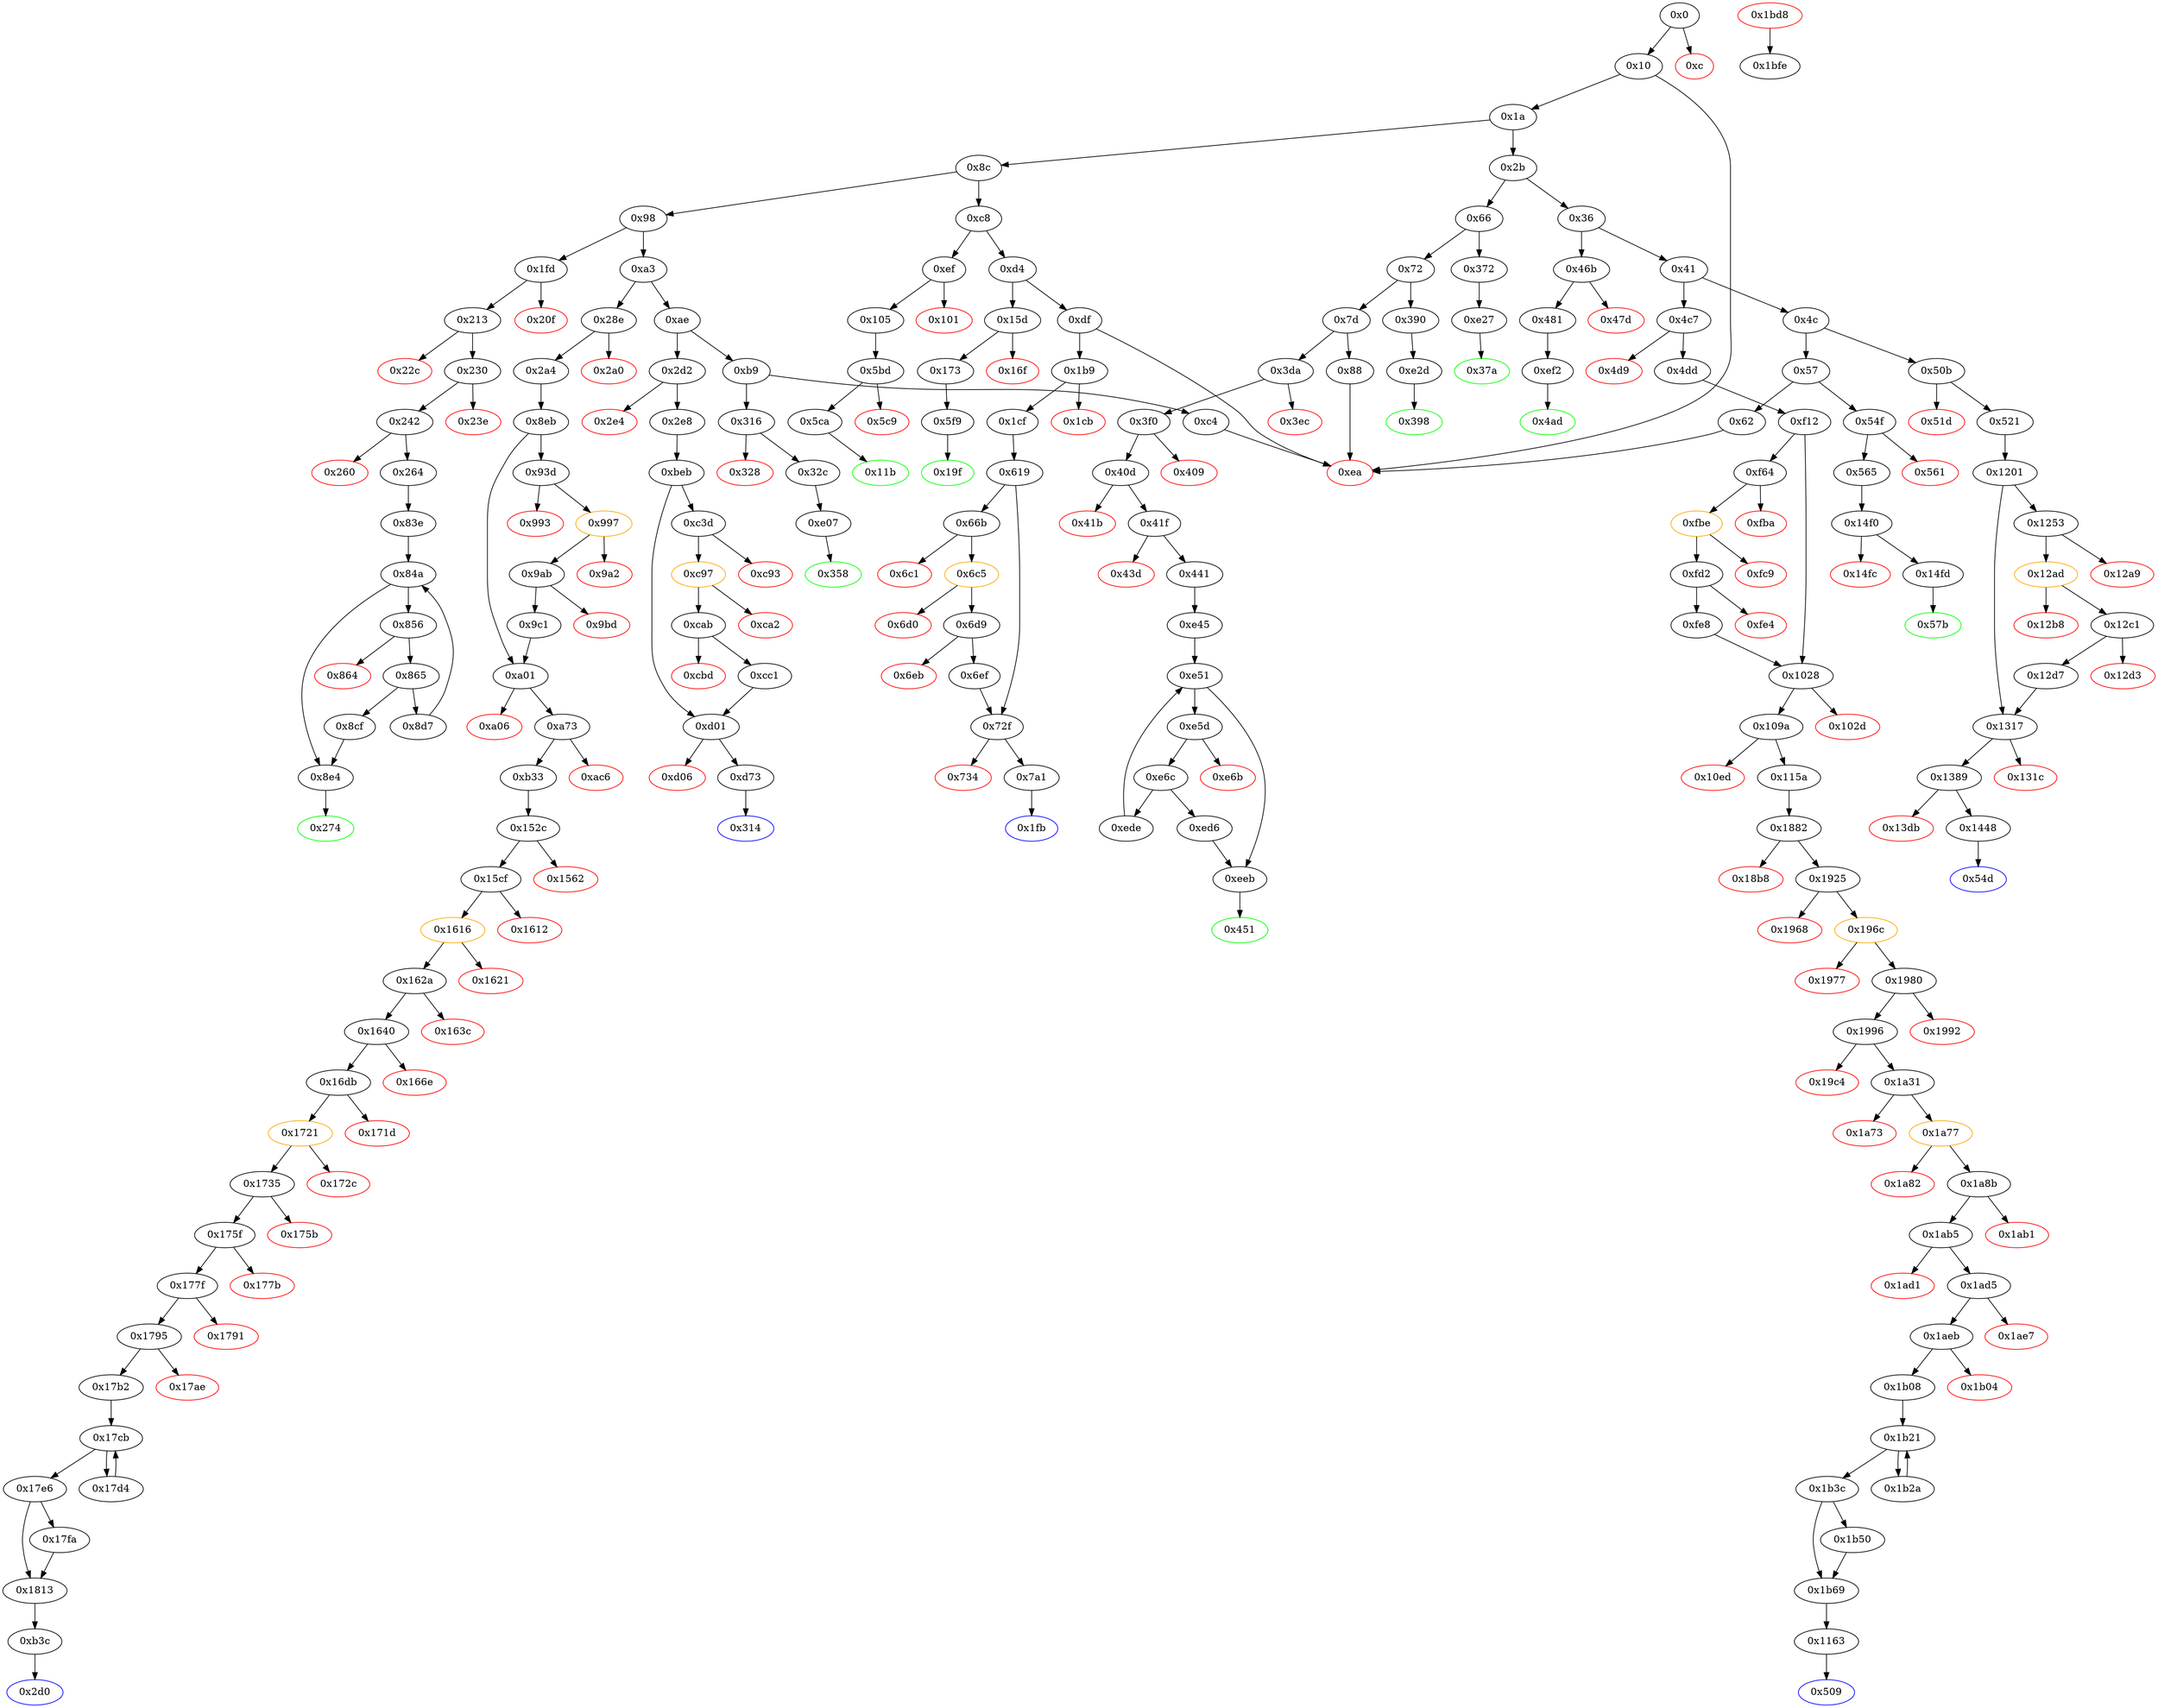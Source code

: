 strict digraph "" {
"0x2d0" [color=blue, fillcolor=white, id="0x2d0", style=filled, tooltip="Block 0x2d0\n[0x2d0:0x2d1]\n---\nPredecessors: [0xb3c]\nSuccessors: []\n---\n0x2d0 JUMPDEST\n0x2d1 STOP\n---\n0x2d0: JUMPDEST \n0x2d1: STOP \n---\nEntry stack: [V13]\nStack pops: 0\nStack additions: []\nExit stack: [V13]\n\nDef sites:\nV13: {0x1a.0x1f}\n"];
"0x152c" [fillcolor=white, id="0x152c", style=filled, tooltip="Block 0x152c\n[0x152c:0x1561]\n---\nPredecessors: [0xb33]\nSuccessors: [0x1562, 0x15cf]\n---\n0x152c JUMPDEST\n0x152d PUSH1 0x0\n0x152f PUSH20 0xffffffffffffffffffffffffffffffffffffffff\n0x1544 AND\n0x1545 DUP2\n0x1546 PUSH20 0xffffffffffffffffffffffffffffffffffffffff\n0x155b AND\n0x155c EQ\n0x155d ISZERO\n0x155e PUSH2 0x15cf\n0x1561 JUMPI\n---\n0x152c: JUMPDEST \n0x152d: V1263 = 0x0\n0x152f: V1264 = 0xffffffffffffffffffffffffffffffffffffffff\n0x1544: V1265 = AND 0xffffffffffffffffffffffffffffffffffffffff 0x0\n0x1546: V1266 = 0xffffffffffffffffffffffffffffffffffffffff\n0x155b: V1267 = AND 0xffffffffffffffffffffffffffffffffffffffff V199\n0x155c: V1268 = EQ V1267 0x0\n0x155d: V1269 = ISZERO V1268\n0x155e: V1270 = 0x15cf\n0x1561: JUMPI 0x15cf V1269\n---\nEntry stack: [V13, 0x2d0, V199, 0xb3c, V199]\nStack pops: 1\nStack additions: [S0]\nExit stack: [V13, 0x2d0, V199, 0xb3c, V199]\n\nDef sites:\nV13: {0x1a.0x1f}\n0x2d0: {0x28e.0x28f}\nV199: {0x2a4.0x2c0}\n0xb3c: {0xb33.0xb34}\nV199: {0x2a4.0x2c0}\n"];
"0x12c1" [fillcolor=white, id="0x12c1", style=filled, tooltip="Block 0x12c1\n[0x12c1:0x12d2]\n---\nPredecessors: [0x12ad]\nSuccessors: [0x12d3, 0x12d7]\n---\n0x12c1 JUMPDEST\n0x12c2 POP\n0x12c3 POP\n0x12c4 POP\n0x12c5 POP\n0x12c6 PUSH1 0x40\n0x12c8 MLOAD\n0x12c9 RETURNDATASIZE\n0x12ca PUSH1 0x20\n0x12cc DUP2\n0x12cd LT\n0x12ce ISZERO\n0x12cf PUSH2 0x12d7\n0x12d2 JUMPI\n---\n0x12c1: JUMPDEST \n0x12c6: V1141 = 0x40\n0x12c8: V1142 = M[0x40]\n0x12c9: V1143 = RETURNDATASIZE\n0x12ca: V1144 = 0x20\n0x12cd: V1145 = LT V1143 0x20\n0x12ce: V1146 = ISZERO V1145\n0x12cf: V1147 = 0x12d7\n0x12d2: JUMPI 0x12d7 V1146\n---\nEntry stack: [V13, 0x54d, V373, 0x33336da3dbe1196134d56f62f5f352ef86807b76, 0xee97f7f3, V1122, V1134]\nStack pops: 4\nStack additions: [V1142, V1143]\nExit stack: [V13, 0x54d, V373, V1142, V1143]\n\nDef sites:\nV13: {0x1a.0x1f}\n0x54d: {0x50b.0x50c}\nV373: {0x521.0x53d}\n0x33336da3dbe1196134d56f62f5f352ef86807b76: {0x1253.0x127e}\n0xee97f7f3: {0x1253.0x127f}\nV1122: {0x1253.0x1295}\nV1134: {0x12ad.0x12b1}\n"];
"0x12ad" [color=orange, fillcolor=white, id="0x12ad", style=filled, tooltip="Block 0x12ad\n[0x12ad:0x12b7]\n---\nPredecessors: [0x1253]\nSuccessors: [0x12b8, 0x12c1]\n---\n0x12ad JUMPDEST\n0x12ae POP\n0x12af GAS\n0x12b0 STATICCALL\n0x12b1 ISZERO\n0x12b2 DUP1\n0x12b3 ISZERO\n0x12b4 PUSH2 0x12c1\n0x12b7 JUMPI\n---\n0x12ad: JUMPDEST \n0x12af: V1132 = GAS\n0x12b0: V1133 = STATICCALL V1132 0x33336da3dbe1196134d56f62f5f352ef86807b76 V1125 V1126 V1125 0x20\n0x12b1: V1134 = ISZERO V1133\n0x12b3: V1135 = ISZERO V1134\n0x12b4: V1136 = 0x12c1\n0x12b7: JUMPI 0x12c1 V1135\n---\nEntry stack: [V13, 0x54d, V373, 0x33336da3dbe1196134d56f62f5f352ef86807b76, 0xee97f7f3, V1122, 0x20, V1125, V1126, V1125, 0x33336da3dbe1196134d56f62f5f352ef86807b76, V1128]\nStack pops: 6\nStack additions: [V1134]\nExit stack: [V13, 0x54d, V373, 0x33336da3dbe1196134d56f62f5f352ef86807b76, 0xee97f7f3, V1122, V1134]\n\nDef sites:\nV13: {0x1a.0x1f}\n0x54d: {0x50b.0x50c}\nV373: {0x521.0x53d}\n0x33336da3dbe1196134d56f62f5f352ef86807b76: {0x1253.0x127e}\n0xee97f7f3: {0x1253.0x127f}\nV1122: {0x1253.0x1295}\n0x20: {0x1253.0x1296}\nV1125: {0x1253.0x129a}\nV1126: {0x1253.0x129d}\nV1125: {0x1253.0x129a}\n0x33336da3dbe1196134d56f62f5f352ef86807b76: {0x1253.0x127e}\nV1128: {0x1253.0x12a2}\n"];
"0x47d" [color=red, fillcolor=white, id="0x47d", style=filled, tooltip="Block 0x47d\n[0x47d:0x480]\n---\nPredecessors: [0x46b]\nSuccessors: []\n---\n0x47d PUSH1 0x0\n0x47f DUP1\n0x480 REVERT\n---\n0x47d: V326 = 0x0\n0x480: REVERT 0x0 0x0\n---\nEntry stack: [V13, 0x4ad, 0x4, V321]\nStack pops: 0\nStack additions: []\nExit stack: [V13, 0x4ad, 0x4, V321]\n\nDef sites:\nV13: {0x1a.0x1f}\n0x4ad: {0x46b.0x46c}\n0x4: {0x46b.0x46f}\nV321: {0x46b.0x473}\n"];
"0xb33" [fillcolor=white, id="0xb33", style=filled, tooltip="Block 0xb33\n[0xb33:0xb3b]\n---\nPredecessors: [0xa73]\nSuccessors: [0x152c]\n---\n0xb33 JUMPDEST\n0xb34 PUSH2 0xb3c\n0xb37 DUP2\n0xb38 PUSH2 0x152c\n0xb3b JUMP\n---\n0xb33: JUMPDEST \n0xb34: V712 = 0xb3c\n0xb38: V713 = 0x152c\n0xb3b: JUMP 0x152c\n---\nEntry stack: [V13, 0x2d0, V199]\nStack pops: 1\nStack additions: [S0, 0xb3c, S0]\nExit stack: [V13, 0x2d0, V199, 0xb3c, V199]\n\nDef sites:\nV13: {0x1a.0x1f}\n0x2d0: {0x28e.0x28f}\nV199: {0x2a4.0x2c0}\n"];
"0x37a" [color=green, fillcolor=white, id="0x37a", style=filled, tooltip="Block 0x37a\n[0x37a:0x38f]\n---\nPredecessors: [0xe27]\nSuccessors: []\n---\n0x37a JUMPDEST\n0x37b PUSH1 0x40\n0x37d MLOAD\n0x37e DUP1\n0x37f DUP3\n0x380 DUP2\n0x381 MSTORE\n0x382 PUSH1 0x20\n0x384 ADD\n0x385 SWAP2\n0x386 POP\n0x387 POP\n0x388 PUSH1 0x40\n0x38a MLOAD\n0x38b DUP1\n0x38c SWAP2\n0x38d SUB\n0x38e SWAP1\n0x38f RETURN\n---\n0x37a: JUMPDEST \n0x37b: V248 = 0x40\n0x37d: V249 = M[0x40]\n0x381: M[V249] = V878\n0x382: V250 = 0x20\n0x384: V251 = ADD 0x20 V249\n0x388: V252 = 0x40\n0x38a: V253 = M[0x40]\n0x38d: V254 = SUB V251 V253\n0x38f: RETURN V253 V254\n---\nEntry stack: [V13, 0x37a, V878]\nStack pops: 1\nStack additions: []\nExit stack: [V13, 0x37a]\n\nDef sites:\nV13: {0x1a.0x1f}\n0x37a: {0x372.0x373}\nV878: {0xe27.0xe2a}\n"];
"0x8c" [fillcolor=white, id="0x8c", style=filled, tooltip="Block 0x8c\n[0x8c:0x97]\n---\nPredecessors: [0x1a]\nSuccessors: [0x98, 0xc8]\n---\n0x8c JUMPDEST\n0x8d DUP1\n0x8e PUSH4 0x144c61fe\n0x93 GT\n0x94 PUSH2 0xc8\n0x97 JUMPI\n---\n0x8c: JUMPDEST \n0x8e: V43 = 0x144c61fe\n0x93: V44 = GT 0x144c61fe V13\n0x94: V45 = 0xc8\n0x97: JUMPI 0xc8 V44\n---\nEntry stack: [V13]\nStack pops: 1\nStack additions: [S0]\nExit stack: [V13]\n\nDef sites:\nV13: {0x1a.0x1f}\n"];
"0x1163" [fillcolor=white, id="0x1163", style=filled, tooltip="Block 0x1163\n[0x1163:0x1200]\n---\nPredecessors: [0x1b69]\nSuccessors: [0x509]\n---\n0x1163 JUMPDEST\n0x1164 PUSH1 0x1\n0x1166 PUSH1 0x2\n0x1168 PUSH1 0x0\n0x116a DUP4\n0x116b PUSH20 0xffffffffffffffffffffffffffffffffffffffff\n0x1180 AND\n0x1181 PUSH20 0xffffffffffffffffffffffffffffffffffffffff\n0x1196 AND\n0x1197 DUP2\n0x1198 MSTORE\n0x1199 PUSH1 0x20\n0x119b ADD\n0x119c SWAP1\n0x119d DUP2\n0x119e MSTORE\n0x119f PUSH1 0x20\n0x11a1 ADD\n0x11a2 PUSH1 0x0\n0x11a4 SHA3\n0x11a5 PUSH1 0x0\n0x11a7 PUSH2 0x100\n0x11aa EXP\n0x11ab DUP2\n0x11ac SLOAD\n0x11ad DUP2\n0x11ae PUSH1 0xff\n0x11b0 MUL\n0x11b1 NOT\n0x11b2 AND\n0x11b3 SWAP1\n0x11b4 DUP4\n0x11b5 ISZERO\n0x11b6 ISZERO\n0x11b7 MUL\n0x11b8 OR\n0x11b9 SWAP1\n0x11ba SSTORE\n0x11bb POP\n0x11bc DUP1\n0x11bd PUSH20 0xffffffffffffffffffffffffffffffffffffffff\n0x11d2 AND\n0x11d3 PUSH32 0xd1f70568663bd9b4f99ababac3441804970c24aacb20e350d5e0d7b14c5cdb24\n0x11f4 PUSH1 0x40\n0x11f6 MLOAD\n0x11f7 PUSH1 0x40\n0x11f9 MLOAD\n0x11fa DUP1\n0x11fb SWAP2\n0x11fc SUB\n0x11fd SWAP1\n0x11fe LOG2\n0x11ff POP\n0x1200 JUMP\n---\n0x1163: JUMPDEST \n0x1164: V1058 = 0x1\n0x1166: V1059 = 0x2\n0x1168: V1060 = 0x0\n0x116b: V1061 = 0xffffffffffffffffffffffffffffffffffffffff\n0x1180: V1062 = AND 0xffffffffffffffffffffffffffffffffffffffff V357\n0x1181: V1063 = 0xffffffffffffffffffffffffffffffffffffffff\n0x1196: V1064 = AND 0xffffffffffffffffffffffffffffffffffffffff V1062\n0x1198: M[0x0] = V1064\n0x1199: V1065 = 0x20\n0x119b: V1066 = ADD 0x20 0x0\n0x119e: M[0x20] = 0x2\n0x119f: V1067 = 0x20\n0x11a1: V1068 = ADD 0x20 0x20\n0x11a2: V1069 = 0x0\n0x11a4: V1070 = SHA3 0x0 0x40\n0x11a5: V1071 = 0x0\n0x11a7: V1072 = 0x100\n0x11aa: V1073 = EXP 0x100 0x0\n0x11ac: V1074 = S[V1070]\n0x11ae: V1075 = 0xff\n0x11b0: V1076 = MUL 0xff 0x1\n0x11b1: V1077 = NOT 0xff\n0x11b2: V1078 = AND 0xffffffffffffffffffffffffffffffffffffffffffffffffffffffffffffff00 V1074\n0x11b5: V1079 = ISZERO 0x1\n0x11b6: V1080 = ISZERO 0x0\n0x11b7: V1081 = MUL 0x1 0x1\n0x11b8: V1082 = OR 0x1 V1078\n0x11ba: S[V1070] = V1082\n0x11bd: V1083 = 0xffffffffffffffffffffffffffffffffffffffff\n0x11d2: V1084 = AND 0xffffffffffffffffffffffffffffffffffffffff V357\n0x11d3: V1085 = 0xd1f70568663bd9b4f99ababac3441804970c24aacb20e350d5e0d7b14c5cdb24\n0x11f4: V1086 = 0x40\n0x11f6: V1087 = M[0x40]\n0x11f7: V1088 = 0x40\n0x11f9: V1089 = M[0x40]\n0x11fc: V1090 = SUB V1087 V1089\n0x11fe: LOG V1089 V1090 0xd1f70568663bd9b4f99ababac3441804970c24aacb20e350d5e0d7b14c5cdb24 V1084\n0x1200: JUMP 0x509\n---\nEntry stack: [V13, 0x509, V357]\nStack pops: 2\nStack additions: []\nExit stack: [V13]\n\nDef sites:\nV13: {0x1a.0x1f}\n0x509: {0x4c7.0x4c8}\nV357: {0x4dd.0x4f9}\n"];
"0xeeb" [fillcolor=white, id="0xeeb", style=filled, tooltip="Block 0xeeb\n[0xeeb:0xef1]\n---\nPredecessors: [0xe51, 0xed6]\nSuccessors: [0x451]\n---\n0xeeb JUMPDEST\n0xeec POP\n0xeed SWAP3\n0xeee SWAP2\n0xeef POP\n0xef0 POP\n0xef1 JUMP\n---\n0xeeb: JUMPDEST \n0xef1: JUMP 0x451\n---\nEntry stack: [V13, 0x451, V295, V293, {0x0, 0x1}, S0]\nStack pops: 5\nStack additions: [S1]\nExit stack: [V13, {0x0, 0x1}]\n\nDef sites:\nV13: {0x1a.0x1f}\n0x451: {0x3da.0x3db}\nV295: {0x41f.0x425}\nV293: {0x41f.0x421}\n{0x0, 0x1}: {0xe45.0xe48, 0xed6.0xed6}\nS0: {0xe45.0xe4c, 0xede.0xee3}\n"];
"0xef" [fillcolor=white, id="0xef", style=filled, tooltip="Block 0xef\n[0xef:0x100]\n---\nPredecessors: [0xc8]\nSuccessors: [0x101, 0x105]\n---\n0xef JUMPDEST\n0xf0 PUSH2 0x11b\n0xf3 PUSH1 0x4\n0xf5 DUP1\n0xf6 CALLDATASIZE\n0xf7 SUB\n0xf8 PUSH1 0x20\n0xfa DUP2\n0xfb LT\n0xfc ISZERO\n0xfd PUSH2 0x105\n0x100 JUMPI\n---\n0xef: JUMPDEST \n0xf0: V69 = 0x11b\n0xf3: V70 = 0x4\n0xf6: V71 = CALLDATASIZE\n0xf7: V72 = SUB V71 0x4\n0xf8: V73 = 0x20\n0xfb: V74 = LT V72 0x20\n0xfc: V75 = ISZERO V74\n0xfd: V76 = 0x105\n0x100: JUMPI 0x105 V75\n---\nEntry stack: [V13]\nStack pops: 0\nStack additions: [0x11b, 0x4, V72]\nExit stack: [V13, 0x11b, 0x4, V72]\n\nDef sites:\nV13: {0x1a.0x1f}\n"];
"0xf64" [fillcolor=white, id="0xf64", style=filled, tooltip="Block 0xf64\n[0xf64:0xfb9]\n---\nPredecessors: [0xf12]\nSuccessors: [0xfba, 0xfbe]\n---\n0xf64 POP\n0xf65 PUSH20 0x33336da3dbe1196134d56f62f5f352ef86807b76\n0xf7a PUSH20 0xffffffffffffffffffffffffffffffffffffffff\n0xf8f AND\n0xf90 PUSH4 0xee97f7f3\n0xf95 PUSH1 0x40\n0xf97 MLOAD\n0xf98 DUP2\n0xf99 PUSH4 0xffffffff\n0xf9e AND\n0xf9f PUSH1 0xe0\n0xfa1 SHL\n0xfa2 DUP2\n0xfa3 MSTORE\n0xfa4 PUSH1 0x4\n0xfa6 ADD\n0xfa7 PUSH1 0x20\n0xfa9 PUSH1 0x40\n0xfab MLOAD\n0xfac DUP1\n0xfad DUP4\n0xfae SUB\n0xfaf DUP2\n0xfb0 DUP7\n0xfb1 DUP1\n0xfb2 EXTCODESIZE\n0xfb3 ISZERO\n0xfb4 DUP1\n0xfb5 ISZERO\n0xfb6 PUSH2 0xfbe\n0xfb9 JUMPI\n---\n0xf65: V952 = 0x33336da3dbe1196134d56f62f5f352ef86807b76\n0xf7a: V953 = 0xffffffffffffffffffffffffffffffffffffffff\n0xf8f: V954 = AND 0xffffffffffffffffffffffffffffffffffffffff 0x33336da3dbe1196134d56f62f5f352ef86807b76\n0xf90: V955 = 0xee97f7f3\n0xf95: V956 = 0x40\n0xf97: V957 = M[0x40]\n0xf99: V958 = 0xffffffff\n0xf9e: V959 = AND 0xffffffff 0xee97f7f3\n0xf9f: V960 = 0xe0\n0xfa1: V961 = SHL 0xe0 0xee97f7f3\n0xfa3: M[V957] = 0xee97f7f300000000000000000000000000000000000000000000000000000000\n0xfa4: V962 = 0x4\n0xfa6: V963 = ADD 0x4 V957\n0xfa7: V964 = 0x20\n0xfa9: V965 = 0x40\n0xfab: V966 = M[0x40]\n0xfae: V967 = SUB V963 V966\n0xfb2: V968 = EXTCODESIZE 0x33336da3dbe1196134d56f62f5f352ef86807b76\n0xfb3: V969 = ISZERO V968\n0xfb5: V970 = ISZERO V969\n0xfb6: V971 = 0xfbe\n0xfb9: JUMPI 0xfbe V970\n---\nEntry stack: [V13, 0x509, V357, V950]\nStack pops: 1\nStack additions: [0x33336da3dbe1196134d56f62f5f352ef86807b76, 0xee97f7f3, V963, 0x20, V966, V967, V966, 0x33336da3dbe1196134d56f62f5f352ef86807b76, V969]\nExit stack: [V13, 0x509, V357, 0x33336da3dbe1196134d56f62f5f352ef86807b76, 0xee97f7f3, V963, 0x20, V966, V967, V966, 0x33336da3dbe1196134d56f62f5f352ef86807b76, V969]\n\nDef sites:\nV13: {0x1a.0x1f}\n0x509: {0x4c7.0x4c8}\nV357: {0x4dd.0x4f9}\nV950: {0xf12.0xf5e}\n"];
"0x1ab5" [fillcolor=white, id="0x1ab5", style=filled, tooltip="Block 0x1ab5\n[0x1ab5:0x1ad0]\n---\nPredecessors: [0x1a8b]\nSuccessors: [0x1ad1, 0x1ad5]\n---\n0x1ab5 JUMPDEST\n0x1ab6 DUP2\n0x1ab7 ADD\n0x1ab8 SWAP1\n0x1ab9 DUP1\n0x1aba DUP1\n0x1abb MLOAD\n0x1abc PUSH1 0x40\n0x1abe MLOAD\n0x1abf SWAP4\n0x1ac0 SWAP3\n0x1ac1 SWAP2\n0x1ac2 SWAP1\n0x1ac3 DUP5\n0x1ac4 PUSH5 0x100000000\n0x1aca DUP3\n0x1acb GT\n0x1acc ISZERO\n0x1acd PUSH2 0x1ad5\n0x1ad0 JUMPI\n---\n0x1ab5: JUMPDEST \n0x1ab7: V1622 = ADD V1606 V1609\n0x1abb: V1623 = M[V1606]\n0x1abc: V1624 = 0x40\n0x1abe: V1625 = M[0x40]\n0x1ac4: V1626 = 0x100000000\n0x1acb: V1627 = GT V1623 0x100000000\n0x1acc: V1628 = ISZERO V1627\n0x1acd: V1629 = 0x1ad5\n0x1ad0: JUMPI 0x1ad5 V1628\n---\nEntry stack: [V13, 0x509, V357, 0x1163, V357, V1550, V1606, V1609]\nStack pops: 2\nStack additions: [V1625, V1622, S1, S1, V1623, V1625]\nExit stack: [V13, 0x509, V357, 0x1163, V357, V1550, V1625, V1622, V1606, V1606, V1623, V1625]\n\nDef sites:\nV13: {0x1a.0x1f}\n0x509: {0x4c7.0x4c8}\nV357: {0x4dd.0x4f9}\n0x1163: {0x115a.0x115b}\nV357: {0x4dd.0x4f9}\nV1550: {0x1996.0x19a6}\nV1606: {0x1a8b.0x1a92}\nV1609: {0x1a8b.0x1a98}\n"];
"0x1ad1" [color=red, fillcolor=white, id="0x1ad1", style=filled, tooltip="Block 0x1ad1\n[0x1ad1:0x1ad4]\n---\nPredecessors: [0x1ab5]\nSuccessors: []\n---\n0x1ad1 PUSH1 0x0\n0x1ad3 DUP1\n0x1ad4 REVERT\n---\n0x1ad1: V1630 = 0x0\n0x1ad4: REVERT 0x0 0x0\n---\nEntry stack: [V13, 0x509, V357, 0x1163, V357, V1550, V1625, V1622, V1606, V1606, V1623, V1625]\nStack pops: 0\nStack additions: []\nExit stack: [V13, 0x509, V357, 0x1163, V357, V1550, V1625, V1622, V1606, V1606, V1623, V1625]\n\nDef sites:\nV13: {0x1a.0x1f}\n0x509: {0x4c7.0x4c8}\nV357: {0x4dd.0x4f9}\n0x1163: {0x115a.0x115b}\nV357: {0x4dd.0x4f9}\nV1550: {0x1996.0x19a6}\nV1625: {0x1ab5.0x1abe}\nV1622: {0x1ab5.0x1ab7}\nV1606: {0x1a8b.0x1a92}\nV1606: {0x1a8b.0x1a92}\nV1623: {0x1ab5.0x1abb}\nV1625: {0x1ab5.0x1abe}\n"];
"0x5f9" [fillcolor=white, id="0x5f9", style=filled, tooltip="Block 0x5f9\n[0x5f9:0x618]\n---\nPredecessors: [0x173]\nSuccessors: [0x19f]\n---\n0x5f9 JUMPDEST\n0x5fa PUSH1 0x1\n0x5fc PUSH1 0x20\n0x5fe MSTORE\n0x5ff DUP1\n0x600 PUSH1 0x0\n0x602 MSTORE\n0x603 PUSH1 0x40\n0x605 PUSH1 0x0\n0x607 SHA3\n0x608 PUSH1 0x0\n0x60a SWAP2\n0x60b POP\n0x60c SLOAD\n0x60d SWAP1\n0x60e PUSH2 0x100\n0x611 EXP\n0x612 SWAP1\n0x613 DIV\n0x614 PUSH1 0xff\n0x616 AND\n0x617 DUP2\n0x618 JUMP\n---\n0x5f9: JUMPDEST \n0x5fa: V418 = 0x1\n0x5fc: V419 = 0x20\n0x5fe: M[0x20] = 0x1\n0x600: V420 = 0x0\n0x602: M[0x0] = V106\n0x603: V421 = 0x40\n0x605: V422 = 0x0\n0x607: V423 = SHA3 0x0 0x40\n0x608: V424 = 0x0\n0x60c: V425 = S[V423]\n0x60e: V426 = 0x100\n0x611: V427 = EXP 0x100 0x0\n0x613: V428 = DIV V425 0x1\n0x614: V429 = 0xff\n0x616: V430 = AND 0xff V428\n0x618: JUMP 0x19f\n---\nEntry stack: [V13, 0x19f, V106]\nStack pops: 2\nStack additions: [S1, V430]\nExit stack: [V13, 0x19f, V430]\n\nDef sites:\nV13: {0x1a.0x1f}\n0x19f: {0x15d.0x15e}\nV106: {0x173.0x18f}\n"];
"0x242" [fillcolor=white, id="0x242", style=filled, tooltip="Block 0x242\n[0x242:0x25f]\n---\nPredecessors: [0x230]\nSuccessors: [0x260, 0x264]\n---\n0x242 JUMPDEST\n0x243 DUP1\n0x244 CALLDATALOAD\n0x245 SWAP1\n0x246 PUSH1 0x20\n0x248 ADD\n0x249 SWAP2\n0x24a DUP5\n0x24b PUSH1 0x20\n0x24d DUP4\n0x24e MUL\n0x24f DUP5\n0x250 ADD\n0x251 GT\n0x252 PUSH5 0x100000000\n0x258 DUP4\n0x259 GT\n0x25a OR\n0x25b ISZERO\n0x25c PUSH2 0x264\n0x25f JUMPI\n---\n0x242: JUMPDEST \n0x244: V162 = CALLDATALOAD V155\n0x246: V163 = 0x20\n0x248: V164 = ADD 0x20 V155\n0x24b: V165 = 0x20\n0x24e: V166 = MUL V162 0x20\n0x250: V167 = ADD V164 V166\n0x251: V168 = GT V167 V146\n0x252: V169 = 0x100000000\n0x259: V170 = GT V162 0x100000000\n0x25a: V171 = OR V170 V168\n0x25b: V172 = ISZERO V171\n0x25c: V173 = 0x264\n0x25f: JUMPI 0x264 V172\n---\nEntry stack: [V13, 0x274, V146, 0x4, 0x24, V155]\nStack pops: 4\nStack additions: [S3, S2, V164, V162, S1]\nExit stack: [V13, 0x274, V146, 0x4, V164, V162, 0x24]\n\nDef sites:\nV13: {0x1a.0x1f}\n0x274: {0x1fd.0x1fe}\nV146: {0x213.0x215}\n0x4: {0x1fd.0x201}\n0x24: {0x213.0x21d}\nV155: {0x230.0x232}\n"];
"0x23e" [color=red, fillcolor=white, id="0x23e", style=filled, tooltip="Block 0x23e\n[0x23e:0x241]\n---\nPredecessors: [0x230]\nSuccessors: []\n---\n0x23e PUSH1 0x0\n0x240 DUP1\n0x241 REVERT\n---\n0x23e: V161 = 0x0\n0x241: REVERT 0x0 0x0\n---\nEntry stack: [V13, 0x274, V146, 0x4, 0x24, V155]\nStack pops: 0\nStack additions: []\nExit stack: [V13, 0x274, V146, 0x4, 0x24, V155]\n\nDef sites:\nV13: {0x1a.0x1f}\n0x274: {0x1fd.0x1fe}\nV146: {0x213.0x215}\n0x4: {0x1fd.0x201}\n0x24: {0x213.0x21d}\nV155: {0x230.0x232}\n"];
"0x2b" [fillcolor=white, id="0x2b", style=filled, tooltip="Block 0x2b\n[0x2b:0x35]\n---\nPredecessors: [0x1a]\nSuccessors: [0x36, 0x66]\n---\n0x2b DUP1\n0x2c PUSH4 0xac3f8334\n0x31 GT\n0x32 PUSH2 0x66\n0x35 JUMPI\n---\n0x2c: V17 = 0xac3f8334\n0x31: V18 = GT 0xac3f8334 V13\n0x32: V19 = 0x66\n0x35: JUMPI 0x66 V18\n---\nEntry stack: [V13]\nStack pops: 1\nStack additions: [S0]\nExit stack: [V13]\n\nDef sites:\nV13: {0x1a.0x1f}\n"];
"0x1b21" [fillcolor=white, id="0x1b21", style=filled, tooltip="Block 0x1b21\n[0x1b21:0x1b29]\n---\nPredecessors: [0x1b08, 0x1b2a]\nSuccessors: [0x1b2a, 0x1b3c]\n---\n0x1b21 JUMPDEST\n0x1b22 DUP4\n0x1b23 DUP2\n0x1b24 LT\n0x1b25 ISZERO\n0x1b26 PUSH2 0x1b3c\n0x1b29 JUMPI\n---\n0x1b21: JUMPDEST \n0x1b24: V1655 = LT S0 V1651\n0x1b25: V1656 = ISZERO V1655\n0x1b26: V1657 = 0x1b3c\n0x1b29: JUMPI 0x1b3c V1656\n---\nEntry stack: [V13, 0x509, V357, 0x1163, V357, V1550, V1625, V1622, V1606, V1606, V1650, V1653, V1651, V1651, V1650, V1653, S0]\nStack pops: 4\nStack additions: [S3, S2, S1, S0]\nExit stack: [V13, 0x509, V357, 0x1163, V357, V1550, V1625, V1622, V1606, V1606, V1650, V1653, V1651, V1651, V1650, V1653, S0]\n\nDef sites:\nV13: {0x1a.0x1f}\n0x509: {0x4c7.0x4c8}\nV357: {0x4dd.0x4f9}\n0x1163: {0x115a.0x115b}\nV357: {0x4dd.0x4f9}\nV1550: {0x1996.0x19a6}\nV1625: {0x1ab5.0x1abe}\nV1622: {0x1ab5.0x1ab7}\nV1606: {0x1a8b.0x1a92}\nV1606: {0x1a8b.0x1a92}\nV1650: {0x1b08.0x1b0f}\nV1653: {0x1b08.0x1b1a}\nV1651: {0x1b08.0x1b16}\nV1651: {0x1b08.0x1b16}\nV1650: {0x1b08.0x1b0f}\nV1653: {0x1b08.0x1b1a}\nS0: {0x1b08.0x1b1f, 0x1b2a.0x1b35}\n"];
"0x173" [fillcolor=white, id="0x173", style=filled, tooltip="Block 0x173\n[0x173:0x19e]\n---\nPredecessors: [0x15d]\nSuccessors: [0x5f9]\n---\n0x173 JUMPDEST\n0x174 DUP2\n0x175 ADD\n0x176 SWAP1\n0x177 DUP1\n0x178 DUP1\n0x179 CALLDATALOAD\n0x17a PUSH20 0xffffffffffffffffffffffffffffffffffffffff\n0x18f AND\n0x190 SWAP1\n0x191 PUSH1 0x20\n0x193 ADD\n0x194 SWAP1\n0x195 SWAP3\n0x196 SWAP2\n0x197 SWAP1\n0x198 POP\n0x199 POP\n0x19a POP\n0x19b PUSH2 0x5f9\n0x19e JUMP\n---\n0x173: JUMPDEST \n0x175: V103 = ADD 0x4 V97\n0x179: V104 = CALLDATALOAD 0x4\n0x17a: V105 = 0xffffffffffffffffffffffffffffffffffffffff\n0x18f: V106 = AND 0xffffffffffffffffffffffffffffffffffffffff V104\n0x191: V107 = 0x20\n0x193: V108 = ADD 0x20 0x4\n0x19b: V109 = 0x5f9\n0x19e: JUMP 0x5f9\n---\nEntry stack: [V13, 0x19f, 0x4, V97]\nStack pops: 2\nStack additions: [V106]\nExit stack: [V13, 0x19f, V106]\n\nDef sites:\nV13: {0x1a.0x1f}\n0x19f: {0x15d.0x15e}\n0x4: {0x15d.0x161}\nV97: {0x15d.0x165}\n"];
"0x163c" [color=red, fillcolor=white, id="0x163c", style=filled, tooltip="Block 0x163c\n[0x163c:0x163f]\n---\nPredecessors: [0x162a]\nSuccessors: []\n---\n0x163c PUSH1 0x0\n0x163e DUP1\n0x163f REVERT\n---\n0x163c: V1324 = 0x0\n0x163f: REVERT 0x0 0x0\n---\nEntry stack: [V13, 0x2d0, V199, 0xb3c, V199, 0x0, V1318, V1319]\nStack pops: 0\nStack additions: []\nExit stack: [V13, 0x2d0, V199, 0xb3c, V199, 0x0, V1318, V1319]\n\nDef sites:\nV13: {0x1a.0x1f}\n0x2d0: {0x28e.0x28f}\nV199: {0x2a4.0x2c0}\n0xb3c: {0xb33.0xb34}\nV199: {0x2a4.0x2c0}\n0x0: {0x15cf.0x15d0}\nV1318: {0x162a.0x1631}\nV1319: {0x162a.0x1632}\n"];
"0x3ec" [color=red, fillcolor=white, id="0x3ec", style=filled, tooltip="Block 0x3ec\n[0x3ec:0x3ef]\n---\nPredecessors: [0x3da]\nSuccessors: []\n---\n0x3ec PUSH1 0x0\n0x3ee DUP1\n0x3ef REVERT\n---\n0x3ec: V276 = 0x0\n0x3ef: REVERT 0x0 0x0\n---\nEntry stack: [V13, 0x451, 0x4, V271]\nStack pops: 0\nStack additions: []\nExit stack: [V13, 0x451, 0x4, V271]\n\nDef sites:\nV13: {0x1a.0x1f}\n0x451: {0x3da.0x3db}\n0x4: {0x3da.0x3de}\nV271: {0x3da.0x3e2}\n"];
"0x1389" [fillcolor=white, id="0x1389", style=filled, tooltip="Block 0x1389\n[0x1389:0x13da]\n---\nPredecessors: [0x1317]\nSuccessors: [0x13db, 0x1448]\n---\n0x1389 JUMPDEST\n0x138a PUSH1 0x1\n0x138c PUSH1 0x0\n0x138e DUP3\n0x138f PUSH20 0xffffffffffffffffffffffffffffffffffffffff\n0x13a4 AND\n0x13a5 PUSH20 0xffffffffffffffffffffffffffffffffffffffff\n0x13ba AND\n0x13bb DUP2\n0x13bc MSTORE\n0x13bd PUSH1 0x20\n0x13bf ADD\n0x13c0 SWAP1\n0x13c1 DUP2\n0x13c2 MSTORE\n0x13c3 PUSH1 0x20\n0x13c5 ADD\n0x13c6 PUSH1 0x0\n0x13c8 SHA3\n0x13c9 PUSH1 0x0\n0x13cb SWAP1\n0x13cc SLOAD\n0x13cd SWAP1\n0x13ce PUSH2 0x100\n0x13d1 EXP\n0x13d2 SWAP1\n0x13d3 DIV\n0x13d4 PUSH1 0xff\n0x13d6 AND\n0x13d7 PUSH2 0x1448\n0x13da JUMPI\n---\n0x1389: JUMPDEST \n0x138a: V1177 = 0x1\n0x138c: V1178 = 0x0\n0x138f: V1179 = 0xffffffffffffffffffffffffffffffffffffffff\n0x13a4: V1180 = AND 0xffffffffffffffffffffffffffffffffffffffff V373\n0x13a5: V1181 = 0xffffffffffffffffffffffffffffffffffffffff\n0x13ba: V1182 = AND 0xffffffffffffffffffffffffffffffffffffffff V1180\n0x13bc: M[0x0] = V1182\n0x13bd: V1183 = 0x20\n0x13bf: V1184 = ADD 0x20 0x0\n0x13c2: M[0x20] = 0x1\n0x13c3: V1185 = 0x20\n0x13c5: V1186 = ADD 0x20 0x20\n0x13c6: V1187 = 0x0\n0x13c8: V1188 = SHA3 0x0 0x40\n0x13c9: V1189 = 0x0\n0x13cc: V1190 = S[V1188]\n0x13ce: V1191 = 0x100\n0x13d1: V1192 = EXP 0x100 0x0\n0x13d3: V1193 = DIV V1190 0x1\n0x13d4: V1194 = 0xff\n0x13d6: V1195 = AND 0xff V1193\n0x13d7: V1196 = 0x1448\n0x13da: JUMPI 0x1448 V1195\n---\nEntry stack: [V13, 0x54d, V373]\nStack pops: 1\nStack additions: [S0]\nExit stack: [V13, 0x54d, V373]\n\nDef sites:\nV13: {0x1a.0x1f}\n0x54d: {0x50b.0x50c}\nV373: {0x521.0x53d}\n"];
"0x10ed" [color=red, fillcolor=white, id="0x10ed", style=filled, tooltip="Block 0x10ed\n[0x10ed:0x1159]\n---\nPredecessors: [0x109a]\nSuccessors: []\n---\n0x10ed PUSH1 0x40\n0x10ef MLOAD\n0x10f0 PUSH32 0x8c379a000000000000000000000000000000000000000000000000000000000\n0x1111 DUP2\n0x1112 MSTORE\n0x1113 PUSH1 0x4\n0x1115 ADD\n0x1116 DUP1\n0x1117 DUP1\n0x1118 PUSH1 0x20\n0x111a ADD\n0x111b DUP3\n0x111c DUP2\n0x111d SUB\n0x111e DUP3\n0x111f MSTORE\n0x1120 PUSH1 0xf\n0x1122 DUP2\n0x1123 MSTORE\n0x1124 PUSH1 0x20\n0x1126 ADD\n0x1127 DUP1\n0x1128 PUSH32 0x616c72656164792d656e61626c65640000000000000000000000000000000000\n0x1149 DUP2\n0x114a MSTORE\n0x114b POP\n0x114c PUSH1 0x20\n0x114e ADD\n0x114f SWAP2\n0x1150 POP\n0x1151 POP\n0x1152 PUSH1 0x40\n0x1154 MLOAD\n0x1155 DUP1\n0x1156 SWAP2\n0x1157 SUB\n0x1158 SWAP1\n0x1159 REVERT\n---\n0x10ed: V1039 = 0x40\n0x10ef: V1040 = M[0x40]\n0x10f0: V1041 = 0x8c379a000000000000000000000000000000000000000000000000000000000\n0x1112: M[V1040] = 0x8c379a000000000000000000000000000000000000000000000000000000000\n0x1113: V1042 = 0x4\n0x1115: V1043 = ADD 0x4 V1040\n0x1118: V1044 = 0x20\n0x111a: V1045 = ADD 0x20 V1043\n0x111d: V1046 = SUB V1045 V1043\n0x111f: M[V1043] = V1046\n0x1120: V1047 = 0xf\n0x1123: M[V1045] = 0xf\n0x1124: V1048 = 0x20\n0x1126: V1049 = ADD 0x20 V1045\n0x1128: V1050 = 0x616c72656164792d656e61626c65640000000000000000000000000000000000\n0x114a: M[V1049] = 0x616c72656164792d656e61626c65640000000000000000000000000000000000\n0x114c: V1051 = 0x20\n0x114e: V1052 = ADD 0x20 V1049\n0x1152: V1053 = 0x40\n0x1154: V1054 = M[0x40]\n0x1157: V1055 = SUB V1052 V1054\n0x1159: REVERT V1054 V1055\n---\nEntry stack: [V13, 0x509, V357]\nStack pops: 0\nStack additions: []\nExit stack: [V13, 0x509, V357]\n\nDef sites:\nV13: {0x1a.0x1f}\n0x509: {0x4c7.0x4c8}\nV357: {0x4dd.0x4f9}\n"];
"0x175f" [fillcolor=white, id="0x175f", style=filled, tooltip="Block 0x175f\n[0x175f:0x177a]\n---\nPredecessors: [0x1735]\nSuccessors: [0x177b, 0x177f]\n---\n0x175f JUMPDEST\n0x1760 DUP2\n0x1761 ADD\n0x1762 SWAP1\n0x1763 DUP1\n0x1764 DUP1\n0x1765 MLOAD\n0x1766 PUSH1 0x40\n0x1768 MLOAD\n0x1769 SWAP4\n0x176a SWAP3\n0x176b SWAP2\n0x176c SWAP1\n0x176d DUP5\n0x176e PUSH5 0x100000000\n0x1774 DUP3\n0x1775 GT\n0x1776 ISZERO\n0x1777 PUSH2 0x177f\n0x177a JUMPI\n---\n0x175f: JUMPDEST \n0x1761: V1401 = ADD V1385 V1388\n0x1765: V1402 = M[V1385]\n0x1766: V1403 = 0x40\n0x1768: V1404 = M[0x40]\n0x176e: V1405 = 0x100000000\n0x1775: V1406 = GT V1402 0x100000000\n0x1776: V1407 = ISZERO V1406\n0x1777: V1408 = 0x177f\n0x177a: JUMPI 0x177f V1407\n---\nEntry stack: [V13, 0x2d0, V199, 0xb3c, V199, V1329, V1385, V1388]\nStack pops: 2\nStack additions: [V1404, V1401, S1, S1, V1402, V1404]\nExit stack: [V13, 0x2d0, V199, 0xb3c, V199, V1329, V1404, V1401, V1385, V1385, V1402, V1404]\n\nDef sites:\nV13: {0x1a.0x1f}\n0x2d0: {0x28e.0x28f}\nV199: {0x2a4.0x2c0}\n0xb3c: {0xb33.0xb34}\nV199: {0x2a4.0x2c0}\nV1329: {0x1640.0x1650}\nV1385: {0x1735.0x173c}\nV1388: {0x1735.0x1742}\n"];
"0x230" [fillcolor=white, id="0x230", style=filled, tooltip="Block 0x230\n[0x230:0x23d]\n---\nPredecessors: [0x213]\nSuccessors: [0x23e, 0x242]\n---\n0x230 JUMPDEST\n0x231 DUP3\n0x232 ADD\n0x233 DUP4\n0x234 PUSH1 0x20\n0x236 DUP3\n0x237 ADD\n0x238 GT\n0x239 ISZERO\n0x23a PUSH2 0x242\n0x23d JUMPI\n---\n0x230: JUMPDEST \n0x232: V155 = ADD 0x4 V147\n0x234: V156 = 0x20\n0x237: V157 = ADD V155 0x20\n0x238: V158 = GT V157 V146\n0x239: V159 = ISZERO V158\n0x23a: V160 = 0x242\n0x23d: JUMPI 0x242 V159\n---\nEntry stack: [V13, 0x274, V146, 0x4, 0x24, V147]\nStack pops: 4\nStack additions: [S3, S2, S1, V155]\nExit stack: [V13, 0x274, V146, 0x4, 0x24, V155]\n\nDef sites:\nV13: {0x1a.0x1f}\n0x274: {0x1fd.0x1fe}\nV146: {0x213.0x215}\n0x4: {0x1fd.0x201}\n0x24: {0x213.0x21d}\nV147: {0x213.0x219}\n"];
"0x398" [color=green, fillcolor=white, id="0x398", style=filled, tooltip="Block 0x398\n[0x398:0x3d9]\n---\nPredecessors: [0xe2d]\nSuccessors: []\n---\n0x398 JUMPDEST\n0x399 PUSH1 0x40\n0x39b MLOAD\n0x39c DUP1\n0x39d DUP3\n0x39e PUSH20 0xffffffffffffffffffffffffffffffffffffffff\n0x3b3 AND\n0x3b4 PUSH20 0xffffffffffffffffffffffffffffffffffffffff\n0x3c9 AND\n0x3ca DUP2\n0x3cb MSTORE\n0x3cc PUSH1 0x20\n0x3ce ADD\n0x3cf SWAP2\n0x3d0 POP\n0x3d1 POP\n0x3d2 PUSH1 0x40\n0x3d4 MLOAD\n0x3d5 DUP1\n0x3d6 SWAP2\n0x3d7 SUB\n0x3d8 SWAP1\n0x3d9 RETURN\n---\n0x398: JUMPDEST \n0x399: V257 = 0x40\n0x39b: V258 = M[0x40]\n0x39e: V259 = 0xffffffffffffffffffffffffffffffffffffffff\n0x3b3: V260 = AND 0xffffffffffffffffffffffffffffffffffffffff 0x33336da3dbe1196134d56f62f5f352ef86807b76\n0x3b4: V261 = 0xffffffffffffffffffffffffffffffffffffffff\n0x3c9: V262 = AND 0xffffffffffffffffffffffffffffffffffffffff 0x33336da3dbe1196134d56f62f5f352ef86807b76\n0x3cb: M[V258] = 0x33336da3dbe1196134d56f62f5f352ef86807b76\n0x3cc: V263 = 0x20\n0x3ce: V264 = ADD 0x20 V258\n0x3d2: V265 = 0x40\n0x3d4: V266 = M[0x40]\n0x3d7: V267 = SUB V264 V266\n0x3d9: RETURN V266 V267\n---\nEntry stack: [V13, 0x398, 0x33336da3dbe1196134d56f62f5f352ef86807b76]\nStack pops: 1\nStack additions: []\nExit stack: [V13, 0x398]\n\nDef sites:\nV13: {0x1a.0x1f}\n0x398: {0x390.0x391}\n0x33336da3dbe1196134d56f62f5f352ef86807b76: {0xe2d.0xe2e}\n"];
"0x328" [color=red, fillcolor=white, id="0x328", style=filled, tooltip="Block 0x328\n[0x328:0x32b]\n---\nPredecessors: [0x316]\nSuccessors: []\n---\n0x328 PUSH1 0x0\n0x32a DUP1\n0x32b REVERT\n---\n0x328: V227 = 0x0\n0x32b: REVERT 0x0 0x0\n---\nEntry stack: [V13, 0x358, 0x4, V222]\nStack pops: 0\nStack additions: []\nExit stack: [V13, 0x358, 0x4, V222]\n\nDef sites:\nV13: {0x1a.0x1f}\n0x358: {0x316.0x317}\n0x4: {0x316.0x31a}\nV222: {0x316.0x31e}\n"];
"0x1bd8" [color=red, fillcolor=white, id="0x1bd8", style=filled, tooltip="Block 0x1bd8\n[0x1bd8:0x1bfd]\n---\nPredecessors: []\nSuccessors: [0x1bfe]\n---\n0x1bd8 INVALID\n0x1bd9 LOG2\n0x1bda PUSH5 0x6970667358\n0x1be0 MISSING 0x22\n0x1be1 SLT\n0x1be2 SHA3\n0x1be3 EXP\n0x1be4 MISSING 0xad\n0x1be5 PUSH23 0xda33cc5c64aa4523836fe732b5a31f545845e4d6001ade\n0x1bfd JUMPI\n---\n0x1bd8: INVALID \n0x1bd9: LOG S0 S1 S2 S3\n0x1bda: V1705 = 0x6970667358\n0x1be0: MISSING 0x22\n0x1be1: V1706 = SLT S0 S1\n0x1be2: V1707 = SHA3 V1706 S2\n0x1be3: V1708 = EXP V1707 S3\n0x1be4: MISSING 0xad\n0x1be5: V1709 = 0xda33cc5c64aa4523836fe732b5a31f545845e4d6001ade\n0x1bfd: THROWI S0\n---\nEntry stack: []\nStack pops: 0\nStack additions: [0x6970667358, V1708]\nExit stack: []\n\nDef sites:\n"];
"0x101" [color=red, fillcolor=white, id="0x101", style=filled, tooltip="Block 0x101\n[0x101:0x104]\n---\nPredecessors: [0xef]\nSuccessors: []\n---\n0x101 PUSH1 0x0\n0x103 DUP1\n0x104 REVERT\n---\n0x101: V77 = 0x0\n0x104: REVERT 0x0 0x0\n---\nEntry stack: [V13, 0x11b, 0x4, V72]\nStack pops: 0\nStack additions: []\nExit stack: [V13, 0x11b, 0x4, V72]\n\nDef sites:\nV13: {0x1a.0x1f}\n0x11b: {0xef.0xf0}\n0x4: {0xef.0xf3}\nV72: {0xef.0xf7}\n"];
"0x177f" [fillcolor=white, id="0x177f", style=filled, tooltip="Block 0x177f\n[0x177f:0x1790]\n---\nPredecessors: [0x175f]\nSuccessors: [0x1791, 0x1795]\n---\n0x177f JUMPDEST\n0x1780 DUP4\n0x1781 DUP3\n0x1782 ADD\n0x1783 SWAP2\n0x1784 POP\n0x1785 PUSH1 0x20\n0x1787 DUP3\n0x1788 ADD\n0x1789 DUP6\n0x178a DUP2\n0x178b GT\n0x178c ISZERO\n0x178d PUSH2 0x1795\n0x1790 JUMPI\n---\n0x177f: JUMPDEST \n0x1782: V1410 = ADD V1402 V1385\n0x1785: V1411 = 0x20\n0x1788: V1412 = ADD V1410 0x20\n0x178b: V1413 = GT V1412 V1401\n0x178c: V1414 = ISZERO V1413\n0x178d: V1415 = 0x1795\n0x1790: JUMPI 0x1795 V1414\n---\nEntry stack: [V13, 0x2d0, V199, 0xb3c, V199, V1329, V1404, V1401, V1385, V1385, V1402, V1404]\nStack pops: 5\nStack additions: [S4, S3, S2, V1410, S0, V1412]\nExit stack: [V13, 0x2d0, V199, 0xb3c, V199, V1329, V1404, V1401, V1385, V1385, V1410, V1404, V1412]\n\nDef sites:\nV13: {0x1a.0x1f}\n0x2d0: {0x28e.0x28f}\nV199: {0x2a4.0x2c0}\n0xb3c: {0xb33.0xb34}\nV199: {0x2a4.0x2c0}\nV1329: {0x1640.0x1650}\nV1404: {0x175f.0x1768}\nV1401: {0x175f.0x1761}\nV1385: {0x1735.0x173c}\nV1385: {0x1735.0x173c}\nV1402: {0x175f.0x1765}\nV1404: {0x175f.0x1768}\n"];
"0x1735" [fillcolor=white, id="0x1735", style=filled, tooltip="Block 0x1735\n[0x1735:0x175a]\n---\nPredecessors: [0x1721]\nSuccessors: [0x175b, 0x175f]\n---\n0x1735 JUMPDEST\n0x1736 POP\n0x1737 POP\n0x1738 POP\n0x1739 POP\n0x173a PUSH1 0x40\n0x173c MLOAD\n0x173d RETURNDATASIZE\n0x173e PUSH1 0x0\n0x1740 DUP3\n0x1741 RETURNDATACOPY\n0x1742 RETURNDATASIZE\n0x1743 PUSH1 0x1f\n0x1745 NOT\n0x1746 PUSH1 0x1f\n0x1748 DUP3\n0x1749 ADD\n0x174a AND\n0x174b DUP3\n0x174c ADD\n0x174d DUP1\n0x174e PUSH1 0x40\n0x1750 MSTORE\n0x1751 POP\n0x1752 PUSH1 0x20\n0x1754 DUP2\n0x1755 LT\n0x1756 ISZERO\n0x1757 PUSH2 0x175f\n0x175a JUMPI\n---\n0x1735: JUMPDEST \n0x173a: V1384 = 0x40\n0x173c: V1385 = M[0x40]\n0x173d: V1386 = RETURNDATASIZE\n0x173e: V1387 = 0x0\n0x1741: RETURNDATACOPY V1385 0x0 V1386\n0x1742: V1388 = RETURNDATASIZE\n0x1743: V1389 = 0x1f\n0x1745: V1390 = NOT 0x1f\n0x1746: V1391 = 0x1f\n0x1749: V1392 = ADD V1388 0x1f\n0x174a: V1393 = AND V1392 0xffffffffffffffffffffffffffffffffffffffffffffffffffffffffffffffe0\n0x174c: V1394 = ADD V1385 V1393\n0x174e: V1395 = 0x40\n0x1750: M[0x40] = V1394\n0x1752: V1396 = 0x20\n0x1755: V1397 = LT V1388 0x20\n0x1756: V1398 = ISZERO V1397\n0x1757: V1399 = 0x175f\n0x175a: JUMPI 0x175f V1398\n---\nEntry stack: [V13, 0x2d0, V199, 0xb3c, V199, V1329, V1356, 0x6fdde03, V1365, V1377]\nStack pops: 4\nStack additions: [V1385, V1388]\nExit stack: [V13, 0x2d0, V199, 0xb3c, V199, V1329, V1385, V1388]\n\nDef sites:\nV13: {0x1a.0x1f}\n0x2d0: {0x28e.0x28f}\nV199: {0x2a4.0x2c0}\n0xb3c: {0xb33.0xb34}\nV199: {0x2a4.0x2c0}\nV1329: {0x1640.0x1650}\nV1356: {0x16db.0x16f2}\n0x6fdde03: {0x16db.0x16f3}\nV1365: {0x16db.0x1709}\nV1377: {0x1721.0x1725}\n"];
"0x1977" [color=red, fillcolor=white, id="0x1977", style=filled, tooltip="Block 0x1977\n[0x1977:0x197f]\n---\nPredecessors: [0x196c]\nSuccessors: []\n---\n0x1977 RETURNDATASIZE\n0x1978 PUSH1 0x0\n0x197a DUP1\n0x197b RETURNDATACOPY\n0x197c RETURNDATASIZE\n0x197d PUSH1 0x0\n0x197f REVERT\n---\n0x1977: V1534 = RETURNDATASIZE\n0x1978: V1535 = 0x0\n0x197b: RETURNDATACOPY 0x0 0x0 V1534\n0x197c: V1536 = RETURNDATASIZE\n0x197d: V1537 = 0x0\n0x197f: REVERT 0x0 V1536\n---\nEntry stack: [V13, 0x509, V357, 0x1163, V357, 0x0, V1511, 0xeb15f781, V1520, V1531]\nStack pops: 0\nStack additions: []\nExit stack: [V13, 0x509, V357, 0x1163, V357, 0x0, V1511, 0xeb15f781, V1520, V1531]\n\nDef sites:\nV13: {0x1a.0x1f}\n0x509: {0x4c7.0x4c8}\nV357: {0x4dd.0x4f9}\n0x1163: {0x115a.0x115b}\nV357: {0x4dd.0x4f9}\n0x0: {0x1925.0x1926}\nV1511: {0x1925.0x193e}\n0xeb15f781: {0x1925.0x193f}\nV1520: {0x1925.0x1955}\nV1531: {0x196c.0x1970}\n"];
"0xa06" [color=red, fillcolor=white, id="0xa06", style=filled, tooltip="Block 0xa06\n[0xa06:0xa72]\n---\nPredecessors: [0xa01]\nSuccessors: []\n---\n0xa06 PUSH1 0x40\n0xa08 MLOAD\n0xa09 PUSH32 0x8c379a000000000000000000000000000000000000000000000000000000000\n0xa2a DUP2\n0xa2b MSTORE\n0xa2c PUSH1 0x4\n0xa2e ADD\n0xa2f DUP1\n0xa30 DUP1\n0xa31 PUSH1 0x20\n0xa33 ADD\n0xa34 DUP3\n0xa35 DUP2\n0xa36 SUB\n0xa37 DUP3\n0xa38 MSTORE\n0xa39 PUSH1 0xc\n0xa3b DUP2\n0xa3c MSTORE\n0xa3d PUSH1 0x20\n0xa3f ADD\n0xa40 DUP1\n0xa41 PUSH32 0x6e6f742d616e2d63686965660000000000000000000000000000000000000000\n0xa62 DUP2\n0xa63 MSTORE\n0xa64 POP\n0xa65 PUSH1 0x20\n0xa67 ADD\n0xa68 SWAP2\n0xa69 POP\n0xa6a POP\n0xa6b PUSH1 0x40\n0xa6d MLOAD\n0xa6e DUP1\n0xa6f SWAP2\n0xa70 SUB\n0xa71 SWAP1\n0xa72 REVERT\n---\n0xa06: V657 = 0x40\n0xa08: V658 = M[0x40]\n0xa09: V659 = 0x8c379a000000000000000000000000000000000000000000000000000000000\n0xa2b: M[V658] = 0x8c379a000000000000000000000000000000000000000000000000000000000\n0xa2c: V660 = 0x4\n0xa2e: V661 = ADD 0x4 V658\n0xa31: V662 = 0x20\n0xa33: V663 = ADD 0x20 V661\n0xa36: V664 = SUB V663 V661\n0xa38: M[V661] = V664\n0xa39: V665 = 0xc\n0xa3c: M[V663] = 0xc\n0xa3d: V666 = 0x20\n0xa3f: V667 = ADD 0x20 V663\n0xa41: V668 = 0x6e6f742d616e2d63686965660000000000000000000000000000000000000000\n0xa63: M[V667] = 0x6e6f742d616e2d63686965660000000000000000000000000000000000000000\n0xa65: V669 = 0x20\n0xa67: V670 = ADD 0x20 V667\n0xa6b: V671 = 0x40\n0xa6d: V672 = M[0x40]\n0xa70: V673 = SUB V670 V672\n0xa72: REVERT V672 V673\n---\nEntry stack: [V13, 0x2d0, V199]\nStack pops: 0\nStack additions: []\nExit stack: [V13, 0x2d0, V199]\n\nDef sites:\nV13: {0x1a.0x1f}\n0x2d0: {0x28e.0x28f}\nV199: {0x2a4.0x2c0}\n"];
"0x997" [color=orange, fillcolor=white, id="0x997", style=filled, tooltip="Block 0x997\n[0x997:0x9a1]\n---\nPredecessors: [0x93d]\nSuccessors: [0x9a2, 0x9ab]\n---\n0x997 JUMPDEST\n0x998 POP\n0x999 GAS\n0x99a STATICCALL\n0x99b ISZERO\n0x99c DUP1\n0x99d ISZERO\n0x99e PUSH2 0x9ab\n0x9a1 JUMPI\n---\n0x997: JUMPDEST \n0x999: V629 = GAS\n0x99a: V630 = STATICCALL V629 0x33336da3dbe1196134d56f62f5f352ef86807b76 V622 V623 V622 0x20\n0x99b: V631 = ISZERO V630\n0x99d: V632 = ISZERO V631\n0x99e: V633 = 0x9ab\n0x9a1: JUMPI 0x9ab V632\n---\nEntry stack: [V13, 0x2d0, V199, 0x33336da3dbe1196134d56f62f5f352ef86807b76, 0xee97f7f3, V619, 0x20, V622, V623, V622, 0x33336da3dbe1196134d56f62f5f352ef86807b76, V625]\nStack pops: 6\nStack additions: [V631]\nExit stack: [V13, 0x2d0, V199, 0x33336da3dbe1196134d56f62f5f352ef86807b76, 0xee97f7f3, V619, V631]\n\nDef sites:\nV13: {0x1a.0x1f}\n0x2d0: {0x28e.0x28f}\nV199: {0x2a4.0x2c0}\n0x33336da3dbe1196134d56f62f5f352ef86807b76: {0x93d.0x968}\n0xee97f7f3: {0x93d.0x969}\nV619: {0x93d.0x97f}\n0x20: {0x93d.0x980}\nV622: {0x93d.0x984}\nV623: {0x93d.0x987}\nV622: {0x93d.0x984}\n0x33336da3dbe1196134d56f62f5f352ef86807b76: {0x93d.0x968}\nV625: {0x93d.0x98c}\n"];
"0x83e" [fillcolor=white, id="0x83e", style=filled, tooltip="Block 0x83e\n[0x83e:0x849]\n---\nPredecessors: [0x264]\nSuccessors: [0x84a]\n---\n0x83e JUMPDEST\n0x83f PUSH1 0x0\n0x841 PUSH1 0x1\n0x843 SWAP1\n0x844 POP\n0x845 PUSH1 0x0\n0x847 DUP1\n0x848 SWAP1\n0x849 POP\n---\n0x83e: JUMPDEST \n0x83f: V549 = 0x0\n0x841: V550 = 0x1\n0x845: V551 = 0x0\n---\nEntry stack: [V13, 0x274, V164, V162]\nStack pops: 0\nStack additions: [0x1, 0x0]\nExit stack: [V13, 0x274, V164, V162, 0x1, 0x0]\n\nDef sites:\nV13: {0x1a.0x1f}\n0x274: {0x1fd.0x1fe}\nV164: {0x242.0x248}\nV162: {0x242.0x244}\n"];
"0x12d3" [color=red, fillcolor=white, id="0x12d3", style=filled, tooltip="Block 0x12d3\n[0x12d3:0x12d6]\n---\nPredecessors: [0x12c1]\nSuccessors: []\n---\n0x12d3 PUSH1 0x0\n0x12d5 DUP1\n0x12d6 REVERT\n---\n0x12d3: V1148 = 0x0\n0x12d6: REVERT 0x0 0x0\n---\nEntry stack: [V13, 0x54d, V373, V1142, V1143]\nStack pops: 0\nStack additions: []\nExit stack: [V13, 0x54d, V373, V1142, V1143]\n\nDef sites:\nV13: {0x1a.0x1f}\n0x54d: {0x50b.0x50c}\nV373: {0x521.0x53d}\nV1142: {0x12c1.0x12c8}\nV1143: {0x12c1.0x12c9}\n"];
"0x1bfe" [fillcolor=white, id="0x1bfe", style=filled, tooltip="Block 0x1bfe\n[0x1bfe:0x1c0d]\n---\nPredecessors: [0x1bd8]\nSuccessors: []\n---\n0x1bfe SWAP3\n0x1bff MISSING 0xc9\n0x1c00 DUP14\n0x1c01 PUSH1 0xd9\n0x1c03 PUSH5 0x736f6c6343\n0x1c09 STOP\n0x1c0a MOD\n0x1c0b STOP\n0x1c0c STOP\n0x1c0d CALLER\n---\n0x1bff: MISSING 0xc9\n0x1c01: V1710 = 0xd9\n0x1c03: V1711 = 0x736f6c6343\n0x1c09: STOP \n0x1c0a: V1712 = MOD S0 S1\n0x1c0b: STOP \n0x1c0c: STOP \n0x1c0d: V1713 = CALLER\n---\nEntry stack: []\nStack pops: 4\nStack additions: [0x736f6c6343, 0xd9, S13, S0, S1, S2, V1713]\nExit stack: []\n\nDef sites:\n"];
"0x1448" [fillcolor=white, id="0x1448", style=filled, tooltip="Block 0x1448\n[0x1448:0x14ef]\n---\nPredecessors: [0x1389]\nSuccessors: [0x54d]\n---\n0x1448 JUMPDEST\n0x1449 PUSH1 0x1\n0x144b PUSH1 0x0\n0x144d DUP3\n0x144e PUSH20 0xffffffffffffffffffffffffffffffffffffffff\n0x1463 AND\n0x1464 PUSH20 0xffffffffffffffffffffffffffffffffffffffff\n0x1479 AND\n0x147a DUP2\n0x147b MSTORE\n0x147c PUSH1 0x20\n0x147e ADD\n0x147f SWAP1\n0x1480 DUP2\n0x1481 MSTORE\n0x1482 PUSH1 0x20\n0x1484 ADD\n0x1485 PUSH1 0x0\n0x1487 SHA3\n0x1488 PUSH1 0x0\n0x148a PUSH2 0x100\n0x148d EXP\n0x148e DUP2\n0x148f SLOAD\n0x1490 SWAP1\n0x1491 PUSH1 0xff\n0x1493 MUL\n0x1494 NOT\n0x1495 AND\n0x1496 SWAP1\n0x1497 SSTORE\n0x1498 PUSH1 0x4\n0x149a PUSH1 0x0\n0x149c DUP2\n0x149d SLOAD\n0x149e DUP1\n0x149f SWAP3\n0x14a0 SWAP2\n0x14a1 SWAP1\n0x14a2 PUSH1 0x1\n0x14a4 SWAP1\n0x14a5 SUB\n0x14a6 SWAP2\n0x14a7 SWAP1\n0x14a8 POP\n0x14a9 SSTORE\n0x14aa POP\n0x14ab DUP1\n0x14ac PUSH20 0xffffffffffffffffffffffffffffffffffffffff\n0x14c1 AND\n0x14c2 PUSH32 0x388f3d05458eb2a997e29ad87ebff76b4482e8c12f760c04a84243c9907af6cc\n0x14e3 PUSH1 0x40\n0x14e5 MLOAD\n0x14e6 PUSH1 0x40\n0x14e8 MLOAD\n0x14e9 DUP1\n0x14ea SWAP2\n0x14eb SUB\n0x14ec SWAP1\n0x14ed LOG2\n0x14ee POP\n0x14ef JUMP\n---\n0x1448: JUMPDEST \n0x1449: V1214 = 0x1\n0x144b: V1215 = 0x0\n0x144e: V1216 = 0xffffffffffffffffffffffffffffffffffffffff\n0x1463: V1217 = AND 0xffffffffffffffffffffffffffffffffffffffff V373\n0x1464: V1218 = 0xffffffffffffffffffffffffffffffffffffffff\n0x1479: V1219 = AND 0xffffffffffffffffffffffffffffffffffffffff V1217\n0x147b: M[0x0] = V1219\n0x147c: V1220 = 0x20\n0x147e: V1221 = ADD 0x20 0x0\n0x1481: M[0x20] = 0x1\n0x1482: V1222 = 0x20\n0x1484: V1223 = ADD 0x20 0x20\n0x1485: V1224 = 0x0\n0x1487: V1225 = SHA3 0x0 0x40\n0x1488: V1226 = 0x0\n0x148a: V1227 = 0x100\n0x148d: V1228 = EXP 0x100 0x0\n0x148f: V1229 = S[V1225]\n0x1491: V1230 = 0xff\n0x1493: V1231 = MUL 0xff 0x1\n0x1494: V1232 = NOT 0xff\n0x1495: V1233 = AND 0xffffffffffffffffffffffffffffffffffffffffffffffffffffffffffffff00 V1229\n0x1497: S[V1225] = V1233\n0x1498: V1234 = 0x4\n0x149a: V1235 = 0x0\n0x149d: V1236 = S[0x4]\n0x14a2: V1237 = 0x1\n0x14a5: V1238 = SUB V1236 0x1\n0x14a9: S[0x4] = V1238\n0x14ac: V1239 = 0xffffffffffffffffffffffffffffffffffffffff\n0x14c1: V1240 = AND 0xffffffffffffffffffffffffffffffffffffffff V373\n0x14c2: V1241 = 0x388f3d05458eb2a997e29ad87ebff76b4482e8c12f760c04a84243c9907af6cc\n0x14e3: V1242 = 0x40\n0x14e5: V1243 = M[0x40]\n0x14e6: V1244 = 0x40\n0x14e8: V1245 = M[0x40]\n0x14eb: V1246 = SUB V1243 V1245\n0x14ed: LOG V1245 V1246 0x388f3d05458eb2a997e29ad87ebff76b4482e8c12f760c04a84243c9907af6cc V1240\n0x14ef: JUMP 0x54d\n---\nEntry stack: [V13, 0x54d, V373]\nStack pops: 2\nStack additions: []\nExit stack: [V13]\n\nDef sites:\nV13: {0x1a.0x1f}\n0x54d: {0x50b.0x50c}\nV373: {0x521.0x53d}\n"];
"0x1a73" [color=red, fillcolor=white, id="0x1a73", style=filled, tooltip="Block 0x1a73\n[0x1a73:0x1a76]\n---\nPredecessors: [0x1a31]\nSuccessors: []\n---\n0x1a73 PUSH1 0x0\n0x1a75 DUP1\n0x1a76 REVERT\n---\n0x1a73: V1595 = 0x0\n0x1a76: REVERT 0x0 0x0\n---\nEntry stack: [V13, 0x509, V357, 0x1163, V357, V1550, V1577, 0x6fdde03, V1586, 0x0, V1589, V1590, V1589, V1577, V1592]\nStack pops: 0\nStack additions: []\nExit stack: [V13, 0x509, V357, 0x1163, V357, V1550, V1577, 0x6fdde03, V1586, 0x0, V1589, V1590, V1589, V1577, V1592]\n\nDef sites:\nV13: {0x1a.0x1f}\n0x509: {0x4c7.0x4c8}\nV357: {0x4dd.0x4f9}\n0x1163: {0x115a.0x115b}\nV357: {0x4dd.0x4f9}\nV1550: {0x1996.0x19a6}\nV1577: {0x1a31.0x1a48}\n0x6fdde03: {0x1a31.0x1a49}\nV1586: {0x1a31.0x1a5f}\n0x0: {0x1a31.0x1a60}\nV1589: {0x1a31.0x1a64}\nV1590: {0x1a31.0x1a67}\nV1589: {0x1a31.0x1a64}\nV1577: {0x1a31.0x1a48}\nV1592: {0x1a31.0x1a6c}\n"];
"0x2a4" [fillcolor=white, id="0x2a4", style=filled, tooltip="Block 0x2a4\n[0x2a4:0x2cf]\n---\nPredecessors: [0x28e]\nSuccessors: [0x8eb]\n---\n0x2a4 JUMPDEST\n0x2a5 DUP2\n0x2a6 ADD\n0x2a7 SWAP1\n0x2a8 DUP1\n0x2a9 DUP1\n0x2aa CALLDATALOAD\n0x2ab PUSH20 0xffffffffffffffffffffffffffffffffffffffff\n0x2c0 AND\n0x2c1 SWAP1\n0x2c2 PUSH1 0x20\n0x2c4 ADD\n0x2c5 SWAP1\n0x2c6 SWAP3\n0x2c7 SWAP2\n0x2c8 SWAP1\n0x2c9 POP\n0x2ca POP\n0x2cb POP\n0x2cc PUSH2 0x8eb\n0x2cf JUMP\n---\n0x2a4: JUMPDEST \n0x2a6: V196 = ADD 0x4 V190\n0x2aa: V197 = CALLDATALOAD 0x4\n0x2ab: V198 = 0xffffffffffffffffffffffffffffffffffffffff\n0x2c0: V199 = AND 0xffffffffffffffffffffffffffffffffffffffff V197\n0x2c2: V200 = 0x20\n0x2c4: V201 = ADD 0x20 0x4\n0x2cc: V202 = 0x8eb\n0x2cf: JUMP 0x8eb\n---\nEntry stack: [V13, 0x2d0, 0x4, V190]\nStack pops: 2\nStack additions: [V199]\nExit stack: [V13, 0x2d0, V199]\n\nDef sites:\nV13: {0x1a.0x1f}\n0x2d0: {0x28e.0x28f}\n0x4: {0x28e.0x292}\nV190: {0x28e.0x296}\n"];
"0x17e6" [fillcolor=white, id="0x17e6", style=filled, tooltip="Block 0x17e6\n[0x17e6:0x17f9]\n---\nPredecessors: [0x17cb]\nSuccessors: [0x17fa, 0x1813]\n---\n0x17e6 JUMPDEST\n0x17e7 POP\n0x17e8 POP\n0x17e9 POP\n0x17ea POP\n0x17eb SWAP1\n0x17ec POP\n0x17ed SWAP1\n0x17ee DUP2\n0x17ef ADD\n0x17f0 SWAP1\n0x17f1 PUSH1 0x1f\n0x17f3 AND\n0x17f4 DUP1\n0x17f5 ISZERO\n0x17f6 PUSH2 0x1813\n0x17f9 JUMPI\n---\n0x17e6: JUMPDEST \n0x17ef: V1443 = ADD V1430 V1429\n0x17f1: V1444 = 0x1f\n0x17f3: V1445 = AND 0x1f V1430\n0x17f5: V1446 = ISZERO V1445\n0x17f6: V1447 = 0x1813\n0x17f9: JUMPI 0x1813 V1446\n---\nEntry stack: [V13, 0x2d0, V199, 0xb3c, V199, V1329, V1404, V1401, V1385, V1385, V1429, V1432, V1430, V1430, V1429, V1432, S0]\nStack pops: 7\nStack additions: [V1443, V1445]\nExit stack: [V13, 0x2d0, V199, 0xb3c, V199, V1329, V1404, V1401, V1385, V1385, V1443, V1445]\n\nDef sites:\nV13: {0x1a.0x1f}\n0x2d0: {0x28e.0x28f}\nV199: {0x2a4.0x2c0}\n0xb3c: {0xb33.0xb34}\nV199: {0x2a4.0x2c0}\nV1329: {0x1640.0x1650}\nV1404: {0x175f.0x1768}\nV1401: {0x175f.0x1761}\nV1385: {0x1735.0x173c}\nV1385: {0x1735.0x173c}\nV1429: {0x17b2.0x17b9}\nV1432: {0x17b2.0x17c4}\nV1430: {0x17b2.0x17c0}\nV1430: {0x17b2.0x17c0}\nV1429: {0x17b2.0x17b9}\nV1432: {0x17b2.0x17c4}\nS0: {0x17b2.0x17c9, 0x17d4.0x17df}\n"];
"0x1b3c" [fillcolor=white, id="0x1b3c", style=filled, tooltip="Block 0x1b3c\n[0x1b3c:0x1b4f]\n---\nPredecessors: [0x1b21]\nSuccessors: [0x1b50, 0x1b69]\n---\n0x1b3c JUMPDEST\n0x1b3d POP\n0x1b3e POP\n0x1b3f POP\n0x1b40 POP\n0x1b41 SWAP1\n0x1b42 POP\n0x1b43 SWAP1\n0x1b44 DUP2\n0x1b45 ADD\n0x1b46 SWAP1\n0x1b47 PUSH1 0x1f\n0x1b49 AND\n0x1b4a DUP1\n0x1b4b ISZERO\n0x1b4c PUSH2 0x1b69\n0x1b4f JUMPI\n---\n0x1b3c: JUMPDEST \n0x1b45: V1664 = ADD V1651 V1650\n0x1b47: V1665 = 0x1f\n0x1b49: V1666 = AND 0x1f V1651\n0x1b4b: V1667 = ISZERO V1666\n0x1b4c: V1668 = 0x1b69\n0x1b4f: JUMPI 0x1b69 V1667\n---\nEntry stack: [V13, 0x509, V357, 0x1163, V357, V1550, V1625, V1622, V1606, V1606, V1650, V1653, V1651, V1651, V1650, V1653, S0]\nStack pops: 7\nStack additions: [V1664, V1666]\nExit stack: [V13, 0x509, V357, 0x1163, V357, V1550, V1625, V1622, V1606, V1606, V1664, V1666]\n\nDef sites:\nV13: {0x1a.0x1f}\n0x509: {0x4c7.0x4c8}\nV357: {0x4dd.0x4f9}\n0x1163: {0x115a.0x115b}\nV357: {0x4dd.0x4f9}\nV1550: {0x1996.0x19a6}\nV1625: {0x1ab5.0x1abe}\nV1622: {0x1ab5.0x1ab7}\nV1606: {0x1a8b.0x1a92}\nV1606: {0x1a8b.0x1a92}\nV1650: {0x1b08.0x1b0f}\nV1653: {0x1b08.0x1b1a}\nV1651: {0x1b08.0x1b16}\nV1651: {0x1b08.0x1b16}\nV1650: {0x1b08.0x1b0f}\nV1653: {0x1b08.0x1b1a}\nS0: {0x1b08.0x1b1f, 0x1b2a.0x1b35}\n"];
"0xe5d" [fillcolor=white, id="0xe5d", style=filled, tooltip="Block 0xe5d\n[0xe5d:0xe6a]\n---\nPredecessors: [0xe51]\nSuccessors: [0xe6b, 0xe6c]\n---\n0xe5d PUSH1 0x1\n0xe5f PUSH1 0x0\n0xe61 DUP6\n0xe62 DUP6\n0xe63 DUP5\n0xe64 DUP2\n0xe65 DUP2\n0xe66 LT\n0xe67 PUSH2 0xe6c\n0xe6a JUMPI\n---\n0xe5d: V886 = 0x1\n0xe5f: V887 = 0x0\n0xe66: V888 = LT S0 V293\n0xe67: V889 = 0xe6c\n0xe6a: JUMPI 0xe6c V888\n---\nEntry stack: [V13, 0x451, V295, V293, 0x1, S0]\nStack pops: 4\nStack additions: [S3, S2, S1, S0, 0x1, 0x0, S3, S2, S0]\nExit stack: [V13, 0x451, V295, V293, 0x1, S0, 0x1, 0x0, V295, V293, S0]\n\nDef sites:\nV13: {0x1a.0x1f}\n0x451: {0x3da.0x3db}\nV295: {0x41f.0x425}\nV293: {0x41f.0x421}\n0x1: {0xe45.0xe48}\nS0: {0xe45.0xe4c, 0xede.0xee3}\n"];
"0x66" [fillcolor=white, id="0x66", style=filled, tooltip="Block 0x66\n[0x66:0x71]\n---\nPredecessors: [0x2b]\nSuccessors: [0x72, 0x372]\n---\n0x66 JUMPDEST\n0x67 DUP1\n0x68 PUSH4 0x78ba2558\n0x6d EQ\n0x6e PUSH2 0x372\n0x71 JUMPI\n---\n0x66: JUMPDEST \n0x68: V33 = 0x78ba2558\n0x6d: V34 = EQ 0x78ba2558 V13\n0x6e: V35 = 0x372\n0x71: JUMPI 0x372 V34\n---\nEntry stack: [V13]\nStack pops: 1\nStack additions: [S0]\nExit stack: [V13]\n\nDef sites:\nV13: {0x1a.0x1f}\n"];
"0x14fc" [color=red, fillcolor=white, id="0x14fc", style=filled, tooltip="Block 0x14fc\n[0x14fc:0x14fc]\n---\nPredecessors: [0x14f0]\nSuccessors: []\n---\n0x14fc INVALID\n---\n0x14fc: INVALID \n---\nEntry stack: [V13, 0x57b, V387, 0x5, V387]\nStack pops: 0\nStack additions: []\nExit stack: [V13, 0x57b, V387, 0x5, V387]\n\nDef sites:\nV13: {0x1a.0x1f}\n0x57b: {0x54f.0x550}\nV387: {0x565.0x56b}\n0x5: {0x14f0.0x14f1}\nV387: {0x565.0x56b}\n"];
"0xc97" [color=orange, fillcolor=white, id="0xc97", style=filled, tooltip="Block 0xc97\n[0xc97:0xca1]\n---\nPredecessors: [0xc3d]\nSuccessors: [0xca2, 0xcab]\n---\n0xc97 JUMPDEST\n0xc98 POP\n0xc99 GAS\n0xc9a STATICCALL\n0xc9b ISZERO\n0xc9c DUP1\n0xc9d ISZERO\n0xc9e PUSH2 0xcab\n0xca1 JUMPI\n---\n0xc97: JUMPDEST \n0xc99: V792 = GAS\n0xc9a: V793 = STATICCALL V792 0x33336da3dbe1196134d56f62f5f352ef86807b76 V785 V786 V785 0x20\n0xc9b: V794 = ISZERO V793\n0xc9d: V795 = ISZERO V794\n0xc9e: V796 = 0xcab\n0xca1: JUMPI 0xcab V795\n---\nEntry stack: [V13, 0x314, V215, 0x33336da3dbe1196134d56f62f5f352ef86807b76, 0xee97f7f3, V782, 0x20, V785, V786, V785, 0x33336da3dbe1196134d56f62f5f352ef86807b76, V788]\nStack pops: 6\nStack additions: [V794]\nExit stack: [V13, 0x314, V215, 0x33336da3dbe1196134d56f62f5f352ef86807b76, 0xee97f7f3, V782, V794]\n\nDef sites:\nV13: {0x1a.0x1f}\n0x314: {0x2d2.0x2d3}\nV215: {0x2e8.0x304}\n0x33336da3dbe1196134d56f62f5f352ef86807b76: {0xc3d.0xc68}\n0xee97f7f3: {0xc3d.0xc69}\nV782: {0xc3d.0xc7f}\n0x20: {0xc3d.0xc80}\nV785: {0xc3d.0xc84}\nV786: {0xc3d.0xc87}\nV785: {0xc3d.0xc84}\n0x33336da3dbe1196134d56f62f5f352ef86807b76: {0xc3d.0xc68}\nV788: {0xc3d.0xc8c}\n"];
"0x3da" [fillcolor=white, id="0x3da", style=filled, tooltip="Block 0x3da\n[0x3da:0x3eb]\n---\nPredecessors: [0x7d]\nSuccessors: [0x3ec, 0x3f0]\n---\n0x3da JUMPDEST\n0x3db PUSH2 0x451\n0x3de PUSH1 0x4\n0x3e0 DUP1\n0x3e1 CALLDATASIZE\n0x3e2 SUB\n0x3e3 PUSH1 0x20\n0x3e5 DUP2\n0x3e6 LT\n0x3e7 ISZERO\n0x3e8 PUSH2 0x3f0\n0x3eb JUMPI\n---\n0x3da: JUMPDEST \n0x3db: V268 = 0x451\n0x3de: V269 = 0x4\n0x3e1: V270 = CALLDATASIZE\n0x3e2: V271 = SUB V270 0x4\n0x3e3: V272 = 0x20\n0x3e6: V273 = LT V271 0x20\n0x3e7: V274 = ISZERO V273\n0x3e8: V275 = 0x3f0\n0x3eb: JUMPI 0x3f0 V274\n---\nEntry stack: [V13]\nStack pops: 0\nStack additions: [0x451, 0x4, V271]\nExit stack: [V13, 0x451, 0x4, V271]\n\nDef sites:\nV13: {0x1a.0x1f}\n"];
"0x19f" [color=green, fillcolor=white, id="0x19f", style=filled, tooltip="Block 0x19f\n[0x19f:0x1b8]\n---\nPredecessors: [0x5f9]\nSuccessors: []\n---\n0x19f JUMPDEST\n0x1a0 PUSH1 0x40\n0x1a2 MLOAD\n0x1a3 DUP1\n0x1a4 DUP3\n0x1a5 ISZERO\n0x1a6 ISZERO\n0x1a7 ISZERO\n0x1a8 ISZERO\n0x1a9 DUP2\n0x1aa MSTORE\n0x1ab PUSH1 0x20\n0x1ad ADD\n0x1ae SWAP2\n0x1af POP\n0x1b0 POP\n0x1b1 PUSH1 0x40\n0x1b3 MLOAD\n0x1b4 DUP1\n0x1b5 SWAP2\n0x1b6 SUB\n0x1b7 SWAP1\n0x1b8 RETURN\n---\n0x19f: JUMPDEST \n0x1a0: V110 = 0x40\n0x1a2: V111 = M[0x40]\n0x1a5: V112 = ISZERO V430\n0x1a6: V113 = ISZERO V112\n0x1a7: V114 = ISZERO V113\n0x1a8: V115 = ISZERO V114\n0x1aa: M[V111] = V115\n0x1ab: V116 = 0x20\n0x1ad: V117 = ADD 0x20 V111\n0x1b1: V118 = 0x40\n0x1b3: V119 = M[0x40]\n0x1b6: V120 = SUB V117 V119\n0x1b8: RETURN V119 V120\n---\nEntry stack: [V13, 0x19f, V430]\nStack pops: 1\nStack additions: []\nExit stack: [V13, 0x19f]\n\nDef sites:\nV13: {0x1a.0x1f}\n0x19f: {0x15d.0x15e}\nV430: {0x5f9.0x616}\n"];
"0x734" [color=red, fillcolor=white, id="0x734", style=filled, tooltip="Block 0x734\n[0x734:0x7a0]\n---\nPredecessors: [0x72f]\nSuccessors: []\n---\n0x734 PUSH1 0x40\n0x736 MLOAD\n0x737 PUSH32 0x8c379a000000000000000000000000000000000000000000000000000000000\n0x758 DUP2\n0x759 MSTORE\n0x75a PUSH1 0x4\n0x75c ADD\n0x75d DUP1\n0x75e DUP1\n0x75f PUSH1 0x20\n0x761 ADD\n0x762 DUP3\n0x763 DUP2\n0x764 SUB\n0x765 DUP3\n0x766 MSTORE\n0x767 PUSH1 0xc\n0x769 DUP2\n0x76a MSTORE\n0x76b PUSH1 0x20\n0x76d ADD\n0x76e DUP1\n0x76f PUSH32 0x6e6f742d616e2d63686965660000000000000000000000000000000000000000\n0x790 DUP2\n0x791 MSTORE\n0x792 POP\n0x793 PUSH1 0x20\n0x795 ADD\n0x796 SWAP2\n0x797 POP\n0x798 POP\n0x799 PUSH1 0x40\n0x79b MLOAD\n0x79c DUP1\n0x79d SWAP2\n0x79e SUB\n0x79f SWAP1\n0x7a0 REVERT\n---\n0x734: V500 = 0x40\n0x736: V501 = M[0x40]\n0x737: V502 = 0x8c379a000000000000000000000000000000000000000000000000000000000\n0x759: M[V501] = 0x8c379a000000000000000000000000000000000000000000000000000000000\n0x75a: V503 = 0x4\n0x75c: V504 = ADD 0x4 V501\n0x75f: V505 = 0x20\n0x761: V506 = ADD 0x20 V504\n0x764: V507 = SUB V506 V504\n0x766: M[V504] = V507\n0x767: V508 = 0xc\n0x76a: M[V506] = 0xc\n0x76b: V509 = 0x20\n0x76d: V510 = ADD 0x20 V506\n0x76f: V511 = 0x6e6f742d616e2d63686965660000000000000000000000000000000000000000\n0x791: M[V510] = 0x6e6f742d616e2d63686965660000000000000000000000000000000000000000\n0x793: V512 = 0x20\n0x795: V513 = ADD 0x20 V510\n0x799: V514 = 0x40\n0x79b: V515 = M[0x40]\n0x79e: V516 = SUB V513 V515\n0x7a0: REVERT V515 V516\n---\nEntry stack: [V13, 0x1fb, V133]\nStack pops: 0\nStack additions: []\nExit stack: [V13, 0x1fb, V133]\n\nDef sites:\nV13: {0x1a.0x1f}\n0x1fb: {0x1b9.0x1ba}\nV133: {0x1cf.0x1eb}\n"];
"0x856" [fillcolor=white, id="0x856", style=filled, tooltip="Block 0x856\n[0x856:0x863]\n---\nPredecessors: [0x84a]\nSuccessors: [0x864, 0x865]\n---\n0x856 PUSH1 0x2\n0x858 PUSH1 0x0\n0x85a DUP6\n0x85b DUP6\n0x85c DUP5\n0x85d DUP2\n0x85e DUP2\n0x85f LT\n0x860 PUSH2 0x865\n0x863 JUMPI\n---\n0x856: V555 = 0x2\n0x858: V556 = 0x0\n0x85f: V557 = LT S0 V162\n0x860: V558 = 0x865\n0x863: JUMPI 0x865 V557\n---\nEntry stack: [V13, 0x274, V164, V162, 0x1, S0]\nStack pops: 4\nStack additions: [S3, S2, S1, S0, 0x2, 0x0, S3, S2, S0]\nExit stack: [V13, 0x274, V164, V162, 0x1, S0, 0x2, 0x0, V164, V162, S0]\n\nDef sites:\nV13: {0x1a.0x1f}\n0x274: {0x1fd.0x1fe}\nV164: {0x242.0x248}\nV162: {0x242.0x244}\n0x1: {0x83e.0x841}\nS0: {0x8d7.0x8dc, 0x83e.0x845}\n"];
"0x57" [fillcolor=white, id="0x57", style=filled, tooltip="Block 0x57\n[0x57:0x61]\n---\nPredecessors: [0x4c]\nSuccessors: [0x62, 0x54f]\n---\n0x57 DUP1\n0x58 PUSH4 0xf2e18049\n0x5d EQ\n0x5e PUSH2 0x54f\n0x61 JUMPI\n---\n0x58: V29 = 0xf2e18049\n0x5d: V30 = EQ 0xf2e18049 V13\n0x5e: V31 = 0x54f\n0x61: JUMPI 0x54f V30\n---\nEntry stack: [V13]\nStack pops: 1\nStack additions: [S0]\nExit stack: [V13]\n\nDef sites:\nV13: {0x1a.0x1f}\n"];
"0x17b2" [fillcolor=white, id="0x17b2", style=filled, tooltip="Block 0x17b2\n[0x17b2:0x17ca]\n---\nPredecessors: [0x1795]\nSuccessors: [0x17cb]\n---\n0x17b2 JUMPDEST\n0x17b3 DUP1\n0x17b4 DUP4\n0x17b5 MSTORE\n0x17b6 PUSH1 0x20\n0x17b8 DUP4\n0x17b9 ADD\n0x17ba SWAP3\n0x17bb POP\n0x17bc POP\n0x17bd POP\n0x17be SWAP1\n0x17bf DUP1\n0x17c0 MLOAD\n0x17c1 SWAP1\n0x17c2 PUSH1 0x20\n0x17c4 ADD\n0x17c5 SWAP1\n0x17c6 DUP1\n0x17c7 DUP4\n0x17c8 DUP4\n0x17c9 PUSH1 0x0\n---\n0x17b2: JUMPDEST \n0x17b5: M[V1404] = V1417\n0x17b6: V1428 = 0x20\n0x17b9: V1429 = ADD V1404 0x20\n0x17c0: V1430 = M[V1410]\n0x17c2: V1431 = 0x20\n0x17c4: V1432 = ADD 0x20 V1410\n0x17c9: V1433 = 0x0\n---\nEntry stack: [V13, 0x2d0, V199, 0xb3c, V199, V1329, V1404, V1401, V1385, V1385, V1410, V1404, V1412, V1417]\nStack pops: 4\nStack additions: [V1429, V1432, V1430, V1430, V1429, V1432, 0x0]\nExit stack: [V13, 0x2d0, V199, 0xb3c, V199, V1329, V1404, V1401, V1385, V1385, V1429, V1432, V1430, V1430, V1429, V1432, 0x0]\n\nDef sites:\nV13: {0x1a.0x1f}\n0x2d0: {0x28e.0x28f}\nV199: {0x2a4.0x2c0}\n0xb3c: {0xb33.0xb34}\nV199: {0x2a4.0x2c0}\nV1329: {0x1640.0x1650}\nV1404: {0x175f.0x1768}\nV1401: {0x175f.0x1761}\nV1385: {0x1735.0x173c}\nV1385: {0x1735.0x173c}\nV1410: {0x177f.0x1782}\nV1404: {0x175f.0x1768}\nV1412: {0x177f.0x1788}\nV1417: {0x1795.0x1797}\n"];
"0x864" [color=red, fillcolor=white, id="0x864", style=filled, tooltip="Block 0x864\n[0x864:0x864]\n---\nPredecessors: [0x856]\nSuccessors: []\n---\n0x864 INVALID\n---\n0x864: INVALID \n---\nEntry stack: [V13, 0x274, V164, V162, 0x1, S5, 0x2, 0x0, V164, V162, S0]\nStack pops: 0\nStack additions: []\nExit stack: [V13, 0x274, V164, V162, 0x1, S5, 0x2, 0x0, V164, V162, S0]\n\nDef sites:\nV13: {0x1a.0x1f}\n0x274: {0x1fd.0x1fe}\nV164: {0x242.0x248}\nV162: {0x242.0x244}\n0x1: {0x83e.0x841}\nS5: {0x8d7.0x8dc, 0x83e.0x845}\n0x2: {0x856.0x856}\n0x0: {0x856.0x858}\nV164: {0x242.0x248}\nV162: {0x242.0x244}\nS0: {0x8d7.0x8dc, 0x83e.0x845}\n"];
"0x15cf" [fillcolor=white, id="0x15cf", style=filled, tooltip="Block 0x15cf\n[0x15cf:0x1611]\n---\nPredecessors: [0x152c]\nSuccessors: [0x1612, 0x1616]\n---\n0x15cf JUMPDEST\n0x15d0 PUSH1 0x0\n0x15d2 DUP2\n0x15d3 PUSH20 0xffffffffffffffffffffffffffffffffffffffff\n0x15e8 AND\n0x15e9 PUSH4 0xeb15f781\n0x15ee PUSH1 0x40\n0x15f0 MLOAD\n0x15f1 DUP2\n0x15f2 PUSH4 0xffffffff\n0x15f7 AND\n0x15f8 PUSH1 0xe0\n0x15fa SHL\n0x15fb DUP2\n0x15fc MSTORE\n0x15fd PUSH1 0x4\n0x15ff ADD\n0x1600 PUSH1 0x40\n0x1602 DUP1\n0x1603 MLOAD\n0x1604 DUP1\n0x1605 DUP4\n0x1606 SUB\n0x1607 DUP2\n0x1608 DUP7\n0x1609 DUP1\n0x160a EXTCODESIZE\n0x160b ISZERO\n0x160c DUP1\n0x160d ISZERO\n0x160e PUSH2 0x1616\n0x1611 JUMPI\n---\n0x15cf: JUMPDEST \n0x15d0: V1288 = 0x0\n0x15d3: V1289 = 0xffffffffffffffffffffffffffffffffffffffff\n0x15e8: V1290 = AND 0xffffffffffffffffffffffffffffffffffffffff V199\n0x15e9: V1291 = 0xeb15f781\n0x15ee: V1292 = 0x40\n0x15f0: V1293 = M[0x40]\n0x15f2: V1294 = 0xffffffff\n0x15f7: V1295 = AND 0xffffffff 0xeb15f781\n0x15f8: V1296 = 0xe0\n0x15fa: V1297 = SHL 0xe0 0xeb15f781\n0x15fc: M[V1293] = 0xeb15f78100000000000000000000000000000000000000000000000000000000\n0x15fd: V1298 = 0x4\n0x15ff: V1299 = ADD 0x4 V1293\n0x1600: V1300 = 0x40\n0x1603: V1301 = M[0x40]\n0x1606: V1302 = SUB V1299 V1301\n0x160a: V1303 = EXTCODESIZE V1290\n0x160b: V1304 = ISZERO V1303\n0x160d: V1305 = ISZERO V1304\n0x160e: V1306 = 0x1616\n0x1611: JUMPI 0x1616 V1305\n---\nEntry stack: [V13, 0x2d0, V199, 0xb3c, V199]\nStack pops: 1\nStack additions: [S0, 0x0, V1290, 0xeb15f781, V1299, 0x40, V1301, V1302, V1301, V1290, V1304]\nExit stack: [V13, 0x2d0, V199, 0xb3c, V199, 0x0, V1290, 0xeb15f781, V1299, 0x40, V1301, V1302, V1301, V1290, V1304]\n\nDef sites:\nV13: {0x1a.0x1f}\n0x2d0: {0x28e.0x28f}\nV199: {0x2a4.0x2c0}\n0xb3c: {0xb33.0xb34}\nV199: {0x2a4.0x2c0}\n"];
"0x54d" [color=blue, fillcolor=white, id="0x54d", style=filled, tooltip="Block 0x54d\n[0x54d:0x54e]\n---\nPredecessors: [0x1448]\nSuccessors: []\n---\n0x54d JUMPDEST\n0x54e STOP\n---\n0x54d: JUMPDEST \n0x54e: STOP \n---\nEntry stack: [V13]\nStack pops: 0\nStack additions: []\nExit stack: [V13]\n\nDef sites:\nV13: {0x1a.0x1f}\n"];
"0x1a77" [color=orange, fillcolor=white, id="0x1a77", style=filled, tooltip="Block 0x1a77\n[0x1a77:0x1a81]\n---\nPredecessors: [0x1a31]\nSuccessors: [0x1a82, 0x1a8b]\n---\n0x1a77 JUMPDEST\n0x1a78 POP\n0x1a79 GAS\n0x1a7a STATICCALL\n0x1a7b ISZERO\n0x1a7c DUP1\n0x1a7d ISZERO\n0x1a7e PUSH2 0x1a8b\n0x1a81 JUMPI\n---\n0x1a77: JUMPDEST \n0x1a79: V1596 = GAS\n0x1a7a: V1597 = STATICCALL V1596 V1577 V1589 V1590 V1589 0x0\n0x1a7b: V1598 = ISZERO V1597\n0x1a7d: V1599 = ISZERO V1598\n0x1a7e: V1600 = 0x1a8b\n0x1a81: JUMPI 0x1a8b V1599\n---\nEntry stack: [V13, 0x509, V357, 0x1163, V357, V1550, V1577, 0x6fdde03, V1586, 0x0, V1589, V1590, V1589, V1577, V1592]\nStack pops: 6\nStack additions: [V1598]\nExit stack: [V13, 0x509, V357, 0x1163, V357, V1550, V1577, 0x6fdde03, V1586, V1598]\n\nDef sites:\nV13: {0x1a.0x1f}\n0x509: {0x4c7.0x4c8}\nV357: {0x4dd.0x4f9}\n0x1163: {0x115a.0x115b}\nV357: {0x4dd.0x4f9}\nV1550: {0x1996.0x19a6}\nV1577: {0x1a31.0x1a48}\n0x6fdde03: {0x1a31.0x1a49}\nV1586: {0x1a31.0x1a5f}\n0x0: {0x1a31.0x1a60}\nV1589: {0x1a31.0x1a64}\nV1590: {0x1a31.0x1a67}\nV1589: {0x1a31.0x1a64}\nV1577: {0x1a31.0x1a48}\nV1592: {0x1a31.0x1a6c}\n"];
"0x1b9" [fillcolor=white, id="0x1b9", style=filled, tooltip="Block 0x1b9\n[0x1b9:0x1ca]\n---\nPredecessors: [0xdf]\nSuccessors: [0x1cb, 0x1cf]\n---\n0x1b9 JUMPDEST\n0x1ba PUSH2 0x1fb\n0x1bd PUSH1 0x4\n0x1bf DUP1\n0x1c0 CALLDATASIZE\n0x1c1 SUB\n0x1c2 PUSH1 0x20\n0x1c4 DUP2\n0x1c5 LT\n0x1c6 ISZERO\n0x1c7 PUSH2 0x1cf\n0x1ca JUMPI\n---\n0x1b9: JUMPDEST \n0x1ba: V121 = 0x1fb\n0x1bd: V122 = 0x4\n0x1c0: V123 = CALLDATASIZE\n0x1c1: V124 = SUB V123 0x4\n0x1c2: V125 = 0x20\n0x1c5: V126 = LT V124 0x20\n0x1c6: V127 = ISZERO V126\n0x1c7: V128 = 0x1cf\n0x1ca: JUMPI 0x1cf V127\n---\nEntry stack: [V13]\nStack pops: 0\nStack additions: [0x1fb, 0x4, V124]\nExit stack: [V13, 0x1fb, 0x4, V124]\n\nDef sites:\nV13: {0x1a.0x1f}\n"];
"0x9bd" [color=red, fillcolor=white, id="0x9bd", style=filled, tooltip="Block 0x9bd\n[0x9bd:0x9c0]\n---\nPredecessors: [0x9ab]\nSuccessors: []\n---\n0x9bd PUSH1 0x0\n0x9bf DUP1\n0x9c0 REVERT\n---\n0x9bd: V645 = 0x0\n0x9c0: REVERT 0x0 0x0\n---\nEntry stack: [V13, 0x2d0, V199, V639, V640]\nStack pops: 0\nStack additions: []\nExit stack: [V13, 0x2d0, V199, V639, V640]\n\nDef sites:\nV13: {0x1a.0x1f}\n0x2d0: {0x28e.0x28f}\nV199: {0x2a4.0x2c0}\nV639: {0x9ab.0x9b2}\nV640: {0x9ab.0x9b3}\n"];
"0x105" [fillcolor=white, id="0x105", style=filled, tooltip="Block 0x105\n[0x105:0x11a]\n---\nPredecessors: [0xef]\nSuccessors: [0x5bd]\n---\n0x105 JUMPDEST\n0x106 DUP2\n0x107 ADD\n0x108 SWAP1\n0x109 DUP1\n0x10a DUP1\n0x10b CALLDATALOAD\n0x10c SWAP1\n0x10d PUSH1 0x20\n0x10f ADD\n0x110 SWAP1\n0x111 SWAP3\n0x112 SWAP2\n0x113 SWAP1\n0x114 POP\n0x115 POP\n0x116 POP\n0x117 PUSH2 0x5bd\n0x11a JUMP\n---\n0x105: JUMPDEST \n0x107: V78 = ADD 0x4 V72\n0x10b: V79 = CALLDATALOAD 0x4\n0x10d: V80 = 0x20\n0x10f: V81 = ADD 0x20 0x4\n0x117: V82 = 0x5bd\n0x11a: JUMP 0x5bd\n---\nEntry stack: [V13, 0x11b, 0x4, V72]\nStack pops: 2\nStack additions: [V79]\nExit stack: [V13, 0x11b, V79]\n\nDef sites:\nV13: {0x1a.0x1f}\n0x11b: {0xef.0xf0}\n0x4: {0xef.0xf3}\nV72: {0xef.0xf7}\n"];
"0x17cb" [fillcolor=white, id="0x17cb", style=filled, tooltip="Block 0x17cb\n[0x17cb:0x17d3]\n---\nPredecessors: [0x17b2, 0x17d4]\nSuccessors: [0x17d4, 0x17e6]\n---\n0x17cb JUMPDEST\n0x17cc DUP4\n0x17cd DUP2\n0x17ce LT\n0x17cf ISZERO\n0x17d0 PUSH2 0x17e6\n0x17d3 JUMPI\n---\n0x17cb: JUMPDEST \n0x17ce: V1434 = LT S0 V1430\n0x17cf: V1435 = ISZERO V1434\n0x17d0: V1436 = 0x17e6\n0x17d3: JUMPI 0x17e6 V1435\n---\nEntry stack: [V13, 0x2d0, V199, 0xb3c, V199, V1329, V1404, V1401, V1385, V1385, V1429, V1432, V1430, V1430, V1429, V1432, S0]\nStack pops: 4\nStack additions: [S3, S2, S1, S0]\nExit stack: [V13, 0x2d0, V199, 0xb3c, V199, V1329, V1404, V1401, V1385, V1385, V1429, V1432, V1430, V1430, V1429, V1432, S0]\n\nDef sites:\nV13: {0x1a.0x1f}\n0x2d0: {0x28e.0x28f}\nV199: {0x2a4.0x2c0}\n0xb3c: {0xb33.0xb34}\nV199: {0x2a4.0x2c0}\nV1329: {0x1640.0x1650}\nV1404: {0x175f.0x1768}\nV1401: {0x175f.0x1761}\nV1385: {0x1735.0x173c}\nV1385: {0x1735.0x173c}\nV1429: {0x17b2.0x17b9}\nV1432: {0x17b2.0x17c4}\nV1430: {0x17b2.0x17c0}\nV1430: {0x17b2.0x17c0}\nV1429: {0x17b2.0x17b9}\nV1432: {0x17b2.0x17c4}\nS0: {0x17b2.0x17c9, 0x17d4.0x17df}\n"];
"0xc93" [color=red, fillcolor=white, id="0xc93", style=filled, tooltip="Block 0xc93\n[0xc93:0xc96]\n---\nPredecessors: [0xc3d]\nSuccessors: []\n---\n0xc93 PUSH1 0x0\n0xc95 DUP1\n0xc96 REVERT\n---\n0xc93: V791 = 0x0\n0xc96: REVERT 0x0 0x0\n---\nEntry stack: [V13, 0x314, V215, 0x33336da3dbe1196134d56f62f5f352ef86807b76, 0xee97f7f3, V782, 0x20, V785, V786, V785, 0x33336da3dbe1196134d56f62f5f352ef86807b76, V788]\nStack pops: 0\nStack additions: []\nExit stack: [V13, 0x314, V215, 0x33336da3dbe1196134d56f62f5f352ef86807b76, 0xee97f7f3, V782, 0x20, V785, V786, V785, 0x33336da3dbe1196134d56f62f5f352ef86807b76, V788]\n\nDef sites:\nV13: {0x1a.0x1f}\n0x314: {0x2d2.0x2d3}\nV215: {0x2e8.0x304}\n0x33336da3dbe1196134d56f62f5f352ef86807b76: {0xc3d.0xc68}\n0xee97f7f3: {0xc3d.0xc69}\nV782: {0xc3d.0xc7f}\n0x20: {0xc3d.0xc80}\nV785: {0xc3d.0xc84}\nV786: {0xc3d.0xc87}\nV785: {0xc3d.0xc84}\n0x33336da3dbe1196134d56f62f5f352ef86807b76: {0xc3d.0xc68}\nV788: {0xc3d.0xc8c}\n"];
"0x102d" [color=red, fillcolor=white, id="0x102d", style=filled, tooltip="Block 0x102d\n[0x102d:0x1099]\n---\nPredecessors: [0x1028]\nSuccessors: []\n---\n0x102d PUSH1 0x40\n0x102f MLOAD\n0x1030 PUSH32 0x8c379a000000000000000000000000000000000000000000000000000000000\n0x1051 DUP2\n0x1052 MSTORE\n0x1053 PUSH1 0x4\n0x1055 ADD\n0x1056 DUP1\n0x1057 DUP1\n0x1058 PUSH1 0x20\n0x105a ADD\n0x105b DUP3\n0x105c DUP2\n0x105d SUB\n0x105e DUP3\n0x105f MSTORE\n0x1060 PUSH1 0xc\n0x1062 DUP2\n0x1063 MSTORE\n0x1064 PUSH1 0x20\n0x1066 ADD\n0x1067 DUP1\n0x1068 PUSH32 0x6e6f742d616e2d63686965660000000000000000000000000000000000000000\n0x1089 DUP2\n0x108a MSTORE\n0x108b POP\n0x108c PUSH1 0x20\n0x108e ADD\n0x108f SWAP2\n0x1090 POP\n0x1091 POP\n0x1092 PUSH1 0x40\n0x1094 MLOAD\n0x1095 DUP1\n0x1096 SWAP2\n0x1097 SUB\n0x1098 SWAP1\n0x1099 REVERT\n---\n0x102d: V1001 = 0x40\n0x102f: V1002 = M[0x40]\n0x1030: V1003 = 0x8c379a000000000000000000000000000000000000000000000000000000000\n0x1052: M[V1002] = 0x8c379a000000000000000000000000000000000000000000000000000000000\n0x1053: V1004 = 0x4\n0x1055: V1005 = ADD 0x4 V1002\n0x1058: V1006 = 0x20\n0x105a: V1007 = ADD 0x20 V1005\n0x105d: V1008 = SUB V1007 V1005\n0x105f: M[V1005] = V1008\n0x1060: V1009 = 0xc\n0x1063: M[V1007] = 0xc\n0x1064: V1010 = 0x20\n0x1066: V1011 = ADD 0x20 V1007\n0x1068: V1012 = 0x6e6f742d616e2d63686965660000000000000000000000000000000000000000\n0x108a: M[V1011] = 0x6e6f742d616e2d63686965660000000000000000000000000000000000000000\n0x108c: V1013 = 0x20\n0x108e: V1014 = ADD 0x20 V1011\n0x1092: V1015 = 0x40\n0x1094: V1016 = M[0x40]\n0x1097: V1017 = SUB V1014 V1016\n0x1099: REVERT V1016 V1017\n---\nEntry stack: [V13, 0x509, V357]\nStack pops: 0\nStack additions: []\nExit stack: [V13, 0x509, V357]\n\nDef sites:\nV13: {0x1a.0x1f}\n0x509: {0x4c7.0x4c8}\nV357: {0x4dd.0x4f9}\n"];
"0x12a9" [color=red, fillcolor=white, id="0x12a9", style=filled, tooltip="Block 0x12a9\n[0x12a9:0x12ac]\n---\nPredecessors: [0x1253]\nSuccessors: []\n---\n0x12a9 PUSH1 0x0\n0x12ab DUP1\n0x12ac REVERT\n---\n0x12a9: V1131 = 0x0\n0x12ac: REVERT 0x0 0x0\n---\nEntry stack: [V13, 0x54d, V373, 0x33336da3dbe1196134d56f62f5f352ef86807b76, 0xee97f7f3, V1122, 0x20, V1125, V1126, V1125, 0x33336da3dbe1196134d56f62f5f352ef86807b76, V1128]\nStack pops: 0\nStack additions: []\nExit stack: [V13, 0x54d, V373, 0x33336da3dbe1196134d56f62f5f352ef86807b76, 0xee97f7f3, V1122, 0x20, V1125, V1126, V1125, 0x33336da3dbe1196134d56f62f5f352ef86807b76, V1128]\n\nDef sites:\nV13: {0x1a.0x1f}\n0x54d: {0x50b.0x50c}\nV373: {0x521.0x53d}\n0x33336da3dbe1196134d56f62f5f352ef86807b76: {0x1253.0x127e}\n0xee97f7f3: {0x1253.0x127f}\nV1122: {0x1253.0x1295}\n0x20: {0x1253.0x1296}\nV1125: {0x1253.0x129a}\nV1126: {0x1253.0x129d}\nV1125: {0x1253.0x129a}\n0x33336da3dbe1196134d56f62f5f352ef86807b76: {0x1253.0x127e}\nV1128: {0x1253.0x12a2}\n"];
"0x1980" [fillcolor=white, id="0x1980", style=filled, tooltip="Block 0x1980\n[0x1980:0x1991]\n---\nPredecessors: [0x196c]\nSuccessors: [0x1992, 0x1996]\n---\n0x1980 JUMPDEST\n0x1981 POP\n0x1982 POP\n0x1983 POP\n0x1984 POP\n0x1985 PUSH1 0x40\n0x1987 MLOAD\n0x1988 RETURNDATASIZE\n0x1989 PUSH1 0x40\n0x198b DUP2\n0x198c LT\n0x198d ISZERO\n0x198e PUSH2 0x1996\n0x1991 JUMPI\n---\n0x1980: JUMPDEST \n0x1985: V1538 = 0x40\n0x1987: V1539 = M[0x40]\n0x1988: V1540 = RETURNDATASIZE\n0x1989: V1541 = 0x40\n0x198c: V1542 = LT V1540 0x40\n0x198d: V1543 = ISZERO V1542\n0x198e: V1544 = 0x1996\n0x1991: JUMPI 0x1996 V1543\n---\nEntry stack: [V13, 0x509, V357, 0x1163, V357, 0x0, V1511, 0xeb15f781, V1520, V1531]\nStack pops: 4\nStack additions: [V1539, V1540]\nExit stack: [V13, 0x509, V357, 0x1163, V357, 0x0, V1539, V1540]\n\nDef sites:\nV13: {0x1a.0x1f}\n0x509: {0x4c7.0x4c8}\nV357: {0x4dd.0x4f9}\n0x1163: {0x115a.0x115b}\nV357: {0x4dd.0x4f9}\n0x0: {0x1925.0x1926}\nV1511: {0x1925.0x193e}\n0xeb15f781: {0x1925.0x193f}\nV1520: {0x1925.0x1955}\nV1531: {0x196c.0x1970}\n"];
"0xdf" [fillcolor=white, id="0xdf", style=filled, tooltip="Block 0xdf\n[0xdf:0xe9]\n---\nPredecessors: [0xd4]\nSuccessors: [0xea, 0x1b9]\n---\n0xdf DUP1\n0xe0 PUSH4 0xf70d4a7\n0xe5 EQ\n0xe6 PUSH2 0x1b9\n0xe9 JUMPI\n---\n0xe0: V65 = 0xf70d4a7\n0xe5: V66 = EQ 0xf70d4a7 V13\n0xe6: V67 = 0x1b9\n0xe9: JUMPI 0x1b9 V66\n---\nEntry stack: [V13]\nStack pops: 1\nStack additions: [S0]\nExit stack: [V13]\n\nDef sites:\nV13: {0x1a.0x1f}\n"];
"0x13db" [color=red, fillcolor=white, id="0x13db", style=filled, tooltip="Block 0x13db\n[0x13db:0x1447]\n---\nPredecessors: [0x1389]\nSuccessors: []\n---\n0x13db PUSH1 0x40\n0x13dd MLOAD\n0x13de PUSH32 0x8c379a000000000000000000000000000000000000000000000000000000000\n0x13ff DUP2\n0x1400 MSTORE\n0x1401 PUSH1 0x4\n0x1403 ADD\n0x1404 DUP1\n0x1405 DUP1\n0x1406 PUSH1 0x20\n0x1408 ADD\n0x1409 DUP3\n0x140a DUP2\n0x140b SUB\n0x140c DUP3\n0x140d MSTORE\n0x140e PUSH1 0x10\n0x1410 DUP2\n0x1411 MSTORE\n0x1412 PUSH1 0x20\n0x1414 ADD\n0x1415 DUP1\n0x1416 PUSH32 0x616c72656164792d64697361626c656400000000000000000000000000000000\n0x1437 DUP2\n0x1438 MSTORE\n0x1439 POP\n0x143a PUSH1 0x20\n0x143c ADD\n0x143d SWAP2\n0x143e POP\n0x143f POP\n0x1440 PUSH1 0x40\n0x1442 MLOAD\n0x1443 DUP1\n0x1444 SWAP2\n0x1445 SUB\n0x1446 SWAP1\n0x1447 REVERT\n---\n0x13db: V1197 = 0x40\n0x13dd: V1198 = M[0x40]\n0x13de: V1199 = 0x8c379a000000000000000000000000000000000000000000000000000000000\n0x1400: M[V1198] = 0x8c379a000000000000000000000000000000000000000000000000000000000\n0x1401: V1200 = 0x4\n0x1403: V1201 = ADD 0x4 V1198\n0x1406: V1202 = 0x20\n0x1408: V1203 = ADD 0x20 V1201\n0x140b: V1204 = SUB V1203 V1201\n0x140d: M[V1201] = V1204\n0x140e: V1205 = 0x10\n0x1411: M[V1203] = 0x10\n0x1412: V1206 = 0x20\n0x1414: V1207 = ADD 0x20 V1203\n0x1416: V1208 = 0x616c72656164792d64697361626c656400000000000000000000000000000000\n0x1438: M[V1207] = 0x616c72656164792d64697361626c656400000000000000000000000000000000\n0x143a: V1209 = 0x20\n0x143c: V1210 = ADD 0x20 V1207\n0x1440: V1211 = 0x40\n0x1442: V1212 = M[0x40]\n0x1445: V1213 = SUB V1210 V1212\n0x1447: REVERT V1212 V1213\n---\nEntry stack: [V13, 0x54d, V373]\nStack pops: 0\nStack additions: []\nExit stack: [V13, 0x54d, V373]\n\nDef sites:\nV13: {0x1a.0x1f}\n0x54d: {0x50b.0x50c}\nV373: {0x521.0x53d}\n"];
"0x4dd" [fillcolor=white, id="0x4dd", style=filled, tooltip="Block 0x4dd\n[0x4dd:0x508]\n---\nPredecessors: [0x4c7]\nSuccessors: [0xf12]\n---\n0x4dd JUMPDEST\n0x4de DUP2\n0x4df ADD\n0x4e0 SWAP1\n0x4e1 DUP1\n0x4e2 DUP1\n0x4e3 CALLDATALOAD\n0x4e4 PUSH20 0xffffffffffffffffffffffffffffffffffffffff\n0x4f9 AND\n0x4fa SWAP1\n0x4fb PUSH1 0x20\n0x4fd ADD\n0x4fe SWAP1\n0x4ff SWAP3\n0x500 SWAP2\n0x501 SWAP1\n0x502 POP\n0x503 POP\n0x504 POP\n0x505 PUSH2 0xf12\n0x508 JUMP\n---\n0x4dd: JUMPDEST \n0x4df: V354 = ADD 0x4 V348\n0x4e3: V355 = CALLDATALOAD 0x4\n0x4e4: V356 = 0xffffffffffffffffffffffffffffffffffffffff\n0x4f9: V357 = AND 0xffffffffffffffffffffffffffffffffffffffff V355\n0x4fb: V358 = 0x20\n0x4fd: V359 = ADD 0x20 0x4\n0x505: V360 = 0xf12\n0x508: JUMP 0xf12\n---\nEntry stack: [V13, 0x509, 0x4, V348]\nStack pops: 2\nStack additions: [V357]\nExit stack: [V13, 0x509, V357]\n\nDef sites:\nV13: {0x1a.0x1f}\n0x509: {0x4c7.0x4c8}\n0x4: {0x4c7.0x4cb}\nV348: {0x4c7.0x4cf}\n"];
"0x46b" [fillcolor=white, id="0x46b", style=filled, tooltip="Block 0x46b\n[0x46b:0x47c]\n---\nPredecessors: [0x36]\nSuccessors: [0x47d, 0x481]\n---\n0x46b JUMPDEST\n0x46c PUSH2 0x4ad\n0x46f PUSH1 0x4\n0x471 DUP1\n0x472 CALLDATASIZE\n0x473 SUB\n0x474 PUSH1 0x20\n0x476 DUP2\n0x477 LT\n0x478 ISZERO\n0x479 PUSH2 0x481\n0x47c JUMPI\n---\n0x46b: JUMPDEST \n0x46c: V318 = 0x4ad\n0x46f: V319 = 0x4\n0x472: V320 = CALLDATASIZE\n0x473: V321 = SUB V320 0x4\n0x474: V322 = 0x20\n0x477: V323 = LT V321 0x20\n0x478: V324 = ISZERO V323\n0x479: V325 = 0x481\n0x47c: JUMPI 0x481 V324\n---\nEntry stack: [V13]\nStack pops: 0\nStack additions: [0x4ad, 0x4, V321]\nExit stack: [V13, 0x4ad, 0x4, V321]\n\nDef sites:\nV13: {0x1a.0x1f}\n"];
"0x41" [fillcolor=white, id="0x41", style=filled, tooltip="Block 0x41\n[0x41:0x4b]\n---\nPredecessors: [0x36]\nSuccessors: [0x4c, 0x4c7]\n---\n0x41 DUP1\n0x42 PUSH4 0xae15e02c\n0x47 EQ\n0x48 PUSH2 0x4c7\n0x4b JUMPI\n---\n0x42: V23 = 0xae15e02c\n0x47: V24 = EQ 0xae15e02c V13\n0x48: V25 = 0x4c7\n0x4b: JUMPI 0x4c7 V24\n---\nEntry stack: [V13]\nStack pops: 1\nStack additions: [S0]\nExit stack: [V13]\n\nDef sites:\nV13: {0x1a.0x1f}\n"];
"0xd73" [fillcolor=white, id="0xd73", style=filled, tooltip="Block 0xd73\n[0xd73:0xe06]\n---\nPredecessors: [0xd01]\nSuccessors: [0x314]\n---\n0xd73 JUMPDEST\n0xd74 PUSH1 0x0\n0xd76 DUP1\n0xd77 DUP3\n0xd78 PUSH20 0xffffffffffffffffffffffffffffffffffffffff\n0xd8d AND\n0xd8e PUSH20 0xffffffffffffffffffffffffffffffffffffffff\n0xda3 AND\n0xda4 DUP2\n0xda5 MSTORE\n0xda6 PUSH1 0x20\n0xda8 ADD\n0xda9 SWAP1\n0xdaa DUP2\n0xdab MSTORE\n0xdac PUSH1 0x20\n0xdae ADD\n0xdaf PUSH1 0x0\n0xdb1 SHA3\n0xdb2 PUSH1 0x0\n0xdb4 PUSH2 0x100\n0xdb7 EXP\n0xdb8 DUP2\n0xdb9 SLOAD\n0xdba SWAP1\n0xdbb PUSH1 0xff\n0xdbd MUL\n0xdbe NOT\n0xdbf AND\n0xdc0 SWAP1\n0xdc1 SSTORE\n0xdc2 DUP1\n0xdc3 PUSH20 0xffffffffffffffffffffffffffffffffffffffff\n0xdd8 AND\n0xdd9 PUSH32 0xb28f1bf5635ec9671f4b88cd6b50e297659dbdfbbe1dc45069e9844ec07a21a1\n0xdfa PUSH1 0x40\n0xdfc MLOAD\n0xdfd PUSH1 0x40\n0xdff MLOAD\n0xe00 DUP1\n0xe01 SWAP2\n0xe02 SUB\n0xe03 SWAP1\n0xe04 LOG2\n0xe05 POP\n0xe06 JUMP\n---\n0xd73: JUMPDEST \n0xd74: V837 = 0x0\n0xd78: V838 = 0xffffffffffffffffffffffffffffffffffffffff\n0xd8d: V839 = AND 0xffffffffffffffffffffffffffffffffffffffff V215\n0xd8e: V840 = 0xffffffffffffffffffffffffffffffffffffffff\n0xda3: V841 = AND 0xffffffffffffffffffffffffffffffffffffffff V839\n0xda5: M[0x0] = V841\n0xda6: V842 = 0x20\n0xda8: V843 = ADD 0x20 0x0\n0xdab: M[0x20] = 0x0\n0xdac: V844 = 0x20\n0xdae: V845 = ADD 0x20 0x20\n0xdaf: V846 = 0x0\n0xdb1: V847 = SHA3 0x0 0x40\n0xdb2: V848 = 0x0\n0xdb4: V849 = 0x100\n0xdb7: V850 = EXP 0x100 0x0\n0xdb9: V851 = S[V847]\n0xdbb: V852 = 0xff\n0xdbd: V853 = MUL 0xff 0x1\n0xdbe: V854 = NOT 0xff\n0xdbf: V855 = AND 0xffffffffffffffffffffffffffffffffffffffffffffffffffffffffffffff00 V851\n0xdc1: S[V847] = V855\n0xdc3: V856 = 0xffffffffffffffffffffffffffffffffffffffff\n0xdd8: V857 = AND 0xffffffffffffffffffffffffffffffffffffffff V215\n0xdd9: V858 = 0xb28f1bf5635ec9671f4b88cd6b50e297659dbdfbbe1dc45069e9844ec07a21a1\n0xdfa: V859 = 0x40\n0xdfc: V860 = M[0x40]\n0xdfd: V861 = 0x40\n0xdff: V862 = M[0x40]\n0xe02: V863 = SUB V860 V862\n0xe04: LOG V862 V863 0xb28f1bf5635ec9671f4b88cd6b50e297659dbdfbbe1dc45069e9844ec07a21a1 V857\n0xe06: JUMP 0x314\n---\nEntry stack: [V13, 0x314, V215]\nStack pops: 2\nStack additions: []\nExit stack: [V13]\n\nDef sites:\nV13: {0x1a.0x1f}\n0x314: {0x2d2.0x2d3}\nV215: {0x2e8.0x304}\n"];
"0x41f" [fillcolor=white, id="0x41f", style=filled, tooltip="Block 0x41f\n[0x41f:0x43c]\n---\nPredecessors: [0x40d]\nSuccessors: [0x43d, 0x441]\n---\n0x41f JUMPDEST\n0x420 DUP1\n0x421 CALLDATALOAD\n0x422 SWAP1\n0x423 PUSH1 0x20\n0x425 ADD\n0x426 SWAP2\n0x427 DUP5\n0x428 PUSH1 0x20\n0x42a DUP4\n0x42b MUL\n0x42c DUP5\n0x42d ADD\n0x42e GT\n0x42f PUSH5 0x100000000\n0x435 DUP4\n0x436 GT\n0x437 OR\n0x438 ISZERO\n0x439 PUSH2 0x441\n0x43c JUMPI\n---\n0x41f: JUMPDEST \n0x421: V293 = CALLDATALOAD V286\n0x423: V294 = 0x20\n0x425: V295 = ADD 0x20 V286\n0x428: V296 = 0x20\n0x42b: V297 = MUL V293 0x20\n0x42d: V298 = ADD V295 V297\n0x42e: V299 = GT V298 V277\n0x42f: V300 = 0x100000000\n0x436: V301 = GT V293 0x100000000\n0x437: V302 = OR V301 V299\n0x438: V303 = ISZERO V302\n0x439: V304 = 0x441\n0x43c: JUMPI 0x441 V303\n---\nEntry stack: [V13, 0x451, V277, 0x4, 0x24, V286]\nStack pops: 4\nStack additions: [S3, S2, V295, V293, S1]\nExit stack: [V13, 0x451, V277, 0x4, V295, V293, 0x24]\n\nDef sites:\nV13: {0x1a.0x1f}\n0x451: {0x3da.0x3db}\nV277: {0x3f0.0x3f2}\n0x4: {0x3da.0x3de}\n0x24: {0x3f0.0x3fa}\nV286: {0x40d.0x40f}\n"];
"0x8eb" [fillcolor=white, id="0x8eb", style=filled, tooltip="Block 0x8eb\n[0x8eb:0x93c]\n---\nPredecessors: [0x2a4]\nSuccessors: [0x93d, 0xa01]\n---\n0x8eb JUMPDEST\n0x8ec PUSH1 0x0\n0x8ee DUP1\n0x8ef CALLER\n0x8f0 PUSH20 0xffffffffffffffffffffffffffffffffffffffff\n0x905 AND\n0x906 PUSH20 0xffffffffffffffffffffffffffffffffffffffff\n0x91b AND\n0x91c DUP2\n0x91d MSTORE\n0x91e PUSH1 0x20\n0x920 ADD\n0x921 SWAP1\n0x922 DUP2\n0x923 MSTORE\n0x924 PUSH1 0x20\n0x926 ADD\n0x927 PUSH1 0x0\n0x929 SHA3\n0x92a PUSH1 0x0\n0x92c SWAP1\n0x92d SLOAD\n0x92e SWAP1\n0x92f PUSH2 0x100\n0x932 EXP\n0x933 SWAP1\n0x934 DIV\n0x935 PUSH1 0xff\n0x937 AND\n0x938 DUP1\n0x939 PUSH2 0xa01\n0x93c JUMPI\n---\n0x8eb: JUMPDEST \n0x8ec: V588 = 0x0\n0x8ef: V589 = CALLER\n0x8f0: V590 = 0xffffffffffffffffffffffffffffffffffffffff\n0x905: V591 = AND 0xffffffffffffffffffffffffffffffffffffffff V589\n0x906: V592 = 0xffffffffffffffffffffffffffffffffffffffff\n0x91b: V593 = AND 0xffffffffffffffffffffffffffffffffffffffff V591\n0x91d: M[0x0] = V593\n0x91e: V594 = 0x20\n0x920: V595 = ADD 0x20 0x0\n0x923: M[0x20] = 0x0\n0x924: V596 = 0x20\n0x926: V597 = ADD 0x20 0x20\n0x927: V598 = 0x0\n0x929: V599 = SHA3 0x0 0x40\n0x92a: V600 = 0x0\n0x92d: V601 = S[V599]\n0x92f: V602 = 0x100\n0x932: V603 = EXP 0x100 0x0\n0x934: V604 = DIV V601 0x1\n0x935: V605 = 0xff\n0x937: V606 = AND 0xff V604\n0x939: V607 = 0xa01\n0x93c: JUMPI 0xa01 V606\n---\nEntry stack: [V13, 0x2d0, V199]\nStack pops: 0\nStack additions: [V606]\nExit stack: [V13, 0x2d0, V199, V606]\n\nDef sites:\nV13: {0x1a.0x1f}\n0x2d0: {0x28e.0x28f}\nV199: {0x2a4.0x2c0}\n"];
"0x88" [fillcolor=white, id="0x88", style=filled, tooltip="Block 0x88\n[0x88:0x8b]\n---\nPredecessors: [0x7d]\nSuccessors: [0xea]\n---\n0x88 PUSH2 0xea\n0x8b JUMP\n---\n0x88: V42 = 0xea\n0x8b: JUMP 0xea\n---\nEntry stack: [V13]\nStack pops: 0\nStack additions: []\nExit stack: [V13]\n\nDef sites:\nV13: {0x1a.0x1f}\n"];
"0x40d" [fillcolor=white, id="0x40d", style=filled, tooltip="Block 0x40d\n[0x40d:0x41a]\n---\nPredecessors: [0x3f0]\nSuccessors: [0x41b, 0x41f]\n---\n0x40d JUMPDEST\n0x40e DUP3\n0x40f ADD\n0x410 DUP4\n0x411 PUSH1 0x20\n0x413 DUP3\n0x414 ADD\n0x415 GT\n0x416 ISZERO\n0x417 PUSH2 0x41f\n0x41a JUMPI\n---\n0x40d: JUMPDEST \n0x40f: V286 = ADD 0x4 V278\n0x411: V287 = 0x20\n0x414: V288 = ADD V286 0x20\n0x415: V289 = GT V288 V277\n0x416: V290 = ISZERO V289\n0x417: V291 = 0x41f\n0x41a: JUMPI 0x41f V290\n---\nEntry stack: [V13, 0x451, V277, 0x4, 0x24, V278]\nStack pops: 4\nStack additions: [S3, S2, S1, V286]\nExit stack: [V13, 0x451, V277, 0x4, 0x24, V286]\n\nDef sites:\nV13: {0x1a.0x1f}\n0x451: {0x3da.0x3db}\nV277: {0x3f0.0x3f2}\n0x4: {0x3da.0x3de}\n0x24: {0x3f0.0x3fa}\nV278: {0x3f0.0x3f6}\n"];
"0xe6b" [color=red, fillcolor=white, id="0xe6b", style=filled, tooltip="Block 0xe6b\n[0xe6b:0xe6b]\n---\nPredecessors: [0xe5d]\nSuccessors: []\n---\n0xe6b INVALID\n---\n0xe6b: INVALID \n---\nEntry stack: [V13, 0x451, V295, V293, 0x1, S5, 0x1, 0x0, V295, V293, S0]\nStack pops: 0\nStack additions: []\nExit stack: [V13, 0x451, V295, V293, 0x1, S5, 0x1, 0x0, V295, V293, S0]\n\nDef sites:\nV13: {0x1a.0x1f}\n0x451: {0x3da.0x3db}\nV295: {0x41f.0x425}\nV293: {0x41f.0x421}\n0x1: {0xe45.0xe48}\nS5: {0xe45.0xe4c, 0xede.0xee3}\n0x1: {0xe5d.0xe5d}\n0x0: {0xe5d.0xe5f}\nV295: {0x41f.0x425}\nV293: {0x41f.0x421}\nS0: {0xe45.0xe4c, 0xede.0xee3}\n"];
"0xfc9" [color=red, fillcolor=white, id="0xfc9", style=filled, tooltip="Block 0xfc9\n[0xfc9:0xfd1]\n---\nPredecessors: [0xfbe]\nSuccessors: []\n---\n0xfc9 RETURNDATASIZE\n0xfca PUSH1 0x0\n0xfcc DUP1\n0xfcd RETURNDATACOPY\n0xfce RETURNDATASIZE\n0xfcf PUSH1 0x0\n0xfd1 REVERT\n---\n0xfc9: V978 = RETURNDATASIZE\n0xfca: V979 = 0x0\n0xfcd: RETURNDATACOPY 0x0 0x0 V978\n0xfce: V980 = RETURNDATASIZE\n0xfcf: V981 = 0x0\n0xfd1: REVERT 0x0 V980\n---\nEntry stack: [V13, 0x509, V357, 0x33336da3dbe1196134d56f62f5f352ef86807b76, 0xee97f7f3, V963, V975]\nStack pops: 0\nStack additions: []\nExit stack: [V13, 0x509, V357, 0x33336da3dbe1196134d56f62f5f352ef86807b76, 0xee97f7f3, V963, V975]\n\nDef sites:\nV13: {0x1a.0x1f}\n0x509: {0x4c7.0x4c8}\nV357: {0x4dd.0x4f9}\n0x33336da3dbe1196134d56f62f5f352ef86807b76: {0xf64.0xf8f}\n0xee97f7f3: {0xf64.0xf90}\nV963: {0xf64.0xfa6}\nV975: {0xfbe.0xfc2}\n"];
"0x172c" [color=red, fillcolor=white, id="0x172c", style=filled, tooltip="Block 0x172c\n[0x172c:0x1734]\n---\nPredecessors: [0x1721]\nSuccessors: []\n---\n0x172c RETURNDATASIZE\n0x172d PUSH1 0x0\n0x172f DUP1\n0x1730 RETURNDATACOPY\n0x1731 RETURNDATASIZE\n0x1732 PUSH1 0x0\n0x1734 REVERT\n---\n0x172c: V1380 = RETURNDATASIZE\n0x172d: V1381 = 0x0\n0x1730: RETURNDATACOPY 0x0 0x0 V1380\n0x1731: V1382 = RETURNDATASIZE\n0x1732: V1383 = 0x0\n0x1734: REVERT 0x0 V1382\n---\nEntry stack: [V13, 0x2d0, V199, 0xb3c, V199, V1329, V1356, 0x6fdde03, V1365, V1377]\nStack pops: 0\nStack additions: []\nExit stack: [V13, 0x2d0, V199, 0xb3c, V199, V1329, V1356, 0x6fdde03, V1365, V1377]\n\nDef sites:\nV13: {0x1a.0x1f}\n0x2d0: {0x28e.0x28f}\nV199: {0x2a4.0x2c0}\n0xb3c: {0xb33.0xb34}\nV199: {0x2a4.0x2c0}\nV1329: {0x1640.0x1650}\nV1356: {0x16db.0x16f2}\n0x6fdde03: {0x16db.0x16f3}\nV1365: {0x16db.0x1709}\nV1377: {0x1721.0x1725}\n"];
"0xe2d" [fillcolor=white, id="0xe2d", style=filled, tooltip="Block 0xe2d\n[0xe2d:0xe44]\n---\nPredecessors: [0x390]\nSuccessors: [0x398]\n---\n0xe2d JUMPDEST\n0xe2e PUSH20 0x33336da3dbe1196134d56f62f5f352ef86807b76\n0xe43 DUP2\n0xe44 JUMP\n---\n0xe2d: JUMPDEST \n0xe2e: V879 = 0x33336da3dbe1196134d56f62f5f352ef86807b76\n0xe44: JUMP 0x398\n---\nEntry stack: [V13, 0x398]\nStack pops: 1\nStack additions: [S0, 0x33336da3dbe1196134d56f62f5f352ef86807b76]\nExit stack: [V13, 0x398, 0x33336da3dbe1196134d56f62f5f352ef86807b76]\n\nDef sites:\nV13: {0x1a.0x1f}\n0x398: {0x390.0x391}\n"];
"0x264" [fillcolor=white, id="0x264", style=filled, tooltip="Block 0x264\n[0x264:0x273]\n---\nPredecessors: [0x242]\nSuccessors: [0x83e]\n---\n0x264 JUMPDEST\n0x265 SWAP1\n0x266 SWAP2\n0x267 SWAP3\n0x268 SWAP4\n0x269 SWAP2\n0x26a SWAP3\n0x26b SWAP4\n0x26c SWAP1\n0x26d POP\n0x26e POP\n0x26f POP\n0x270 PUSH2 0x83e\n0x273 JUMP\n---\n0x264: JUMPDEST \n0x270: V175 = 0x83e\n0x273: JUMP 0x83e\n---\nEntry stack: [V13, 0x274, V146, 0x4, V164, V162, 0x24]\nStack pops: 5\nStack additions: [S2, S1]\nExit stack: [V13, 0x274, V164, V162]\n\nDef sites:\nV13: {0x1a.0x1f}\n0x274: {0x1fd.0x1fe}\nV146: {0x213.0x215}\n0x4: {0x1fd.0x201}\nV164: {0x242.0x248}\nV162: {0x242.0x244}\n0x24: {0x213.0x21d}\n"];
"0x314" [color=blue, fillcolor=white, id="0x314", style=filled, tooltip="Block 0x314\n[0x314:0x315]\n---\nPredecessors: [0xd73]\nSuccessors: []\n---\n0x314 JUMPDEST\n0x315 STOP\n---\n0x314: JUMPDEST \n0x315: STOP \n---\nEntry stack: [V13]\nStack pops: 0\nStack additions: []\nExit stack: [V13]\n\nDef sites:\nV13: {0x1a.0x1f}\n"];
"0x4c7" [fillcolor=white, id="0x4c7", style=filled, tooltip="Block 0x4c7\n[0x4c7:0x4d8]\n---\nPredecessors: [0x41]\nSuccessors: [0x4d9, 0x4dd]\n---\n0x4c7 JUMPDEST\n0x4c8 PUSH2 0x509\n0x4cb PUSH1 0x4\n0x4cd DUP1\n0x4ce CALLDATASIZE\n0x4cf SUB\n0x4d0 PUSH1 0x20\n0x4d2 DUP2\n0x4d3 LT\n0x4d4 ISZERO\n0x4d5 PUSH2 0x4dd\n0x4d8 JUMPI\n---\n0x4c7: JUMPDEST \n0x4c8: V345 = 0x509\n0x4cb: V346 = 0x4\n0x4ce: V347 = CALLDATASIZE\n0x4cf: V348 = SUB V347 0x4\n0x4d0: V349 = 0x20\n0x4d3: V350 = LT V348 0x20\n0x4d4: V351 = ISZERO V350\n0x4d5: V352 = 0x4dd\n0x4d8: JUMPI 0x4dd V351\n---\nEntry stack: [V13]\nStack pops: 0\nStack additions: [0x509, 0x4, V348]\nExit stack: [V13, 0x509, 0x4, V348]\n\nDef sites:\nV13: {0x1a.0x1f}\n"];
"0x481" [fillcolor=white, id="0x481", style=filled, tooltip="Block 0x481\n[0x481:0x4ac]\n---\nPredecessors: [0x46b]\nSuccessors: [0xef2]\n---\n0x481 JUMPDEST\n0x482 DUP2\n0x483 ADD\n0x484 SWAP1\n0x485 DUP1\n0x486 DUP1\n0x487 CALLDATALOAD\n0x488 PUSH20 0xffffffffffffffffffffffffffffffffffffffff\n0x49d AND\n0x49e SWAP1\n0x49f PUSH1 0x20\n0x4a1 ADD\n0x4a2 SWAP1\n0x4a3 SWAP3\n0x4a4 SWAP2\n0x4a5 SWAP1\n0x4a6 POP\n0x4a7 POP\n0x4a8 POP\n0x4a9 PUSH2 0xef2\n0x4ac JUMP\n---\n0x481: JUMPDEST \n0x483: V327 = ADD 0x4 V321\n0x487: V328 = CALLDATALOAD 0x4\n0x488: V329 = 0xffffffffffffffffffffffffffffffffffffffff\n0x49d: V330 = AND 0xffffffffffffffffffffffffffffffffffffffff V328\n0x49f: V331 = 0x20\n0x4a1: V332 = ADD 0x20 0x4\n0x4a9: V333 = 0xef2\n0x4ac: JUMP 0xef2\n---\nEntry stack: [V13, 0x4ad, 0x4, V321]\nStack pops: 2\nStack additions: [V330]\nExit stack: [V13, 0x4ad, V330]\n\nDef sites:\nV13: {0x1a.0x1f}\n0x4ad: {0x46b.0x46c}\n0x4: {0x46b.0x46f}\nV321: {0x46b.0x473}\n"];
"0x12d7" [fillcolor=white, id="0x12d7", style=filled, tooltip="Block 0x12d7\n[0x12d7:0x1316]\n---\nPredecessors: [0x12c1]\nSuccessors: [0x1317]\n---\n0x12d7 JUMPDEST\n0x12d8 DUP2\n0x12d9 ADD\n0x12da SWAP1\n0x12db DUP1\n0x12dc DUP1\n0x12dd MLOAD\n0x12de SWAP1\n0x12df PUSH1 0x20\n0x12e1 ADD\n0x12e2 SWAP1\n0x12e3 SWAP3\n0x12e4 SWAP2\n0x12e5 SWAP1\n0x12e6 POP\n0x12e7 POP\n0x12e8 POP\n0x12e9 PUSH20 0xffffffffffffffffffffffffffffffffffffffff\n0x12fe AND\n0x12ff CALLER\n0x1300 PUSH20 0xffffffffffffffffffffffffffffffffffffffff\n0x1315 AND\n0x1316 EQ\n---\n0x12d7: JUMPDEST \n0x12d9: V1149 = ADD V1142 V1143\n0x12dd: V1150 = M[V1142]\n0x12df: V1151 = 0x20\n0x12e1: V1152 = ADD 0x20 V1142\n0x12e9: V1153 = 0xffffffffffffffffffffffffffffffffffffffff\n0x12fe: V1154 = AND 0xffffffffffffffffffffffffffffffffffffffff V1150\n0x12ff: V1155 = CALLER\n0x1300: V1156 = 0xffffffffffffffffffffffffffffffffffffffff\n0x1315: V1157 = AND 0xffffffffffffffffffffffffffffffffffffffff V1155\n0x1316: V1158 = EQ V1157 V1154\n---\nEntry stack: [V13, 0x54d, V373, V1142, V1143]\nStack pops: 2\nStack additions: [V1158]\nExit stack: [V13, 0x54d, V373, V1158]\n\nDef sites:\nV13: {0x1a.0x1f}\n0x54d: {0x50b.0x50c}\nV373: {0x521.0x53d}\nV1142: {0x12c1.0x12c8}\nV1143: {0x12c1.0x12c9}\n"];
"0x1aeb" [fillcolor=white, id="0x1aeb", style=filled, tooltip="Block 0x1aeb\n[0x1aeb:0x1b03]\n---\nPredecessors: [0x1ad5]\nSuccessors: [0x1b04, 0x1b08]\n---\n0x1aeb JUMPDEST\n0x1aec DUP3\n0x1aed MLOAD\n0x1aee DUP7\n0x1aef PUSH1 0x1\n0x1af1 DUP3\n0x1af2 MUL\n0x1af3 DUP4\n0x1af4 ADD\n0x1af5 GT\n0x1af6 PUSH5 0x100000000\n0x1afc DUP3\n0x1afd GT\n0x1afe OR\n0x1aff ISZERO\n0x1b00 PUSH2 0x1b08\n0x1b03 JUMPI\n---\n0x1aeb: JUMPDEST \n0x1aed: V1638 = M[V1631]\n0x1aef: V1639 = 0x1\n0x1af2: V1640 = MUL V1638 0x1\n0x1af4: V1641 = ADD V1633 V1640\n0x1af5: V1642 = GT V1641 V1622\n0x1af6: V1643 = 0x100000000\n0x1afd: V1644 = GT V1638 0x100000000\n0x1afe: V1645 = OR V1644 V1642\n0x1aff: V1646 = ISZERO V1645\n0x1b00: V1647 = 0x1b08\n0x1b03: JUMPI 0x1b08 V1646\n---\nEntry stack: [V13, 0x509, V357, 0x1163, V357, V1550, V1625, V1622, V1606, V1606, V1631, V1625, V1633]\nStack pops: 6\nStack additions: [S5, S4, S3, S2, S1, S0, V1638]\nExit stack: [V13, 0x509, V357, 0x1163, V357, V1550, V1625, V1622, V1606, V1606, V1631, V1625, V1633, V1638]\n\nDef sites:\nV13: {0x1a.0x1f}\n0x509: {0x4c7.0x4c8}\nV357: {0x4dd.0x4f9}\n0x1163: {0x115a.0x115b}\nV357: {0x4dd.0x4f9}\nV1550: {0x1996.0x19a6}\nV1625: {0x1ab5.0x1abe}\nV1622: {0x1ab5.0x1ab7}\nV1606: {0x1a8b.0x1a92}\nV1606: {0x1a8b.0x1a92}\nV1631: {0x1ad5.0x1ad8}\nV1625: {0x1ab5.0x1abe}\nV1633: {0x1ad5.0x1ade}\n"];
"0xb9" [fillcolor=white, id="0xb9", style=filled, tooltip="Block 0xb9\n[0xb9:0xc3]\n---\nPredecessors: [0xae]\nSuccessors: [0xc4, 0x316]\n---\n0xb9 DUP1\n0xba PUSH4 0x6b1056ae\n0xbf EQ\n0xc0 PUSH2 0x316\n0xc3 JUMPI\n---\n0xba: V55 = 0x6b1056ae\n0xbf: V56 = EQ 0x6b1056ae V13\n0xc0: V57 = 0x316\n0xc3: JUMPI 0x316 V56\n---\nEntry stack: [V13]\nStack pops: 1\nStack additions: [S0]\nExit stack: [V13]\n\nDef sites:\nV13: {0x1a.0x1f}\n"];
"0xca2" [color=red, fillcolor=white, id="0xca2", style=filled, tooltip="Block 0xca2\n[0xca2:0xcaa]\n---\nPredecessors: [0xc97]\nSuccessors: []\n---\n0xca2 RETURNDATASIZE\n0xca3 PUSH1 0x0\n0xca5 DUP1\n0xca6 RETURNDATACOPY\n0xca7 RETURNDATASIZE\n0xca8 PUSH1 0x0\n0xcaa REVERT\n---\n0xca2: V797 = RETURNDATASIZE\n0xca3: V798 = 0x0\n0xca6: RETURNDATACOPY 0x0 0x0 V797\n0xca7: V799 = RETURNDATASIZE\n0xca8: V800 = 0x0\n0xcaa: REVERT 0x0 V799\n---\nEntry stack: [V13, 0x314, V215, 0x33336da3dbe1196134d56f62f5f352ef86807b76, 0xee97f7f3, V782, V794]\nStack pops: 0\nStack additions: []\nExit stack: [V13, 0x314, V215, 0x33336da3dbe1196134d56f62f5f352ef86807b76, 0xee97f7f3, V782, V794]\n\nDef sites:\nV13: {0x1a.0x1f}\n0x314: {0x2d2.0x2d3}\nV215: {0x2e8.0x304}\n0x33336da3dbe1196134d56f62f5f352ef86807b76: {0xc3d.0xc68}\n0xee97f7f3: {0xc3d.0xc69}\nV782: {0xc3d.0xc7f}\nV794: {0xc97.0xc9b}\n"];
"0xa3" [fillcolor=white, id="0xa3", style=filled, tooltip="Block 0xa3\n[0xa3:0xad]\n---\nPredecessors: [0x98]\nSuccessors: [0xae, 0x28e]\n---\n0xa3 DUP1\n0xa4 PUSH4 0x5bfa1b68\n0xa9 EQ\n0xaa PUSH2 0x28e\n0xad JUMPI\n---\n0xa4: V49 = 0x5bfa1b68\n0xa9: V50 = EQ 0x5bfa1b68 V13\n0xaa: V51 = 0x28e\n0xad: JUMPI 0x28e V50\n---\nEntry stack: [V13]\nStack pops: 1\nStack additions: [S0]\nExit stack: [V13]\n\nDef sites:\nV13: {0x1a.0x1f}\n"];
"0x565" [fillcolor=white, id="0x565", style=filled, tooltip="Block 0x565\n[0x565:0x57a]\n---\nPredecessors: [0x54f]\nSuccessors: [0x14f0]\n---\n0x565 JUMPDEST\n0x566 DUP2\n0x567 ADD\n0x568 SWAP1\n0x569 DUP1\n0x56a DUP1\n0x56b CALLDATALOAD\n0x56c SWAP1\n0x56d PUSH1 0x20\n0x56f ADD\n0x570 SWAP1\n0x571 SWAP3\n0x572 SWAP2\n0x573 SWAP1\n0x574 POP\n0x575 POP\n0x576 POP\n0x577 PUSH2 0x14f0\n0x57a JUMP\n---\n0x565: JUMPDEST \n0x567: V386 = ADD 0x4 V380\n0x56b: V387 = CALLDATALOAD 0x4\n0x56d: V388 = 0x20\n0x56f: V389 = ADD 0x20 0x4\n0x577: V390 = 0x14f0\n0x57a: JUMP 0x14f0\n---\nEntry stack: [V13, 0x57b, 0x4, V380]\nStack pops: 2\nStack additions: [V387]\nExit stack: [V13, 0x57b, V387]\n\nDef sites:\nV13: {0x1a.0x1f}\n0x57b: {0x54f.0x550}\n0x4: {0x54f.0x553}\nV380: {0x54f.0x557}\n"];
"0x390" [fillcolor=white, id="0x390", style=filled, tooltip="Block 0x390\n[0x390:0x397]\n---\nPredecessors: [0x72]\nSuccessors: [0xe2d]\n---\n0x390 JUMPDEST\n0x391 PUSH2 0x398\n0x394 PUSH2 0xe2d\n0x397 JUMP\n---\n0x390: JUMPDEST \n0x391: V255 = 0x398\n0x394: V256 = 0xe2d\n0x397: JUMP 0xe2d\n---\nEntry stack: [V13]\nStack pops: 0\nStack additions: [0x398]\nExit stack: [V13, 0x398]\n\nDef sites:\nV13: {0x1a.0x1f}\n"];
"0x131c" [color=red, fillcolor=white, id="0x131c", style=filled, tooltip="Block 0x131c\n[0x131c:0x1388]\n---\nPredecessors: [0x1317]\nSuccessors: []\n---\n0x131c PUSH1 0x40\n0x131e MLOAD\n0x131f PUSH32 0x8c379a000000000000000000000000000000000000000000000000000000000\n0x1340 DUP2\n0x1341 MSTORE\n0x1342 PUSH1 0x4\n0x1344 ADD\n0x1345 DUP1\n0x1346 DUP1\n0x1347 PUSH1 0x20\n0x1349 ADD\n0x134a DUP3\n0x134b DUP2\n0x134c SUB\n0x134d DUP3\n0x134e MSTORE\n0x134f PUSH1 0xc\n0x1351 DUP2\n0x1352 MSTORE\n0x1353 PUSH1 0x20\n0x1355 ADD\n0x1356 DUP1\n0x1357 PUSH32 0x6e6f742d616e2d63686965660000000000000000000000000000000000000000\n0x1378 DUP2\n0x1379 MSTORE\n0x137a POP\n0x137b PUSH1 0x20\n0x137d ADD\n0x137e SWAP2\n0x137f POP\n0x1380 POP\n0x1381 PUSH1 0x40\n0x1383 MLOAD\n0x1384 DUP1\n0x1385 SWAP2\n0x1386 SUB\n0x1387 SWAP1\n0x1388 REVERT\n---\n0x131c: V1160 = 0x40\n0x131e: V1161 = M[0x40]\n0x131f: V1162 = 0x8c379a000000000000000000000000000000000000000000000000000000000\n0x1341: M[V1161] = 0x8c379a000000000000000000000000000000000000000000000000000000000\n0x1342: V1163 = 0x4\n0x1344: V1164 = ADD 0x4 V1161\n0x1347: V1165 = 0x20\n0x1349: V1166 = ADD 0x20 V1164\n0x134c: V1167 = SUB V1166 V1164\n0x134e: M[V1164] = V1167\n0x134f: V1168 = 0xc\n0x1352: M[V1166] = 0xc\n0x1353: V1169 = 0x20\n0x1355: V1170 = ADD 0x20 V1166\n0x1357: V1171 = 0x6e6f742d616e2d63686965660000000000000000000000000000000000000000\n0x1379: M[V1170] = 0x6e6f742d616e2d63686965660000000000000000000000000000000000000000\n0x137b: V1172 = 0x20\n0x137d: V1173 = ADD 0x20 V1170\n0x1381: V1174 = 0x40\n0x1383: V1175 = M[0x40]\n0x1386: V1176 = SUB V1173 V1175\n0x1388: REVERT V1175 V1176\n---\nEntry stack: [V13, 0x54d, V373]\nStack pops: 0\nStack additions: []\nExit stack: [V13, 0x54d, V373]\n\nDef sites:\nV13: {0x1a.0x1f}\n0x54d: {0x50b.0x50c}\nV373: {0x521.0x53d}\n"];
"0x1ab1" [color=red, fillcolor=white, id="0x1ab1", style=filled, tooltip="Block 0x1ab1\n[0x1ab1:0x1ab4]\n---\nPredecessors: [0x1a8b]\nSuccessors: []\n---\n0x1ab1 PUSH1 0x0\n0x1ab3 DUP1\n0x1ab4 REVERT\n---\n0x1ab1: V1621 = 0x0\n0x1ab4: REVERT 0x0 0x0\n---\nEntry stack: [V13, 0x509, V357, 0x1163, V357, V1550, V1606, V1609]\nStack pops: 0\nStack additions: []\nExit stack: [V13, 0x509, V357, 0x1163, V357, V1550, V1606, V1609]\n\nDef sites:\nV13: {0x1a.0x1f}\n0x509: {0x4c7.0x4c8}\nV357: {0x4dd.0x4f9}\n0x1163: {0x115a.0x115b}\nV357: {0x4dd.0x4f9}\nV1550: {0x1996.0x19a6}\nV1606: {0x1a8b.0x1a92}\nV1609: {0x1a8b.0x1a98}\n"];
"0x7a1" [fillcolor=white, id="0x7a1", style=filled, tooltip="Block 0x7a1\n[0x7a1:0x83d]\n---\nPredecessors: [0x72f]\nSuccessors: [0x1fb]\n---\n0x7a1 JUMPDEST\n0x7a2 PUSH1 0x1\n0x7a4 PUSH1 0x0\n0x7a6 DUP1\n0x7a7 DUP4\n0x7a8 PUSH20 0xffffffffffffffffffffffffffffffffffffffff\n0x7bd AND\n0x7be PUSH20 0xffffffffffffffffffffffffffffffffffffffff\n0x7d3 AND\n0x7d4 DUP2\n0x7d5 MSTORE\n0x7d6 PUSH1 0x20\n0x7d8 ADD\n0x7d9 SWAP1\n0x7da DUP2\n0x7db MSTORE\n0x7dc PUSH1 0x20\n0x7de ADD\n0x7df PUSH1 0x0\n0x7e1 SHA3\n0x7e2 PUSH1 0x0\n0x7e4 PUSH2 0x100\n0x7e7 EXP\n0x7e8 DUP2\n0x7e9 SLOAD\n0x7ea DUP2\n0x7eb PUSH1 0xff\n0x7ed MUL\n0x7ee NOT\n0x7ef AND\n0x7f0 SWAP1\n0x7f1 DUP4\n0x7f2 ISZERO\n0x7f3 ISZERO\n0x7f4 MUL\n0x7f5 OR\n0x7f6 SWAP1\n0x7f7 SSTORE\n0x7f8 POP\n0x7f9 DUP1\n0x7fa PUSH20 0xffffffffffffffffffffffffffffffffffffffff\n0x80f AND\n0x810 PUSH32 0x69483bb868dc7929bac7b0735c53b685aeb5438761d41d189fbcdde8011b2797\n0x831 PUSH1 0x40\n0x833 MLOAD\n0x834 PUSH1 0x40\n0x836 MLOAD\n0x837 DUP1\n0x838 SWAP2\n0x839 SUB\n0x83a SWAP1\n0x83b LOG2\n0x83c POP\n0x83d JUMP\n---\n0x7a1: JUMPDEST \n0x7a2: V517 = 0x1\n0x7a4: V518 = 0x0\n0x7a8: V519 = 0xffffffffffffffffffffffffffffffffffffffff\n0x7bd: V520 = AND 0xffffffffffffffffffffffffffffffffffffffff V133\n0x7be: V521 = 0xffffffffffffffffffffffffffffffffffffffff\n0x7d3: V522 = AND 0xffffffffffffffffffffffffffffffffffffffff V520\n0x7d5: M[0x0] = V522\n0x7d6: V523 = 0x20\n0x7d8: V524 = ADD 0x20 0x0\n0x7db: M[0x20] = 0x0\n0x7dc: V525 = 0x20\n0x7de: V526 = ADD 0x20 0x20\n0x7df: V527 = 0x0\n0x7e1: V528 = SHA3 0x0 0x40\n0x7e2: V529 = 0x0\n0x7e4: V530 = 0x100\n0x7e7: V531 = EXP 0x100 0x0\n0x7e9: V532 = S[V528]\n0x7eb: V533 = 0xff\n0x7ed: V534 = MUL 0xff 0x1\n0x7ee: V535 = NOT 0xff\n0x7ef: V536 = AND 0xffffffffffffffffffffffffffffffffffffffffffffffffffffffffffffff00 V532\n0x7f2: V537 = ISZERO 0x1\n0x7f3: V538 = ISZERO 0x0\n0x7f4: V539 = MUL 0x1 0x1\n0x7f5: V540 = OR 0x1 V536\n0x7f7: S[V528] = V540\n0x7fa: V541 = 0xffffffffffffffffffffffffffffffffffffffff\n0x80f: V542 = AND 0xffffffffffffffffffffffffffffffffffffffff V133\n0x810: V543 = 0x69483bb868dc7929bac7b0735c53b685aeb5438761d41d189fbcdde8011b2797\n0x831: V544 = 0x40\n0x833: V545 = M[0x40]\n0x834: V546 = 0x40\n0x836: V547 = M[0x40]\n0x839: V548 = SUB V545 V547\n0x83b: LOG V547 V548 0x69483bb868dc7929bac7b0735c53b685aeb5438761d41d189fbcdde8011b2797 V542\n0x83d: JUMP 0x1fb\n---\nEntry stack: [V13, 0x1fb, V133]\nStack pops: 2\nStack additions: []\nExit stack: [V13]\n\nDef sites:\nV13: {0x1a.0x1f}\n0x1fb: {0x1b9.0x1ba}\nV133: {0x1cf.0x1eb}\n"];
"0x18b8" [color=red, fillcolor=white, id="0x18b8", style=filled, tooltip="Block 0x18b8\n[0x18b8:0x1924]\n---\nPredecessors: [0x1882]\nSuccessors: []\n---\n0x18b8 PUSH1 0x40\n0x18ba MLOAD\n0x18bb PUSH32 0x8c379a000000000000000000000000000000000000000000000000000000000\n0x18dc DUP2\n0x18dd MSTORE\n0x18de PUSH1 0x4\n0x18e0 ADD\n0x18e1 DUP1\n0x18e2 DUP1\n0x18e3 PUSH1 0x20\n0x18e5 ADD\n0x18e6 DUP3\n0x18e7 DUP2\n0x18e8 SUB\n0x18e9 DUP3\n0x18ea MSTORE\n0x18eb PUSH1 0x13\n0x18ed DUP2\n0x18ee MSTORE\n0x18ef PUSH1 0x20\n0x18f1 ADD\n0x18f2 DUP1\n0x18f3 PUSH32 0x4e6f742d76616c69642d636f6e6e6563746f7200000000000000000000000000\n0x1914 DUP2\n0x1915 MSTORE\n0x1916 POP\n0x1917 PUSH1 0x20\n0x1919 ADD\n0x191a SWAP2\n0x191b POP\n0x191c POP\n0x191d PUSH1 0x40\n0x191f MLOAD\n0x1920 DUP1\n0x1921 SWAP2\n0x1922 SUB\n0x1923 SWAP1\n0x1924 REVERT\n---\n0x18b8: V1492 = 0x40\n0x18ba: V1493 = M[0x40]\n0x18bb: V1494 = 0x8c379a000000000000000000000000000000000000000000000000000000000\n0x18dd: M[V1493] = 0x8c379a000000000000000000000000000000000000000000000000000000000\n0x18de: V1495 = 0x4\n0x18e0: V1496 = ADD 0x4 V1493\n0x18e3: V1497 = 0x20\n0x18e5: V1498 = ADD 0x20 V1496\n0x18e8: V1499 = SUB V1498 V1496\n0x18ea: M[V1496] = V1499\n0x18eb: V1500 = 0x13\n0x18ee: M[V1498] = 0x13\n0x18ef: V1501 = 0x20\n0x18f1: V1502 = ADD 0x20 V1498\n0x18f3: V1503 = 0x4e6f742d76616c69642d636f6e6e6563746f7200000000000000000000000000\n0x1915: M[V1502] = 0x4e6f742d76616c69642d636f6e6e6563746f7200000000000000000000000000\n0x1917: V1504 = 0x20\n0x1919: V1505 = ADD 0x20 V1502\n0x191d: V1506 = 0x40\n0x191f: V1507 = M[0x40]\n0x1922: V1508 = SUB V1505 V1507\n0x1924: REVERT V1507 V1508\n---\nEntry stack: [V13, 0x509, V357, 0x1163, V357]\nStack pops: 0\nStack additions: []\nExit stack: [V13, 0x509, V357, 0x1163, V357]\n\nDef sites:\nV13: {0x1a.0x1f}\n0x509: {0x4c7.0x4c8}\nV357: {0x4dd.0x4f9}\n0x1163: {0x115a.0x115b}\nV357: {0x4dd.0x4f9}\n"];
"0xc3d" [fillcolor=white, id="0xc3d", style=filled, tooltip="Block 0xc3d\n[0xc3d:0xc92]\n---\nPredecessors: [0xbeb]\nSuccessors: [0xc93, 0xc97]\n---\n0xc3d POP\n0xc3e PUSH20 0x33336da3dbe1196134d56f62f5f352ef86807b76\n0xc53 PUSH20 0xffffffffffffffffffffffffffffffffffffffff\n0xc68 AND\n0xc69 PUSH4 0xee97f7f3\n0xc6e PUSH1 0x40\n0xc70 MLOAD\n0xc71 DUP2\n0xc72 PUSH4 0xffffffff\n0xc77 AND\n0xc78 PUSH1 0xe0\n0xc7a SHL\n0xc7b DUP2\n0xc7c MSTORE\n0xc7d PUSH1 0x4\n0xc7f ADD\n0xc80 PUSH1 0x20\n0xc82 PUSH1 0x40\n0xc84 MLOAD\n0xc85 DUP1\n0xc86 DUP4\n0xc87 SUB\n0xc88 DUP2\n0xc89 DUP7\n0xc8a DUP1\n0xc8b EXTCODESIZE\n0xc8c ISZERO\n0xc8d DUP1\n0xc8e ISZERO\n0xc8f PUSH2 0xc97\n0xc92 JUMPI\n---\n0xc3e: V771 = 0x33336da3dbe1196134d56f62f5f352ef86807b76\n0xc53: V772 = 0xffffffffffffffffffffffffffffffffffffffff\n0xc68: V773 = AND 0xffffffffffffffffffffffffffffffffffffffff 0x33336da3dbe1196134d56f62f5f352ef86807b76\n0xc69: V774 = 0xee97f7f3\n0xc6e: V775 = 0x40\n0xc70: V776 = M[0x40]\n0xc72: V777 = 0xffffffff\n0xc77: V778 = AND 0xffffffff 0xee97f7f3\n0xc78: V779 = 0xe0\n0xc7a: V780 = SHL 0xe0 0xee97f7f3\n0xc7c: M[V776] = 0xee97f7f300000000000000000000000000000000000000000000000000000000\n0xc7d: V781 = 0x4\n0xc7f: V782 = ADD 0x4 V776\n0xc80: V783 = 0x20\n0xc82: V784 = 0x40\n0xc84: V785 = M[0x40]\n0xc87: V786 = SUB V782 V785\n0xc8b: V787 = EXTCODESIZE 0x33336da3dbe1196134d56f62f5f352ef86807b76\n0xc8c: V788 = ISZERO V787\n0xc8e: V789 = ISZERO V788\n0xc8f: V790 = 0xc97\n0xc92: JUMPI 0xc97 V789\n---\nEntry stack: [V13, 0x314, V215, V769]\nStack pops: 1\nStack additions: [0x33336da3dbe1196134d56f62f5f352ef86807b76, 0xee97f7f3, V782, 0x20, V785, V786, V785, 0x33336da3dbe1196134d56f62f5f352ef86807b76, V788]\nExit stack: [V13, 0x314, V215, 0x33336da3dbe1196134d56f62f5f352ef86807b76, 0xee97f7f3, V782, 0x20, V785, V786, V785, 0x33336da3dbe1196134d56f62f5f352ef86807b76, V788]\n\nDef sites:\nV13: {0x1a.0x1f}\n0x314: {0x2d2.0x2d3}\nV215: {0x2e8.0x304}\nV769: {0xbeb.0xc37}\n"];
"0x509" [color=blue, fillcolor=white, id="0x509", style=filled, tooltip="Block 0x509\n[0x509:0x50a]\n---\nPredecessors: [0x1163]\nSuccessors: []\n---\n0x509 JUMPDEST\n0x50a STOP\n---\n0x509: JUMPDEST \n0x50a: STOP \n---\nEntry stack: [V13]\nStack pops: 0\nStack additions: []\nExit stack: [V13]\n\nDef sites:\nV13: {0x1a.0x1f}\n"];
"0xd06" [color=red, fillcolor=white, id="0xd06", style=filled, tooltip="Block 0xd06\n[0xd06:0xd72]\n---\nPredecessors: [0xd01]\nSuccessors: []\n---\n0xd06 PUSH1 0x40\n0xd08 MLOAD\n0xd09 PUSH32 0x8c379a000000000000000000000000000000000000000000000000000000000\n0xd2a DUP2\n0xd2b MSTORE\n0xd2c PUSH1 0x4\n0xd2e ADD\n0xd2f DUP1\n0xd30 DUP1\n0xd31 PUSH1 0x20\n0xd33 ADD\n0xd34 DUP3\n0xd35 DUP2\n0xd36 SUB\n0xd37 DUP3\n0xd38 MSTORE\n0xd39 PUSH1 0xc\n0xd3b DUP2\n0xd3c MSTORE\n0xd3d PUSH1 0x20\n0xd3f ADD\n0xd40 DUP1\n0xd41 PUSH32 0x6e6f742d616e2d63686965660000000000000000000000000000000000000000\n0xd62 DUP2\n0xd63 MSTORE\n0xd64 POP\n0xd65 PUSH1 0x20\n0xd67 ADD\n0xd68 SWAP2\n0xd69 POP\n0xd6a POP\n0xd6b PUSH1 0x40\n0xd6d MLOAD\n0xd6e DUP1\n0xd6f SWAP2\n0xd70 SUB\n0xd71 SWAP1\n0xd72 REVERT\n---\n0xd06: V820 = 0x40\n0xd08: V821 = M[0x40]\n0xd09: V822 = 0x8c379a000000000000000000000000000000000000000000000000000000000\n0xd2b: M[V821] = 0x8c379a000000000000000000000000000000000000000000000000000000000\n0xd2c: V823 = 0x4\n0xd2e: V824 = ADD 0x4 V821\n0xd31: V825 = 0x20\n0xd33: V826 = ADD 0x20 V824\n0xd36: V827 = SUB V826 V824\n0xd38: M[V824] = V827\n0xd39: V828 = 0xc\n0xd3c: M[V826] = 0xc\n0xd3d: V829 = 0x20\n0xd3f: V830 = ADD 0x20 V826\n0xd41: V831 = 0x6e6f742d616e2d63686965660000000000000000000000000000000000000000\n0xd63: M[V830] = 0x6e6f742d616e2d63686965660000000000000000000000000000000000000000\n0xd65: V832 = 0x20\n0xd67: V833 = ADD 0x20 V830\n0xd6b: V834 = 0x40\n0xd6d: V835 = M[0x40]\n0xd70: V836 = SUB V833 V835\n0xd72: REVERT V835 V836\n---\nEntry stack: [V13, 0x314, V215]\nStack pops: 0\nStack additions: []\nExit stack: [V13, 0x314, V215]\n\nDef sites:\nV13: {0x1a.0x1f}\n0x314: {0x2d2.0x2d3}\nV215: {0x2e8.0x304}\n"];
"0x17ae" [color=red, fillcolor=white, id="0x17ae", style=filled, tooltip="Block 0x17ae\n[0x17ae:0x17b1]\n---\nPredecessors: [0x1795]\nSuccessors: []\n---\n0x17ae PUSH1 0x0\n0x17b0 DUP1\n0x17b1 REVERT\n---\n0x17ae: V1427 = 0x0\n0x17b1: REVERT 0x0 0x0\n---\nEntry stack: [V13, 0x2d0, V199, 0xb3c, V199, V1329, V1404, V1401, V1385, V1385, V1410, V1404, V1412, V1417]\nStack pops: 0\nStack additions: []\nExit stack: [V13, 0x2d0, V199, 0xb3c, V199, V1329, V1404, V1401, V1385, V1385, V1410, V1404, V1412, V1417]\n\nDef sites:\nV13: {0x1a.0x1f}\n0x2d0: {0x28e.0x28f}\nV199: {0x2a4.0x2c0}\n0xb3c: {0xb33.0xb34}\nV199: {0x2a4.0x2c0}\nV1329: {0x1640.0x1650}\nV1404: {0x175f.0x1768}\nV1401: {0x175f.0x1761}\nV1385: {0x1735.0x173c}\nV1385: {0x1735.0x173c}\nV1410: {0x177f.0x1782}\nV1404: {0x175f.0x1768}\nV1412: {0x177f.0x1788}\nV1417: {0x1795.0x1797}\n"];
"0x1996" [fillcolor=white, id="0x1996", style=filled, tooltip="Block 0x1996\n[0x1996:0x19c3]\n---\nPredecessors: [0x1980]\nSuccessors: [0x19c4, 0x1a31]\n---\n0x1996 JUMPDEST\n0x1997 DUP2\n0x1998 ADD\n0x1999 SWAP1\n0x199a DUP1\n0x199b DUP1\n0x199c MLOAD\n0x199d SWAP1\n0x199e PUSH1 0x20\n0x19a0 ADD\n0x19a1 SWAP1\n0x19a2 SWAP3\n0x19a3 SWAP2\n0x19a4 SWAP1\n0x19a5 DUP1\n0x19a6 MLOAD\n0x19a7 SWAP1\n0x19a8 PUSH1 0x20\n0x19aa ADD\n0x19ab SWAP1\n0x19ac SWAP3\n0x19ad SWAP2\n0x19ae SWAP1\n0x19af POP\n0x19b0 POP\n0x19b1 POP\n0x19b2 SWAP2\n0x19b3 POP\n0x19b4 POP\n0x19b5 PUSH1 0x1\n0x19b7 PUSH1 0x5\n0x19b9 DUP1\n0x19ba SLOAD\n0x19bb SWAP1\n0x19bc POP\n0x19bd ADD\n0x19be DUP2\n0x19bf EQ\n0x19c0 PUSH2 0x1a31\n0x19c3 JUMPI\n---\n0x1996: JUMPDEST \n0x1998: V1546 = ADD V1539 V1540\n0x199c: V1547 = M[V1539]\n0x199e: V1548 = 0x20\n0x19a0: V1549 = ADD 0x20 V1539\n0x19a6: V1550 = M[V1549]\n0x19a8: V1551 = 0x20\n0x19aa: V1552 = ADD 0x20 V1549\n0x19b5: V1553 = 0x1\n0x19b7: V1554 = 0x5\n0x19ba: V1555 = S[0x5]\n0x19bd: V1556 = ADD V1555 0x1\n0x19bf: V1557 = EQ V1550 V1556\n0x19c0: V1558 = 0x1a31\n0x19c3: JUMPI 0x1a31 V1557\n---\nEntry stack: [V13, 0x509, V357, 0x1163, V357, 0x0, V1539, V1540]\nStack pops: 3\nStack additions: [V1550]\nExit stack: [V13, 0x509, V357, 0x1163, V357, V1550]\n\nDef sites:\nV13: {0x1a.0x1f}\n0x509: {0x4c7.0x4c8}\nV357: {0x4dd.0x4f9}\n0x1163: {0x115a.0x115b}\nV357: {0x4dd.0x4f9}\n0x0: {0x1925.0x1926}\nV1539: {0x1980.0x1987}\nV1540: {0x1980.0x1988}\n"];
"0xae" [fillcolor=white, id="0xae", style=filled, tooltip="Block 0xae\n[0xae:0xb8]\n---\nPredecessors: [0xa3]\nSuccessors: [0xb9, 0x2d2]\n---\n0xae DUP1\n0xaf PUSH4 0x61f82780\n0xb4 EQ\n0xb5 PUSH2 0x2d2\n0xb8 JUMPI\n---\n0xaf: V52 = 0x61f82780\n0xb4: V53 = EQ 0x61f82780 V13\n0xb5: V54 = 0x2d2\n0xb8: JUMPI 0x2d2 V53\n---\nEntry stack: [V13]\nStack pops: 1\nStack additions: [S0]\nExit stack: [V13]\n\nDef sites:\nV13: {0x1a.0x1f}\n"];
"0x1621" [color=red, fillcolor=white, id="0x1621", style=filled, tooltip="Block 0x1621\n[0x1621:0x1629]\n---\nPredecessors: [0x1616]\nSuccessors: []\n---\n0x1621 RETURNDATASIZE\n0x1622 PUSH1 0x0\n0x1624 DUP1\n0x1625 RETURNDATACOPY\n0x1626 RETURNDATASIZE\n0x1627 PUSH1 0x0\n0x1629 REVERT\n---\n0x1621: V1313 = RETURNDATASIZE\n0x1622: V1314 = 0x0\n0x1625: RETURNDATACOPY 0x0 0x0 V1313\n0x1626: V1315 = RETURNDATASIZE\n0x1627: V1316 = 0x0\n0x1629: REVERT 0x0 V1315\n---\nEntry stack: [V13, 0x2d0, V199, 0xb3c, V199, 0x0, V1290, 0xeb15f781, V1299, V1310]\nStack pops: 0\nStack additions: []\nExit stack: [V13, 0x2d0, V199, 0xb3c, V199, 0x0, V1290, 0xeb15f781, V1299, V1310]\n\nDef sites:\nV13: {0x1a.0x1f}\n0x2d0: {0x28e.0x28f}\nV199: {0x2a4.0x2c0}\n0xb3c: {0xb33.0xb34}\nV199: {0x2a4.0x2c0}\n0x0: {0x15cf.0x15d0}\nV1290: {0x15cf.0x15e8}\n0xeb15f781: {0x15cf.0x15e9}\nV1299: {0x15cf.0x15ff}\nV1310: {0x1616.0x161a}\n"];
"0x1fd" [fillcolor=white, id="0x1fd", style=filled, tooltip="Block 0x1fd\n[0x1fd:0x20e]\n---\nPredecessors: [0x98]\nSuccessors: [0x20f, 0x213]\n---\n0x1fd JUMPDEST\n0x1fe PUSH2 0x274\n0x201 PUSH1 0x4\n0x203 DUP1\n0x204 CALLDATASIZE\n0x205 SUB\n0x206 PUSH1 0x20\n0x208 DUP2\n0x209 LT\n0x20a ISZERO\n0x20b PUSH2 0x213\n0x20e JUMPI\n---\n0x1fd: JUMPDEST \n0x1fe: V137 = 0x274\n0x201: V138 = 0x4\n0x204: V139 = CALLDATASIZE\n0x205: V140 = SUB V139 0x4\n0x206: V141 = 0x20\n0x209: V142 = LT V140 0x20\n0x20a: V143 = ISZERO V142\n0x20b: V144 = 0x213\n0x20e: JUMPI 0x213 V143\n---\nEntry stack: [V13]\nStack pops: 0\nStack additions: [0x274, 0x4, V140]\nExit stack: [V13, 0x274, 0x4, V140]\n\nDef sites:\nV13: {0x1a.0x1f}\n"];
"0xa73" [fillcolor=white, id="0xa73", style=filled, tooltip="Block 0xa73\n[0xa73:0xac5]\n---\nPredecessors: [0xa01]\nSuccessors: [0xac6, 0xb33]\n---\n0xa73 JUMPDEST\n0xa74 PUSH1 0x1\n0xa76 PUSH1 0x0\n0xa78 DUP3\n0xa79 PUSH20 0xffffffffffffffffffffffffffffffffffffffff\n0xa8e AND\n0xa8f PUSH20 0xffffffffffffffffffffffffffffffffffffffff\n0xaa4 AND\n0xaa5 DUP2\n0xaa6 MSTORE\n0xaa7 PUSH1 0x20\n0xaa9 ADD\n0xaaa SWAP1\n0xaab DUP2\n0xaac MSTORE\n0xaad PUSH1 0x20\n0xaaf ADD\n0xab0 PUSH1 0x0\n0xab2 SHA3\n0xab3 PUSH1 0x0\n0xab5 SWAP1\n0xab6 SLOAD\n0xab7 SWAP1\n0xab8 PUSH2 0x100\n0xabb EXP\n0xabc SWAP1\n0xabd DIV\n0xabe PUSH1 0xff\n0xac0 AND\n0xac1 ISZERO\n0xac2 PUSH2 0xb33\n0xac5 JUMPI\n---\n0xa73: JUMPDEST \n0xa74: V674 = 0x1\n0xa76: V675 = 0x0\n0xa79: V676 = 0xffffffffffffffffffffffffffffffffffffffff\n0xa8e: V677 = AND 0xffffffffffffffffffffffffffffffffffffffff V199\n0xa8f: V678 = 0xffffffffffffffffffffffffffffffffffffffff\n0xaa4: V679 = AND 0xffffffffffffffffffffffffffffffffffffffff V677\n0xaa6: M[0x0] = V679\n0xaa7: V680 = 0x20\n0xaa9: V681 = ADD 0x20 0x0\n0xaac: M[0x20] = 0x1\n0xaad: V682 = 0x20\n0xaaf: V683 = ADD 0x20 0x20\n0xab0: V684 = 0x0\n0xab2: V685 = SHA3 0x0 0x40\n0xab3: V686 = 0x0\n0xab6: V687 = S[V685]\n0xab8: V688 = 0x100\n0xabb: V689 = EXP 0x100 0x0\n0xabd: V690 = DIV V687 0x1\n0xabe: V691 = 0xff\n0xac0: V692 = AND 0xff V690\n0xac1: V693 = ISZERO V692\n0xac2: V694 = 0xb33\n0xac5: JUMPI 0xb33 V693\n---\nEntry stack: [V13, 0x2d0, V199]\nStack pops: 1\nStack additions: [S0]\nExit stack: [V13, 0x2d0, V199]\n\nDef sites:\nV13: {0x1a.0x1f}\n0x2d0: {0x28e.0x28f}\nV199: {0x2a4.0x2c0}\n"];
"0x51d" [color=red, fillcolor=white, id="0x51d", style=filled, tooltip="Block 0x51d\n[0x51d:0x520]\n---\nPredecessors: [0x50b]\nSuccessors: []\n---\n0x51d PUSH1 0x0\n0x51f DUP1\n0x520 REVERT\n---\n0x51d: V369 = 0x0\n0x520: REVERT 0x0 0x0\n---\nEntry stack: [V13, 0x54d, 0x4, V364]\nStack pops: 0\nStack additions: []\nExit stack: [V13, 0x54d, 0x4, V364]\n\nDef sites:\nV13: {0x1a.0x1f}\n0x54d: {0x50b.0x50c}\n0x4: {0x50b.0x50f}\nV364: {0x50b.0x513}\n"];
"0xede" [fillcolor=white, id="0xede", style=filled, tooltip="Block 0xede\n[0xede:0xeea]\n---\nPredecessors: [0xe6c]\nSuccessors: [0xe51]\n---\n0xede JUMPDEST\n0xedf DUP1\n0xee0 DUP1\n0xee1 PUSH1 0x1\n0xee3 ADD\n0xee4 SWAP2\n0xee5 POP\n0xee6 POP\n0xee7 PUSH2 0xe51\n0xeea JUMP\n---\n0xede: JUMPDEST \n0xee1: V916 = 0x1\n0xee3: V917 = ADD 0x1 S0\n0xee7: V918 = 0xe51\n0xeea: JUMP 0xe51\n---\nEntry stack: [V13, 0x451, V295, V293, 0x1, S0]\nStack pops: 1\nStack additions: [V917]\nExit stack: [V13, 0x451, V295, V293, 0x1, V917]\n\nDef sites:\nV13: {0x1a.0x1f}\n0x451: {0x3da.0x3db}\nV295: {0x41f.0x425}\nV293: {0x41f.0x421}\n0x1: {0xe45.0xe48}\nS0: {0xe45.0xe4c, 0xede.0xee3}\n"];
"0x865" [fillcolor=white, id="0x865", style=filled, tooltip="Block 0x865\n[0x865:0x8ce]\n---\nPredecessors: [0x856]\nSuccessors: [0x8cf, 0x8d7]\n---\n0x865 JUMPDEST\n0x866 SWAP1\n0x867 POP\n0x868 PUSH1 0x20\n0x86a MUL\n0x86b ADD\n0x86c CALLDATALOAD\n0x86d PUSH20 0xffffffffffffffffffffffffffffffffffffffff\n0x882 AND\n0x883 PUSH20 0xffffffffffffffffffffffffffffffffffffffff\n0x898 AND\n0x899 PUSH20 0xffffffffffffffffffffffffffffffffffffffff\n0x8ae AND\n0x8af DUP2\n0x8b0 MSTORE\n0x8b1 PUSH1 0x20\n0x8b3 ADD\n0x8b4 SWAP1\n0x8b5 DUP2\n0x8b6 MSTORE\n0x8b7 PUSH1 0x20\n0x8b9 ADD\n0x8ba PUSH1 0x0\n0x8bc SHA3\n0x8bd PUSH1 0x0\n0x8bf SWAP1\n0x8c0 SLOAD\n0x8c1 SWAP1\n0x8c2 PUSH2 0x100\n0x8c5 EXP\n0x8c6 SWAP1\n0x8c7 DIV\n0x8c8 PUSH1 0xff\n0x8ca AND\n0x8cb PUSH2 0x8d7\n0x8ce JUMPI\n---\n0x865: JUMPDEST \n0x868: V559 = 0x20\n0x86a: V560 = MUL 0x20 S0\n0x86b: V561 = ADD V560 V164\n0x86c: V562 = CALLDATALOAD V561\n0x86d: V563 = 0xffffffffffffffffffffffffffffffffffffffff\n0x882: V564 = AND 0xffffffffffffffffffffffffffffffffffffffff V562\n0x883: V565 = 0xffffffffffffffffffffffffffffffffffffffff\n0x898: V566 = AND 0xffffffffffffffffffffffffffffffffffffffff V564\n0x899: V567 = 0xffffffffffffffffffffffffffffffffffffffff\n0x8ae: V568 = AND 0xffffffffffffffffffffffffffffffffffffffff V566\n0x8b0: M[0x0] = V568\n0x8b1: V569 = 0x20\n0x8b3: V570 = ADD 0x20 0x0\n0x8b6: M[0x20] = 0x2\n0x8b7: V571 = 0x20\n0x8b9: V572 = ADD 0x20 0x20\n0x8ba: V573 = 0x0\n0x8bc: V574 = SHA3 0x0 0x40\n0x8bd: V575 = 0x0\n0x8c0: V576 = S[V574]\n0x8c2: V577 = 0x100\n0x8c5: V578 = EXP 0x100 0x0\n0x8c7: V579 = DIV V576 0x1\n0x8c8: V580 = 0xff\n0x8ca: V581 = AND 0xff V579\n0x8cb: V582 = 0x8d7\n0x8ce: JUMPI 0x8d7 V581\n---\nEntry stack: [V13, 0x274, V164, V162, 0x1, S5, 0x2, 0x0, V164, V162, S0]\nStack pops: 5\nStack additions: []\nExit stack: [V13, 0x274, V164, V162, 0x1, S5]\n\nDef sites:\nV13: {0x1a.0x1f}\n0x274: {0x1fd.0x1fe}\nV164: {0x242.0x248}\nV162: {0x242.0x244}\n0x1: {0x83e.0x841}\nS5: {0x8d7.0x8dc, 0x83e.0x845}\n0x2: {0x856.0x856}\n0x0: {0x856.0x858}\nV164: {0x242.0x248}\nV162: {0x242.0x244}\nS0: {0x8d7.0x8dc, 0x83e.0x845}\n"];
"0x62" [fillcolor=white, id="0x62", style=filled, tooltip="Block 0x62\n[0x62:0x65]\n---\nPredecessors: [0x57]\nSuccessors: [0xea]\n---\n0x62 PUSH2 0xea\n0x65 JUMP\n---\n0x62: V32 = 0xea\n0x65: JUMP 0xea\n---\nEntry stack: [V13]\nStack pops: 0\nStack additions: []\nExit stack: [V13]\n\nDef sites:\nV13: {0x1a.0x1f}\n"];
"0xe07" [fillcolor=white, id="0xe07", style=filled, tooltip="Block 0xe07\n[0xe07:0xe26]\n---\nPredecessors: [0x32c]\nSuccessors: [0x358]\n---\n0xe07 JUMPDEST\n0xe08 PUSH1 0x0\n0xe0a PUSH1 0x20\n0xe0c MSTORE\n0xe0d DUP1\n0xe0e PUSH1 0x0\n0xe10 MSTORE\n0xe11 PUSH1 0x40\n0xe13 PUSH1 0x0\n0xe15 SHA3\n0xe16 PUSH1 0x0\n0xe18 SWAP2\n0xe19 POP\n0xe1a SLOAD\n0xe1b SWAP1\n0xe1c PUSH2 0x100\n0xe1f EXP\n0xe20 SWAP1\n0xe21 DIV\n0xe22 PUSH1 0xff\n0xe24 AND\n0xe25 DUP2\n0xe26 JUMP\n---\n0xe07: JUMPDEST \n0xe08: V864 = 0x0\n0xe0a: V865 = 0x20\n0xe0c: M[0x20] = 0x0\n0xe0e: V866 = 0x0\n0xe10: M[0x0] = V231\n0xe11: V867 = 0x40\n0xe13: V868 = 0x0\n0xe15: V869 = SHA3 0x0 0x40\n0xe16: V870 = 0x0\n0xe1a: V871 = S[V869]\n0xe1c: V872 = 0x100\n0xe1f: V873 = EXP 0x100 0x0\n0xe21: V874 = DIV V871 0x1\n0xe22: V875 = 0xff\n0xe24: V876 = AND 0xff V874\n0xe26: JUMP 0x358\n---\nEntry stack: [V13, 0x358, V231]\nStack pops: 2\nStack additions: [S1, V876]\nExit stack: [V13, 0x358, V876]\n\nDef sites:\nV13: {0x1a.0x1f}\n0x358: {0x316.0x317}\nV231: {0x32c.0x348}\n"];
"0x0" [fillcolor=white, id="0x0", style=filled, tooltip="Block 0x0\n[0x0:0xb]\n---\nPredecessors: []\nSuccessors: [0xc, 0x10]\n---\n0x0 PUSH1 0x80\n0x2 PUSH1 0x40\n0x4 MSTORE\n0x5 CALLVALUE\n0x6 DUP1\n0x7 ISZERO\n0x8 PUSH2 0x10\n0xb JUMPI\n---\n0x0: V0 = 0x80\n0x2: V1 = 0x40\n0x4: M[0x40] = 0x80\n0x5: V2 = CALLVALUE\n0x7: V3 = ISZERO V2\n0x8: V4 = 0x10\n0xb: JUMPI 0x10 V3\n---\nEntry stack: []\nStack pops: 0\nStack additions: [V2]\nExit stack: [V2]\n\nDef sites:\n"];
"0xed6" [fillcolor=white, id="0xed6", style=filled, tooltip="Block 0xed6\n[0xed6:0xedd]\n---\nPredecessors: [0xe6c]\nSuccessors: [0xeeb]\n---\n0xed6 PUSH1 0x0\n0xed8 SWAP2\n0xed9 POP\n0xeda PUSH2 0xeeb\n0xedd JUMP\n---\n0xed6: V914 = 0x0\n0xeda: V915 = 0xeeb\n0xedd: JUMP 0xeeb\n---\nEntry stack: [V13, 0x451, V295, V293, 0x1, S0]\nStack pops: 2\nStack additions: [0x0, S0]\nExit stack: [V13, 0x451, V295, V293, 0x0, S0]\n\nDef sites:\nV13: {0x1a.0x1f}\n0x451: {0x3da.0x3db}\nV295: {0x41f.0x425}\nV293: {0x41f.0x421}\n0x1: {0xe45.0xe48}\nS0: {0xe45.0xe4c, 0xede.0xee3}\n"];
"0x213" [fillcolor=white, id="0x213", style=filled, tooltip="Block 0x213\n[0x213:0x22b]\n---\nPredecessors: [0x1fd]\nSuccessors: [0x22c, 0x230]\n---\n0x213 JUMPDEST\n0x214 DUP2\n0x215 ADD\n0x216 SWAP1\n0x217 DUP1\n0x218 DUP1\n0x219 CALLDATALOAD\n0x21a SWAP1\n0x21b PUSH1 0x20\n0x21d ADD\n0x21e SWAP1\n0x21f PUSH5 0x100000000\n0x225 DUP2\n0x226 GT\n0x227 ISZERO\n0x228 PUSH2 0x230\n0x22b JUMPI\n---\n0x213: JUMPDEST \n0x215: V146 = ADD 0x4 V140\n0x219: V147 = CALLDATALOAD 0x4\n0x21b: V148 = 0x20\n0x21d: V149 = ADD 0x20 0x4\n0x21f: V150 = 0x100000000\n0x226: V151 = GT V147 0x100000000\n0x227: V152 = ISZERO V151\n0x228: V153 = 0x230\n0x22b: JUMPI 0x230 V152\n---\nEntry stack: [V13, 0x274, 0x4, V140]\nStack pops: 2\nStack additions: [V146, S1, 0x24, V147]\nExit stack: [V13, 0x274, V146, 0x4, 0x24, V147]\n\nDef sites:\nV13: {0x1a.0x1f}\n0x274: {0x1fd.0x1fe}\n0x4: {0x1fd.0x201}\nV140: {0x1fd.0x205}\n"];
"0x43d" [color=red, fillcolor=white, id="0x43d", style=filled, tooltip="Block 0x43d\n[0x43d:0x440]\n---\nPredecessors: [0x41f]\nSuccessors: []\n---\n0x43d PUSH1 0x0\n0x43f DUP1\n0x440 REVERT\n---\n0x43d: V305 = 0x0\n0x440: REVERT 0x0 0x0\n---\nEntry stack: [V13, 0x451, V277, 0x4, V295, V293, 0x24]\nStack pops: 0\nStack additions: []\nExit stack: [V13, 0x451, V277, 0x4, V295, V293, 0x24]\n\nDef sites:\nV13: {0x1a.0x1f}\n0x451: {0x3da.0x3db}\nV277: {0x3f0.0x3f2}\n0x4: {0x3da.0x3de}\nV295: {0x41f.0x425}\nV293: {0x41f.0x421}\n0x24: {0x3f0.0x3fa}\n"];
"0x441" [fillcolor=white, id="0x441", style=filled, tooltip="Block 0x441\n[0x441:0x450]\n---\nPredecessors: [0x41f]\nSuccessors: [0xe45]\n---\n0x441 JUMPDEST\n0x442 SWAP1\n0x443 SWAP2\n0x444 SWAP3\n0x445 SWAP4\n0x446 SWAP2\n0x447 SWAP3\n0x448 SWAP4\n0x449 SWAP1\n0x44a POP\n0x44b POP\n0x44c POP\n0x44d PUSH2 0xe45\n0x450 JUMP\n---\n0x441: JUMPDEST \n0x44d: V306 = 0xe45\n0x450: JUMP 0xe45\n---\nEntry stack: [V13, 0x451, V277, 0x4, V295, V293, 0x24]\nStack pops: 5\nStack additions: [S2, S1]\nExit stack: [V13, 0x451, V295, V293]\n\nDef sites:\nV13: {0x1a.0x1f}\n0x451: {0x3da.0x3db}\nV277: {0x3f0.0x3f2}\n0x4: {0x3da.0x3de}\nV295: {0x41f.0x425}\nV293: {0x41f.0x421}\n0x24: {0x3f0.0x3fa}\n"];
"0xcbd" [color=red, fillcolor=white, id="0xcbd", style=filled, tooltip="Block 0xcbd\n[0xcbd:0xcc0]\n---\nPredecessors: [0xcab]\nSuccessors: []\n---\n0xcbd PUSH1 0x0\n0xcbf DUP1\n0xcc0 REVERT\n---\n0xcbd: V808 = 0x0\n0xcc0: REVERT 0x0 0x0\n---\nEntry stack: [V13, 0x314, V215, V802, V803]\nStack pops: 0\nStack additions: []\nExit stack: [V13, 0x314, V215, V802, V803]\n\nDef sites:\nV13: {0x1a.0x1f}\n0x314: {0x2d2.0x2d3}\nV215: {0x2e8.0x304}\nV802: {0xcab.0xcb2}\nV803: {0xcab.0xcb3}\n"];
"0x9a2" [color=red, fillcolor=white, id="0x9a2", style=filled, tooltip="Block 0x9a2\n[0x9a2:0x9aa]\n---\nPredecessors: [0x997]\nSuccessors: []\n---\n0x9a2 RETURNDATASIZE\n0x9a3 PUSH1 0x0\n0x9a5 DUP1\n0x9a6 RETURNDATACOPY\n0x9a7 RETURNDATASIZE\n0x9a8 PUSH1 0x0\n0x9aa REVERT\n---\n0x9a2: V634 = RETURNDATASIZE\n0x9a3: V635 = 0x0\n0x9a6: RETURNDATACOPY 0x0 0x0 V634\n0x9a7: V636 = RETURNDATASIZE\n0x9a8: V637 = 0x0\n0x9aa: REVERT 0x0 V636\n---\nEntry stack: [V13, 0x2d0, V199, 0x33336da3dbe1196134d56f62f5f352ef86807b76, 0xee97f7f3, V619, V631]\nStack pops: 0\nStack additions: []\nExit stack: [V13, 0x2d0, V199, 0x33336da3dbe1196134d56f62f5f352ef86807b76, 0xee97f7f3, V619, V631]\n\nDef sites:\nV13: {0x1a.0x1f}\n0x2d0: {0x28e.0x28f}\nV199: {0x2a4.0x2c0}\n0x33336da3dbe1196134d56f62f5f352ef86807b76: {0x93d.0x968}\n0xee97f7f3: {0x93d.0x969}\nV619: {0x93d.0x97f}\nV631: {0x997.0x99b}\n"];
"0xfe8" [fillcolor=white, id="0xfe8", style=filled, tooltip="Block 0xfe8\n[0xfe8:0x1027]\n---\nPredecessors: [0xfd2]\nSuccessors: [0x1028]\n---\n0xfe8 JUMPDEST\n0xfe9 DUP2\n0xfea ADD\n0xfeb SWAP1\n0xfec DUP1\n0xfed DUP1\n0xfee MLOAD\n0xfef SWAP1\n0xff0 PUSH1 0x20\n0xff2 ADD\n0xff3 SWAP1\n0xff4 SWAP3\n0xff5 SWAP2\n0xff6 SWAP1\n0xff7 POP\n0xff8 POP\n0xff9 POP\n0xffa PUSH20 0xffffffffffffffffffffffffffffffffffffffff\n0x100f AND\n0x1010 CALLER\n0x1011 PUSH20 0xffffffffffffffffffffffffffffffffffffffff\n0x1026 AND\n0x1027 EQ\n---\n0xfe8: JUMPDEST \n0xfea: V990 = ADD V983 V984\n0xfee: V991 = M[V983]\n0xff0: V992 = 0x20\n0xff2: V993 = ADD 0x20 V983\n0xffa: V994 = 0xffffffffffffffffffffffffffffffffffffffff\n0x100f: V995 = AND 0xffffffffffffffffffffffffffffffffffffffff V991\n0x1010: V996 = CALLER\n0x1011: V997 = 0xffffffffffffffffffffffffffffffffffffffff\n0x1026: V998 = AND 0xffffffffffffffffffffffffffffffffffffffff V996\n0x1027: V999 = EQ V998 V995\n---\nEntry stack: [V13, 0x509, V357, V983, V984]\nStack pops: 2\nStack additions: [V999]\nExit stack: [V13, 0x509, V357, V999]\n\nDef sites:\nV13: {0x1a.0x1f}\n0x509: {0x4c7.0x4c8}\nV357: {0x4dd.0x4f9}\nV983: {0xfd2.0xfd9}\nV984: {0xfd2.0xfda}\n"];
"0xfbe" [color=orange, fillcolor=white, id="0xfbe", style=filled, tooltip="Block 0xfbe\n[0xfbe:0xfc8]\n---\nPredecessors: [0xf64]\nSuccessors: [0xfc9, 0xfd2]\n---\n0xfbe JUMPDEST\n0xfbf POP\n0xfc0 GAS\n0xfc1 STATICCALL\n0xfc2 ISZERO\n0xfc3 DUP1\n0xfc4 ISZERO\n0xfc5 PUSH2 0xfd2\n0xfc8 JUMPI\n---\n0xfbe: JUMPDEST \n0xfc0: V973 = GAS\n0xfc1: V974 = STATICCALL V973 0x33336da3dbe1196134d56f62f5f352ef86807b76 V966 V967 V966 0x20\n0xfc2: V975 = ISZERO V974\n0xfc4: V976 = ISZERO V975\n0xfc5: V977 = 0xfd2\n0xfc8: JUMPI 0xfd2 V976\n---\nEntry stack: [V13, 0x509, V357, 0x33336da3dbe1196134d56f62f5f352ef86807b76, 0xee97f7f3, V963, 0x20, V966, V967, V966, 0x33336da3dbe1196134d56f62f5f352ef86807b76, V969]\nStack pops: 6\nStack additions: [V975]\nExit stack: [V13, 0x509, V357, 0x33336da3dbe1196134d56f62f5f352ef86807b76, 0xee97f7f3, V963, V975]\n\nDef sites:\nV13: {0x1a.0x1f}\n0x509: {0x4c7.0x4c8}\nV357: {0x4dd.0x4f9}\n0x33336da3dbe1196134d56f62f5f352ef86807b76: {0xf64.0xf8f}\n0xee97f7f3: {0xf64.0xf90}\nV963: {0xf64.0xfa6}\n0x20: {0xf64.0xfa7}\nV966: {0xf64.0xfab}\nV967: {0xf64.0xfae}\nV966: {0xf64.0xfab}\n0x33336da3dbe1196134d56f62f5f352ef86807b76: {0xf64.0xf8f}\nV969: {0xf64.0xfb3}\n"];
"0x993" [color=red, fillcolor=white, id="0x993", style=filled, tooltip="Block 0x993\n[0x993:0x996]\n---\nPredecessors: [0x93d]\nSuccessors: []\n---\n0x993 PUSH1 0x0\n0x995 DUP1\n0x996 REVERT\n---\n0x993: V628 = 0x0\n0x996: REVERT 0x0 0x0\n---\nEntry stack: [V13, 0x2d0, V199, 0x33336da3dbe1196134d56f62f5f352ef86807b76, 0xee97f7f3, V619, 0x20, V622, V623, V622, 0x33336da3dbe1196134d56f62f5f352ef86807b76, V625]\nStack pops: 0\nStack additions: []\nExit stack: [V13, 0x2d0, V199, 0x33336da3dbe1196134d56f62f5f352ef86807b76, 0xee97f7f3, V619, 0x20, V622, V623, V622, 0x33336da3dbe1196134d56f62f5f352ef86807b76, V625]\n\nDef sites:\nV13: {0x1a.0x1f}\n0x2d0: {0x28e.0x28f}\nV199: {0x2a4.0x2c0}\n0x33336da3dbe1196134d56f62f5f352ef86807b76: {0x93d.0x968}\n0xee97f7f3: {0x93d.0x969}\nV619: {0x93d.0x97f}\n0x20: {0x93d.0x980}\nV622: {0x93d.0x984}\nV623: {0x93d.0x987}\nV622: {0x93d.0x984}\n0x33336da3dbe1196134d56f62f5f352ef86807b76: {0x93d.0x968}\nV625: {0x93d.0x98c}\n"];
"0x2d2" [fillcolor=white, id="0x2d2", style=filled, tooltip="Block 0x2d2\n[0x2d2:0x2e3]\n---\nPredecessors: [0xae]\nSuccessors: [0x2e4, 0x2e8]\n---\n0x2d2 JUMPDEST\n0x2d3 PUSH2 0x314\n0x2d6 PUSH1 0x4\n0x2d8 DUP1\n0x2d9 CALLDATASIZE\n0x2da SUB\n0x2db PUSH1 0x20\n0x2dd DUP2\n0x2de LT\n0x2df ISZERO\n0x2e0 PUSH2 0x2e8\n0x2e3 JUMPI\n---\n0x2d2: JUMPDEST \n0x2d3: V203 = 0x314\n0x2d6: V204 = 0x4\n0x2d9: V205 = CALLDATASIZE\n0x2da: V206 = SUB V205 0x4\n0x2db: V207 = 0x20\n0x2de: V208 = LT V206 0x20\n0x2df: V209 = ISZERO V208\n0x2e0: V210 = 0x2e8\n0x2e3: JUMPI 0x2e8 V209\n---\nEntry stack: [V13]\nStack pops: 0\nStack additions: [0x314, 0x4, V206]\nExit stack: [V13, 0x314, 0x4, V206]\n\nDef sites:\nV13: {0x1a.0x1f}\n"];
"0x17d4" [fillcolor=white, id="0x17d4", style=filled, tooltip="Block 0x17d4\n[0x17d4:0x17e5]\n---\nPredecessors: [0x17cb]\nSuccessors: [0x17cb]\n---\n0x17d4 DUP1\n0x17d5 DUP3\n0x17d6 ADD\n0x17d7 MLOAD\n0x17d8 DUP2\n0x17d9 DUP5\n0x17da ADD\n0x17db MSTORE\n0x17dc PUSH1 0x20\n0x17de DUP2\n0x17df ADD\n0x17e0 SWAP1\n0x17e1 POP\n0x17e2 PUSH2 0x17cb\n0x17e5 JUMP\n---\n0x17d6: V1437 = ADD V1432 S0\n0x17d7: V1438 = M[V1437]\n0x17da: V1439 = ADD V1429 S0\n0x17db: M[V1439] = V1438\n0x17dc: V1440 = 0x20\n0x17df: V1441 = ADD S0 0x20\n0x17e2: V1442 = 0x17cb\n0x17e5: JUMP 0x17cb\n---\nEntry stack: [V13, 0x2d0, V199, 0xb3c, V199, V1329, V1404, V1401, V1385, V1385, V1429, V1432, V1430, V1430, V1429, V1432, S0]\nStack pops: 3\nStack additions: [S2, S1, V1441]\nExit stack: [V13, 0x2d0, V199, 0xb3c, V199, V1329, V1404, V1401, V1385, V1385, V1429, V1432, V1430, V1430, V1429, V1432, V1441]\n\nDef sites:\nV13: {0x1a.0x1f}\n0x2d0: {0x28e.0x28f}\nV199: {0x2a4.0x2c0}\n0xb3c: {0xb33.0xb34}\nV199: {0x2a4.0x2c0}\nV1329: {0x1640.0x1650}\nV1404: {0x175f.0x1768}\nV1401: {0x175f.0x1761}\nV1385: {0x1735.0x173c}\nV1385: {0x1735.0x173c}\nV1429: {0x17b2.0x17b9}\nV1432: {0x17b2.0x17c4}\nV1430: {0x17b2.0x17c0}\nV1430: {0x17b2.0x17c0}\nV1429: {0x17b2.0x17b9}\nV1432: {0x17b2.0x17c4}\nS0: {0x17b2.0x17c9, 0x17d4.0x17df}\n"];
"0x1cb" [color=red, fillcolor=white, id="0x1cb", style=filled, tooltip="Block 0x1cb\n[0x1cb:0x1ce]\n---\nPredecessors: [0x1b9]\nSuccessors: []\n---\n0x1cb PUSH1 0x0\n0x1cd DUP1\n0x1ce REVERT\n---\n0x1cb: V129 = 0x0\n0x1ce: REVERT 0x0 0x0\n---\nEntry stack: [V13, 0x1fb, 0x4, V124]\nStack pops: 0\nStack additions: []\nExit stack: [V13, 0x1fb, 0x4, V124]\n\nDef sites:\nV13: {0x1a.0x1f}\n0x1fb: {0x1b9.0x1ba}\n0x4: {0x1b9.0x1bd}\nV124: {0x1b9.0x1c1}\n"];
"0x5c9" [color=red, fillcolor=white, id="0x5c9", style=filled, tooltip="Block 0x5c9\n[0x5c9:0x5c9]\n---\nPredecessors: [0x5bd]\nSuccessors: []\n---\n0x5c9 INVALID\n---\n0x5c9: INVALID \n---\nEntry stack: [V13, 0x11b, V79, 0x3, V79]\nStack pops: 0\nStack additions: []\nExit stack: [V13, 0x11b, V79, 0x3, V79]\n\nDef sites:\nV13: {0x1a.0x1f}\n0x11b: {0xef.0xf0}\nV79: {0x105.0x10b}\n0x3: {0x5bd.0x5be}\nV79: {0x105.0x10b}\n"];
"0x8cf" [fillcolor=white, id="0x8cf", style=filled, tooltip="Block 0x8cf\n[0x8cf:0x8d6]\n---\nPredecessors: [0x865]\nSuccessors: [0x8e4]\n---\n0x8cf PUSH1 0x0\n0x8d1 SWAP2\n0x8d2 POP\n0x8d3 PUSH2 0x8e4\n0x8d6 JUMP\n---\n0x8cf: V583 = 0x0\n0x8d3: V584 = 0x8e4\n0x8d6: JUMP 0x8e4\n---\nEntry stack: [V13, 0x274, V164, V162, 0x1, S0]\nStack pops: 2\nStack additions: [0x0, S0]\nExit stack: [V13, 0x274, V164, V162, 0x0, S0]\n\nDef sites:\nV13: {0x1a.0x1f}\n0x274: {0x1fd.0x1fe}\nV164: {0x242.0x248}\nV162: {0x242.0x244}\n0x1: {0x83e.0x841}\nS0: {0x8d7.0x8dc, 0x83e.0x845}\n"];
"0x109a" [fillcolor=white, id="0x109a", style=filled, tooltip="Block 0x109a\n[0x109a:0x10ec]\n---\nPredecessors: [0x1028]\nSuccessors: [0x10ed, 0x115a]\n---\n0x109a JUMPDEST\n0x109b PUSH1 0x2\n0x109d PUSH1 0x0\n0x109f DUP3\n0x10a0 PUSH20 0xffffffffffffffffffffffffffffffffffffffff\n0x10b5 AND\n0x10b6 PUSH20 0xffffffffffffffffffffffffffffffffffffffff\n0x10cb AND\n0x10cc DUP2\n0x10cd MSTORE\n0x10ce PUSH1 0x20\n0x10d0 ADD\n0x10d1 SWAP1\n0x10d2 DUP2\n0x10d3 MSTORE\n0x10d4 PUSH1 0x20\n0x10d6 ADD\n0x10d7 PUSH1 0x0\n0x10d9 SHA3\n0x10da PUSH1 0x0\n0x10dc SWAP1\n0x10dd SLOAD\n0x10de SWAP1\n0x10df PUSH2 0x100\n0x10e2 EXP\n0x10e3 SWAP1\n0x10e4 DIV\n0x10e5 PUSH1 0xff\n0x10e7 AND\n0x10e8 ISZERO\n0x10e9 PUSH2 0x115a\n0x10ec JUMPI\n---\n0x109a: JUMPDEST \n0x109b: V1018 = 0x2\n0x109d: V1019 = 0x0\n0x10a0: V1020 = 0xffffffffffffffffffffffffffffffffffffffff\n0x10b5: V1021 = AND 0xffffffffffffffffffffffffffffffffffffffff V357\n0x10b6: V1022 = 0xffffffffffffffffffffffffffffffffffffffff\n0x10cb: V1023 = AND 0xffffffffffffffffffffffffffffffffffffffff V1021\n0x10cd: M[0x0] = V1023\n0x10ce: V1024 = 0x20\n0x10d0: V1025 = ADD 0x20 0x0\n0x10d3: M[0x20] = 0x2\n0x10d4: V1026 = 0x20\n0x10d6: V1027 = ADD 0x20 0x20\n0x10d7: V1028 = 0x0\n0x10d9: V1029 = SHA3 0x0 0x40\n0x10da: V1030 = 0x0\n0x10dd: V1031 = S[V1029]\n0x10df: V1032 = 0x100\n0x10e2: V1033 = EXP 0x100 0x0\n0x10e4: V1034 = DIV V1031 0x1\n0x10e5: V1035 = 0xff\n0x10e7: V1036 = AND 0xff V1034\n0x10e8: V1037 = ISZERO V1036\n0x10e9: V1038 = 0x115a\n0x10ec: JUMPI 0x115a V1037\n---\nEntry stack: [V13, 0x509, V357]\nStack pops: 1\nStack additions: [S0]\nExit stack: [V13, 0x509, V357]\n\nDef sites:\nV13: {0x1a.0x1f}\n0x509: {0x4c7.0x4c8}\nV357: {0x4dd.0x4f9}\n"];
"0x19c4" [color=red, fillcolor=white, id="0x19c4", style=filled, tooltip="Block 0x19c4\n[0x19c4:0x1a30]\n---\nPredecessors: [0x1996]\nSuccessors: []\n---\n0x19c4 PUSH1 0x40\n0x19c6 MLOAD\n0x19c7 PUSH32 0x8c379a000000000000000000000000000000000000000000000000000000000\n0x19e8 DUP2\n0x19e9 MSTORE\n0x19ea PUSH1 0x4\n0x19ec ADD\n0x19ed DUP1\n0x19ee DUP1\n0x19ef PUSH1 0x20\n0x19f1 ADD\n0x19f2 DUP3\n0x19f3 DUP2\n0x19f4 SUB\n0x19f5 DUP3\n0x19f6 MSTORE\n0x19f7 PUSH1 0x1b\n0x19f9 DUP2\n0x19fa MSTORE\n0x19fb PUSH1 0x20\n0x19fd ADD\n0x19fe DUP1\n0x19ff PUSH32 0x436f6e6e6563746f722d6e616d652d646f65736e742d6d617463680000000000\n0x1a20 DUP2\n0x1a21 MSTORE\n0x1a22 POP\n0x1a23 PUSH1 0x20\n0x1a25 ADD\n0x1a26 SWAP2\n0x1a27 POP\n0x1a28 POP\n0x1a29 PUSH1 0x40\n0x1a2b MLOAD\n0x1a2c DUP1\n0x1a2d SWAP2\n0x1a2e SUB\n0x1a2f SWAP1\n0x1a30 REVERT\n---\n0x19c4: V1559 = 0x40\n0x19c6: V1560 = M[0x40]\n0x19c7: V1561 = 0x8c379a000000000000000000000000000000000000000000000000000000000\n0x19e9: M[V1560] = 0x8c379a000000000000000000000000000000000000000000000000000000000\n0x19ea: V1562 = 0x4\n0x19ec: V1563 = ADD 0x4 V1560\n0x19ef: V1564 = 0x20\n0x19f1: V1565 = ADD 0x20 V1563\n0x19f4: V1566 = SUB V1565 V1563\n0x19f6: M[V1563] = V1566\n0x19f7: V1567 = 0x1b\n0x19fa: M[V1565] = 0x1b\n0x19fb: V1568 = 0x20\n0x19fd: V1569 = ADD 0x20 V1565\n0x19ff: V1570 = 0x436f6e6e6563746f722d6e616d652d646f65736e742d6d617463680000000000\n0x1a21: M[V1569] = 0x436f6e6e6563746f722d6e616d652d646f65736e742d6d617463680000000000\n0x1a23: V1571 = 0x20\n0x1a25: V1572 = ADD 0x20 V1569\n0x1a29: V1573 = 0x40\n0x1a2b: V1574 = M[0x40]\n0x1a2e: V1575 = SUB V1572 V1574\n0x1a30: REVERT V1574 V1575\n---\nEntry stack: [V13, 0x509, V357, 0x1163, V357, V1550]\nStack pops: 0\nStack additions: []\nExit stack: [V13, 0x509, V357, 0x1163, V357, V1550]\n\nDef sites:\nV13: {0x1a.0x1f}\n0x509: {0x4c7.0x4c8}\nV357: {0x4dd.0x4f9}\n0x1163: {0x115a.0x115b}\nV357: {0x4dd.0x4f9}\nV1550: {0x1996.0x19a6}\n"];
"0x196c" [color=orange, fillcolor=white, id="0x196c", style=filled, tooltip="Block 0x196c\n[0x196c:0x1976]\n---\nPredecessors: [0x1925]\nSuccessors: [0x1977, 0x1980]\n---\n0x196c JUMPDEST\n0x196d POP\n0x196e GAS\n0x196f STATICCALL\n0x1970 ISZERO\n0x1971 DUP1\n0x1972 ISZERO\n0x1973 PUSH2 0x1980\n0x1976 JUMPI\n---\n0x196c: JUMPDEST \n0x196e: V1529 = GAS\n0x196f: V1530 = STATICCALL V1529 V1511 V1522 V1523 V1522 0x40\n0x1970: V1531 = ISZERO V1530\n0x1972: V1532 = ISZERO V1531\n0x1973: V1533 = 0x1980\n0x1976: JUMPI 0x1980 V1532\n---\nEntry stack: [V13, 0x509, V357, 0x1163, V357, 0x0, V1511, 0xeb15f781, V1520, 0x40, V1522, V1523, V1522, V1511, V1525]\nStack pops: 6\nStack additions: [V1531]\nExit stack: [V13, 0x509, V357, 0x1163, V357, 0x0, V1511, 0xeb15f781, V1520, V1531]\n\nDef sites:\nV13: {0x1a.0x1f}\n0x509: {0x4c7.0x4c8}\nV357: {0x4dd.0x4f9}\n0x1163: {0x115a.0x115b}\nV357: {0x4dd.0x4f9}\n0x0: {0x1925.0x1926}\nV1511: {0x1925.0x193e}\n0xeb15f781: {0x1925.0x193f}\nV1520: {0x1925.0x1955}\n0x40: {0x1925.0x1956}\nV1522: {0x1925.0x1959}\nV1523: {0x1925.0x195c}\nV1522: {0x1925.0x1959}\nV1511: {0x1925.0x193e}\nV1525: {0x1925.0x1961}\n"];
"0x171d" [color=red, fillcolor=white, id="0x171d", style=filled, tooltip="Block 0x171d\n[0x171d:0x1720]\n---\nPredecessors: [0x16db]\nSuccessors: []\n---\n0x171d PUSH1 0x0\n0x171f DUP1\n0x1720 REVERT\n---\n0x171d: V1374 = 0x0\n0x1720: REVERT 0x0 0x0\n---\nEntry stack: [V13, 0x2d0, V199, 0xb3c, V199, V1329, V1356, 0x6fdde03, V1365, 0x0, V1368, V1369, V1368, V1356, V1371]\nStack pops: 0\nStack additions: []\nExit stack: [V13, 0x2d0, V199, 0xb3c, V199, V1329, V1356, 0x6fdde03, V1365, 0x0, V1368, V1369, V1368, V1356, V1371]\n\nDef sites:\nV13: {0x1a.0x1f}\n0x2d0: {0x28e.0x28f}\nV199: {0x2a4.0x2c0}\n0xb3c: {0xb33.0xb34}\nV199: {0x2a4.0x2c0}\nV1329: {0x1640.0x1650}\nV1356: {0x16db.0x16f2}\n0x6fdde03: {0x16db.0x16f3}\nV1365: {0x16db.0x1709}\n0x0: {0x16db.0x170a}\nV1368: {0x16db.0x170e}\nV1369: {0x16db.0x1711}\nV1368: {0x16db.0x170e}\nV1356: {0x16db.0x16f2}\nV1371: {0x16db.0x1716}\n"];
"0xd4" [fillcolor=white, id="0xd4", style=filled, tooltip="Block 0xd4\n[0xd4:0xde]\n---\nPredecessors: [0xc8]\nSuccessors: [0xdf, 0x15d]\n---\n0xd4 DUP1\n0xd5 PUSH4 0xe53aae9\n0xda EQ\n0xdb PUSH2 0x15d\n0xde JUMPI\n---\n0xd5: V62 = 0xe53aae9\n0xda: V63 = EQ 0xe53aae9 V13\n0xdb: V64 = 0x15d\n0xde: JUMPI 0x15d V63\n---\nEntry stack: [V13]\nStack pops: 1\nStack additions: [S0]\nExit stack: [V13]\n\nDef sites:\nV13: {0x1a.0x1f}\n"];
"0xc" [color=red, fillcolor=white, id="0xc", style=filled, tooltip="Block 0xc\n[0xc:0xf]\n---\nPredecessors: [0x0]\nSuccessors: []\n---\n0xc PUSH1 0x0\n0xe DUP1\n0xf REVERT\n---\n0xc: V5 = 0x0\n0xf: REVERT 0x0 0x0\n---\nEntry stack: [V2]\nStack pops: 0\nStack additions: []\nExit stack: [V2]\n\nDef sites:\nV2: {0x0.0x5}\n"];
"0x72" [fillcolor=white, id="0x72", style=filled, tooltip="Block 0x72\n[0x72:0x7c]\n---\nPredecessors: [0x66]\nSuccessors: [0x7d, 0x390]\n---\n0x72 DUP1\n0x73 PUSH4 0xa41098bf\n0x78 EQ\n0x79 PUSH2 0x390\n0x7c JUMPI\n---\n0x73: V36 = 0xa41098bf\n0x78: V37 = EQ 0xa41098bf V13\n0x79: V38 = 0x390\n0x7c: JUMPI 0x390 V37\n---\nEntry stack: [V13]\nStack pops: 1\nStack additions: [S0]\nExit stack: [V13]\n\nDef sites:\nV13: {0x1a.0x1f}\n"];
"0x619" [fillcolor=white, id="0x619", style=filled, tooltip="Block 0x619\n[0x619:0x66a]\n---\nPredecessors: [0x1cf]\nSuccessors: [0x66b, 0x72f]\n---\n0x619 JUMPDEST\n0x61a PUSH1 0x0\n0x61c DUP1\n0x61d CALLER\n0x61e PUSH20 0xffffffffffffffffffffffffffffffffffffffff\n0x633 AND\n0x634 PUSH20 0xffffffffffffffffffffffffffffffffffffffff\n0x649 AND\n0x64a DUP2\n0x64b MSTORE\n0x64c PUSH1 0x20\n0x64e ADD\n0x64f SWAP1\n0x650 DUP2\n0x651 MSTORE\n0x652 PUSH1 0x20\n0x654 ADD\n0x655 PUSH1 0x0\n0x657 SHA3\n0x658 PUSH1 0x0\n0x65a SWAP1\n0x65b SLOAD\n0x65c SWAP1\n0x65d PUSH2 0x100\n0x660 EXP\n0x661 SWAP1\n0x662 DIV\n0x663 PUSH1 0xff\n0x665 AND\n0x666 DUP1\n0x667 PUSH2 0x72f\n0x66a JUMPI\n---\n0x619: JUMPDEST \n0x61a: V431 = 0x0\n0x61d: V432 = CALLER\n0x61e: V433 = 0xffffffffffffffffffffffffffffffffffffffff\n0x633: V434 = AND 0xffffffffffffffffffffffffffffffffffffffff V432\n0x634: V435 = 0xffffffffffffffffffffffffffffffffffffffff\n0x649: V436 = AND 0xffffffffffffffffffffffffffffffffffffffff V434\n0x64b: M[0x0] = V436\n0x64c: V437 = 0x20\n0x64e: V438 = ADD 0x20 0x0\n0x651: M[0x20] = 0x0\n0x652: V439 = 0x20\n0x654: V440 = ADD 0x20 0x20\n0x655: V441 = 0x0\n0x657: V442 = SHA3 0x0 0x40\n0x658: V443 = 0x0\n0x65b: V444 = S[V442]\n0x65d: V445 = 0x100\n0x660: V446 = EXP 0x100 0x0\n0x662: V447 = DIV V444 0x1\n0x663: V448 = 0xff\n0x665: V449 = AND 0xff V447\n0x667: V450 = 0x72f\n0x66a: JUMPI 0x72f V449\n---\nEntry stack: [V13, 0x1fb, V133]\nStack pops: 0\nStack additions: [V449]\nExit stack: [V13, 0x1fb, V133, V449]\n\nDef sites:\nV13: {0x1a.0x1f}\n0x1fb: {0x1b9.0x1ba}\nV133: {0x1cf.0x1eb}\n"];
"0x6d0" [color=red, fillcolor=white, id="0x6d0", style=filled, tooltip="Block 0x6d0\n[0x6d0:0x6d8]\n---\nPredecessors: [0x6c5]\nSuccessors: []\n---\n0x6d0 RETURNDATASIZE\n0x6d1 PUSH1 0x0\n0x6d3 DUP1\n0x6d4 RETURNDATACOPY\n0x6d5 RETURNDATASIZE\n0x6d6 PUSH1 0x0\n0x6d8 REVERT\n---\n0x6d0: V477 = RETURNDATASIZE\n0x6d1: V478 = 0x0\n0x6d4: RETURNDATACOPY 0x0 0x0 V477\n0x6d5: V479 = RETURNDATASIZE\n0x6d6: V480 = 0x0\n0x6d8: REVERT 0x0 V479\n---\nEntry stack: [V13, 0x1fb, V133, 0x33336da3dbe1196134d56f62f5f352ef86807b76, 0xee97f7f3, V462, V474]\nStack pops: 0\nStack additions: []\nExit stack: [V13, 0x1fb, V133, 0x33336da3dbe1196134d56f62f5f352ef86807b76, 0xee97f7f3, V462, V474]\n\nDef sites:\nV13: {0x1a.0x1f}\n0x1fb: {0x1b9.0x1ba}\nV133: {0x1cf.0x1eb}\n0x33336da3dbe1196134d56f62f5f352ef86807b76: {0x66b.0x696}\n0xee97f7f3: {0x66b.0x697}\nV462: {0x66b.0x6ad}\nV474: {0x6c5.0x6c9}\n"];
"0x6d9" [fillcolor=white, id="0x6d9", style=filled, tooltip="Block 0x6d9\n[0x6d9:0x6ea]\n---\nPredecessors: [0x6c5]\nSuccessors: [0x6eb, 0x6ef]\n---\n0x6d9 JUMPDEST\n0x6da POP\n0x6db POP\n0x6dc POP\n0x6dd POP\n0x6de PUSH1 0x40\n0x6e0 MLOAD\n0x6e1 RETURNDATASIZE\n0x6e2 PUSH1 0x20\n0x6e4 DUP2\n0x6e5 LT\n0x6e6 ISZERO\n0x6e7 PUSH2 0x6ef\n0x6ea JUMPI\n---\n0x6d9: JUMPDEST \n0x6de: V481 = 0x40\n0x6e0: V482 = M[0x40]\n0x6e1: V483 = RETURNDATASIZE\n0x6e2: V484 = 0x20\n0x6e5: V485 = LT V483 0x20\n0x6e6: V486 = ISZERO V485\n0x6e7: V487 = 0x6ef\n0x6ea: JUMPI 0x6ef V486\n---\nEntry stack: [V13, 0x1fb, V133, 0x33336da3dbe1196134d56f62f5f352ef86807b76, 0xee97f7f3, V462, V474]\nStack pops: 4\nStack additions: [V482, V483]\nExit stack: [V13, 0x1fb, V133, V482, V483]\n\nDef sites:\nV13: {0x1a.0x1f}\n0x1fb: {0x1b9.0x1ba}\nV133: {0x1cf.0x1eb}\n0x33336da3dbe1196134d56f62f5f352ef86807b76: {0x66b.0x696}\n0xee97f7f3: {0x66b.0x697}\nV462: {0x66b.0x6ad}\nV474: {0x6c5.0x6c9}\n"];
"0x5ca" [fillcolor=white, id="0x5ca", style=filled, tooltip="Block 0x5ca\n[0x5ca:0x5f8]\n---\nPredecessors: [0x5bd]\nSuccessors: [0x11b]\n---\n0x5ca JUMPDEST\n0x5cb SWAP1\n0x5cc PUSH1 0x0\n0x5ce MSTORE\n0x5cf PUSH1 0x20\n0x5d1 PUSH1 0x0\n0x5d3 SHA3\n0x5d4 ADD\n0x5d5 PUSH1 0x0\n0x5d7 SWAP2\n0x5d8 POP\n0x5d9 SLOAD\n0x5da SWAP1\n0x5db PUSH2 0x100\n0x5de EXP\n0x5df SWAP1\n0x5e0 DIV\n0x5e1 PUSH20 0xffffffffffffffffffffffffffffffffffffffff\n0x5f6 AND\n0x5f7 DUP2\n0x5f8 JUMP\n---\n0x5ca: JUMPDEST \n0x5cc: V406 = 0x0\n0x5ce: M[0x0] = 0x3\n0x5cf: V407 = 0x20\n0x5d1: V408 = 0x0\n0x5d3: V409 = SHA3 0x0 0x20\n0x5d4: V410 = ADD V409 V79\n0x5d5: V411 = 0x0\n0x5d9: V412 = S[V410]\n0x5db: V413 = 0x100\n0x5de: V414 = EXP 0x100 0x0\n0x5e0: V415 = DIV V412 0x1\n0x5e1: V416 = 0xffffffffffffffffffffffffffffffffffffffff\n0x5f6: V417 = AND 0xffffffffffffffffffffffffffffffffffffffff V415\n0x5f8: JUMP 0x11b\n---\nEntry stack: [V13, 0x11b, V79, 0x3, V79]\nStack pops: 4\nStack additions: [S3, V417]\nExit stack: [V13, 0x11b, V417]\n\nDef sites:\nV13: {0x1a.0x1f}\n0x11b: {0xef.0xf0}\nV79: {0x105.0x10b}\n0x3: {0x5bd.0x5be}\nV79: {0x105.0x10b}\n"];
"0x1925" [fillcolor=white, id="0x1925", style=filled, tooltip="Block 0x1925\n[0x1925:0x1967]\n---\nPredecessors: [0x1882]\nSuccessors: [0x1968, 0x196c]\n---\n0x1925 JUMPDEST\n0x1926 PUSH1 0x0\n0x1928 DUP2\n0x1929 PUSH20 0xffffffffffffffffffffffffffffffffffffffff\n0x193e AND\n0x193f PUSH4 0xeb15f781\n0x1944 PUSH1 0x40\n0x1946 MLOAD\n0x1947 DUP2\n0x1948 PUSH4 0xffffffff\n0x194d AND\n0x194e PUSH1 0xe0\n0x1950 SHL\n0x1951 DUP2\n0x1952 MSTORE\n0x1953 PUSH1 0x4\n0x1955 ADD\n0x1956 PUSH1 0x40\n0x1958 DUP1\n0x1959 MLOAD\n0x195a DUP1\n0x195b DUP4\n0x195c SUB\n0x195d DUP2\n0x195e DUP7\n0x195f DUP1\n0x1960 EXTCODESIZE\n0x1961 ISZERO\n0x1962 DUP1\n0x1963 ISZERO\n0x1964 PUSH2 0x196c\n0x1967 JUMPI\n---\n0x1925: JUMPDEST \n0x1926: V1509 = 0x0\n0x1929: V1510 = 0xffffffffffffffffffffffffffffffffffffffff\n0x193e: V1511 = AND 0xffffffffffffffffffffffffffffffffffffffff V357\n0x193f: V1512 = 0xeb15f781\n0x1944: V1513 = 0x40\n0x1946: V1514 = M[0x40]\n0x1948: V1515 = 0xffffffff\n0x194d: V1516 = AND 0xffffffff 0xeb15f781\n0x194e: V1517 = 0xe0\n0x1950: V1518 = SHL 0xe0 0xeb15f781\n0x1952: M[V1514] = 0xeb15f78100000000000000000000000000000000000000000000000000000000\n0x1953: V1519 = 0x4\n0x1955: V1520 = ADD 0x4 V1514\n0x1956: V1521 = 0x40\n0x1959: V1522 = M[0x40]\n0x195c: V1523 = SUB V1520 V1522\n0x1960: V1524 = EXTCODESIZE V1511\n0x1961: V1525 = ISZERO V1524\n0x1963: V1526 = ISZERO V1525\n0x1964: V1527 = 0x196c\n0x1967: JUMPI 0x196c V1526\n---\nEntry stack: [V13, 0x509, V357, 0x1163, V357]\nStack pops: 1\nStack additions: [S0, 0x0, V1511, 0xeb15f781, V1520, 0x40, V1522, V1523, V1522, V1511, V1525]\nExit stack: [V13, 0x509, V357, 0x1163, V357, 0x0, V1511, 0xeb15f781, V1520, 0x40, V1522, V1523, V1522, V1511, V1525]\n\nDef sites:\nV13: {0x1a.0x1f}\n0x509: {0x4c7.0x4c8}\nV357: {0x4dd.0x4f9}\n0x1163: {0x115a.0x115b}\nV357: {0x4dd.0x4f9}\n"];
"0x1795" [fillcolor=white, id="0x1795", style=filled, tooltip="Block 0x1795\n[0x1795:0x17ad]\n---\nPredecessors: [0x177f]\nSuccessors: [0x17ae, 0x17b2]\n---\n0x1795 JUMPDEST\n0x1796 DUP3\n0x1797 MLOAD\n0x1798 DUP7\n0x1799 PUSH1 0x1\n0x179b DUP3\n0x179c MUL\n0x179d DUP4\n0x179e ADD\n0x179f GT\n0x17a0 PUSH5 0x100000000\n0x17a6 DUP3\n0x17a7 GT\n0x17a8 OR\n0x17a9 ISZERO\n0x17aa PUSH2 0x17b2\n0x17ad JUMPI\n---\n0x1795: JUMPDEST \n0x1797: V1417 = M[V1410]\n0x1799: V1418 = 0x1\n0x179c: V1419 = MUL V1417 0x1\n0x179e: V1420 = ADD V1412 V1419\n0x179f: V1421 = GT V1420 V1401\n0x17a0: V1422 = 0x100000000\n0x17a7: V1423 = GT V1417 0x100000000\n0x17a8: V1424 = OR V1423 V1421\n0x17a9: V1425 = ISZERO V1424\n0x17aa: V1426 = 0x17b2\n0x17ad: JUMPI 0x17b2 V1425\n---\nEntry stack: [V13, 0x2d0, V199, 0xb3c, V199, V1329, V1404, V1401, V1385, V1385, V1410, V1404, V1412]\nStack pops: 6\nStack additions: [S5, S4, S3, S2, S1, S0, V1417]\nExit stack: [V13, 0x2d0, V199, 0xb3c, V199, V1329, V1404, V1401, V1385, V1385, V1410, V1404, V1412, V1417]\n\nDef sites:\nV13: {0x1a.0x1f}\n0x2d0: {0x28e.0x28f}\nV199: {0x2a4.0x2c0}\n0xb3c: {0xb33.0xb34}\nV199: {0x2a4.0x2c0}\nV1329: {0x1640.0x1650}\nV1404: {0x175f.0x1768}\nV1401: {0x175f.0x1761}\nV1385: {0x1735.0x173c}\nV1385: {0x1735.0x173c}\nV1410: {0x177f.0x1782}\nV1404: {0x175f.0x1768}\nV1412: {0x177f.0x1788}\n"];
"0xfe4" [color=red, fillcolor=white, id="0xfe4", style=filled, tooltip="Block 0xfe4\n[0xfe4:0xfe7]\n---\nPredecessors: [0xfd2]\nSuccessors: []\n---\n0xfe4 PUSH1 0x0\n0xfe6 DUP1\n0xfe7 REVERT\n---\n0xfe4: V989 = 0x0\n0xfe7: REVERT 0x0 0x0\n---\nEntry stack: [V13, 0x509, V357, V983, V984]\nStack pops: 0\nStack additions: []\nExit stack: [V13, 0x509, V357, V983, V984]\n\nDef sites:\nV13: {0x1a.0x1f}\n0x509: {0x4c7.0x4c8}\nV357: {0x4dd.0x4f9}\nV983: {0xfd2.0xfd9}\nV984: {0xfd2.0xfda}\n"];
"0x14fd" [fillcolor=white, id="0x14fd", style=filled, tooltip="Block 0x14fd\n[0x14fd:0x152b]\n---\nPredecessors: [0x14f0]\nSuccessors: [0x57b]\n---\n0x14fd JUMPDEST\n0x14fe SWAP1\n0x14ff PUSH1 0x0\n0x1501 MSTORE\n0x1502 PUSH1 0x20\n0x1504 PUSH1 0x0\n0x1506 SHA3\n0x1507 ADD\n0x1508 PUSH1 0x0\n0x150a SWAP2\n0x150b POP\n0x150c SLOAD\n0x150d SWAP1\n0x150e PUSH2 0x100\n0x1511 EXP\n0x1512 SWAP1\n0x1513 DIV\n0x1514 PUSH20 0xffffffffffffffffffffffffffffffffffffffff\n0x1529 AND\n0x152a DUP2\n0x152b JUMP\n---\n0x14fd: JUMPDEST \n0x14ff: V1251 = 0x0\n0x1501: M[0x0] = 0x5\n0x1502: V1252 = 0x20\n0x1504: V1253 = 0x0\n0x1506: V1254 = SHA3 0x0 0x20\n0x1507: V1255 = ADD V1254 V387\n0x1508: V1256 = 0x0\n0x150c: V1257 = S[V1255]\n0x150e: V1258 = 0x100\n0x1511: V1259 = EXP 0x100 0x0\n0x1513: V1260 = DIV V1257 0x1\n0x1514: V1261 = 0xffffffffffffffffffffffffffffffffffffffff\n0x1529: V1262 = AND 0xffffffffffffffffffffffffffffffffffffffff V1260\n0x152b: JUMP 0x57b\n---\nEntry stack: [V13, 0x57b, V387, 0x5, V387]\nStack pops: 4\nStack additions: [S3, V1262]\nExit stack: [V13, 0x57b, V1262]\n\nDef sites:\nV13: {0x1a.0x1f}\n0x57b: {0x54f.0x550}\nV387: {0x565.0x56b}\n0x5: {0x14f0.0x14f1}\nV387: {0x565.0x56b}\n"];
"0x274" [color=green, fillcolor=white, id="0x274", style=filled, tooltip="Block 0x274\n[0x274:0x28d]\n---\nPredecessors: [0x8e4]\nSuccessors: []\n---\n0x274 JUMPDEST\n0x275 PUSH1 0x40\n0x277 MLOAD\n0x278 DUP1\n0x279 DUP3\n0x27a ISZERO\n0x27b ISZERO\n0x27c ISZERO\n0x27d ISZERO\n0x27e DUP2\n0x27f MSTORE\n0x280 PUSH1 0x20\n0x282 ADD\n0x283 SWAP2\n0x284 POP\n0x285 POP\n0x286 PUSH1 0x40\n0x288 MLOAD\n0x289 DUP1\n0x28a SWAP2\n0x28b SUB\n0x28c SWAP1\n0x28d RETURN\n---\n0x274: JUMPDEST \n0x275: V176 = 0x40\n0x277: V177 = M[0x40]\n0x27a: V178 = ISZERO {0x0, 0x1}\n0x27b: V179 = ISZERO V178\n0x27c: V180 = ISZERO V179\n0x27d: V181 = ISZERO V180\n0x27f: M[V177] = V181\n0x280: V182 = 0x20\n0x282: V183 = ADD 0x20 V177\n0x286: V184 = 0x40\n0x288: V185 = M[0x40]\n0x28b: V186 = SUB V183 V185\n0x28d: RETURN V185 V186\n---\nEntry stack: [V13, {0x0, 0x1}]\nStack pops: 1\nStack additions: []\nExit stack: [V13]\n\nDef sites:\nV13: {0x1a.0x1f}\n{0x0, 0x1}: {0x8cf.0x8cf, 0x83e.0x841}\n"];
"0xcab" [fillcolor=white, id="0xcab", style=filled, tooltip="Block 0xcab\n[0xcab:0xcbc]\n---\nPredecessors: [0xc97]\nSuccessors: [0xcbd, 0xcc1]\n---\n0xcab JUMPDEST\n0xcac POP\n0xcad POP\n0xcae POP\n0xcaf POP\n0xcb0 PUSH1 0x40\n0xcb2 MLOAD\n0xcb3 RETURNDATASIZE\n0xcb4 PUSH1 0x20\n0xcb6 DUP2\n0xcb7 LT\n0xcb8 ISZERO\n0xcb9 PUSH2 0xcc1\n0xcbc JUMPI\n---\n0xcab: JUMPDEST \n0xcb0: V801 = 0x40\n0xcb2: V802 = M[0x40]\n0xcb3: V803 = RETURNDATASIZE\n0xcb4: V804 = 0x20\n0xcb7: V805 = LT V803 0x20\n0xcb8: V806 = ISZERO V805\n0xcb9: V807 = 0xcc1\n0xcbc: JUMPI 0xcc1 V806\n---\nEntry stack: [V13, 0x314, V215, 0x33336da3dbe1196134d56f62f5f352ef86807b76, 0xee97f7f3, V782, V794]\nStack pops: 4\nStack additions: [V802, V803]\nExit stack: [V13, 0x314, V215, V802, V803]\n\nDef sites:\nV13: {0x1a.0x1f}\n0x314: {0x2d2.0x2d3}\nV215: {0x2e8.0x304}\n0x33336da3dbe1196134d56f62f5f352ef86807b76: {0xc3d.0xc68}\n0xee97f7f3: {0xc3d.0xc69}\nV782: {0xc3d.0xc7f}\nV794: {0xc97.0xc9b}\n"];
"0x1791" [color=red, fillcolor=white, id="0x1791", style=filled, tooltip="Block 0x1791\n[0x1791:0x1794]\n---\nPredecessors: [0x177f]\nSuccessors: []\n---\n0x1791 PUSH1 0x0\n0x1793 DUP1\n0x1794 REVERT\n---\n0x1791: V1416 = 0x0\n0x1794: REVERT 0x0 0x0\n---\nEntry stack: [V13, 0x2d0, V199, 0xb3c, V199, V1329, V1404, V1401, V1385, V1385, V1410, V1404, V1412]\nStack pops: 0\nStack additions: []\nExit stack: [V13, 0x2d0, V199, 0xb3c, V199, V1329, V1404, V1401, V1385, V1385, V1410, V1404, V1412]\n\nDef sites:\nV13: {0x1a.0x1f}\n0x2d0: {0x28e.0x28f}\nV199: {0x2a4.0x2c0}\n0xb3c: {0xb33.0xb34}\nV199: {0x2a4.0x2c0}\nV1329: {0x1640.0x1650}\nV1404: {0x175f.0x1768}\nV1401: {0x175f.0x1761}\nV1385: {0x1735.0x173c}\nV1385: {0x1735.0x173c}\nV1410: {0x177f.0x1782}\nV1404: {0x175f.0x1768}\nV1412: {0x177f.0x1788}\n"];
"0xfba" [color=red, fillcolor=white, id="0xfba", style=filled, tooltip="Block 0xfba\n[0xfba:0xfbd]\n---\nPredecessors: [0xf64]\nSuccessors: []\n---\n0xfba PUSH1 0x0\n0xfbc DUP1\n0xfbd REVERT\n---\n0xfba: V972 = 0x0\n0xfbd: REVERT 0x0 0x0\n---\nEntry stack: [V13, 0x509, V357, 0x33336da3dbe1196134d56f62f5f352ef86807b76, 0xee97f7f3, V963, 0x20, V966, V967, V966, 0x33336da3dbe1196134d56f62f5f352ef86807b76, V969]\nStack pops: 0\nStack additions: []\nExit stack: [V13, 0x509, V357, 0x33336da3dbe1196134d56f62f5f352ef86807b76, 0xee97f7f3, V963, 0x20, V966, V967, V966, 0x33336da3dbe1196134d56f62f5f352ef86807b76, V969]\n\nDef sites:\nV13: {0x1a.0x1f}\n0x509: {0x4c7.0x4c8}\nV357: {0x4dd.0x4f9}\n0x33336da3dbe1196134d56f62f5f352ef86807b76: {0xf64.0xf8f}\n0xee97f7f3: {0xf64.0xf90}\nV963: {0xf64.0xfa6}\n0x20: {0xf64.0xfa7}\nV966: {0xf64.0xfab}\nV967: {0xf64.0xfae}\nV966: {0xf64.0xfab}\n0x33336da3dbe1196134d56f62f5f352ef86807b76: {0xf64.0xf8f}\nV969: {0xf64.0xfb3}\n"];
"0xc4" [fillcolor=white, id="0xc4", style=filled, tooltip="Block 0xc4\n[0xc4:0xc7]\n---\nPredecessors: [0xb9]\nSuccessors: [0xea]\n---\n0xc4 PUSH2 0xea\n0xc7 JUMP\n---\n0xc4: V58 = 0xea\n0xc7: JUMP 0xea\n---\nEntry stack: [V13]\nStack pops: 0\nStack additions: []\nExit stack: [V13]\n\nDef sites:\nV13: {0x1a.0x1f}\n"];
"0x16f" [color=red, fillcolor=white, id="0x16f", style=filled, tooltip="Block 0x16f\n[0x16f:0x172]\n---\nPredecessors: [0x15d]\nSuccessors: []\n---\n0x16f PUSH1 0x0\n0x171 DUP1\n0x172 REVERT\n---\n0x16f: V102 = 0x0\n0x172: REVERT 0x0 0x0\n---\nEntry stack: [V13, 0x19f, 0x4, V97]\nStack pops: 0\nStack additions: []\nExit stack: [V13, 0x19f, 0x4, V97]\n\nDef sites:\nV13: {0x1a.0x1f}\n0x19f: {0x15d.0x15e}\n0x4: {0x15d.0x161}\nV97: {0x15d.0x165}\n"];
"0x1a" [fillcolor=white, id="0x1a", style=filled, tooltip="Block 0x1a\n[0x1a:0x2a]\n---\nPredecessors: [0x10]\nSuccessors: [0x2b, 0x8c]\n---\n0x1a PUSH1 0x0\n0x1c CALLDATALOAD\n0x1d PUSH1 0xe0\n0x1f SHR\n0x20 DUP1\n0x21 PUSH4 0x78ba2558\n0x26 GT\n0x27 PUSH2 0x8c\n0x2a JUMPI\n---\n0x1a: V10 = 0x0\n0x1c: V11 = CALLDATALOAD 0x0\n0x1d: V12 = 0xe0\n0x1f: V13 = SHR 0xe0 V11\n0x21: V14 = 0x78ba2558\n0x26: V15 = GT 0x78ba2558 V13\n0x27: V16 = 0x8c\n0x2a: JUMPI 0x8c V15\n---\nEntry stack: []\nStack pops: 0\nStack additions: [V13]\nExit stack: [V13]\n\nDef sites:\n"];
"0x6c1" [color=red, fillcolor=white, id="0x6c1", style=filled, tooltip="Block 0x6c1\n[0x6c1:0x6c4]\n---\nPredecessors: [0x66b]\nSuccessors: []\n---\n0x6c1 PUSH1 0x0\n0x6c3 DUP1\n0x6c4 REVERT\n---\n0x6c1: V471 = 0x0\n0x6c4: REVERT 0x0 0x0\n---\nEntry stack: [V13, 0x1fb, V133, 0x33336da3dbe1196134d56f62f5f352ef86807b76, 0xee97f7f3, V462, 0x20, V465, V466, V465, 0x33336da3dbe1196134d56f62f5f352ef86807b76, V468]\nStack pops: 0\nStack additions: []\nExit stack: [V13, 0x1fb, V133, 0x33336da3dbe1196134d56f62f5f352ef86807b76, 0xee97f7f3, V462, 0x20, V465, V466, V465, 0x33336da3dbe1196134d56f62f5f352ef86807b76, V468]\n\nDef sites:\nV13: {0x1a.0x1f}\n0x1fb: {0x1b9.0x1ba}\nV133: {0x1cf.0x1eb}\n0x33336da3dbe1196134d56f62f5f352ef86807b76: {0x66b.0x696}\n0xee97f7f3: {0x66b.0x697}\nV462: {0x66b.0x6ad}\n0x20: {0x66b.0x6ae}\nV465: {0x66b.0x6b2}\nV466: {0x66b.0x6b5}\nV465: {0x66b.0x6b2}\n0x33336da3dbe1196134d56f62f5f352ef86807b76: {0x66b.0x696}\nV468: {0x66b.0x6ba}\n"];
"0x1b69" [fillcolor=white, id="0x1b69", style=filled, tooltip="Block 0x1b69\n[0x1b69:0x1bd7]\n---\nPredecessors: [0x1b3c, 0x1b50]\nSuccessors: [0x1163]\n---\n0x1b69 JUMPDEST\n0x1b6a POP\n0x1b6b PUSH1 0x40\n0x1b6d MSTORE\n0x1b6e POP\n0x1b6f POP\n0x1b70 POP\n0x1b71 POP\n0x1b72 PUSH1 0x5\n0x1b74 DUP3\n0x1b75 SWAP1\n0x1b76 DUP1\n0x1b77 PUSH1 0x1\n0x1b79 DUP2\n0x1b7a SLOAD\n0x1b7b ADD\n0x1b7c DUP1\n0x1b7d DUP3\n0x1b7e SSTORE\n0x1b7f DUP1\n0x1b80 SWAP2\n0x1b81 POP\n0x1b82 POP\n0x1b83 PUSH1 0x1\n0x1b85 SWAP1\n0x1b86 SUB\n0x1b87 SWAP1\n0x1b88 PUSH1 0x0\n0x1b8a MSTORE\n0x1b8b PUSH1 0x20\n0x1b8d PUSH1 0x0\n0x1b8f SHA3\n0x1b90 ADD\n0x1b91 PUSH1 0x0\n0x1b93 SWAP1\n0x1b94 SWAP2\n0x1b95 SWAP1\n0x1b96 SWAP2\n0x1b97 SWAP1\n0x1b98 SWAP2\n0x1b99 PUSH2 0x100\n0x1b9c EXP\n0x1b9d DUP2\n0x1b9e SLOAD\n0x1b9f DUP2\n0x1ba0 PUSH20 0xffffffffffffffffffffffffffffffffffffffff\n0x1bb5 MUL\n0x1bb6 NOT\n0x1bb7 AND\n0x1bb8 SWAP1\n0x1bb9 DUP4\n0x1bba PUSH20 0xffffffffffffffffffffffffffffffffffffffff\n0x1bcf AND\n0x1bd0 MUL\n0x1bd1 OR\n0x1bd2 SWAP1\n0x1bd3 SSTORE\n0x1bd4 POP\n0x1bd5 POP\n0x1bd6 POP\n0x1bd7 JUMP\n---\n0x1b69: JUMPDEST \n0x1b6b: V1681 = 0x40\n0x1b6d: M[0x40] = S1\n0x1b72: V1682 = 0x5\n0x1b77: V1683 = 0x1\n0x1b7a: V1684 = S[0x5]\n0x1b7b: V1685 = ADD V1684 0x1\n0x1b7e: S[0x5] = V1685\n0x1b83: V1686 = 0x1\n0x1b86: V1687 = SUB V1685 0x1\n0x1b88: V1688 = 0x0\n0x1b8a: M[0x0] = 0x5\n0x1b8b: V1689 = 0x20\n0x1b8d: V1690 = 0x0\n0x1b8f: V1691 = SHA3 0x0 0x20\n0x1b90: V1692 = ADD V1691 V1687\n0x1b91: V1693 = 0x0\n0x1b99: V1694 = 0x100\n0x1b9c: V1695 = EXP 0x100 0x0\n0x1b9e: V1696 = S[V1692]\n0x1ba0: V1697 = 0xffffffffffffffffffffffffffffffffffffffff\n0x1bb5: V1698 = MUL 0xffffffffffffffffffffffffffffffffffffffff 0x1\n0x1bb6: V1699 = NOT 0xffffffffffffffffffffffffffffffffffffffff\n0x1bb7: V1700 = AND 0xffffffffffffffffffffffff0000000000000000000000000000000000000000 V1696\n0x1bba: V1701 = 0xffffffffffffffffffffffffffffffffffffffff\n0x1bcf: V1702 = AND 0xffffffffffffffffffffffffffffffffffffffff V357\n0x1bd0: V1703 = MUL V1702 0x1\n0x1bd1: V1704 = OR V1703 V1700\n0x1bd3: S[V1692] = V1704\n0x1bd7: JUMP 0x1163\n---\nEntry stack: [V13, 0x509, V357, 0x1163, V357, V1550, V1625, V1622, V1606, V1606, S1, V1666]\nStack pops: 9\nStack additions: []\nExit stack: [V13, 0x509, V357]\n\nDef sites:\nV13: {0x1a.0x1f}\n0x509: {0x4c7.0x4c8}\nV357: {0x4dd.0x4f9}\n0x1163: {0x115a.0x115b}\nV357: {0x4dd.0x4f9}\nV1550: {0x1996.0x19a6}\nV1625: {0x1ab5.0x1abe}\nV1622: {0x1ab5.0x1ab7}\nV1606: {0x1a8b.0x1a92}\nV1606: {0x1a8b.0x1a92}\nS1: {0x1b50.0x1b66, 0x1b3c.0x1b45}\nV1666: {0x1b3c.0x1b49}\n"];
"0x561" [color=red, fillcolor=white, id="0x561", style=filled, tooltip="Block 0x561\n[0x561:0x564]\n---\nPredecessors: [0x54f]\nSuccessors: []\n---\n0x561 PUSH1 0x0\n0x563 DUP1\n0x564 REVERT\n---\n0x561: V385 = 0x0\n0x564: REVERT 0x0 0x0\n---\nEntry stack: [V13, 0x57b, 0x4, V380]\nStack pops: 0\nStack additions: []\nExit stack: [V13, 0x57b, 0x4, V380]\n\nDef sites:\nV13: {0x1a.0x1f}\n0x57b: {0x54f.0x550}\n0x4: {0x54f.0x553}\nV380: {0x54f.0x557}\n"];
"0xd01" [fillcolor=white, id="0xd01", style=filled, tooltip="Block 0xd01\n[0xd01:0xd05]\n---\nPredecessors: [0xbeb, 0xcc1]\nSuccessors: [0xd06, 0xd73]\n---\n0xd01 JUMPDEST\n0xd02 PUSH2 0xd73\n0xd05 JUMPI\n---\n0xd01: JUMPDEST \n0xd02: V819 = 0xd73\n0xd05: JUMPI 0xd73 S0\n---\nEntry stack: [V13, 0x314, V215, S0]\nStack pops: 1\nStack additions: []\nExit stack: [V13, 0x314, V215]\n\nDef sites:\nV13: {0x1a.0x1f}\n0x314: {0x2d2.0x2d3}\nV215: {0x2e8.0x304}\nS0: {0xcc1.0xd00, 0xbeb.0xc37}\n"];
"0x260" [color=red, fillcolor=white, id="0x260", style=filled, tooltip="Block 0x260\n[0x260:0x263]\n---\nPredecessors: [0x242]\nSuccessors: []\n---\n0x260 PUSH1 0x0\n0x262 DUP1\n0x263 REVERT\n---\n0x260: V174 = 0x0\n0x263: REVERT 0x0 0x0\n---\nEntry stack: [V13, 0x274, V146, 0x4, V164, V162, 0x24]\nStack pops: 0\nStack additions: []\nExit stack: [V13, 0x274, V146, 0x4, V164, V162, 0x24]\n\nDef sites:\nV13: {0x1a.0x1f}\n0x274: {0x1fd.0x1fe}\nV146: {0x213.0x215}\n0x4: {0x1fd.0x201}\nV164: {0x242.0x248}\nV162: {0x242.0x244}\n0x24: {0x213.0x21d}\n"];
"0x1612" [color=red, fillcolor=white, id="0x1612", style=filled, tooltip="Block 0x1612\n[0x1612:0x1615]\n---\nPredecessors: [0x15cf]\nSuccessors: []\n---\n0x1612 PUSH1 0x0\n0x1614 DUP1\n0x1615 REVERT\n---\n0x1612: V1307 = 0x0\n0x1615: REVERT 0x0 0x0\n---\nEntry stack: [V13, 0x2d0, V199, 0xb3c, V199, 0x0, V1290, 0xeb15f781, V1299, 0x40, V1301, V1302, V1301, V1290, V1304]\nStack pops: 0\nStack additions: []\nExit stack: [V13, 0x2d0, V199, 0xb3c, V199, 0x0, V1290, 0xeb15f781, V1299, 0x40, V1301, V1302, V1301, V1290, V1304]\n\nDef sites:\nV13: {0x1a.0x1f}\n0x2d0: {0x28e.0x28f}\nV199: {0x2a4.0x2c0}\n0xb3c: {0xb33.0xb34}\nV199: {0x2a4.0x2c0}\n0x0: {0x15cf.0x15d0}\nV1290: {0x15cf.0x15e8}\n0xeb15f781: {0x15cf.0x15e9}\nV1299: {0x15cf.0x15ff}\n0x40: {0x15cf.0x1600}\nV1301: {0x15cf.0x1603}\nV1302: {0x15cf.0x1606}\nV1301: {0x15cf.0x1603}\nV1290: {0x15cf.0x15e8}\nV1304: {0x15cf.0x160b}\n"];
"0x162a" [fillcolor=white, id="0x162a", style=filled, tooltip="Block 0x162a\n[0x162a:0x163b]\n---\nPredecessors: [0x1616]\nSuccessors: [0x163c, 0x1640]\n---\n0x162a JUMPDEST\n0x162b POP\n0x162c POP\n0x162d POP\n0x162e POP\n0x162f PUSH1 0x40\n0x1631 MLOAD\n0x1632 RETURNDATASIZE\n0x1633 PUSH1 0x40\n0x1635 DUP2\n0x1636 LT\n0x1637 ISZERO\n0x1638 PUSH2 0x1640\n0x163b JUMPI\n---\n0x162a: JUMPDEST \n0x162f: V1317 = 0x40\n0x1631: V1318 = M[0x40]\n0x1632: V1319 = RETURNDATASIZE\n0x1633: V1320 = 0x40\n0x1636: V1321 = LT V1319 0x40\n0x1637: V1322 = ISZERO V1321\n0x1638: V1323 = 0x1640\n0x163b: JUMPI 0x1640 V1322\n---\nEntry stack: [V13, 0x2d0, V199, 0xb3c, V199, 0x0, V1290, 0xeb15f781, V1299, V1310]\nStack pops: 4\nStack additions: [V1318, V1319]\nExit stack: [V13, 0x2d0, V199, 0xb3c, V199, 0x0, V1318, V1319]\n\nDef sites:\nV13: {0x1a.0x1f}\n0x2d0: {0x28e.0x28f}\nV199: {0x2a4.0x2c0}\n0xb3c: {0xb33.0xb34}\nV199: {0x2a4.0x2c0}\n0x0: {0x15cf.0x15d0}\nV1290: {0x15cf.0x15e8}\n0xeb15f781: {0x15cf.0x15e9}\nV1299: {0x15cf.0x15ff}\nV1310: {0x1616.0x161a}\n"];
"0x17fa" [fillcolor=white, id="0x17fa", style=filled, tooltip="Block 0x17fa\n[0x17fa:0x1812]\n---\nPredecessors: [0x17e6]\nSuccessors: [0x1813]\n---\n0x17fa DUP1\n0x17fb DUP3\n0x17fc SUB\n0x17fd DUP1\n0x17fe MLOAD\n0x17ff PUSH1 0x1\n0x1801 DUP4\n0x1802 PUSH1 0x20\n0x1804 SUB\n0x1805 PUSH2 0x100\n0x1808 EXP\n0x1809 SUB\n0x180a NOT\n0x180b AND\n0x180c DUP2\n0x180d MSTORE\n0x180e PUSH1 0x20\n0x1810 ADD\n0x1811 SWAP2\n0x1812 POP\n---\n0x17fc: V1448 = SUB V1443 V1445\n0x17fe: V1449 = M[V1448]\n0x17ff: V1450 = 0x1\n0x1802: V1451 = 0x20\n0x1804: V1452 = SUB 0x20 V1445\n0x1805: V1453 = 0x100\n0x1808: V1454 = EXP 0x100 V1452\n0x1809: V1455 = SUB V1454 0x1\n0x180a: V1456 = NOT V1455\n0x180b: V1457 = AND V1456 V1449\n0x180d: M[V1448] = V1457\n0x180e: V1458 = 0x20\n0x1810: V1459 = ADD 0x20 V1448\n---\nEntry stack: [V13, 0x2d0, V199, 0xb3c, V199, V1329, V1404, V1401, V1385, V1385, V1443, V1445]\nStack pops: 2\nStack additions: [V1459, S0]\nExit stack: [V13, 0x2d0, V199, 0xb3c, V199, V1329, V1404, V1401, V1385, V1385, V1459, V1445]\n\nDef sites:\nV13: {0x1a.0x1f}\n0x2d0: {0x28e.0x28f}\nV199: {0x2a4.0x2c0}\n0xb3c: {0xb33.0xb34}\nV199: {0x2a4.0x2c0}\nV1329: {0x1640.0x1650}\nV1404: {0x175f.0x1768}\nV1401: {0x175f.0x1761}\nV1385: {0x1735.0x173c}\nV1385: {0x1735.0x173c}\nV1443: {0x17e6.0x17ef}\nV1445: {0x17e6.0x17f3}\n"];
"0x5bd" [fillcolor=white, id="0x5bd", style=filled, tooltip="Block 0x5bd\n[0x5bd:0x5c8]\n---\nPredecessors: [0x105]\nSuccessors: [0x5c9, 0x5ca]\n---\n0x5bd JUMPDEST\n0x5be PUSH1 0x3\n0x5c0 DUP2\n0x5c1 DUP2\n0x5c2 SLOAD\n0x5c3 DUP2\n0x5c4 LT\n0x5c5 PUSH2 0x5ca\n0x5c8 JUMPI\n---\n0x5bd: JUMPDEST \n0x5be: V402 = 0x3\n0x5c2: V403 = S[0x3]\n0x5c4: V404 = LT V79 V403\n0x5c5: V405 = 0x5ca\n0x5c8: JUMPI 0x5ca V404\n---\nEntry stack: [V13, 0x11b, V79]\nStack pops: 1\nStack additions: [S0, 0x3, S0]\nExit stack: [V13, 0x11b, V79, 0x3, V79]\n\nDef sites:\nV13: {0x1a.0x1f}\n0x11b: {0xef.0xf0}\nV79: {0x105.0x10b}\n"];
"0x1968" [color=red, fillcolor=white, id="0x1968", style=filled, tooltip="Block 0x1968\n[0x1968:0x196b]\n---\nPredecessors: [0x1925]\nSuccessors: []\n---\n0x1968 PUSH1 0x0\n0x196a DUP1\n0x196b REVERT\n---\n0x1968: V1528 = 0x0\n0x196b: REVERT 0x0 0x0\n---\nEntry stack: [V13, 0x509, V357, 0x1163, V357, 0x0, V1511, 0xeb15f781, V1520, 0x40, V1522, V1523, V1522, V1511, V1525]\nStack pops: 0\nStack additions: []\nExit stack: [V13, 0x509, V357, 0x1163, V357, 0x0, V1511, 0xeb15f781, V1520, 0x40, V1522, V1523, V1522, V1511, V1525]\n\nDef sites:\nV13: {0x1a.0x1f}\n0x509: {0x4c7.0x4c8}\nV357: {0x4dd.0x4f9}\n0x1163: {0x115a.0x115b}\nV357: {0x4dd.0x4f9}\n0x0: {0x1925.0x1926}\nV1511: {0x1925.0x193e}\n0xeb15f781: {0x1925.0x193f}\nV1520: {0x1925.0x1955}\n0x40: {0x1925.0x1956}\nV1522: {0x1925.0x1959}\nV1523: {0x1925.0x195c}\nV1522: {0x1925.0x1959}\nV1511: {0x1925.0x193e}\nV1525: {0x1925.0x1961}\n"];
"0xe6c" [fillcolor=white, id="0xe6c", style=filled, tooltip="Block 0xe6c\n[0xe6c:0xed5]\n---\nPredecessors: [0xe5d]\nSuccessors: [0xed6, 0xede]\n---\n0xe6c JUMPDEST\n0xe6d SWAP1\n0xe6e POP\n0xe6f PUSH1 0x20\n0xe71 MUL\n0xe72 ADD\n0xe73 CALLDATALOAD\n0xe74 PUSH20 0xffffffffffffffffffffffffffffffffffffffff\n0xe89 AND\n0xe8a PUSH20 0xffffffffffffffffffffffffffffffffffffffff\n0xe9f AND\n0xea0 PUSH20 0xffffffffffffffffffffffffffffffffffffffff\n0xeb5 AND\n0xeb6 DUP2\n0xeb7 MSTORE\n0xeb8 PUSH1 0x20\n0xeba ADD\n0xebb SWAP1\n0xebc DUP2\n0xebd MSTORE\n0xebe PUSH1 0x20\n0xec0 ADD\n0xec1 PUSH1 0x0\n0xec3 SHA3\n0xec4 PUSH1 0x0\n0xec6 SWAP1\n0xec7 SLOAD\n0xec8 SWAP1\n0xec9 PUSH2 0x100\n0xecc EXP\n0xecd SWAP1\n0xece DIV\n0xecf PUSH1 0xff\n0xed1 AND\n0xed2 PUSH2 0xede\n0xed5 JUMPI\n---\n0xe6c: JUMPDEST \n0xe6f: V890 = 0x20\n0xe71: V891 = MUL 0x20 S0\n0xe72: V892 = ADD V891 V295\n0xe73: V893 = CALLDATALOAD V892\n0xe74: V894 = 0xffffffffffffffffffffffffffffffffffffffff\n0xe89: V895 = AND 0xffffffffffffffffffffffffffffffffffffffff V893\n0xe8a: V896 = 0xffffffffffffffffffffffffffffffffffffffff\n0xe9f: V897 = AND 0xffffffffffffffffffffffffffffffffffffffff V895\n0xea0: V898 = 0xffffffffffffffffffffffffffffffffffffffff\n0xeb5: V899 = AND 0xffffffffffffffffffffffffffffffffffffffff V897\n0xeb7: M[0x0] = V899\n0xeb8: V900 = 0x20\n0xeba: V901 = ADD 0x20 0x0\n0xebd: M[0x20] = 0x1\n0xebe: V902 = 0x20\n0xec0: V903 = ADD 0x20 0x20\n0xec1: V904 = 0x0\n0xec3: V905 = SHA3 0x0 0x40\n0xec4: V906 = 0x0\n0xec7: V907 = S[V905]\n0xec9: V908 = 0x100\n0xecc: V909 = EXP 0x100 0x0\n0xece: V910 = DIV V907 0x1\n0xecf: V911 = 0xff\n0xed1: V912 = AND 0xff V910\n0xed2: V913 = 0xede\n0xed5: JUMPI 0xede V912\n---\nEntry stack: [V13, 0x451, V295, V293, 0x1, S5, 0x1, 0x0, V295, V293, S0]\nStack pops: 5\nStack additions: []\nExit stack: [V13, 0x451, V295, V293, 0x1, S5]\n\nDef sites:\nV13: {0x1a.0x1f}\n0x451: {0x3da.0x3db}\nV295: {0x41f.0x425}\nV293: {0x41f.0x421}\n0x1: {0xe45.0xe48}\nS5: {0xe45.0xe4c, 0xede.0xee3}\n0x1: {0xe5d.0xe5d}\n0x0: {0xe5d.0xe5f}\nV295: {0x41f.0x425}\nV293: {0x41f.0x421}\nS0: {0xe45.0xe4c, 0xede.0xee3}\n"];
"0xe51" [fillcolor=white, id="0xe51", style=filled, tooltip="Block 0xe51\n[0xe51:0xe5c]\n---\nPredecessors: [0xe45, 0xede]\nSuccessors: [0xe5d, 0xeeb]\n---\n0xe51 JUMPDEST\n0xe52 DUP4\n0xe53 DUP4\n0xe54 SWAP1\n0xe55 POP\n0xe56 DUP2\n0xe57 LT\n0xe58 ISZERO\n0xe59 PUSH2 0xeeb\n0xe5c JUMPI\n---\n0xe51: JUMPDEST \n0xe57: V883 = LT S0 V293\n0xe58: V884 = ISZERO V883\n0xe59: V885 = 0xeeb\n0xe5c: JUMPI 0xeeb V884\n---\nEntry stack: [V13, 0x451, V295, V293, 0x1, S0]\nStack pops: 4\nStack additions: [S3, S2, S1, S0]\nExit stack: [V13, 0x451, V295, V293, 0x1, S0]\n\nDef sites:\nV13: {0x1a.0x1f}\n0x451: {0x3da.0x3db}\nV295: {0x41f.0x425}\nV293: {0x41f.0x421}\n0x1: {0xe45.0xe48}\nS0: {0xe45.0xe4c, 0xede.0xee3}\n"];
"0x1b08" [fillcolor=white, id="0x1b08", style=filled, tooltip="Block 0x1b08\n[0x1b08:0x1b20]\n---\nPredecessors: [0x1aeb]\nSuccessors: [0x1b21]\n---\n0x1b08 JUMPDEST\n0x1b09 DUP1\n0x1b0a DUP4\n0x1b0b MSTORE\n0x1b0c PUSH1 0x20\n0x1b0e DUP4\n0x1b0f ADD\n0x1b10 SWAP3\n0x1b11 POP\n0x1b12 POP\n0x1b13 POP\n0x1b14 SWAP1\n0x1b15 DUP1\n0x1b16 MLOAD\n0x1b17 SWAP1\n0x1b18 PUSH1 0x20\n0x1b1a ADD\n0x1b1b SWAP1\n0x1b1c DUP1\n0x1b1d DUP4\n0x1b1e DUP4\n0x1b1f PUSH1 0x0\n---\n0x1b08: JUMPDEST \n0x1b0b: M[V1625] = V1638\n0x1b0c: V1649 = 0x20\n0x1b0f: V1650 = ADD V1625 0x20\n0x1b16: V1651 = M[V1631]\n0x1b18: V1652 = 0x20\n0x1b1a: V1653 = ADD 0x20 V1631\n0x1b1f: V1654 = 0x0\n---\nEntry stack: [V13, 0x509, V357, 0x1163, V357, V1550, V1625, V1622, V1606, V1606, V1631, V1625, V1633, V1638]\nStack pops: 4\nStack additions: [V1650, V1653, V1651, V1651, V1650, V1653, 0x0]\nExit stack: [V13, 0x509, V357, 0x1163, V357, V1550, V1625, V1622, V1606, V1606, V1650, V1653, V1651, V1651, V1650, V1653, 0x0]\n\nDef sites:\nV13: {0x1a.0x1f}\n0x509: {0x4c7.0x4c8}\nV357: {0x4dd.0x4f9}\n0x1163: {0x115a.0x115b}\nV357: {0x4dd.0x4f9}\nV1550: {0x1996.0x19a6}\nV1625: {0x1ab5.0x1abe}\nV1622: {0x1ab5.0x1ab7}\nV1606: {0x1a8b.0x1a92}\nV1606: {0x1a8b.0x1a92}\nV1631: {0x1ad5.0x1ad8}\nV1625: {0x1ab5.0x1abe}\nV1633: {0x1ad5.0x1ade}\nV1638: {0x1aeb.0x1aed}\n"];
"0x316" [fillcolor=white, id="0x316", style=filled, tooltip="Block 0x316\n[0x316:0x327]\n---\nPredecessors: [0xb9]\nSuccessors: [0x328, 0x32c]\n---\n0x316 JUMPDEST\n0x317 PUSH2 0x358\n0x31a PUSH1 0x4\n0x31c DUP1\n0x31d CALLDATASIZE\n0x31e SUB\n0x31f PUSH1 0x20\n0x321 DUP2\n0x322 LT\n0x323 ISZERO\n0x324 PUSH2 0x32c\n0x327 JUMPI\n---\n0x316: JUMPDEST \n0x317: V219 = 0x358\n0x31a: V220 = 0x4\n0x31d: V221 = CALLDATASIZE\n0x31e: V222 = SUB V221 0x4\n0x31f: V223 = 0x20\n0x322: V224 = LT V222 0x20\n0x323: V225 = ISZERO V224\n0x324: V226 = 0x32c\n0x327: JUMPI 0x32c V225\n---\nEntry stack: [V13]\nStack pops: 0\nStack additions: [0x358, 0x4, V222]\nExit stack: [V13, 0x358, 0x4, V222]\n\nDef sites:\nV13: {0x1a.0x1f}\n"];
"0x6ef" [fillcolor=white, id="0x6ef", style=filled, tooltip="Block 0x6ef\n[0x6ef:0x72e]\n---\nPredecessors: [0x6d9]\nSuccessors: [0x72f]\n---\n0x6ef JUMPDEST\n0x6f0 DUP2\n0x6f1 ADD\n0x6f2 SWAP1\n0x6f3 DUP1\n0x6f4 DUP1\n0x6f5 MLOAD\n0x6f6 SWAP1\n0x6f7 PUSH1 0x20\n0x6f9 ADD\n0x6fa SWAP1\n0x6fb SWAP3\n0x6fc SWAP2\n0x6fd SWAP1\n0x6fe POP\n0x6ff POP\n0x700 POP\n0x701 PUSH20 0xffffffffffffffffffffffffffffffffffffffff\n0x716 AND\n0x717 CALLER\n0x718 PUSH20 0xffffffffffffffffffffffffffffffffffffffff\n0x72d AND\n0x72e EQ\n---\n0x6ef: JUMPDEST \n0x6f1: V489 = ADD V482 V483\n0x6f5: V490 = M[V482]\n0x6f7: V491 = 0x20\n0x6f9: V492 = ADD 0x20 V482\n0x701: V493 = 0xffffffffffffffffffffffffffffffffffffffff\n0x716: V494 = AND 0xffffffffffffffffffffffffffffffffffffffff V490\n0x717: V495 = CALLER\n0x718: V496 = 0xffffffffffffffffffffffffffffffffffffffff\n0x72d: V497 = AND 0xffffffffffffffffffffffffffffffffffffffff V495\n0x72e: V498 = EQ V497 V494\n---\nEntry stack: [V13, 0x1fb, V133, V482, V483]\nStack pops: 2\nStack additions: [V498]\nExit stack: [V13, 0x1fb, V133, V498]\n\nDef sites:\nV13: {0x1a.0x1f}\n0x1fb: {0x1b9.0x1ba}\nV133: {0x1cf.0x1eb}\nV482: {0x6d9.0x6e0}\nV483: {0x6d9.0x6e1}\n"];
"0x2a0" [color=red, fillcolor=white, id="0x2a0", style=filled, tooltip="Block 0x2a0\n[0x2a0:0x2a3]\n---\nPredecessors: [0x28e]\nSuccessors: []\n---\n0x2a0 PUSH1 0x0\n0x2a2 DUP1\n0x2a3 REVERT\n---\n0x2a0: V195 = 0x0\n0x2a3: REVERT 0x0 0x0\n---\nEntry stack: [V13, 0x2d0, 0x4, V190]\nStack pops: 0\nStack additions: []\nExit stack: [V13, 0x2d0, 0x4, V190]\n\nDef sites:\nV13: {0x1a.0x1f}\n0x2d0: {0x28e.0x28f}\n0x4: {0x28e.0x292}\nV190: {0x28e.0x296}\n"];
"0x10" [fillcolor=white, id="0x10", style=filled, tooltip="Block 0x10\n[0x10:0x19]\n---\nPredecessors: [0x0]\nSuccessors: [0x1a, 0xea]\n---\n0x10 JUMPDEST\n0x11 POP\n0x12 PUSH1 0x4\n0x14 CALLDATASIZE\n0x15 LT\n0x16 PUSH2 0xea\n0x19 JUMPI\n---\n0x10: JUMPDEST \n0x12: V6 = 0x4\n0x14: V7 = CALLDATASIZE\n0x15: V8 = LT V7 0x4\n0x16: V9 = 0xea\n0x19: JUMPI 0xea V8\n---\nEntry stack: [V2]\nStack pops: 1\nStack additions: []\nExit stack: []\n\nDef sites:\nV2: {0x0.0x5}\n"];
"0xbeb" [fillcolor=white, id="0xbeb", style=filled, tooltip="Block 0xbeb\n[0xbeb:0xc3c]\n---\nPredecessors: [0x2e8]\nSuccessors: [0xc3d, 0xd01]\n---\n0xbeb JUMPDEST\n0xbec PUSH1 0x0\n0xbee DUP1\n0xbef CALLER\n0xbf0 PUSH20 0xffffffffffffffffffffffffffffffffffffffff\n0xc05 AND\n0xc06 PUSH20 0xffffffffffffffffffffffffffffffffffffffff\n0xc1b AND\n0xc1c DUP2\n0xc1d MSTORE\n0xc1e PUSH1 0x20\n0xc20 ADD\n0xc21 SWAP1\n0xc22 DUP2\n0xc23 MSTORE\n0xc24 PUSH1 0x20\n0xc26 ADD\n0xc27 PUSH1 0x0\n0xc29 SHA3\n0xc2a PUSH1 0x0\n0xc2c SWAP1\n0xc2d SLOAD\n0xc2e SWAP1\n0xc2f PUSH2 0x100\n0xc32 EXP\n0xc33 SWAP1\n0xc34 DIV\n0xc35 PUSH1 0xff\n0xc37 AND\n0xc38 DUP1\n0xc39 PUSH2 0xd01\n0xc3c JUMPI\n---\n0xbeb: JUMPDEST \n0xbec: V751 = 0x0\n0xbef: V752 = CALLER\n0xbf0: V753 = 0xffffffffffffffffffffffffffffffffffffffff\n0xc05: V754 = AND 0xffffffffffffffffffffffffffffffffffffffff V752\n0xc06: V755 = 0xffffffffffffffffffffffffffffffffffffffff\n0xc1b: V756 = AND 0xffffffffffffffffffffffffffffffffffffffff V754\n0xc1d: M[0x0] = V756\n0xc1e: V757 = 0x20\n0xc20: V758 = ADD 0x20 0x0\n0xc23: M[0x20] = 0x0\n0xc24: V759 = 0x20\n0xc26: V760 = ADD 0x20 0x20\n0xc27: V761 = 0x0\n0xc29: V762 = SHA3 0x0 0x40\n0xc2a: V763 = 0x0\n0xc2d: V764 = S[V762]\n0xc2f: V765 = 0x100\n0xc32: V766 = EXP 0x100 0x0\n0xc34: V767 = DIV V764 0x1\n0xc35: V768 = 0xff\n0xc37: V769 = AND 0xff V767\n0xc39: V770 = 0xd01\n0xc3c: JUMPI 0xd01 V769\n---\nEntry stack: [V13, 0x314, V215]\nStack pops: 0\nStack additions: [V769]\nExit stack: [V13, 0x314, V215, V769]\n\nDef sites:\nV13: {0x1a.0x1f}\n0x314: {0x2d2.0x2d3}\nV215: {0x2e8.0x304}\n"];
"0x4d9" [color=red, fillcolor=white, id="0x4d9", style=filled, tooltip="Block 0x4d9\n[0x4d9:0x4dc]\n---\nPredecessors: [0x4c7]\nSuccessors: []\n---\n0x4d9 PUSH1 0x0\n0x4db DUP1\n0x4dc REVERT\n---\n0x4d9: V353 = 0x0\n0x4dc: REVERT 0x0 0x0\n---\nEntry stack: [V13, 0x509, 0x4, V348]\nStack pops: 0\nStack additions: []\nExit stack: [V13, 0x509, 0x4, V348]\n\nDef sites:\nV13: {0x1a.0x1f}\n0x509: {0x4c7.0x4c8}\n0x4: {0x4c7.0x4cb}\nV348: {0x4c7.0x4cf}\n"];
"0x2e8" [fillcolor=white, id="0x2e8", style=filled, tooltip="Block 0x2e8\n[0x2e8:0x313]\n---\nPredecessors: [0x2d2]\nSuccessors: [0xbeb]\n---\n0x2e8 JUMPDEST\n0x2e9 DUP2\n0x2ea ADD\n0x2eb SWAP1\n0x2ec DUP1\n0x2ed DUP1\n0x2ee CALLDATALOAD\n0x2ef PUSH20 0xffffffffffffffffffffffffffffffffffffffff\n0x304 AND\n0x305 SWAP1\n0x306 PUSH1 0x20\n0x308 ADD\n0x309 SWAP1\n0x30a SWAP3\n0x30b SWAP2\n0x30c SWAP1\n0x30d POP\n0x30e POP\n0x30f POP\n0x310 PUSH2 0xbeb\n0x313 JUMP\n---\n0x2e8: JUMPDEST \n0x2ea: V212 = ADD 0x4 V206\n0x2ee: V213 = CALLDATALOAD 0x4\n0x2ef: V214 = 0xffffffffffffffffffffffffffffffffffffffff\n0x304: V215 = AND 0xffffffffffffffffffffffffffffffffffffffff V213\n0x306: V216 = 0x20\n0x308: V217 = ADD 0x20 0x4\n0x310: V218 = 0xbeb\n0x313: JUMP 0xbeb\n---\nEntry stack: [V13, 0x314, 0x4, V206]\nStack pops: 2\nStack additions: [V215]\nExit stack: [V13, 0x314, V215]\n\nDef sites:\nV13: {0x1a.0x1f}\n0x314: {0x2d2.0x2d3}\n0x4: {0x2d2.0x2d6}\nV206: {0x2d2.0x2da}\n"];
"0x1813" [fillcolor=white, id="0x1813", style=filled, tooltip="Block 0x1813\n[0x1813:0x1881]\n---\nPredecessors: [0x17e6, 0x17fa]\nSuccessors: [0xb3c]\n---\n0x1813 JUMPDEST\n0x1814 POP\n0x1815 PUSH1 0x40\n0x1817 MSTORE\n0x1818 POP\n0x1819 POP\n0x181a POP\n0x181b POP\n0x181c PUSH1 0x3\n0x181e DUP3\n0x181f SWAP1\n0x1820 DUP1\n0x1821 PUSH1 0x1\n0x1823 DUP2\n0x1824 SLOAD\n0x1825 ADD\n0x1826 DUP1\n0x1827 DUP3\n0x1828 SSTORE\n0x1829 DUP1\n0x182a SWAP2\n0x182b POP\n0x182c POP\n0x182d PUSH1 0x1\n0x182f SWAP1\n0x1830 SUB\n0x1831 SWAP1\n0x1832 PUSH1 0x0\n0x1834 MSTORE\n0x1835 PUSH1 0x20\n0x1837 PUSH1 0x0\n0x1839 SHA3\n0x183a ADD\n0x183b PUSH1 0x0\n0x183d SWAP1\n0x183e SWAP2\n0x183f SWAP1\n0x1840 SWAP2\n0x1841 SWAP1\n0x1842 SWAP2\n0x1843 PUSH2 0x100\n0x1846 EXP\n0x1847 DUP2\n0x1848 SLOAD\n0x1849 DUP2\n0x184a PUSH20 0xffffffffffffffffffffffffffffffffffffffff\n0x185f MUL\n0x1860 NOT\n0x1861 AND\n0x1862 SWAP1\n0x1863 DUP4\n0x1864 PUSH20 0xffffffffffffffffffffffffffffffffffffffff\n0x1879 AND\n0x187a MUL\n0x187b OR\n0x187c SWAP1\n0x187d SSTORE\n0x187e POP\n0x187f POP\n0x1880 POP\n0x1881 JUMP\n---\n0x1813: JUMPDEST \n0x1815: V1460 = 0x40\n0x1817: M[0x40] = S1\n0x181c: V1461 = 0x3\n0x1821: V1462 = 0x1\n0x1824: V1463 = S[0x3]\n0x1825: V1464 = ADD V1463 0x1\n0x1828: S[0x3] = V1464\n0x182d: V1465 = 0x1\n0x1830: V1466 = SUB V1464 0x1\n0x1832: V1467 = 0x0\n0x1834: M[0x0] = 0x3\n0x1835: V1468 = 0x20\n0x1837: V1469 = 0x0\n0x1839: V1470 = SHA3 0x0 0x20\n0x183a: V1471 = ADD V1470 V1466\n0x183b: V1472 = 0x0\n0x1843: V1473 = 0x100\n0x1846: V1474 = EXP 0x100 0x0\n0x1848: V1475 = S[V1471]\n0x184a: V1476 = 0xffffffffffffffffffffffffffffffffffffffff\n0x185f: V1477 = MUL 0xffffffffffffffffffffffffffffffffffffffff 0x1\n0x1860: V1478 = NOT 0xffffffffffffffffffffffffffffffffffffffff\n0x1861: V1479 = AND 0xffffffffffffffffffffffff0000000000000000000000000000000000000000 V1475\n0x1864: V1480 = 0xffffffffffffffffffffffffffffffffffffffff\n0x1879: V1481 = AND 0xffffffffffffffffffffffffffffffffffffffff V199\n0x187a: V1482 = MUL V1481 0x1\n0x187b: V1483 = OR V1482 V1479\n0x187d: S[V1471] = V1483\n0x1881: JUMP 0xb3c\n---\nEntry stack: [V13, 0x2d0, V199, 0xb3c, V199, V1329, V1404, V1401, V1385, V1385, S1, V1445]\nStack pops: 9\nStack additions: []\nExit stack: [V13, 0x2d0, V199]\n\nDef sites:\nV13: {0x1a.0x1f}\n0x2d0: {0x28e.0x28f}\nV199: {0x2a4.0x2c0}\n0xb3c: {0xb33.0xb34}\nV199: {0x2a4.0x2c0}\nV1329: {0x1640.0x1650}\nV1404: {0x175f.0x1768}\nV1401: {0x175f.0x1761}\nV1385: {0x1735.0x173c}\nV1385: {0x1735.0x173c}\nS1: {0x17fa.0x1810, 0x17e6.0x17ef}\nV1445: {0x17e6.0x17f3}\n"];
"0x72f" [fillcolor=white, id="0x72f", style=filled, tooltip="Block 0x72f\n[0x72f:0x733]\n---\nPredecessors: [0x619, 0x6ef]\nSuccessors: [0x734, 0x7a1]\n---\n0x72f JUMPDEST\n0x730 PUSH2 0x7a1\n0x733 JUMPI\n---\n0x72f: JUMPDEST \n0x730: V499 = 0x7a1\n0x733: JUMPI 0x7a1 S0\n---\nEntry stack: [V13, 0x1fb, V133, S0]\nStack pops: 1\nStack additions: []\nExit stack: [V13, 0x1fb, V133]\n\nDef sites:\nV13: {0x1a.0x1f}\n0x1fb: {0x1b9.0x1ba}\nV133: {0x1cf.0x1eb}\nS0: {0x619.0x665, 0x6ef.0x72e}\n"];
"0x177b" [color=red, fillcolor=white, id="0x177b", style=filled, tooltip="Block 0x177b\n[0x177b:0x177e]\n---\nPredecessors: [0x175f]\nSuccessors: []\n---\n0x177b PUSH1 0x0\n0x177d DUP1\n0x177e REVERT\n---\n0x177b: V1409 = 0x0\n0x177e: REVERT 0x0 0x0\n---\nEntry stack: [V13, 0x2d0, V199, 0xb3c, V199, V1329, V1404, V1401, V1385, V1385, V1402, V1404]\nStack pops: 0\nStack additions: []\nExit stack: [V13, 0x2d0, V199, 0xb3c, V199, V1329, V1404, V1401, V1385, V1385, V1402, V1404]\n\nDef sites:\nV13: {0x1a.0x1f}\n0x2d0: {0x28e.0x28f}\nV199: {0x2a4.0x2c0}\n0xb3c: {0xb33.0xb34}\nV199: {0x2a4.0x2c0}\nV1329: {0x1640.0x1650}\nV1404: {0x175f.0x1768}\nV1401: {0x175f.0x1761}\nV1385: {0x1735.0x173c}\nV1385: {0x1735.0x173c}\nV1402: {0x175f.0x1765}\nV1404: {0x175f.0x1768}\n"];
"0x1b50" [fillcolor=white, id="0x1b50", style=filled, tooltip="Block 0x1b50\n[0x1b50:0x1b68]\n---\nPredecessors: [0x1b3c]\nSuccessors: [0x1b69]\n---\n0x1b50 DUP1\n0x1b51 DUP3\n0x1b52 SUB\n0x1b53 DUP1\n0x1b54 MLOAD\n0x1b55 PUSH1 0x1\n0x1b57 DUP4\n0x1b58 PUSH1 0x20\n0x1b5a SUB\n0x1b5b PUSH2 0x100\n0x1b5e EXP\n0x1b5f SUB\n0x1b60 NOT\n0x1b61 AND\n0x1b62 DUP2\n0x1b63 MSTORE\n0x1b64 PUSH1 0x20\n0x1b66 ADD\n0x1b67 SWAP2\n0x1b68 POP\n---\n0x1b52: V1669 = SUB V1664 V1666\n0x1b54: V1670 = M[V1669]\n0x1b55: V1671 = 0x1\n0x1b58: V1672 = 0x20\n0x1b5a: V1673 = SUB 0x20 V1666\n0x1b5b: V1674 = 0x100\n0x1b5e: V1675 = EXP 0x100 V1673\n0x1b5f: V1676 = SUB V1675 0x1\n0x1b60: V1677 = NOT V1676\n0x1b61: V1678 = AND V1677 V1670\n0x1b63: M[V1669] = V1678\n0x1b64: V1679 = 0x20\n0x1b66: V1680 = ADD 0x20 V1669\n---\nEntry stack: [V13, 0x509, V357, 0x1163, V357, V1550, V1625, V1622, V1606, V1606, V1664, V1666]\nStack pops: 2\nStack additions: [V1680, S0]\nExit stack: [V13, 0x509, V357, 0x1163, V357, V1550, V1625, V1622, V1606, V1606, V1680, V1666]\n\nDef sites:\nV13: {0x1a.0x1f}\n0x509: {0x4c7.0x4c8}\nV357: {0x4dd.0x4f9}\n0x1163: {0x115a.0x115b}\nV357: {0x4dd.0x4f9}\nV1550: {0x1996.0x19a6}\nV1625: {0x1ab5.0x1abe}\nV1622: {0x1ab5.0x1ab7}\nV1606: {0x1a8b.0x1a92}\nV1606: {0x1a8b.0x1a92}\nV1664: {0x1b3c.0x1b45}\nV1666: {0x1b3c.0x1b49}\n"];
"0x1ae7" [color=red, fillcolor=white, id="0x1ae7", style=filled, tooltip="Block 0x1ae7\n[0x1ae7:0x1aea]\n---\nPredecessors: [0x1ad5]\nSuccessors: []\n---\n0x1ae7 PUSH1 0x0\n0x1ae9 DUP1\n0x1aea REVERT\n---\n0x1ae7: V1637 = 0x0\n0x1aea: REVERT 0x0 0x0\n---\nEntry stack: [V13, 0x509, V357, 0x1163, V357, V1550, V1625, V1622, V1606, V1606, V1631, V1625, V1633]\nStack pops: 0\nStack additions: []\nExit stack: [V13, 0x509, V357, 0x1163, V357, V1550, V1625, V1622, V1606, V1606, V1631, V1625, V1633]\n\nDef sites:\nV13: {0x1a.0x1f}\n0x509: {0x4c7.0x4c8}\nV357: {0x4dd.0x4f9}\n0x1163: {0x115a.0x115b}\nV357: {0x4dd.0x4f9}\nV1550: {0x1996.0x19a6}\nV1625: {0x1ab5.0x1abe}\nV1622: {0x1ab5.0x1ab7}\nV1606: {0x1a8b.0x1a92}\nV1606: {0x1a8b.0x1a92}\nV1631: {0x1ad5.0x1ad8}\nV1625: {0x1ab5.0x1abe}\nV1633: {0x1ad5.0x1ade}\n"];
"0x1992" [color=red, fillcolor=white, id="0x1992", style=filled, tooltip="Block 0x1992\n[0x1992:0x1995]\n---\nPredecessors: [0x1980]\nSuccessors: []\n---\n0x1992 PUSH1 0x0\n0x1994 DUP1\n0x1995 REVERT\n---\n0x1992: V1545 = 0x0\n0x1995: REVERT 0x0 0x0\n---\nEntry stack: [V13, 0x509, V357, 0x1163, V357, 0x0, V1539, V1540]\nStack pops: 0\nStack additions: []\nExit stack: [V13, 0x509, V357, 0x1163, V357, 0x0, V1539, V1540]\n\nDef sites:\nV13: {0x1a.0x1f}\n0x509: {0x4c7.0x4c8}\nV357: {0x4dd.0x4f9}\n0x1163: {0x115a.0x115b}\nV357: {0x4dd.0x4f9}\n0x0: {0x1925.0x1926}\nV1539: {0x1980.0x1987}\nV1540: {0x1980.0x1988}\n"];
"0x1317" [fillcolor=white, id="0x1317", style=filled, tooltip="Block 0x1317\n[0x1317:0x131b]\n---\nPredecessors: [0x1201, 0x12d7]\nSuccessors: [0x131c, 0x1389]\n---\n0x1317 JUMPDEST\n0x1318 PUSH2 0x1389\n0x131b JUMPI\n---\n0x1317: JUMPDEST \n0x1318: V1159 = 0x1389\n0x131b: JUMPI 0x1389 S0\n---\nEntry stack: [V13, 0x54d, V373, S0]\nStack pops: 1\nStack additions: []\nExit stack: [V13, 0x54d, V373]\n\nDef sites:\nV13: {0x1a.0x1f}\n0x54d: {0x50b.0x50c}\nV373: {0x521.0x53d}\nS0: {0x1201.0x124d, 0x12d7.0x1316}\n"];
"0x1721" [color=orange, fillcolor=white, id="0x1721", style=filled, tooltip="Block 0x1721\n[0x1721:0x172b]\n---\nPredecessors: [0x16db]\nSuccessors: [0x172c, 0x1735]\n---\n0x1721 JUMPDEST\n0x1722 POP\n0x1723 GAS\n0x1724 STATICCALL\n0x1725 ISZERO\n0x1726 DUP1\n0x1727 ISZERO\n0x1728 PUSH2 0x1735\n0x172b JUMPI\n---\n0x1721: JUMPDEST \n0x1723: V1375 = GAS\n0x1724: V1376 = STATICCALL V1375 V1356 V1368 V1369 V1368 0x0\n0x1725: V1377 = ISZERO V1376\n0x1727: V1378 = ISZERO V1377\n0x1728: V1379 = 0x1735\n0x172b: JUMPI 0x1735 V1378\n---\nEntry stack: [V13, 0x2d0, V199, 0xb3c, V199, V1329, V1356, 0x6fdde03, V1365, 0x0, V1368, V1369, V1368, V1356, V1371]\nStack pops: 6\nStack additions: [V1377]\nExit stack: [V13, 0x2d0, V199, 0xb3c, V199, V1329, V1356, 0x6fdde03, V1365, V1377]\n\nDef sites:\nV13: {0x1a.0x1f}\n0x2d0: {0x28e.0x28f}\nV199: {0x2a4.0x2c0}\n0xb3c: {0xb33.0xb34}\nV199: {0x2a4.0x2c0}\nV1329: {0x1640.0x1650}\nV1356: {0x16db.0x16f2}\n0x6fdde03: {0x16db.0x16f3}\nV1365: {0x16db.0x1709}\n0x0: {0x16db.0x170a}\nV1368: {0x16db.0x170e}\nV1369: {0x16db.0x1711}\nV1368: {0x16db.0x170e}\nV1356: {0x16db.0x16f2}\nV1371: {0x16db.0x1716}\n"];
"0xb3c" [fillcolor=white, id="0xb3c", style=filled, tooltip="Block 0xb3c\n[0xb3c:0xbea]\n---\nPredecessors: [0x1813]\nSuccessors: [0x2d0]\n---\n0xb3c JUMPDEST\n0xb3d PUSH1 0x1\n0xb3f DUP1\n0xb40 PUSH1 0x0\n0xb42 DUP4\n0xb43 PUSH20 0xffffffffffffffffffffffffffffffffffffffff\n0xb58 AND\n0xb59 PUSH20 0xffffffffffffffffffffffffffffffffffffffff\n0xb6e AND\n0xb6f DUP2\n0xb70 MSTORE\n0xb71 PUSH1 0x20\n0xb73 ADD\n0xb74 SWAP1\n0xb75 DUP2\n0xb76 MSTORE\n0xb77 PUSH1 0x20\n0xb79 ADD\n0xb7a PUSH1 0x0\n0xb7c SHA3\n0xb7d PUSH1 0x0\n0xb7f PUSH2 0x100\n0xb82 EXP\n0xb83 DUP2\n0xb84 SLOAD\n0xb85 DUP2\n0xb86 PUSH1 0xff\n0xb88 MUL\n0xb89 NOT\n0xb8a AND\n0xb8b SWAP1\n0xb8c DUP4\n0xb8d ISZERO\n0xb8e ISZERO\n0xb8f MUL\n0xb90 OR\n0xb91 SWAP1\n0xb92 SSTORE\n0xb93 POP\n0xb94 PUSH1 0x4\n0xb96 PUSH1 0x0\n0xb98 DUP2\n0xb99 SLOAD\n0xb9a DUP1\n0xb9b SWAP3\n0xb9c SWAP2\n0xb9d SWAP1\n0xb9e PUSH1 0x1\n0xba0 ADD\n0xba1 SWAP2\n0xba2 SWAP1\n0xba3 POP\n0xba4 SSTORE\n0xba5 POP\n0xba6 DUP1\n0xba7 PUSH20 0xffffffffffffffffffffffffffffffffffffffff\n0xbbc AND\n0xbbd PUSH32 0xdc949ee4159e00c6f6c0277af4718b4329c1e113164f629e30029915196c530f\n0xbde PUSH1 0x40\n0xbe0 MLOAD\n0xbe1 PUSH1 0x40\n0xbe3 MLOAD\n0xbe4 DUP1\n0xbe5 SWAP2\n0xbe6 SUB\n0xbe7 SWAP1\n0xbe8 LOG2\n0xbe9 POP\n0xbea JUMP\n---\n0xb3c: JUMPDEST \n0xb3d: V714 = 0x1\n0xb40: V715 = 0x0\n0xb43: V716 = 0xffffffffffffffffffffffffffffffffffffffff\n0xb58: V717 = AND 0xffffffffffffffffffffffffffffffffffffffff V199\n0xb59: V718 = 0xffffffffffffffffffffffffffffffffffffffff\n0xb6e: V719 = AND 0xffffffffffffffffffffffffffffffffffffffff V717\n0xb70: M[0x0] = V719\n0xb71: V720 = 0x20\n0xb73: V721 = ADD 0x20 0x0\n0xb76: M[0x20] = 0x1\n0xb77: V722 = 0x20\n0xb79: V723 = ADD 0x20 0x20\n0xb7a: V724 = 0x0\n0xb7c: V725 = SHA3 0x0 0x40\n0xb7d: V726 = 0x0\n0xb7f: V727 = 0x100\n0xb82: V728 = EXP 0x100 0x0\n0xb84: V729 = S[V725]\n0xb86: V730 = 0xff\n0xb88: V731 = MUL 0xff 0x1\n0xb89: V732 = NOT 0xff\n0xb8a: V733 = AND 0xffffffffffffffffffffffffffffffffffffffffffffffffffffffffffffff00 V729\n0xb8d: V734 = ISZERO 0x1\n0xb8e: V735 = ISZERO 0x0\n0xb8f: V736 = MUL 0x1 0x1\n0xb90: V737 = OR 0x1 V733\n0xb92: S[V725] = V737\n0xb94: V738 = 0x4\n0xb96: V739 = 0x0\n0xb99: V740 = S[0x4]\n0xb9e: V741 = 0x1\n0xba0: V742 = ADD 0x1 V740\n0xba4: S[0x4] = V742\n0xba7: V743 = 0xffffffffffffffffffffffffffffffffffffffff\n0xbbc: V744 = AND 0xffffffffffffffffffffffffffffffffffffffff V199\n0xbbd: V745 = 0xdc949ee4159e00c6f6c0277af4718b4329c1e113164f629e30029915196c530f\n0xbde: V746 = 0x40\n0xbe0: V747 = M[0x40]\n0xbe1: V748 = 0x40\n0xbe3: V749 = M[0x40]\n0xbe6: V750 = SUB V747 V749\n0xbe8: LOG V749 V750 0xdc949ee4159e00c6f6c0277af4718b4329c1e113164f629e30029915196c530f V744\n0xbea: JUMP 0x2d0\n---\nEntry stack: [V13, 0x2d0, V199]\nStack pops: 2\nStack additions: []\nExit stack: [V13]\n\nDef sites:\nV13: {0x1a.0x1f}\n0x2d0: {0x28e.0x28f}\nV199: {0x2a4.0x2c0}\n"];
"0x1616" [color=orange, fillcolor=white, id="0x1616", style=filled, tooltip="Block 0x1616\n[0x1616:0x1620]\n---\nPredecessors: [0x15cf]\nSuccessors: [0x1621, 0x162a]\n---\n0x1616 JUMPDEST\n0x1617 POP\n0x1618 GAS\n0x1619 STATICCALL\n0x161a ISZERO\n0x161b DUP1\n0x161c ISZERO\n0x161d PUSH2 0x162a\n0x1620 JUMPI\n---\n0x1616: JUMPDEST \n0x1618: V1308 = GAS\n0x1619: V1309 = STATICCALL V1308 V1290 V1301 V1302 V1301 0x40\n0x161a: V1310 = ISZERO V1309\n0x161c: V1311 = ISZERO V1310\n0x161d: V1312 = 0x162a\n0x1620: JUMPI 0x162a V1311\n---\nEntry stack: [V13, 0x2d0, V199, 0xb3c, V199, 0x0, V1290, 0xeb15f781, V1299, 0x40, V1301, V1302, V1301, V1290, V1304]\nStack pops: 6\nStack additions: [V1310]\nExit stack: [V13, 0x2d0, V199, 0xb3c, V199, 0x0, V1290, 0xeb15f781, V1299, V1310]\n\nDef sites:\nV13: {0x1a.0x1f}\n0x2d0: {0x28e.0x28f}\nV199: {0x2a4.0x2c0}\n0xb3c: {0xb33.0xb34}\nV199: {0x2a4.0x2c0}\n0x0: {0x15cf.0x15d0}\nV1290: {0x15cf.0x15e8}\n0xeb15f781: {0x15cf.0x15e9}\nV1299: {0x15cf.0x15ff}\n0x40: {0x15cf.0x1600}\nV1301: {0x15cf.0x1603}\nV1302: {0x15cf.0x1606}\nV1301: {0x15cf.0x1603}\nV1290: {0x15cf.0x15e8}\nV1304: {0x15cf.0x160b}\n"];
"0x372" [fillcolor=white, id="0x372", style=filled, tooltip="Block 0x372\n[0x372:0x379]\n---\nPredecessors: [0x66]\nSuccessors: [0xe27]\n---\n0x372 JUMPDEST\n0x373 PUSH2 0x37a\n0x376 PUSH2 0xe27\n0x379 JUMP\n---\n0x372: JUMPDEST \n0x373: V246 = 0x37a\n0x376: V247 = 0xe27\n0x379: JUMP 0xe27\n---\nEntry stack: [V13]\nStack pops: 0\nStack additions: [0x37a]\nExit stack: [V13, 0x37a]\n\nDef sites:\nV13: {0x1a.0x1f}\n"];
"0x15d" [fillcolor=white, id="0x15d", style=filled, tooltip="Block 0x15d\n[0x15d:0x16e]\n---\nPredecessors: [0xd4]\nSuccessors: [0x16f, 0x173]\n---\n0x15d JUMPDEST\n0x15e PUSH2 0x19f\n0x161 PUSH1 0x4\n0x163 DUP1\n0x164 CALLDATASIZE\n0x165 SUB\n0x166 PUSH1 0x20\n0x168 DUP2\n0x169 LT\n0x16a ISZERO\n0x16b PUSH2 0x173\n0x16e JUMPI\n---\n0x15d: JUMPDEST \n0x15e: V94 = 0x19f\n0x161: V95 = 0x4\n0x164: V96 = CALLDATASIZE\n0x165: V97 = SUB V96 0x4\n0x166: V98 = 0x20\n0x169: V99 = LT V97 0x20\n0x16a: V100 = ISZERO V99\n0x16b: V101 = 0x173\n0x16e: JUMPI 0x173 V100\n---\nEntry stack: [V13]\nStack pops: 0\nStack additions: [0x19f, 0x4, V97]\nExit stack: [V13, 0x19f, 0x4, V97]\n\nDef sites:\nV13: {0x1a.0x1f}\n"];
"0x409" [color=red, fillcolor=white, id="0x409", style=filled, tooltip="Block 0x409\n[0x409:0x40c]\n---\nPredecessors: [0x3f0]\nSuccessors: []\n---\n0x409 PUSH1 0x0\n0x40b DUP1\n0x40c REVERT\n---\n0x409: V285 = 0x0\n0x40c: REVERT 0x0 0x0\n---\nEntry stack: [V13, 0x451, V277, 0x4, 0x24, V278]\nStack pops: 0\nStack additions: []\nExit stack: [V13, 0x451, V277, 0x4, 0x24, V278]\n\nDef sites:\nV13: {0x1a.0x1f}\n0x451: {0x3da.0x3db}\nV277: {0x3f0.0x3f2}\n0x4: {0x3da.0x3de}\n0x24: {0x3f0.0x3fa}\nV278: {0x3f0.0x3f6}\n"];
"0x1a31" [fillcolor=white, id="0x1a31", style=filled, tooltip="Block 0x1a31\n[0x1a31:0x1a72]\n---\nPredecessors: [0x1996]\nSuccessors: [0x1a73, 0x1a77]\n---\n0x1a31 JUMPDEST\n0x1a32 DUP2\n0x1a33 PUSH20 0xffffffffffffffffffffffffffffffffffffffff\n0x1a48 AND\n0x1a49 PUSH4 0x6fdde03\n0x1a4e PUSH1 0x40\n0x1a50 MLOAD\n0x1a51 DUP2\n0x1a52 PUSH4 0xffffffff\n0x1a57 AND\n0x1a58 PUSH1 0xe0\n0x1a5a SHL\n0x1a5b DUP2\n0x1a5c MSTORE\n0x1a5d PUSH1 0x4\n0x1a5f ADD\n0x1a60 PUSH1 0x0\n0x1a62 PUSH1 0x40\n0x1a64 MLOAD\n0x1a65 DUP1\n0x1a66 DUP4\n0x1a67 SUB\n0x1a68 DUP2\n0x1a69 DUP7\n0x1a6a DUP1\n0x1a6b EXTCODESIZE\n0x1a6c ISZERO\n0x1a6d DUP1\n0x1a6e ISZERO\n0x1a6f PUSH2 0x1a77\n0x1a72 JUMPI\n---\n0x1a31: JUMPDEST \n0x1a33: V1576 = 0xffffffffffffffffffffffffffffffffffffffff\n0x1a48: V1577 = AND 0xffffffffffffffffffffffffffffffffffffffff V357\n0x1a49: V1578 = 0x6fdde03\n0x1a4e: V1579 = 0x40\n0x1a50: V1580 = M[0x40]\n0x1a52: V1581 = 0xffffffff\n0x1a57: V1582 = AND 0xffffffff 0x6fdde03\n0x1a58: V1583 = 0xe0\n0x1a5a: V1584 = SHL 0xe0 0x6fdde03\n0x1a5c: M[V1580] = 0x6fdde0300000000000000000000000000000000000000000000000000000000\n0x1a5d: V1585 = 0x4\n0x1a5f: V1586 = ADD 0x4 V1580\n0x1a60: V1587 = 0x0\n0x1a62: V1588 = 0x40\n0x1a64: V1589 = M[0x40]\n0x1a67: V1590 = SUB V1586 V1589\n0x1a6b: V1591 = EXTCODESIZE V1577\n0x1a6c: V1592 = ISZERO V1591\n0x1a6e: V1593 = ISZERO V1592\n0x1a6f: V1594 = 0x1a77\n0x1a72: JUMPI 0x1a77 V1593\n---\nEntry stack: [V13, 0x509, V357, 0x1163, V357, V1550]\nStack pops: 2\nStack additions: [S1, S0, V1577, 0x6fdde03, V1586, 0x0, V1589, V1590, V1589, V1577, V1592]\nExit stack: [V13, 0x509, V357, 0x1163, V357, V1550, V1577, 0x6fdde03, V1586, 0x0, V1589, V1590, V1589, V1577, V1592]\n\nDef sites:\nV13: {0x1a.0x1f}\n0x509: {0x4c7.0x4c8}\nV357: {0x4dd.0x4f9}\n0x1163: {0x115a.0x115b}\nV357: {0x4dd.0x4f9}\nV1550: {0x1996.0x19a6}\n"];
"0x1882" [fillcolor=white, id="0x1882", style=filled, tooltip="Block 0x1882\n[0x1882:0x18b7]\n---\nPredecessors: [0x115a]\nSuccessors: [0x18b8, 0x1925]\n---\n0x1882 JUMPDEST\n0x1883 PUSH1 0x0\n0x1885 PUSH20 0xffffffffffffffffffffffffffffffffffffffff\n0x189a AND\n0x189b DUP2\n0x189c PUSH20 0xffffffffffffffffffffffffffffffffffffffff\n0x18b1 AND\n0x18b2 EQ\n0x18b3 ISZERO\n0x18b4 PUSH2 0x1925\n0x18b7 JUMPI\n---\n0x1882: JUMPDEST \n0x1883: V1484 = 0x0\n0x1885: V1485 = 0xffffffffffffffffffffffffffffffffffffffff\n0x189a: V1486 = AND 0xffffffffffffffffffffffffffffffffffffffff 0x0\n0x189c: V1487 = 0xffffffffffffffffffffffffffffffffffffffff\n0x18b1: V1488 = AND 0xffffffffffffffffffffffffffffffffffffffff V357\n0x18b2: V1489 = EQ V1488 0x0\n0x18b3: V1490 = ISZERO V1489\n0x18b4: V1491 = 0x1925\n0x18b7: JUMPI 0x1925 V1490\n---\nEntry stack: [V13, 0x509, V357, 0x1163, V357]\nStack pops: 1\nStack additions: [S0]\nExit stack: [V13, 0x509, V357, 0x1163, V357]\n\nDef sites:\nV13: {0x1a.0x1f}\n0x509: {0x4c7.0x4c8}\nV357: {0x4dd.0x4f9}\n0x1163: {0x115a.0x115b}\nV357: {0x4dd.0x4f9}\n"];
"0x1b04" [color=red, fillcolor=white, id="0x1b04", style=filled, tooltip="Block 0x1b04\n[0x1b04:0x1b07]\n---\nPredecessors: [0x1aeb]\nSuccessors: []\n---\n0x1b04 PUSH1 0x0\n0x1b06 DUP1\n0x1b07 REVERT\n---\n0x1b04: V1648 = 0x0\n0x1b07: REVERT 0x0 0x0\n---\nEntry stack: [V13, 0x509, V357, 0x1163, V357, V1550, V1625, V1622, V1606, V1606, V1631, V1625, V1633, V1638]\nStack pops: 0\nStack additions: []\nExit stack: [V13, 0x509, V357, 0x1163, V357, V1550, V1625, V1622, V1606, V1606, V1631, V1625, V1633, V1638]\n\nDef sites:\nV13: {0x1a.0x1f}\n0x509: {0x4c7.0x4c8}\nV357: {0x4dd.0x4f9}\n0x1163: {0x115a.0x115b}\nV357: {0x4dd.0x4f9}\nV1550: {0x1996.0x19a6}\nV1625: {0x1ab5.0x1abe}\nV1622: {0x1ab5.0x1ab7}\nV1606: {0x1a8b.0x1a92}\nV1606: {0x1a8b.0x1a92}\nV1631: {0x1ad5.0x1ad8}\nV1625: {0x1ab5.0x1abe}\nV1633: {0x1ad5.0x1ade}\nV1638: {0x1aeb.0x1aed}\n"];
"0x7d" [fillcolor=white, id="0x7d", style=filled, tooltip="Block 0x7d\n[0x7d:0x87]\n---\nPredecessors: [0x72]\nSuccessors: [0x88, 0x3da]\n---\n0x7d DUP1\n0x7e PUSH4 0xa829f165\n0x83 EQ\n0x84 PUSH2 0x3da\n0x87 JUMPI\n---\n0x7e: V39 = 0xa829f165\n0x83: V40 = EQ 0xa829f165 V13\n0x84: V41 = 0x3da\n0x87: JUMPI 0x3da V40\n---\nEntry stack: [V13]\nStack pops: 1\nStack additions: [S0]\nExit stack: [V13]\n\nDef sites:\nV13: {0x1a.0x1f}\n"];
"0x14f0" [fillcolor=white, id="0x14f0", style=filled, tooltip="Block 0x14f0\n[0x14f0:0x14fb]\n---\nPredecessors: [0x565]\nSuccessors: [0x14fc, 0x14fd]\n---\n0x14f0 JUMPDEST\n0x14f1 PUSH1 0x5\n0x14f3 DUP2\n0x14f4 DUP2\n0x14f5 SLOAD\n0x14f6 DUP2\n0x14f7 LT\n0x14f8 PUSH2 0x14fd\n0x14fb JUMPI\n---\n0x14f0: JUMPDEST \n0x14f1: V1247 = 0x5\n0x14f5: V1248 = S[0x5]\n0x14f7: V1249 = LT V387 V1248\n0x14f8: V1250 = 0x14fd\n0x14fb: JUMPI 0x14fd V1249\n---\nEntry stack: [V13, 0x57b, V387]\nStack pops: 1\nStack additions: [S0, 0x5, S0]\nExit stack: [V13, 0x57b, V387, 0x5, V387]\n\nDef sites:\nV13: {0x1a.0x1f}\n0x57b: {0x54f.0x550}\nV387: {0x565.0x56b}\n"];
"0x6c5" [color=orange, fillcolor=white, id="0x6c5", style=filled, tooltip="Block 0x6c5\n[0x6c5:0x6cf]\n---\nPredecessors: [0x66b]\nSuccessors: [0x6d0, 0x6d9]\n---\n0x6c5 JUMPDEST\n0x6c6 POP\n0x6c7 GAS\n0x6c8 STATICCALL\n0x6c9 ISZERO\n0x6ca DUP1\n0x6cb ISZERO\n0x6cc PUSH2 0x6d9\n0x6cf JUMPI\n---\n0x6c5: JUMPDEST \n0x6c7: V472 = GAS\n0x6c8: V473 = STATICCALL V472 0x33336da3dbe1196134d56f62f5f352ef86807b76 V465 V466 V465 0x20\n0x6c9: V474 = ISZERO V473\n0x6cb: V475 = ISZERO V474\n0x6cc: V476 = 0x6d9\n0x6cf: JUMPI 0x6d9 V475\n---\nEntry stack: [V13, 0x1fb, V133, 0x33336da3dbe1196134d56f62f5f352ef86807b76, 0xee97f7f3, V462, 0x20, V465, V466, V465, 0x33336da3dbe1196134d56f62f5f352ef86807b76, V468]\nStack pops: 6\nStack additions: [V474]\nExit stack: [V13, 0x1fb, V133, 0x33336da3dbe1196134d56f62f5f352ef86807b76, 0xee97f7f3, V462, V474]\n\nDef sites:\nV13: {0x1a.0x1f}\n0x1fb: {0x1b9.0x1ba}\nV133: {0x1cf.0x1eb}\n0x33336da3dbe1196134d56f62f5f352ef86807b76: {0x66b.0x696}\n0xee97f7f3: {0x66b.0x697}\nV462: {0x66b.0x6ad}\n0x20: {0x66b.0x6ae}\nV465: {0x66b.0x6b2}\nV466: {0x66b.0x6b5}\nV465: {0x66b.0x6b2}\n0x33336da3dbe1196134d56f62f5f352ef86807b76: {0x66b.0x696}\nV468: {0x66b.0x6ba}\n"];
"0x12b8" [color=red, fillcolor=white, id="0x12b8", style=filled, tooltip="Block 0x12b8\n[0x12b8:0x12c0]\n---\nPredecessors: [0x12ad]\nSuccessors: []\n---\n0x12b8 RETURNDATASIZE\n0x12b9 PUSH1 0x0\n0x12bb DUP1\n0x12bc RETURNDATACOPY\n0x12bd RETURNDATASIZE\n0x12be PUSH1 0x0\n0x12c0 REVERT\n---\n0x12b8: V1137 = RETURNDATASIZE\n0x12b9: V1138 = 0x0\n0x12bc: RETURNDATACOPY 0x0 0x0 V1137\n0x12bd: V1139 = RETURNDATASIZE\n0x12be: V1140 = 0x0\n0x12c0: REVERT 0x0 V1139\n---\nEntry stack: [V13, 0x54d, V373, 0x33336da3dbe1196134d56f62f5f352ef86807b76, 0xee97f7f3, V1122, V1134]\nStack pops: 0\nStack additions: []\nExit stack: [V13, 0x54d, V373, 0x33336da3dbe1196134d56f62f5f352ef86807b76, 0xee97f7f3, V1122, V1134]\n\nDef sites:\nV13: {0x1a.0x1f}\n0x54d: {0x50b.0x50c}\nV373: {0x521.0x53d}\n0x33336da3dbe1196134d56f62f5f352ef86807b76: {0x1253.0x127e}\n0xee97f7f3: {0x1253.0x127f}\nV1122: {0x1253.0x1295}\nV1134: {0x12ad.0x12b1}\n"];
"0xfd2" [fillcolor=white, id="0xfd2", style=filled, tooltip="Block 0xfd2\n[0xfd2:0xfe3]\n---\nPredecessors: [0xfbe]\nSuccessors: [0xfe4, 0xfe8]\n---\n0xfd2 JUMPDEST\n0xfd3 POP\n0xfd4 POP\n0xfd5 POP\n0xfd6 POP\n0xfd7 PUSH1 0x40\n0xfd9 MLOAD\n0xfda RETURNDATASIZE\n0xfdb PUSH1 0x20\n0xfdd DUP2\n0xfde LT\n0xfdf ISZERO\n0xfe0 PUSH2 0xfe8\n0xfe3 JUMPI\n---\n0xfd2: JUMPDEST \n0xfd7: V982 = 0x40\n0xfd9: V983 = M[0x40]\n0xfda: V984 = RETURNDATASIZE\n0xfdb: V985 = 0x20\n0xfde: V986 = LT V984 0x20\n0xfdf: V987 = ISZERO V986\n0xfe0: V988 = 0xfe8\n0xfe3: JUMPI 0xfe8 V987\n---\nEntry stack: [V13, 0x509, V357, 0x33336da3dbe1196134d56f62f5f352ef86807b76, 0xee97f7f3, V963, V975]\nStack pops: 4\nStack additions: [V983, V984]\nExit stack: [V13, 0x509, V357, V983, V984]\n\nDef sites:\nV13: {0x1a.0x1f}\n0x509: {0x4c7.0x4c8}\nV357: {0x4dd.0x4f9}\n0x33336da3dbe1196134d56f62f5f352ef86807b76: {0xf64.0xf8f}\n0xee97f7f3: {0xf64.0xf90}\nV963: {0xf64.0xfa6}\nV975: {0xfbe.0xfc2}\n"];
"0x9ab" [fillcolor=white, id="0x9ab", style=filled, tooltip="Block 0x9ab\n[0x9ab:0x9bc]\n---\nPredecessors: [0x997]\nSuccessors: [0x9bd, 0x9c1]\n---\n0x9ab JUMPDEST\n0x9ac POP\n0x9ad POP\n0x9ae POP\n0x9af POP\n0x9b0 PUSH1 0x40\n0x9b2 MLOAD\n0x9b3 RETURNDATASIZE\n0x9b4 PUSH1 0x20\n0x9b6 DUP2\n0x9b7 LT\n0x9b8 ISZERO\n0x9b9 PUSH2 0x9c1\n0x9bc JUMPI\n---\n0x9ab: JUMPDEST \n0x9b0: V638 = 0x40\n0x9b2: V639 = M[0x40]\n0x9b3: V640 = RETURNDATASIZE\n0x9b4: V641 = 0x20\n0x9b7: V642 = LT V640 0x20\n0x9b8: V643 = ISZERO V642\n0x9b9: V644 = 0x9c1\n0x9bc: JUMPI 0x9c1 V643\n---\nEntry stack: [V13, 0x2d0, V199, 0x33336da3dbe1196134d56f62f5f352ef86807b76, 0xee97f7f3, V619, V631]\nStack pops: 4\nStack additions: [V639, V640]\nExit stack: [V13, 0x2d0, V199, V639, V640]\n\nDef sites:\nV13: {0x1a.0x1f}\n0x2d0: {0x28e.0x28f}\nV199: {0x2a4.0x2c0}\n0x33336da3dbe1196134d56f62f5f352ef86807b76: {0x93d.0x968}\n0xee97f7f3: {0x93d.0x969}\nV619: {0x93d.0x97f}\nV631: {0x997.0x99b}\n"];
"0xa01" [fillcolor=white, id="0xa01", style=filled, tooltip="Block 0xa01\n[0xa01:0xa05]\n---\nPredecessors: [0x8eb, 0x9c1]\nSuccessors: [0xa06, 0xa73]\n---\n0xa01 JUMPDEST\n0xa02 PUSH2 0xa73\n0xa05 JUMPI\n---\n0xa01: JUMPDEST \n0xa02: V656 = 0xa73\n0xa05: JUMPI 0xa73 S0\n---\nEntry stack: [V13, 0x2d0, V199, S0]\nStack pops: 1\nStack additions: []\nExit stack: [V13, 0x2d0, V199]\n\nDef sites:\nV13: {0x1a.0x1f}\n0x2d0: {0x28e.0x28f}\nV199: {0x2a4.0x2c0}\nS0: {0x9c1.0xa00, 0x8eb.0x937}\n"];
"0x521" [fillcolor=white, id="0x521", style=filled, tooltip="Block 0x521\n[0x521:0x54c]\n---\nPredecessors: [0x50b]\nSuccessors: [0x1201]\n---\n0x521 JUMPDEST\n0x522 DUP2\n0x523 ADD\n0x524 SWAP1\n0x525 DUP1\n0x526 DUP1\n0x527 CALLDATALOAD\n0x528 PUSH20 0xffffffffffffffffffffffffffffffffffffffff\n0x53d AND\n0x53e SWAP1\n0x53f PUSH1 0x20\n0x541 ADD\n0x542 SWAP1\n0x543 SWAP3\n0x544 SWAP2\n0x545 SWAP1\n0x546 POP\n0x547 POP\n0x548 POP\n0x549 PUSH2 0x1201\n0x54c JUMP\n---\n0x521: JUMPDEST \n0x523: V370 = ADD 0x4 V364\n0x527: V371 = CALLDATALOAD 0x4\n0x528: V372 = 0xffffffffffffffffffffffffffffffffffffffff\n0x53d: V373 = AND 0xffffffffffffffffffffffffffffffffffffffff V371\n0x53f: V374 = 0x20\n0x541: V375 = ADD 0x20 0x4\n0x549: V376 = 0x1201\n0x54c: JUMP 0x1201\n---\nEntry stack: [V13, 0x54d, 0x4, V364]\nStack pops: 2\nStack additions: [V373]\nExit stack: [V13, 0x54d, V373]\n\nDef sites:\nV13: {0x1a.0x1f}\n0x54d: {0x50b.0x50c}\n0x4: {0x50b.0x50f}\nV364: {0x50b.0x513}\n"];
"0x93d" [fillcolor=white, id="0x93d", style=filled, tooltip="Block 0x93d\n[0x93d:0x992]\n---\nPredecessors: [0x8eb]\nSuccessors: [0x993, 0x997]\n---\n0x93d POP\n0x93e PUSH20 0x33336da3dbe1196134d56f62f5f352ef86807b76\n0x953 PUSH20 0xffffffffffffffffffffffffffffffffffffffff\n0x968 AND\n0x969 PUSH4 0xee97f7f3\n0x96e PUSH1 0x40\n0x970 MLOAD\n0x971 DUP2\n0x972 PUSH4 0xffffffff\n0x977 AND\n0x978 PUSH1 0xe0\n0x97a SHL\n0x97b DUP2\n0x97c MSTORE\n0x97d PUSH1 0x4\n0x97f ADD\n0x980 PUSH1 0x20\n0x982 PUSH1 0x40\n0x984 MLOAD\n0x985 DUP1\n0x986 DUP4\n0x987 SUB\n0x988 DUP2\n0x989 DUP7\n0x98a DUP1\n0x98b EXTCODESIZE\n0x98c ISZERO\n0x98d DUP1\n0x98e ISZERO\n0x98f PUSH2 0x997\n0x992 JUMPI\n---\n0x93e: V608 = 0x33336da3dbe1196134d56f62f5f352ef86807b76\n0x953: V609 = 0xffffffffffffffffffffffffffffffffffffffff\n0x968: V610 = AND 0xffffffffffffffffffffffffffffffffffffffff 0x33336da3dbe1196134d56f62f5f352ef86807b76\n0x969: V611 = 0xee97f7f3\n0x96e: V612 = 0x40\n0x970: V613 = M[0x40]\n0x972: V614 = 0xffffffff\n0x977: V615 = AND 0xffffffff 0xee97f7f3\n0x978: V616 = 0xe0\n0x97a: V617 = SHL 0xe0 0xee97f7f3\n0x97c: M[V613] = 0xee97f7f300000000000000000000000000000000000000000000000000000000\n0x97d: V618 = 0x4\n0x97f: V619 = ADD 0x4 V613\n0x980: V620 = 0x20\n0x982: V621 = 0x40\n0x984: V622 = M[0x40]\n0x987: V623 = SUB V619 V622\n0x98b: V624 = EXTCODESIZE 0x33336da3dbe1196134d56f62f5f352ef86807b76\n0x98c: V625 = ISZERO V624\n0x98e: V626 = ISZERO V625\n0x98f: V627 = 0x997\n0x992: JUMPI 0x997 V626\n---\nEntry stack: [V13, 0x2d0, V199, V606]\nStack pops: 1\nStack additions: [0x33336da3dbe1196134d56f62f5f352ef86807b76, 0xee97f7f3, V619, 0x20, V622, V623, V622, 0x33336da3dbe1196134d56f62f5f352ef86807b76, V625]\nExit stack: [V13, 0x2d0, V199, 0x33336da3dbe1196134d56f62f5f352ef86807b76, 0xee97f7f3, V619, 0x20, V622, V623, V622, 0x33336da3dbe1196134d56f62f5f352ef86807b76, V625]\n\nDef sites:\nV13: {0x1a.0x1f}\n0x2d0: {0x28e.0x28f}\nV199: {0x2a4.0x2c0}\nV606: {0x8eb.0x937}\n"];
"0x175b" [color=red, fillcolor=white, id="0x175b", style=filled, tooltip="Block 0x175b\n[0x175b:0x175e]\n---\nPredecessors: [0x1735]\nSuccessors: []\n---\n0x175b PUSH1 0x0\n0x175d DUP1\n0x175e REVERT\n---\n0x175b: V1400 = 0x0\n0x175e: REVERT 0x0 0x0\n---\nEntry stack: [V13, 0x2d0, V199, 0xb3c, V199, V1329, V1385, V1388]\nStack pops: 0\nStack additions: []\nExit stack: [V13, 0x2d0, V199, 0xb3c, V199, V1329, V1385, V1388]\n\nDef sites:\nV13: {0x1a.0x1f}\n0x2d0: {0x28e.0x28f}\nV199: {0x2a4.0x2c0}\n0xb3c: {0xb33.0xb34}\nV199: {0x2a4.0x2c0}\nV1329: {0x1640.0x1650}\nV1385: {0x1735.0x173c}\nV1388: {0x1735.0x1742}\n"];
"0x41b" [color=red, fillcolor=white, id="0x41b", style=filled, tooltip="Block 0x41b\n[0x41b:0x41e]\n---\nPredecessors: [0x40d]\nSuccessors: []\n---\n0x41b PUSH1 0x0\n0x41d DUP1\n0x41e REVERT\n---\n0x41b: V292 = 0x0\n0x41e: REVERT 0x0 0x0\n---\nEntry stack: [V13, 0x451, V277, 0x4, 0x24, V286]\nStack pops: 0\nStack additions: []\nExit stack: [V13, 0x451, V277, 0x4, 0x24, V286]\n\nDef sites:\nV13: {0x1a.0x1f}\n0x451: {0x3da.0x3db}\nV277: {0x3f0.0x3f2}\n0x4: {0x3da.0x3de}\n0x24: {0x3f0.0x3fa}\nV286: {0x40d.0x40f}\n"];
"0xac6" [color=red, fillcolor=white, id="0xac6", style=filled, tooltip="Block 0xac6\n[0xac6:0xb32]\n---\nPredecessors: [0xa73]\nSuccessors: []\n---\n0xac6 PUSH1 0x40\n0xac8 MLOAD\n0xac9 PUSH32 0x8c379a000000000000000000000000000000000000000000000000000000000\n0xaea DUP2\n0xaeb MSTORE\n0xaec PUSH1 0x4\n0xaee ADD\n0xaef DUP1\n0xaf0 DUP1\n0xaf1 PUSH1 0x20\n0xaf3 ADD\n0xaf4 DUP3\n0xaf5 DUP2\n0xaf6 SUB\n0xaf7 DUP3\n0xaf8 MSTORE\n0xaf9 PUSH1 0xf\n0xafb DUP2\n0xafc MSTORE\n0xafd PUSH1 0x20\n0xaff ADD\n0xb00 DUP1\n0xb01 PUSH32 0x616c72656164792d656e61626c65640000000000000000000000000000000000\n0xb22 DUP2\n0xb23 MSTORE\n0xb24 POP\n0xb25 PUSH1 0x20\n0xb27 ADD\n0xb28 SWAP2\n0xb29 POP\n0xb2a POP\n0xb2b PUSH1 0x40\n0xb2d MLOAD\n0xb2e DUP1\n0xb2f SWAP2\n0xb30 SUB\n0xb31 SWAP1\n0xb32 REVERT\n---\n0xac6: V695 = 0x40\n0xac8: V696 = M[0x40]\n0xac9: V697 = 0x8c379a000000000000000000000000000000000000000000000000000000000\n0xaeb: M[V696] = 0x8c379a000000000000000000000000000000000000000000000000000000000\n0xaec: V698 = 0x4\n0xaee: V699 = ADD 0x4 V696\n0xaf1: V700 = 0x20\n0xaf3: V701 = ADD 0x20 V699\n0xaf6: V702 = SUB V701 V699\n0xaf8: M[V699] = V702\n0xaf9: V703 = 0xf\n0xafc: M[V701] = 0xf\n0xafd: V704 = 0x20\n0xaff: V705 = ADD 0x20 V701\n0xb01: V706 = 0x616c72656164792d656e61626c65640000000000000000000000000000000000\n0xb23: M[V705] = 0x616c72656164792d656e61626c65640000000000000000000000000000000000\n0xb25: V707 = 0x20\n0xb27: V708 = ADD 0x20 V705\n0xb2b: V709 = 0x40\n0xb2d: V710 = M[0x40]\n0xb30: V711 = SUB V708 V710\n0xb32: REVERT V710 V711\n---\nEntry stack: [V13, 0x2d0, V199]\nStack pops: 0\nStack additions: []\nExit stack: [V13, 0x2d0, V199]\n\nDef sites:\nV13: {0x1a.0x1f}\n0x2d0: {0x28e.0x28f}\nV199: {0x2a4.0x2c0}\n"];
"0x1fb" [color=blue, fillcolor=white, id="0x1fb", style=filled, tooltip="Block 0x1fb\n[0x1fb:0x1fc]\n---\nPredecessors: [0x7a1]\nSuccessors: []\n---\n0x1fb JUMPDEST\n0x1fc STOP\n---\n0x1fb: JUMPDEST \n0x1fc: STOP \n---\nEntry stack: [V13]\nStack pops: 0\nStack additions: []\nExit stack: [V13]\n\nDef sites:\nV13: {0x1a.0x1f}\n"];
"0x16db" [fillcolor=white, id="0x16db", style=filled, tooltip="Block 0x16db\n[0x16db:0x171c]\n---\nPredecessors: [0x1640]\nSuccessors: [0x171d, 0x1721]\n---\n0x16db JUMPDEST\n0x16dc DUP2\n0x16dd PUSH20 0xffffffffffffffffffffffffffffffffffffffff\n0x16f2 AND\n0x16f3 PUSH4 0x6fdde03\n0x16f8 PUSH1 0x40\n0x16fa MLOAD\n0x16fb DUP2\n0x16fc PUSH4 0xffffffff\n0x1701 AND\n0x1702 PUSH1 0xe0\n0x1704 SHL\n0x1705 DUP2\n0x1706 MSTORE\n0x1707 PUSH1 0x4\n0x1709 ADD\n0x170a PUSH1 0x0\n0x170c PUSH1 0x40\n0x170e MLOAD\n0x170f DUP1\n0x1710 DUP4\n0x1711 SUB\n0x1712 DUP2\n0x1713 DUP7\n0x1714 DUP1\n0x1715 EXTCODESIZE\n0x1716 ISZERO\n0x1717 DUP1\n0x1718 ISZERO\n0x1719 PUSH2 0x1721\n0x171c JUMPI\n---\n0x16db: JUMPDEST \n0x16dd: V1355 = 0xffffffffffffffffffffffffffffffffffffffff\n0x16f2: V1356 = AND 0xffffffffffffffffffffffffffffffffffffffff V199\n0x16f3: V1357 = 0x6fdde03\n0x16f8: V1358 = 0x40\n0x16fa: V1359 = M[0x40]\n0x16fc: V1360 = 0xffffffff\n0x1701: V1361 = AND 0xffffffff 0x6fdde03\n0x1702: V1362 = 0xe0\n0x1704: V1363 = SHL 0xe0 0x6fdde03\n0x1706: M[V1359] = 0x6fdde0300000000000000000000000000000000000000000000000000000000\n0x1707: V1364 = 0x4\n0x1709: V1365 = ADD 0x4 V1359\n0x170a: V1366 = 0x0\n0x170c: V1367 = 0x40\n0x170e: V1368 = M[0x40]\n0x1711: V1369 = SUB V1365 V1368\n0x1715: V1370 = EXTCODESIZE V1356\n0x1716: V1371 = ISZERO V1370\n0x1718: V1372 = ISZERO V1371\n0x1719: V1373 = 0x1721\n0x171c: JUMPI 0x1721 V1372\n---\nEntry stack: [V13, 0x2d0, V199, 0xb3c, V199, V1329]\nStack pops: 2\nStack additions: [S1, S0, V1356, 0x6fdde03, V1365, 0x0, V1368, V1369, V1368, V1356, V1371]\nExit stack: [V13, 0x2d0, V199, 0xb3c, V199, V1329, V1356, 0x6fdde03, V1365, 0x0, V1368, V1369, V1368, V1356, V1371]\n\nDef sites:\nV13: {0x1a.0x1f}\n0x2d0: {0x28e.0x28f}\nV199: {0x2a4.0x2c0}\n0xb3c: {0xb33.0xb34}\nV199: {0x2a4.0x2c0}\nV1329: {0x1640.0x1650}\n"];
"0xe45" [fillcolor=white, id="0xe45", style=filled, tooltip="Block 0xe45\n[0xe45:0xe50]\n---\nPredecessors: [0x441]\nSuccessors: [0xe51]\n---\n0xe45 JUMPDEST\n0xe46 PUSH1 0x0\n0xe48 PUSH1 0x1\n0xe4a SWAP1\n0xe4b POP\n0xe4c PUSH1 0x0\n0xe4e DUP1\n0xe4f SWAP1\n0xe50 POP\n---\n0xe45: JUMPDEST \n0xe46: V880 = 0x0\n0xe48: V881 = 0x1\n0xe4c: V882 = 0x0\n---\nEntry stack: [V13, 0x451, V295, V293]\nStack pops: 0\nStack additions: [0x1, 0x0]\nExit stack: [V13, 0x451, V295, V293, 0x1, 0x0]\n\nDef sites:\nV13: {0x1a.0x1f}\n0x451: {0x3da.0x3db}\nV295: {0x41f.0x425}\nV293: {0x41f.0x421}\n"];
"0x22c" [color=red, fillcolor=white, id="0x22c", style=filled, tooltip="Block 0x22c\n[0x22c:0x22f]\n---\nPredecessors: [0x213]\nSuccessors: []\n---\n0x22c PUSH1 0x0\n0x22e DUP1\n0x22f REVERT\n---\n0x22c: V154 = 0x0\n0x22f: REVERT 0x0 0x0\n---\nEntry stack: [V13, 0x274, V146, 0x4, 0x24, V147]\nStack pops: 0\nStack additions: []\nExit stack: [V13, 0x274, V146, 0x4, 0x24, V147]\n\nDef sites:\nV13: {0x1a.0x1f}\n0x274: {0x1fd.0x1fe}\nV146: {0x213.0x215}\n0x4: {0x1fd.0x201}\n0x24: {0x213.0x21d}\nV147: {0x213.0x219}\n"];
"0x32c" [fillcolor=white, id="0x32c", style=filled, tooltip="Block 0x32c\n[0x32c:0x357]\n---\nPredecessors: [0x316]\nSuccessors: [0xe07]\n---\n0x32c JUMPDEST\n0x32d DUP2\n0x32e ADD\n0x32f SWAP1\n0x330 DUP1\n0x331 DUP1\n0x332 CALLDATALOAD\n0x333 PUSH20 0xffffffffffffffffffffffffffffffffffffffff\n0x348 AND\n0x349 SWAP1\n0x34a PUSH1 0x20\n0x34c ADD\n0x34d SWAP1\n0x34e SWAP3\n0x34f SWAP2\n0x350 SWAP1\n0x351 POP\n0x352 POP\n0x353 POP\n0x354 PUSH2 0xe07\n0x357 JUMP\n---\n0x32c: JUMPDEST \n0x32e: V228 = ADD 0x4 V222\n0x332: V229 = CALLDATALOAD 0x4\n0x333: V230 = 0xffffffffffffffffffffffffffffffffffffffff\n0x348: V231 = AND 0xffffffffffffffffffffffffffffffffffffffff V229\n0x34a: V232 = 0x20\n0x34c: V233 = ADD 0x20 0x4\n0x354: V234 = 0xe07\n0x357: JUMP 0xe07\n---\nEntry stack: [V13, 0x358, 0x4, V222]\nStack pops: 2\nStack additions: [V231]\nExit stack: [V13, 0x358, V231]\n\nDef sites:\nV13: {0x1a.0x1f}\n0x358: {0x316.0x317}\n0x4: {0x316.0x31a}\nV222: {0x316.0x31e}\n"];
"0x1028" [fillcolor=white, id="0x1028", style=filled, tooltip="Block 0x1028\n[0x1028:0x102c]\n---\nPredecessors: [0xf12, 0xfe8]\nSuccessors: [0x102d, 0x109a]\n---\n0x1028 JUMPDEST\n0x1029 PUSH2 0x109a\n0x102c JUMPI\n---\n0x1028: JUMPDEST \n0x1029: V1000 = 0x109a\n0x102c: JUMPI 0x109a S0\n---\nEntry stack: [V13, 0x509, V357, S0]\nStack pops: 1\nStack additions: []\nExit stack: [V13, 0x509, V357]\n\nDef sites:\nV13: {0x1a.0x1f}\n0x509: {0x4c7.0x4c8}\nV357: {0x4dd.0x4f9}\nS0: {0xfe8.0x1027, 0xf12.0xf5e}\n"];
"0xc8" [fillcolor=white, id="0xc8", style=filled, tooltip="Block 0xc8\n[0xc8:0xd3]\n---\nPredecessors: [0x8c]\nSuccessors: [0xd4, 0xef]\n---\n0xc8 JUMPDEST\n0xc9 DUP1\n0xca PUSH4 0x867fa45\n0xcf EQ\n0xd0 PUSH2 0xef\n0xd3 JUMPI\n---\n0xc8: JUMPDEST \n0xca: V59 = 0x867fa45\n0xcf: V60 = EQ 0x867fa45 V13\n0xd0: V61 = 0xef\n0xd3: JUMPI 0xef V60\n---\nEntry stack: [V13]\nStack pops: 1\nStack additions: [S0]\nExit stack: [V13]\n\nDef sites:\nV13: {0x1a.0x1f}\n"];
"0x20f" [color=red, fillcolor=white, id="0x20f", style=filled, tooltip="Block 0x20f\n[0x20f:0x212]\n---\nPredecessors: [0x1fd]\nSuccessors: []\n---\n0x20f PUSH1 0x0\n0x211 DUP1\n0x212 REVERT\n---\n0x20f: V145 = 0x0\n0x212: REVERT 0x0 0x0\n---\nEntry stack: [V13, 0x274, 0x4, V140]\nStack pops: 0\nStack additions: []\nExit stack: [V13, 0x274, 0x4, V140]\n\nDef sites:\nV13: {0x1a.0x1f}\n0x274: {0x1fd.0x1fe}\n0x4: {0x1fd.0x201}\nV140: {0x1fd.0x205}\n"];
"0x115a" [fillcolor=white, id="0x115a", style=filled, tooltip="Block 0x115a\n[0x115a:0x1162]\n---\nPredecessors: [0x109a]\nSuccessors: [0x1882]\n---\n0x115a JUMPDEST\n0x115b PUSH2 0x1163\n0x115e DUP2\n0x115f PUSH2 0x1882\n0x1162 JUMP\n---\n0x115a: JUMPDEST \n0x115b: V1056 = 0x1163\n0x115f: V1057 = 0x1882\n0x1162: JUMP 0x1882\n---\nEntry stack: [V13, 0x509, V357]\nStack pops: 1\nStack additions: [S0, 0x1163, S0]\nExit stack: [V13, 0x509, V357, 0x1163, V357]\n\nDef sites:\nV13: {0x1a.0x1f}\n0x509: {0x4c7.0x4c8}\nV357: {0x4dd.0x4f9}\n"];
"0xcc1" [fillcolor=white, id="0xcc1", style=filled, tooltip="Block 0xcc1\n[0xcc1:0xd00]\n---\nPredecessors: [0xcab]\nSuccessors: [0xd01]\n---\n0xcc1 JUMPDEST\n0xcc2 DUP2\n0xcc3 ADD\n0xcc4 SWAP1\n0xcc5 DUP1\n0xcc6 DUP1\n0xcc7 MLOAD\n0xcc8 SWAP1\n0xcc9 PUSH1 0x20\n0xccb ADD\n0xccc SWAP1\n0xccd SWAP3\n0xcce SWAP2\n0xccf SWAP1\n0xcd0 POP\n0xcd1 POP\n0xcd2 POP\n0xcd3 PUSH20 0xffffffffffffffffffffffffffffffffffffffff\n0xce8 AND\n0xce9 CALLER\n0xcea PUSH20 0xffffffffffffffffffffffffffffffffffffffff\n0xcff AND\n0xd00 EQ\n---\n0xcc1: JUMPDEST \n0xcc3: V809 = ADD V802 V803\n0xcc7: V810 = M[V802]\n0xcc9: V811 = 0x20\n0xccb: V812 = ADD 0x20 V802\n0xcd3: V813 = 0xffffffffffffffffffffffffffffffffffffffff\n0xce8: V814 = AND 0xffffffffffffffffffffffffffffffffffffffff V810\n0xce9: V815 = CALLER\n0xcea: V816 = 0xffffffffffffffffffffffffffffffffffffffff\n0xcff: V817 = AND 0xffffffffffffffffffffffffffffffffffffffff V815\n0xd00: V818 = EQ V817 V814\n---\nEntry stack: [V13, 0x314, V215, V802, V803]\nStack pops: 2\nStack additions: [V818]\nExit stack: [V13, 0x314, V215, V818]\n\nDef sites:\nV13: {0x1a.0x1f}\n0x314: {0x2d2.0x2d3}\nV215: {0x2e8.0x304}\nV802: {0xcab.0xcb2}\nV803: {0xcab.0xcb3}\n"];
"0x50b" [fillcolor=white, id="0x50b", style=filled, tooltip="Block 0x50b\n[0x50b:0x51c]\n---\nPredecessors: [0x4c]\nSuccessors: [0x51d, 0x521]\n---\n0x50b JUMPDEST\n0x50c PUSH2 0x54d\n0x50f PUSH1 0x4\n0x511 DUP1\n0x512 CALLDATASIZE\n0x513 SUB\n0x514 PUSH1 0x20\n0x516 DUP2\n0x517 LT\n0x518 ISZERO\n0x519 PUSH2 0x521\n0x51c JUMPI\n---\n0x50b: JUMPDEST \n0x50c: V361 = 0x54d\n0x50f: V362 = 0x4\n0x512: V363 = CALLDATASIZE\n0x513: V364 = SUB V363 0x4\n0x514: V365 = 0x20\n0x517: V366 = LT V364 0x20\n0x518: V367 = ISZERO V366\n0x519: V368 = 0x521\n0x51c: JUMPI 0x521 V367\n---\nEntry stack: [V13]\nStack pops: 0\nStack additions: [0x54d, 0x4, V364]\nExit stack: [V13, 0x54d, 0x4, V364]\n\nDef sites:\nV13: {0x1a.0x1f}\n"];
"0x1ad5" [fillcolor=white, id="0x1ad5", style=filled, tooltip="Block 0x1ad5\n[0x1ad5:0x1ae6]\n---\nPredecessors: [0x1ab5]\nSuccessors: [0x1ae7, 0x1aeb]\n---\n0x1ad5 JUMPDEST\n0x1ad6 DUP4\n0x1ad7 DUP3\n0x1ad8 ADD\n0x1ad9 SWAP2\n0x1ada POP\n0x1adb PUSH1 0x20\n0x1add DUP3\n0x1ade ADD\n0x1adf DUP6\n0x1ae0 DUP2\n0x1ae1 GT\n0x1ae2 ISZERO\n0x1ae3 PUSH2 0x1aeb\n0x1ae6 JUMPI\n---\n0x1ad5: JUMPDEST \n0x1ad8: V1631 = ADD V1623 V1606\n0x1adb: V1632 = 0x20\n0x1ade: V1633 = ADD V1631 0x20\n0x1ae1: V1634 = GT V1633 V1622\n0x1ae2: V1635 = ISZERO V1634\n0x1ae3: V1636 = 0x1aeb\n0x1ae6: JUMPI 0x1aeb V1635\n---\nEntry stack: [V13, 0x509, V357, 0x1163, V357, V1550, V1625, V1622, V1606, V1606, V1623, V1625]\nStack pops: 5\nStack additions: [S4, S3, S2, V1631, S0, V1633]\nExit stack: [V13, 0x509, V357, 0x1163, V357, V1550, V1625, V1622, V1606, V1606, V1631, V1625, V1633]\n\nDef sites:\nV13: {0x1a.0x1f}\n0x509: {0x4c7.0x4c8}\nV357: {0x4dd.0x4f9}\n0x1163: {0x115a.0x115b}\nV357: {0x4dd.0x4f9}\nV1550: {0x1996.0x19a6}\nV1625: {0x1ab5.0x1abe}\nV1622: {0x1ab5.0x1ab7}\nV1606: {0x1a8b.0x1a92}\nV1606: {0x1a8b.0x1a92}\nV1623: {0x1ab5.0x1abb}\nV1625: {0x1ab5.0x1abe}\n"];
"0xef2" [fillcolor=white, id="0xef2", style=filled, tooltip="Block 0xef2\n[0xef2:0xf11]\n---\nPredecessors: [0x481]\nSuccessors: [0x4ad]\n---\n0xef2 JUMPDEST\n0xef3 PUSH1 0x2\n0xef5 PUSH1 0x20\n0xef7 MSTORE\n0xef8 DUP1\n0xef9 PUSH1 0x0\n0xefb MSTORE\n0xefc PUSH1 0x40\n0xefe PUSH1 0x0\n0xf00 SHA3\n0xf01 PUSH1 0x0\n0xf03 SWAP2\n0xf04 POP\n0xf05 SLOAD\n0xf06 SWAP1\n0xf07 PUSH2 0x100\n0xf0a EXP\n0xf0b SWAP1\n0xf0c DIV\n0xf0d PUSH1 0xff\n0xf0f AND\n0xf10 DUP2\n0xf11 JUMP\n---\n0xef2: JUMPDEST \n0xef3: V919 = 0x2\n0xef5: V920 = 0x20\n0xef7: M[0x20] = 0x2\n0xef9: V921 = 0x0\n0xefb: M[0x0] = V330\n0xefc: V922 = 0x40\n0xefe: V923 = 0x0\n0xf00: V924 = SHA3 0x0 0x40\n0xf01: V925 = 0x0\n0xf05: V926 = S[V924]\n0xf07: V927 = 0x100\n0xf0a: V928 = EXP 0x100 0x0\n0xf0c: V929 = DIV V926 0x1\n0xf0d: V930 = 0xff\n0xf0f: V931 = AND 0xff V929\n0xf11: JUMP 0x4ad\n---\nEntry stack: [V13, 0x4ad, V330]\nStack pops: 2\nStack additions: [S1, V931]\nExit stack: [V13, 0x4ad, V931]\n\nDef sites:\nV13: {0x1a.0x1f}\n0x4ad: {0x46b.0x46c}\nV330: {0x481.0x49d}\n"];
"0x66b" [fillcolor=white, id="0x66b", style=filled, tooltip="Block 0x66b\n[0x66b:0x6c0]\n---\nPredecessors: [0x619]\nSuccessors: [0x6c1, 0x6c5]\n---\n0x66b POP\n0x66c PUSH20 0x33336da3dbe1196134d56f62f5f352ef86807b76\n0x681 PUSH20 0xffffffffffffffffffffffffffffffffffffffff\n0x696 AND\n0x697 PUSH4 0xee97f7f3\n0x69c PUSH1 0x40\n0x69e MLOAD\n0x69f DUP2\n0x6a0 PUSH4 0xffffffff\n0x6a5 AND\n0x6a6 PUSH1 0xe0\n0x6a8 SHL\n0x6a9 DUP2\n0x6aa MSTORE\n0x6ab PUSH1 0x4\n0x6ad ADD\n0x6ae PUSH1 0x20\n0x6b0 PUSH1 0x40\n0x6b2 MLOAD\n0x6b3 DUP1\n0x6b4 DUP4\n0x6b5 SUB\n0x6b6 DUP2\n0x6b7 DUP7\n0x6b8 DUP1\n0x6b9 EXTCODESIZE\n0x6ba ISZERO\n0x6bb DUP1\n0x6bc ISZERO\n0x6bd PUSH2 0x6c5\n0x6c0 JUMPI\n---\n0x66c: V451 = 0x33336da3dbe1196134d56f62f5f352ef86807b76\n0x681: V452 = 0xffffffffffffffffffffffffffffffffffffffff\n0x696: V453 = AND 0xffffffffffffffffffffffffffffffffffffffff 0x33336da3dbe1196134d56f62f5f352ef86807b76\n0x697: V454 = 0xee97f7f3\n0x69c: V455 = 0x40\n0x69e: V456 = M[0x40]\n0x6a0: V457 = 0xffffffff\n0x6a5: V458 = AND 0xffffffff 0xee97f7f3\n0x6a6: V459 = 0xe0\n0x6a8: V460 = SHL 0xe0 0xee97f7f3\n0x6aa: M[V456] = 0xee97f7f300000000000000000000000000000000000000000000000000000000\n0x6ab: V461 = 0x4\n0x6ad: V462 = ADD 0x4 V456\n0x6ae: V463 = 0x20\n0x6b0: V464 = 0x40\n0x6b2: V465 = M[0x40]\n0x6b5: V466 = SUB V462 V465\n0x6b9: V467 = EXTCODESIZE 0x33336da3dbe1196134d56f62f5f352ef86807b76\n0x6ba: V468 = ISZERO V467\n0x6bc: V469 = ISZERO V468\n0x6bd: V470 = 0x6c5\n0x6c0: JUMPI 0x6c5 V469\n---\nEntry stack: [V13, 0x1fb, V133, V449]\nStack pops: 1\nStack additions: [0x33336da3dbe1196134d56f62f5f352ef86807b76, 0xee97f7f3, V462, 0x20, V465, V466, V465, 0x33336da3dbe1196134d56f62f5f352ef86807b76, V468]\nExit stack: [V13, 0x1fb, V133, 0x33336da3dbe1196134d56f62f5f352ef86807b76, 0xee97f7f3, V462, 0x20, V465, V466, V465, 0x33336da3dbe1196134d56f62f5f352ef86807b76, V468]\n\nDef sites:\nV13: {0x1a.0x1f}\n0x1fb: {0x1b9.0x1ba}\nV133: {0x1cf.0x1eb}\nV449: {0x619.0x665}\n"];
"0x1cf" [fillcolor=white, id="0x1cf", style=filled, tooltip="Block 0x1cf\n[0x1cf:0x1fa]\n---\nPredecessors: [0x1b9]\nSuccessors: [0x619]\n---\n0x1cf JUMPDEST\n0x1d0 DUP2\n0x1d1 ADD\n0x1d2 SWAP1\n0x1d3 DUP1\n0x1d4 DUP1\n0x1d5 CALLDATALOAD\n0x1d6 PUSH20 0xffffffffffffffffffffffffffffffffffffffff\n0x1eb AND\n0x1ec SWAP1\n0x1ed PUSH1 0x20\n0x1ef ADD\n0x1f0 SWAP1\n0x1f1 SWAP3\n0x1f2 SWAP2\n0x1f3 SWAP1\n0x1f4 POP\n0x1f5 POP\n0x1f6 POP\n0x1f7 PUSH2 0x619\n0x1fa JUMP\n---\n0x1cf: JUMPDEST \n0x1d1: V130 = ADD 0x4 V124\n0x1d5: V131 = CALLDATALOAD 0x4\n0x1d6: V132 = 0xffffffffffffffffffffffffffffffffffffffff\n0x1eb: V133 = AND 0xffffffffffffffffffffffffffffffffffffffff V131\n0x1ed: V134 = 0x20\n0x1ef: V135 = ADD 0x20 0x4\n0x1f7: V136 = 0x619\n0x1fa: JUMP 0x619\n---\nEntry stack: [V13, 0x1fb, 0x4, V124]\nStack pops: 2\nStack additions: [V133]\nExit stack: [V13, 0x1fb, V133]\n\nDef sites:\nV13: {0x1a.0x1f}\n0x1fb: {0x1b9.0x1ba}\n0x4: {0x1b9.0x1bd}\nV124: {0x1b9.0x1c1}\n"];
"0x57b" [color=green, fillcolor=white, id="0x57b", style=filled, tooltip="Block 0x57b\n[0x57b:0x5bc]\n---\nPredecessors: [0x14fd]\nSuccessors: []\n---\n0x57b JUMPDEST\n0x57c PUSH1 0x40\n0x57e MLOAD\n0x57f DUP1\n0x580 DUP3\n0x581 PUSH20 0xffffffffffffffffffffffffffffffffffffffff\n0x596 AND\n0x597 PUSH20 0xffffffffffffffffffffffffffffffffffffffff\n0x5ac AND\n0x5ad DUP2\n0x5ae MSTORE\n0x5af PUSH1 0x20\n0x5b1 ADD\n0x5b2 SWAP2\n0x5b3 POP\n0x5b4 POP\n0x5b5 PUSH1 0x40\n0x5b7 MLOAD\n0x5b8 DUP1\n0x5b9 SWAP2\n0x5ba SUB\n0x5bb SWAP1\n0x5bc RETURN\n---\n0x57b: JUMPDEST \n0x57c: V391 = 0x40\n0x57e: V392 = M[0x40]\n0x581: V393 = 0xffffffffffffffffffffffffffffffffffffffff\n0x596: V394 = AND 0xffffffffffffffffffffffffffffffffffffffff V1262\n0x597: V395 = 0xffffffffffffffffffffffffffffffffffffffff\n0x5ac: V396 = AND 0xffffffffffffffffffffffffffffffffffffffff V394\n0x5ae: M[V392] = V396\n0x5af: V397 = 0x20\n0x5b1: V398 = ADD 0x20 V392\n0x5b5: V399 = 0x40\n0x5b7: V400 = M[0x40]\n0x5ba: V401 = SUB V398 V400\n0x5bc: RETURN V400 V401\n---\nEntry stack: [V13, 0x57b, V1262]\nStack pops: 1\nStack additions: []\nExit stack: [V13, 0x57b]\n\nDef sites:\nV13: {0x1a.0x1f}\n0x57b: {0x54f.0x550}\nV1262: {0x14fd.0x1529}\n"];
"0x2e4" [color=red, fillcolor=white, id="0x2e4", style=filled, tooltip="Block 0x2e4\n[0x2e4:0x2e7]\n---\nPredecessors: [0x2d2]\nSuccessors: []\n---\n0x2e4 PUSH1 0x0\n0x2e6 DUP1\n0x2e7 REVERT\n---\n0x2e4: V211 = 0x0\n0x2e7: REVERT 0x0 0x0\n---\nEntry stack: [V13, 0x314, 0x4, V206]\nStack pops: 0\nStack additions: []\nExit stack: [V13, 0x314, 0x4, V206]\n\nDef sites:\nV13: {0x1a.0x1f}\n0x314: {0x2d2.0x2d3}\n0x4: {0x2d2.0x2d6}\nV206: {0x2d2.0x2da}\n"];
"0x4c" [fillcolor=white, id="0x4c", style=filled, tooltip="Block 0x4c\n[0x4c:0x56]\n---\nPredecessors: [0x41]\nSuccessors: [0x57, 0x50b]\n---\n0x4c DUP1\n0x4d PUSH4 0xe6c09edf\n0x52 EQ\n0x53 PUSH2 0x50b\n0x56 JUMPI\n---\n0x4d: V26 = 0xe6c09edf\n0x52: V27 = EQ 0xe6c09edf V13\n0x53: V28 = 0x50b\n0x56: JUMPI 0x50b V27\n---\nEntry stack: [V13]\nStack pops: 1\nStack additions: [S0]\nExit stack: [V13]\n\nDef sites:\nV13: {0x1a.0x1f}\n"];
"0x451" [color=green, fillcolor=white, id="0x451", style=filled, tooltip="Block 0x451\n[0x451:0x46a]\n---\nPredecessors: [0xeeb]\nSuccessors: []\n---\n0x451 JUMPDEST\n0x452 PUSH1 0x40\n0x454 MLOAD\n0x455 DUP1\n0x456 DUP3\n0x457 ISZERO\n0x458 ISZERO\n0x459 ISZERO\n0x45a ISZERO\n0x45b DUP2\n0x45c MSTORE\n0x45d PUSH1 0x20\n0x45f ADD\n0x460 SWAP2\n0x461 POP\n0x462 POP\n0x463 PUSH1 0x40\n0x465 MLOAD\n0x466 DUP1\n0x467 SWAP2\n0x468 SUB\n0x469 SWAP1\n0x46a RETURN\n---\n0x451: JUMPDEST \n0x452: V307 = 0x40\n0x454: V308 = M[0x40]\n0x457: V309 = ISZERO {0x0, 0x1}\n0x458: V310 = ISZERO V309\n0x459: V311 = ISZERO V310\n0x45a: V312 = ISZERO V311\n0x45c: M[V308] = V312\n0x45d: V313 = 0x20\n0x45f: V314 = ADD 0x20 V308\n0x463: V315 = 0x40\n0x465: V316 = M[0x40]\n0x468: V317 = SUB V314 V316\n0x46a: RETURN V316 V317\n---\nEntry stack: [V13, {0x0, 0x1}]\nStack pops: 1\nStack additions: []\nExit stack: [V13]\n\nDef sites:\nV13: {0x1a.0x1f}\n{0x0, 0x1}: {0xe45.0xe48, 0xed6.0xed6}\n"];
"0x84a" [fillcolor=white, id="0x84a", style=filled, tooltip="Block 0x84a\n[0x84a:0x855]\n---\nPredecessors: [0x83e, 0x8d7]\nSuccessors: [0x856, 0x8e4]\n---\n0x84a JUMPDEST\n0x84b DUP4\n0x84c DUP4\n0x84d SWAP1\n0x84e POP\n0x84f DUP2\n0x850 LT\n0x851 ISZERO\n0x852 PUSH2 0x8e4\n0x855 JUMPI\n---\n0x84a: JUMPDEST \n0x850: V552 = LT S0 V162\n0x851: V553 = ISZERO V552\n0x852: V554 = 0x8e4\n0x855: JUMPI 0x8e4 V553\n---\nEntry stack: [V13, 0x274, V164, V162, 0x1, S0]\nStack pops: 4\nStack additions: [S3, S2, S1, S0]\nExit stack: [V13, 0x274, V164, V162, 0x1, S0]\n\nDef sites:\nV13: {0x1a.0x1f}\n0x274: {0x1fd.0x1fe}\nV164: {0x242.0x248}\nV162: {0x242.0x244}\n0x1: {0x83e.0x841}\nS0: {0x8d7.0x8dc, 0x83e.0x845}\n"];
"0x8e4" [fillcolor=white, id="0x8e4", style=filled, tooltip="Block 0x8e4\n[0x8e4:0x8ea]\n---\nPredecessors: [0x84a, 0x8cf]\nSuccessors: [0x274]\n---\n0x8e4 JUMPDEST\n0x8e5 POP\n0x8e6 SWAP3\n0x8e7 SWAP2\n0x8e8 POP\n0x8e9 POP\n0x8ea JUMP\n---\n0x8e4: JUMPDEST \n0x8ea: JUMP 0x274\n---\nEntry stack: [V13, 0x274, V164, V162, {0x0, 0x1}, S0]\nStack pops: 5\nStack additions: [S1]\nExit stack: [V13, {0x0, 0x1}]\n\nDef sites:\nV13: {0x1a.0x1f}\n0x274: {0x1fd.0x1fe}\nV164: {0x242.0x248}\nV162: {0x242.0x244}\n{0x0, 0x1}: {0x8cf.0x8cf, 0x83e.0x841}\nS0: {0x8d7.0x8dc, 0x83e.0x845}\n"];
"0x166e" [color=red, fillcolor=white, id="0x166e", style=filled, tooltip="Block 0x166e\n[0x166e:0x16da]\n---\nPredecessors: [0x1640]\nSuccessors: []\n---\n0x166e PUSH1 0x40\n0x1670 MLOAD\n0x1671 PUSH32 0x8c379a000000000000000000000000000000000000000000000000000000000\n0x1692 DUP2\n0x1693 MSTORE\n0x1694 PUSH1 0x4\n0x1696 ADD\n0x1697 DUP1\n0x1698 DUP1\n0x1699 PUSH1 0x20\n0x169b ADD\n0x169c DUP3\n0x169d DUP2\n0x169e SUB\n0x169f DUP3\n0x16a0 MSTORE\n0x16a1 PUSH1 0x18\n0x16a3 DUP2\n0x16a4 MSTORE\n0x16a5 PUSH1 0x20\n0x16a7 ADD\n0x16a8 DUP1\n0x16a9 PUSH32 0x436f6e6e6563746f7249442d646f65736e742d6d617463680000000000000000\n0x16ca DUP2\n0x16cb MSTORE\n0x16cc POP\n0x16cd PUSH1 0x20\n0x16cf ADD\n0x16d0 SWAP2\n0x16d1 POP\n0x16d2 POP\n0x16d3 PUSH1 0x40\n0x16d5 MLOAD\n0x16d6 DUP1\n0x16d7 SWAP2\n0x16d8 SUB\n0x16d9 SWAP1\n0x16da REVERT\n---\n0x166e: V1338 = 0x40\n0x1670: V1339 = M[0x40]\n0x1671: V1340 = 0x8c379a000000000000000000000000000000000000000000000000000000000\n0x1693: M[V1339] = 0x8c379a000000000000000000000000000000000000000000000000000000000\n0x1694: V1341 = 0x4\n0x1696: V1342 = ADD 0x4 V1339\n0x1699: V1343 = 0x20\n0x169b: V1344 = ADD 0x20 V1342\n0x169e: V1345 = SUB V1344 V1342\n0x16a0: M[V1342] = V1345\n0x16a1: V1346 = 0x18\n0x16a4: M[V1344] = 0x18\n0x16a5: V1347 = 0x20\n0x16a7: V1348 = ADD 0x20 V1344\n0x16a9: V1349 = 0x436f6e6e6563746f7249442d646f65736e742d6d617463680000000000000000\n0x16cb: M[V1348] = 0x436f6e6e6563746f7249442d646f65736e742d6d617463680000000000000000\n0x16cd: V1350 = 0x20\n0x16cf: V1351 = ADD 0x20 V1348\n0x16d3: V1352 = 0x40\n0x16d5: V1353 = M[0x40]\n0x16d8: V1354 = SUB V1351 V1353\n0x16da: REVERT V1353 V1354\n---\nEntry stack: [V13, 0x2d0, V199, 0xb3c, V199, V1329]\nStack pops: 0\nStack additions: []\nExit stack: [V13, 0x2d0, V199, 0xb3c, V199, V1329]\n\nDef sites:\nV13: {0x1a.0x1f}\n0x2d0: {0x28e.0x28f}\nV199: {0x2a4.0x2c0}\n0xb3c: {0xb33.0xb34}\nV199: {0x2a4.0x2c0}\nV1329: {0x1640.0x1650}\n"];
"0x54f" [fillcolor=white, id="0x54f", style=filled, tooltip="Block 0x54f\n[0x54f:0x560]\n---\nPredecessors: [0x57]\nSuccessors: [0x561, 0x565]\n---\n0x54f JUMPDEST\n0x550 PUSH2 0x57b\n0x553 PUSH1 0x4\n0x555 DUP1\n0x556 CALLDATASIZE\n0x557 SUB\n0x558 PUSH1 0x20\n0x55a DUP2\n0x55b LT\n0x55c ISZERO\n0x55d PUSH2 0x565\n0x560 JUMPI\n---\n0x54f: JUMPDEST \n0x550: V377 = 0x57b\n0x553: V378 = 0x4\n0x556: V379 = CALLDATASIZE\n0x557: V380 = SUB V379 0x4\n0x558: V381 = 0x20\n0x55b: V382 = LT V380 0x20\n0x55c: V383 = ISZERO V382\n0x55d: V384 = 0x565\n0x560: JUMPI 0x565 V383\n---\nEntry stack: [V13]\nStack pops: 0\nStack additions: [0x57b, 0x4, V380]\nExit stack: [V13, 0x57b, 0x4, V380]\n\nDef sites:\nV13: {0x1a.0x1f}\n"];
"0x358" [color=green, fillcolor=white, id="0x358", style=filled, tooltip="Block 0x358\n[0x358:0x371]\n---\nPredecessors: [0xe07]\nSuccessors: []\n---\n0x358 JUMPDEST\n0x359 PUSH1 0x40\n0x35b MLOAD\n0x35c DUP1\n0x35d DUP3\n0x35e ISZERO\n0x35f ISZERO\n0x360 ISZERO\n0x361 ISZERO\n0x362 DUP2\n0x363 MSTORE\n0x364 PUSH1 0x20\n0x366 ADD\n0x367 SWAP2\n0x368 POP\n0x369 POP\n0x36a PUSH1 0x40\n0x36c MLOAD\n0x36d DUP1\n0x36e SWAP2\n0x36f SUB\n0x370 SWAP1\n0x371 RETURN\n---\n0x358: JUMPDEST \n0x359: V235 = 0x40\n0x35b: V236 = M[0x40]\n0x35e: V237 = ISZERO V876\n0x35f: V238 = ISZERO V237\n0x360: V239 = ISZERO V238\n0x361: V240 = ISZERO V239\n0x363: M[V236] = V240\n0x364: V241 = 0x20\n0x366: V242 = ADD 0x20 V236\n0x36a: V243 = 0x40\n0x36c: V244 = M[0x40]\n0x36f: V245 = SUB V242 V244\n0x371: RETURN V244 V245\n---\nEntry stack: [V13, 0x358, V876]\nStack pops: 1\nStack additions: []\nExit stack: [V13, 0x358]\n\nDef sites:\nV13: {0x1a.0x1f}\n0x358: {0x316.0x317}\nV876: {0xe07.0xe24}\n"];
"0xe27" [fillcolor=white, id="0xe27", style=filled, tooltip="Block 0xe27\n[0xe27:0xe2c]\n---\nPredecessors: [0x372]\nSuccessors: [0x37a]\n---\n0xe27 JUMPDEST\n0xe28 PUSH1 0x4\n0xe2a SLOAD\n0xe2b DUP2\n0xe2c JUMP\n---\n0xe27: JUMPDEST \n0xe28: V877 = 0x4\n0xe2a: V878 = S[0x4]\n0xe2c: JUMP 0x37a\n---\nEntry stack: [V13, 0x37a]\nStack pops: 1\nStack additions: [S0, V878]\nExit stack: [V13, 0x37a, V878]\n\nDef sites:\nV13: {0x1a.0x1f}\n0x37a: {0x372.0x373}\n"];
"0x36" [fillcolor=white, id="0x36", style=filled, tooltip="Block 0x36\n[0x36:0x40]\n---\nPredecessors: [0x2b]\nSuccessors: [0x41, 0x46b]\n---\n0x36 DUP1\n0x37 PUSH4 0xac3f8334\n0x3c EQ\n0x3d PUSH2 0x46b\n0x40 JUMPI\n---\n0x37: V20 = 0xac3f8334\n0x3c: V21 = EQ 0xac3f8334 V13\n0x3d: V22 = 0x46b\n0x40: JUMPI 0x46b V21\n---\nEntry stack: [V13]\nStack pops: 1\nStack additions: [S0]\nExit stack: [V13]\n\nDef sites:\nV13: {0x1a.0x1f}\n"];
"0x98" [fillcolor=white, id="0x98", style=filled, tooltip="Block 0x98\n[0x98:0xa2]\n---\nPredecessors: [0x8c]\nSuccessors: [0xa3, 0x1fd]\n---\n0x98 DUP1\n0x99 PUSH4 0x144c61fe\n0x9e EQ\n0x9f PUSH2 0x1fd\n0xa2 JUMPI\n---\n0x99: V46 = 0x144c61fe\n0x9e: V47 = EQ 0x144c61fe V13\n0x9f: V48 = 0x1fd\n0xa2: JUMPI 0x1fd V47\n---\nEntry stack: [V13]\nStack pops: 1\nStack additions: [S0]\nExit stack: [V13]\n\nDef sites:\nV13: {0x1a.0x1f}\n"];
"0x11b" [color=green, fillcolor=white, id="0x11b", style=filled, tooltip="Block 0x11b\n[0x11b:0x15c]\n---\nPredecessors: [0x5ca]\nSuccessors: []\n---\n0x11b JUMPDEST\n0x11c PUSH1 0x40\n0x11e MLOAD\n0x11f DUP1\n0x120 DUP3\n0x121 PUSH20 0xffffffffffffffffffffffffffffffffffffffff\n0x136 AND\n0x137 PUSH20 0xffffffffffffffffffffffffffffffffffffffff\n0x14c AND\n0x14d DUP2\n0x14e MSTORE\n0x14f PUSH1 0x20\n0x151 ADD\n0x152 SWAP2\n0x153 POP\n0x154 POP\n0x155 PUSH1 0x40\n0x157 MLOAD\n0x158 DUP1\n0x159 SWAP2\n0x15a SUB\n0x15b SWAP1\n0x15c RETURN\n---\n0x11b: JUMPDEST \n0x11c: V83 = 0x40\n0x11e: V84 = M[0x40]\n0x121: V85 = 0xffffffffffffffffffffffffffffffffffffffff\n0x136: V86 = AND 0xffffffffffffffffffffffffffffffffffffffff V417\n0x137: V87 = 0xffffffffffffffffffffffffffffffffffffffff\n0x14c: V88 = AND 0xffffffffffffffffffffffffffffffffffffffff V86\n0x14e: M[V84] = V88\n0x14f: V89 = 0x20\n0x151: V90 = ADD 0x20 V84\n0x155: V91 = 0x40\n0x157: V92 = M[0x40]\n0x15a: V93 = SUB V90 V92\n0x15c: RETURN V92 V93\n---\nEntry stack: [V13, 0x11b, V417]\nStack pops: 1\nStack additions: []\nExit stack: [V13, 0x11b]\n\nDef sites:\nV13: {0x1a.0x1f}\n0x11b: {0xef.0xf0}\nV417: {0x5ca.0x5f6}\n"];
"0x1640" [fillcolor=white, id="0x1640", style=filled, tooltip="Block 0x1640\n[0x1640:0x166d]\n---\nPredecessors: [0x162a]\nSuccessors: [0x166e, 0x16db]\n---\n0x1640 JUMPDEST\n0x1641 DUP2\n0x1642 ADD\n0x1643 SWAP1\n0x1644 DUP1\n0x1645 DUP1\n0x1646 MLOAD\n0x1647 SWAP1\n0x1648 PUSH1 0x20\n0x164a ADD\n0x164b SWAP1\n0x164c SWAP3\n0x164d SWAP2\n0x164e SWAP1\n0x164f DUP1\n0x1650 MLOAD\n0x1651 SWAP1\n0x1652 PUSH1 0x20\n0x1654 ADD\n0x1655 SWAP1\n0x1656 SWAP3\n0x1657 SWAP2\n0x1658 SWAP1\n0x1659 POP\n0x165a POP\n0x165b POP\n0x165c SWAP2\n0x165d POP\n0x165e POP\n0x165f PUSH1 0x1\n0x1661 PUSH1 0x3\n0x1663 DUP1\n0x1664 SLOAD\n0x1665 SWAP1\n0x1666 POP\n0x1667 ADD\n0x1668 DUP2\n0x1669 EQ\n0x166a PUSH2 0x16db\n0x166d JUMPI\n---\n0x1640: JUMPDEST \n0x1642: V1325 = ADD V1318 V1319\n0x1646: V1326 = M[V1318]\n0x1648: V1327 = 0x20\n0x164a: V1328 = ADD 0x20 V1318\n0x1650: V1329 = M[V1328]\n0x1652: V1330 = 0x20\n0x1654: V1331 = ADD 0x20 V1328\n0x165f: V1332 = 0x1\n0x1661: V1333 = 0x3\n0x1664: V1334 = S[0x3]\n0x1667: V1335 = ADD V1334 0x1\n0x1669: V1336 = EQ V1329 V1335\n0x166a: V1337 = 0x16db\n0x166d: JUMPI 0x16db V1336\n---\nEntry stack: [V13, 0x2d0, V199, 0xb3c, V199, 0x0, V1318, V1319]\nStack pops: 3\nStack additions: [V1329]\nExit stack: [V13, 0x2d0, V199, 0xb3c, V199, V1329]\n\nDef sites:\nV13: {0x1a.0x1f}\n0x2d0: {0x28e.0x28f}\nV199: {0x2a4.0x2c0}\n0xb3c: {0xb33.0xb34}\nV199: {0x2a4.0x2c0}\n0x0: {0x15cf.0x15d0}\nV1318: {0x162a.0x1631}\nV1319: {0x162a.0x1632}\n"];
"0x1a82" [color=red, fillcolor=white, id="0x1a82", style=filled, tooltip="Block 0x1a82\n[0x1a82:0x1a8a]\n---\nPredecessors: [0x1a77]\nSuccessors: []\n---\n0x1a82 RETURNDATASIZE\n0x1a83 PUSH1 0x0\n0x1a85 DUP1\n0x1a86 RETURNDATACOPY\n0x1a87 RETURNDATASIZE\n0x1a88 PUSH1 0x0\n0x1a8a REVERT\n---\n0x1a82: V1601 = RETURNDATASIZE\n0x1a83: V1602 = 0x0\n0x1a86: RETURNDATACOPY 0x0 0x0 V1601\n0x1a87: V1603 = RETURNDATASIZE\n0x1a88: V1604 = 0x0\n0x1a8a: REVERT 0x0 V1603\n---\nEntry stack: [V13, 0x509, V357, 0x1163, V357, V1550, V1577, 0x6fdde03, V1586, V1598]\nStack pops: 0\nStack additions: []\nExit stack: [V13, 0x509, V357, 0x1163, V357, V1550, V1577, 0x6fdde03, V1586, V1598]\n\nDef sites:\nV13: {0x1a.0x1f}\n0x509: {0x4c7.0x4c8}\nV357: {0x4dd.0x4f9}\n0x1163: {0x115a.0x115b}\nV357: {0x4dd.0x4f9}\nV1550: {0x1996.0x19a6}\nV1577: {0x1a31.0x1a48}\n0x6fdde03: {0x1a31.0x1a49}\nV1586: {0x1a31.0x1a5f}\nV1598: {0x1a77.0x1a7b}\n"];
"0xea" [color=red, fillcolor=white, id="0xea", style=filled, tooltip="Block 0xea\n[0xea:0xee]\n---\nPredecessors: [0x10, 0x62, 0x88, 0xc4, 0xdf]\nSuccessors: []\n---\n0xea JUMPDEST\n0xeb PUSH1 0x0\n0xed DUP1\n0xee REVERT\n---\n0xea: JUMPDEST \n0xeb: V68 = 0x0\n0xee: REVERT 0x0 0x0\n---\nEntry stack: [V13]\nStack pops: 0\nStack additions: []\nExit stack: [V13]\n\nDef sites:\nV13: {0x1a.0x1f}\n"];
"0x4ad" [color=green, fillcolor=white, id="0x4ad", style=filled, tooltip="Block 0x4ad\n[0x4ad:0x4c6]\n---\nPredecessors: [0xef2]\nSuccessors: []\n---\n0x4ad JUMPDEST\n0x4ae PUSH1 0x40\n0x4b0 MLOAD\n0x4b1 DUP1\n0x4b2 DUP3\n0x4b3 ISZERO\n0x4b4 ISZERO\n0x4b5 ISZERO\n0x4b6 ISZERO\n0x4b7 DUP2\n0x4b8 MSTORE\n0x4b9 PUSH1 0x20\n0x4bb ADD\n0x4bc SWAP2\n0x4bd POP\n0x4be POP\n0x4bf PUSH1 0x40\n0x4c1 MLOAD\n0x4c2 DUP1\n0x4c3 SWAP2\n0x4c4 SUB\n0x4c5 SWAP1\n0x4c6 RETURN\n---\n0x4ad: JUMPDEST \n0x4ae: V334 = 0x40\n0x4b0: V335 = M[0x40]\n0x4b3: V336 = ISZERO V931\n0x4b4: V337 = ISZERO V336\n0x4b5: V338 = ISZERO V337\n0x4b6: V339 = ISZERO V338\n0x4b8: M[V335] = V339\n0x4b9: V340 = 0x20\n0x4bb: V341 = ADD 0x20 V335\n0x4bf: V342 = 0x40\n0x4c1: V343 = M[0x40]\n0x4c4: V344 = SUB V341 V343\n0x4c6: RETURN V343 V344\n---\nEntry stack: [V13, 0x4ad, V931]\nStack pops: 1\nStack additions: []\nExit stack: [V13, 0x4ad]\n\nDef sites:\nV13: {0x1a.0x1f}\n0x4ad: {0x46b.0x46c}\nV931: {0xef2.0xf0f}\n"];
"0x1562" [color=red, fillcolor=white, id="0x1562", style=filled, tooltip="Block 0x1562\n[0x1562:0x15ce]\n---\nPredecessors: [0x152c]\nSuccessors: []\n---\n0x1562 PUSH1 0x40\n0x1564 MLOAD\n0x1565 PUSH32 0x8c379a000000000000000000000000000000000000000000000000000000000\n0x1586 DUP2\n0x1587 MSTORE\n0x1588 PUSH1 0x4\n0x158a ADD\n0x158b DUP1\n0x158c DUP1\n0x158d PUSH1 0x20\n0x158f ADD\n0x1590 DUP3\n0x1591 DUP2\n0x1592 SUB\n0x1593 DUP3\n0x1594 MSTORE\n0x1595 PUSH1 0x13\n0x1597 DUP2\n0x1598 MSTORE\n0x1599 PUSH1 0x20\n0x159b ADD\n0x159c DUP1\n0x159d PUSH32 0x4e6f742d76616c69642d636f6e6e6563746f7200000000000000000000000000\n0x15be DUP2\n0x15bf MSTORE\n0x15c0 POP\n0x15c1 PUSH1 0x20\n0x15c3 ADD\n0x15c4 SWAP2\n0x15c5 POP\n0x15c6 POP\n0x15c7 PUSH1 0x40\n0x15c9 MLOAD\n0x15ca DUP1\n0x15cb SWAP2\n0x15cc SUB\n0x15cd SWAP1\n0x15ce REVERT\n---\n0x1562: V1271 = 0x40\n0x1564: V1272 = M[0x40]\n0x1565: V1273 = 0x8c379a000000000000000000000000000000000000000000000000000000000\n0x1587: M[V1272] = 0x8c379a000000000000000000000000000000000000000000000000000000000\n0x1588: V1274 = 0x4\n0x158a: V1275 = ADD 0x4 V1272\n0x158d: V1276 = 0x20\n0x158f: V1277 = ADD 0x20 V1275\n0x1592: V1278 = SUB V1277 V1275\n0x1594: M[V1275] = V1278\n0x1595: V1279 = 0x13\n0x1598: M[V1277] = 0x13\n0x1599: V1280 = 0x20\n0x159b: V1281 = ADD 0x20 V1277\n0x159d: V1282 = 0x4e6f742d76616c69642d636f6e6e6563746f7200000000000000000000000000\n0x15bf: M[V1281] = 0x4e6f742d76616c69642d636f6e6e6563746f7200000000000000000000000000\n0x15c1: V1283 = 0x20\n0x15c3: V1284 = ADD 0x20 V1281\n0x15c7: V1285 = 0x40\n0x15c9: V1286 = M[0x40]\n0x15cc: V1287 = SUB V1284 V1286\n0x15ce: REVERT V1286 V1287\n---\nEntry stack: [V13, 0x2d0, V199, 0xb3c, V199]\nStack pops: 0\nStack additions: []\nExit stack: [V13, 0x2d0, V199, 0xb3c, V199]\n\nDef sites:\nV13: {0x1a.0x1f}\n0x2d0: {0x28e.0x28f}\nV199: {0x2a4.0x2c0}\n0xb3c: {0xb33.0xb34}\nV199: {0x2a4.0x2c0}\n"];
"0x1253" [fillcolor=white, id="0x1253", style=filled, tooltip="Block 0x1253\n[0x1253:0x12a8]\n---\nPredecessors: [0x1201]\nSuccessors: [0x12a9, 0x12ad]\n---\n0x1253 POP\n0x1254 PUSH20 0x33336da3dbe1196134d56f62f5f352ef86807b76\n0x1269 PUSH20 0xffffffffffffffffffffffffffffffffffffffff\n0x127e AND\n0x127f PUSH4 0xee97f7f3\n0x1284 PUSH1 0x40\n0x1286 MLOAD\n0x1287 DUP2\n0x1288 PUSH4 0xffffffff\n0x128d AND\n0x128e PUSH1 0xe0\n0x1290 SHL\n0x1291 DUP2\n0x1292 MSTORE\n0x1293 PUSH1 0x4\n0x1295 ADD\n0x1296 PUSH1 0x20\n0x1298 PUSH1 0x40\n0x129a MLOAD\n0x129b DUP1\n0x129c DUP4\n0x129d SUB\n0x129e DUP2\n0x129f DUP7\n0x12a0 DUP1\n0x12a1 EXTCODESIZE\n0x12a2 ISZERO\n0x12a3 DUP1\n0x12a4 ISZERO\n0x12a5 PUSH2 0x12ad\n0x12a8 JUMPI\n---\n0x1254: V1111 = 0x33336da3dbe1196134d56f62f5f352ef86807b76\n0x1269: V1112 = 0xffffffffffffffffffffffffffffffffffffffff\n0x127e: V1113 = AND 0xffffffffffffffffffffffffffffffffffffffff 0x33336da3dbe1196134d56f62f5f352ef86807b76\n0x127f: V1114 = 0xee97f7f3\n0x1284: V1115 = 0x40\n0x1286: V1116 = M[0x40]\n0x1288: V1117 = 0xffffffff\n0x128d: V1118 = AND 0xffffffff 0xee97f7f3\n0x128e: V1119 = 0xe0\n0x1290: V1120 = SHL 0xe0 0xee97f7f3\n0x1292: M[V1116] = 0xee97f7f300000000000000000000000000000000000000000000000000000000\n0x1293: V1121 = 0x4\n0x1295: V1122 = ADD 0x4 V1116\n0x1296: V1123 = 0x20\n0x1298: V1124 = 0x40\n0x129a: V1125 = M[0x40]\n0x129d: V1126 = SUB V1122 V1125\n0x12a1: V1127 = EXTCODESIZE 0x33336da3dbe1196134d56f62f5f352ef86807b76\n0x12a2: V1128 = ISZERO V1127\n0x12a4: V1129 = ISZERO V1128\n0x12a5: V1130 = 0x12ad\n0x12a8: JUMPI 0x12ad V1129\n---\nEntry stack: [V13, 0x54d, V373, V1109]\nStack pops: 1\nStack additions: [0x33336da3dbe1196134d56f62f5f352ef86807b76, 0xee97f7f3, V1122, 0x20, V1125, V1126, V1125, 0x33336da3dbe1196134d56f62f5f352ef86807b76, V1128]\nExit stack: [V13, 0x54d, V373, 0x33336da3dbe1196134d56f62f5f352ef86807b76, 0xee97f7f3, V1122, 0x20, V1125, V1126, V1125, 0x33336da3dbe1196134d56f62f5f352ef86807b76, V1128]\n\nDef sites:\nV13: {0x1a.0x1f}\n0x54d: {0x50b.0x50c}\nV373: {0x521.0x53d}\nV1109: {0x1201.0x124d}\n"];
"0x9c1" [fillcolor=white, id="0x9c1", style=filled, tooltip="Block 0x9c1\n[0x9c1:0xa00]\n---\nPredecessors: [0x9ab]\nSuccessors: [0xa01]\n---\n0x9c1 JUMPDEST\n0x9c2 DUP2\n0x9c3 ADD\n0x9c4 SWAP1\n0x9c5 DUP1\n0x9c6 DUP1\n0x9c7 MLOAD\n0x9c8 SWAP1\n0x9c9 PUSH1 0x20\n0x9cb ADD\n0x9cc SWAP1\n0x9cd SWAP3\n0x9ce SWAP2\n0x9cf SWAP1\n0x9d0 POP\n0x9d1 POP\n0x9d2 POP\n0x9d3 PUSH20 0xffffffffffffffffffffffffffffffffffffffff\n0x9e8 AND\n0x9e9 CALLER\n0x9ea PUSH20 0xffffffffffffffffffffffffffffffffffffffff\n0x9ff AND\n0xa00 EQ\n---\n0x9c1: JUMPDEST \n0x9c3: V646 = ADD V639 V640\n0x9c7: V647 = M[V639]\n0x9c9: V648 = 0x20\n0x9cb: V649 = ADD 0x20 V639\n0x9d3: V650 = 0xffffffffffffffffffffffffffffffffffffffff\n0x9e8: V651 = AND 0xffffffffffffffffffffffffffffffffffffffff V647\n0x9e9: V652 = CALLER\n0x9ea: V653 = 0xffffffffffffffffffffffffffffffffffffffff\n0x9ff: V654 = AND 0xffffffffffffffffffffffffffffffffffffffff V652\n0xa00: V655 = EQ V654 V651\n---\nEntry stack: [V13, 0x2d0, V199, V639, V640]\nStack pops: 2\nStack additions: [V655]\nExit stack: [V13, 0x2d0, V199, V655]\n\nDef sites:\nV13: {0x1a.0x1f}\n0x2d0: {0x28e.0x28f}\nV199: {0x2a4.0x2c0}\nV639: {0x9ab.0x9b2}\nV640: {0x9ab.0x9b3}\n"];
"0x1201" [fillcolor=white, id="0x1201", style=filled, tooltip="Block 0x1201\n[0x1201:0x1252]\n---\nPredecessors: [0x521]\nSuccessors: [0x1253, 0x1317]\n---\n0x1201 JUMPDEST\n0x1202 PUSH1 0x0\n0x1204 DUP1\n0x1205 CALLER\n0x1206 PUSH20 0xffffffffffffffffffffffffffffffffffffffff\n0x121b AND\n0x121c PUSH20 0xffffffffffffffffffffffffffffffffffffffff\n0x1231 AND\n0x1232 DUP2\n0x1233 MSTORE\n0x1234 PUSH1 0x20\n0x1236 ADD\n0x1237 SWAP1\n0x1238 DUP2\n0x1239 MSTORE\n0x123a PUSH1 0x20\n0x123c ADD\n0x123d PUSH1 0x0\n0x123f SHA3\n0x1240 PUSH1 0x0\n0x1242 SWAP1\n0x1243 SLOAD\n0x1244 SWAP1\n0x1245 PUSH2 0x100\n0x1248 EXP\n0x1249 SWAP1\n0x124a DIV\n0x124b PUSH1 0xff\n0x124d AND\n0x124e DUP1\n0x124f PUSH2 0x1317\n0x1252 JUMPI\n---\n0x1201: JUMPDEST \n0x1202: V1091 = 0x0\n0x1205: V1092 = CALLER\n0x1206: V1093 = 0xffffffffffffffffffffffffffffffffffffffff\n0x121b: V1094 = AND 0xffffffffffffffffffffffffffffffffffffffff V1092\n0x121c: V1095 = 0xffffffffffffffffffffffffffffffffffffffff\n0x1231: V1096 = AND 0xffffffffffffffffffffffffffffffffffffffff V1094\n0x1233: M[0x0] = V1096\n0x1234: V1097 = 0x20\n0x1236: V1098 = ADD 0x20 0x0\n0x1239: M[0x20] = 0x0\n0x123a: V1099 = 0x20\n0x123c: V1100 = ADD 0x20 0x20\n0x123d: V1101 = 0x0\n0x123f: V1102 = SHA3 0x0 0x40\n0x1240: V1103 = 0x0\n0x1243: V1104 = S[V1102]\n0x1245: V1105 = 0x100\n0x1248: V1106 = EXP 0x100 0x0\n0x124a: V1107 = DIV V1104 0x1\n0x124b: V1108 = 0xff\n0x124d: V1109 = AND 0xff V1107\n0x124f: V1110 = 0x1317\n0x1252: JUMPI 0x1317 V1109\n---\nEntry stack: [V13, 0x54d, V373]\nStack pops: 0\nStack additions: [V1109]\nExit stack: [V13, 0x54d, V373, V1109]\n\nDef sites:\nV13: {0x1a.0x1f}\n0x54d: {0x50b.0x50c}\nV373: {0x521.0x53d}\n"];
"0x1b2a" [fillcolor=white, id="0x1b2a", style=filled, tooltip="Block 0x1b2a\n[0x1b2a:0x1b3b]\n---\nPredecessors: [0x1b21]\nSuccessors: [0x1b21]\n---\n0x1b2a DUP1\n0x1b2b DUP3\n0x1b2c ADD\n0x1b2d MLOAD\n0x1b2e DUP2\n0x1b2f DUP5\n0x1b30 ADD\n0x1b31 MSTORE\n0x1b32 PUSH1 0x20\n0x1b34 DUP2\n0x1b35 ADD\n0x1b36 SWAP1\n0x1b37 POP\n0x1b38 PUSH2 0x1b21\n0x1b3b JUMP\n---\n0x1b2c: V1658 = ADD V1653 S0\n0x1b2d: V1659 = M[V1658]\n0x1b30: V1660 = ADD V1650 S0\n0x1b31: M[V1660] = V1659\n0x1b32: V1661 = 0x20\n0x1b35: V1662 = ADD S0 0x20\n0x1b38: V1663 = 0x1b21\n0x1b3b: JUMP 0x1b21\n---\nEntry stack: [V13, 0x509, V357, 0x1163, V357, V1550, V1625, V1622, V1606, V1606, V1650, V1653, V1651, V1651, V1650, V1653, S0]\nStack pops: 3\nStack additions: [S2, S1, V1662]\nExit stack: [V13, 0x509, V357, 0x1163, V357, V1550, V1625, V1622, V1606, V1606, V1650, V1653, V1651, V1651, V1650, V1653, V1662]\n\nDef sites:\nV13: {0x1a.0x1f}\n0x509: {0x4c7.0x4c8}\nV357: {0x4dd.0x4f9}\n0x1163: {0x115a.0x115b}\nV357: {0x4dd.0x4f9}\nV1550: {0x1996.0x19a6}\nV1625: {0x1ab5.0x1abe}\nV1622: {0x1ab5.0x1ab7}\nV1606: {0x1a8b.0x1a92}\nV1606: {0x1a8b.0x1a92}\nV1650: {0x1b08.0x1b0f}\nV1653: {0x1b08.0x1b1a}\nV1651: {0x1b08.0x1b16}\nV1651: {0x1b08.0x1b16}\nV1650: {0x1b08.0x1b0f}\nV1653: {0x1b08.0x1b1a}\nS0: {0x1b08.0x1b1f, 0x1b2a.0x1b35}\n"];
"0x1a8b" [fillcolor=white, id="0x1a8b", style=filled, tooltip="Block 0x1a8b\n[0x1a8b:0x1ab0]\n---\nPredecessors: [0x1a77]\nSuccessors: [0x1ab1, 0x1ab5]\n---\n0x1a8b JUMPDEST\n0x1a8c POP\n0x1a8d POP\n0x1a8e POP\n0x1a8f POP\n0x1a90 PUSH1 0x40\n0x1a92 MLOAD\n0x1a93 RETURNDATASIZE\n0x1a94 PUSH1 0x0\n0x1a96 DUP3\n0x1a97 RETURNDATACOPY\n0x1a98 RETURNDATASIZE\n0x1a99 PUSH1 0x1f\n0x1a9b NOT\n0x1a9c PUSH1 0x1f\n0x1a9e DUP3\n0x1a9f ADD\n0x1aa0 AND\n0x1aa1 DUP3\n0x1aa2 ADD\n0x1aa3 DUP1\n0x1aa4 PUSH1 0x40\n0x1aa6 MSTORE\n0x1aa7 POP\n0x1aa8 PUSH1 0x20\n0x1aaa DUP2\n0x1aab LT\n0x1aac ISZERO\n0x1aad PUSH2 0x1ab5\n0x1ab0 JUMPI\n---\n0x1a8b: JUMPDEST \n0x1a90: V1605 = 0x40\n0x1a92: V1606 = M[0x40]\n0x1a93: V1607 = RETURNDATASIZE\n0x1a94: V1608 = 0x0\n0x1a97: RETURNDATACOPY V1606 0x0 V1607\n0x1a98: V1609 = RETURNDATASIZE\n0x1a99: V1610 = 0x1f\n0x1a9b: V1611 = NOT 0x1f\n0x1a9c: V1612 = 0x1f\n0x1a9f: V1613 = ADD V1609 0x1f\n0x1aa0: V1614 = AND V1613 0xffffffffffffffffffffffffffffffffffffffffffffffffffffffffffffffe0\n0x1aa2: V1615 = ADD V1606 V1614\n0x1aa4: V1616 = 0x40\n0x1aa6: M[0x40] = V1615\n0x1aa8: V1617 = 0x20\n0x1aab: V1618 = LT V1609 0x20\n0x1aac: V1619 = ISZERO V1618\n0x1aad: V1620 = 0x1ab5\n0x1ab0: JUMPI 0x1ab5 V1619\n---\nEntry stack: [V13, 0x509, V357, 0x1163, V357, V1550, V1577, 0x6fdde03, V1586, V1598]\nStack pops: 4\nStack additions: [V1606, V1609]\nExit stack: [V13, 0x509, V357, 0x1163, V357, V1550, V1606, V1609]\n\nDef sites:\nV13: {0x1a.0x1f}\n0x509: {0x4c7.0x4c8}\nV357: {0x4dd.0x4f9}\n0x1163: {0x115a.0x115b}\nV357: {0x4dd.0x4f9}\nV1550: {0x1996.0x19a6}\nV1577: {0x1a31.0x1a48}\n0x6fdde03: {0x1a31.0x1a49}\nV1586: {0x1a31.0x1a5f}\nV1598: {0x1a77.0x1a7b}\n"];
"0x3f0" [fillcolor=white, id="0x3f0", style=filled, tooltip="Block 0x3f0\n[0x3f0:0x408]\n---\nPredecessors: [0x3da]\nSuccessors: [0x409, 0x40d]\n---\n0x3f0 JUMPDEST\n0x3f1 DUP2\n0x3f2 ADD\n0x3f3 SWAP1\n0x3f4 DUP1\n0x3f5 DUP1\n0x3f6 CALLDATALOAD\n0x3f7 SWAP1\n0x3f8 PUSH1 0x20\n0x3fa ADD\n0x3fb SWAP1\n0x3fc PUSH5 0x100000000\n0x402 DUP2\n0x403 GT\n0x404 ISZERO\n0x405 PUSH2 0x40d\n0x408 JUMPI\n---\n0x3f0: JUMPDEST \n0x3f2: V277 = ADD 0x4 V271\n0x3f6: V278 = CALLDATALOAD 0x4\n0x3f8: V279 = 0x20\n0x3fa: V280 = ADD 0x20 0x4\n0x3fc: V281 = 0x100000000\n0x403: V282 = GT V278 0x100000000\n0x404: V283 = ISZERO V282\n0x405: V284 = 0x40d\n0x408: JUMPI 0x40d V283\n---\nEntry stack: [V13, 0x451, 0x4, V271]\nStack pops: 2\nStack additions: [V277, S1, 0x24, V278]\nExit stack: [V13, 0x451, V277, 0x4, 0x24, V278]\n\nDef sites:\nV13: {0x1a.0x1f}\n0x451: {0x3da.0x3db}\n0x4: {0x3da.0x3de}\nV271: {0x3da.0x3e2}\n"];
"0x6eb" [color=red, fillcolor=white, id="0x6eb", style=filled, tooltip="Block 0x6eb\n[0x6eb:0x6ee]\n---\nPredecessors: [0x6d9]\nSuccessors: []\n---\n0x6eb PUSH1 0x0\n0x6ed DUP1\n0x6ee REVERT\n---\n0x6eb: V488 = 0x0\n0x6ee: REVERT 0x0 0x0\n---\nEntry stack: [V13, 0x1fb, V133, V482, V483]\nStack pops: 0\nStack additions: []\nExit stack: [V13, 0x1fb, V133, V482, V483]\n\nDef sites:\nV13: {0x1a.0x1f}\n0x1fb: {0x1b9.0x1ba}\nV133: {0x1cf.0x1eb}\nV482: {0x6d9.0x6e0}\nV483: {0x6d9.0x6e1}\n"];
"0xf12" [fillcolor=white, id="0xf12", style=filled, tooltip="Block 0xf12\n[0xf12:0xf63]\n---\nPredecessors: [0x4dd]\nSuccessors: [0xf64, 0x1028]\n---\n0xf12 JUMPDEST\n0xf13 PUSH1 0x0\n0xf15 DUP1\n0xf16 CALLER\n0xf17 PUSH20 0xffffffffffffffffffffffffffffffffffffffff\n0xf2c AND\n0xf2d PUSH20 0xffffffffffffffffffffffffffffffffffffffff\n0xf42 AND\n0xf43 DUP2\n0xf44 MSTORE\n0xf45 PUSH1 0x20\n0xf47 ADD\n0xf48 SWAP1\n0xf49 DUP2\n0xf4a MSTORE\n0xf4b PUSH1 0x20\n0xf4d ADD\n0xf4e PUSH1 0x0\n0xf50 SHA3\n0xf51 PUSH1 0x0\n0xf53 SWAP1\n0xf54 SLOAD\n0xf55 SWAP1\n0xf56 PUSH2 0x100\n0xf59 EXP\n0xf5a SWAP1\n0xf5b DIV\n0xf5c PUSH1 0xff\n0xf5e AND\n0xf5f DUP1\n0xf60 PUSH2 0x1028\n0xf63 JUMPI\n---\n0xf12: JUMPDEST \n0xf13: V932 = 0x0\n0xf16: V933 = CALLER\n0xf17: V934 = 0xffffffffffffffffffffffffffffffffffffffff\n0xf2c: V935 = AND 0xffffffffffffffffffffffffffffffffffffffff V933\n0xf2d: V936 = 0xffffffffffffffffffffffffffffffffffffffff\n0xf42: V937 = AND 0xffffffffffffffffffffffffffffffffffffffff V935\n0xf44: M[0x0] = V937\n0xf45: V938 = 0x20\n0xf47: V939 = ADD 0x20 0x0\n0xf4a: M[0x20] = 0x0\n0xf4b: V940 = 0x20\n0xf4d: V941 = ADD 0x20 0x20\n0xf4e: V942 = 0x0\n0xf50: V943 = SHA3 0x0 0x40\n0xf51: V944 = 0x0\n0xf54: V945 = S[V943]\n0xf56: V946 = 0x100\n0xf59: V947 = EXP 0x100 0x0\n0xf5b: V948 = DIV V945 0x1\n0xf5c: V949 = 0xff\n0xf5e: V950 = AND 0xff V948\n0xf60: V951 = 0x1028\n0xf63: JUMPI 0x1028 V950\n---\nEntry stack: [V13, 0x509, V357]\nStack pops: 0\nStack additions: [V950]\nExit stack: [V13, 0x509, V357, V950]\n\nDef sites:\nV13: {0x1a.0x1f}\n0x509: {0x4c7.0x4c8}\nV357: {0x4dd.0x4f9}\n"];
"0x8d7" [fillcolor=white, id="0x8d7", style=filled, tooltip="Block 0x8d7\n[0x8d7:0x8e3]\n---\nPredecessors: [0x865]\nSuccessors: [0x84a]\n---\n0x8d7 JUMPDEST\n0x8d8 DUP1\n0x8d9 DUP1\n0x8da PUSH1 0x1\n0x8dc ADD\n0x8dd SWAP2\n0x8de POP\n0x8df POP\n0x8e0 PUSH2 0x84a\n0x8e3 JUMP\n---\n0x8d7: JUMPDEST \n0x8da: V585 = 0x1\n0x8dc: V586 = ADD 0x1 S0\n0x8e0: V587 = 0x84a\n0x8e3: JUMP 0x84a\n---\nEntry stack: [V13, 0x274, V164, V162, 0x1, S0]\nStack pops: 1\nStack additions: [V586]\nExit stack: [V13, 0x274, V164, V162, 0x1, V586]\n\nDef sites:\nV13: {0x1a.0x1f}\n0x274: {0x1fd.0x1fe}\nV164: {0x242.0x248}\nV162: {0x242.0x244}\n0x1: {0x83e.0x841}\nS0: {0x8d7.0x8dc, 0x83e.0x845}\n"];
"0x28e" [fillcolor=white, id="0x28e", style=filled, tooltip="Block 0x28e\n[0x28e:0x29f]\n---\nPredecessors: [0xa3]\nSuccessors: [0x2a0, 0x2a4]\n---\n0x28e JUMPDEST\n0x28f PUSH2 0x2d0\n0x292 PUSH1 0x4\n0x294 DUP1\n0x295 CALLDATASIZE\n0x296 SUB\n0x297 PUSH1 0x20\n0x299 DUP2\n0x29a LT\n0x29b ISZERO\n0x29c PUSH2 0x2a4\n0x29f JUMPI\n---\n0x28e: JUMPDEST \n0x28f: V187 = 0x2d0\n0x292: V188 = 0x4\n0x295: V189 = CALLDATASIZE\n0x296: V190 = SUB V189 0x4\n0x297: V191 = 0x20\n0x29a: V192 = LT V190 0x20\n0x29b: V193 = ISZERO V192\n0x29c: V194 = 0x2a4\n0x29f: JUMPI 0x2a4 V193\n---\nEntry stack: [V13]\nStack pops: 0\nStack additions: [0x2d0, 0x4, V190]\nExit stack: [V13, 0x2d0, 0x4, V190]\n\nDef sites:\nV13: {0x1a.0x1f}\n"];
"0x152c" -> "0x1562";
"0x152c" -> "0x15cf";
"0x12c1" -> "0x12d7";
"0x12c1" -> "0x12d3";
"0x12ad" -> "0x12b8";
"0x12ad" -> "0x12c1";
"0xb33" -> "0x152c";
"0x8c" -> "0xc8";
"0x8c" -> "0x98";
"0x1163" -> "0x509";
"0xeeb" -> "0x451";
"0xef" -> "0x105";
"0xef" -> "0x101";
"0xf64" -> "0xfbe";
"0xf64" -> "0xfba";
"0x1ab5" -> "0x1ad5";
"0x1ab5" -> "0x1ad1";
"0x5f9" -> "0x19f";
"0x242" -> "0x264";
"0x242" -> "0x260";
"0x2b" -> "0x36";
"0x2b" -> "0x66";
"0x1b21" -> "0x1b3c";
"0x1b21" -> "0x1b2a";
"0x173" -> "0x5f9";
"0x1389" -> "0x1448";
"0x1389" -> "0x13db";
"0x175f" -> "0x177f";
"0x175f" -> "0x177b";
"0x230" -> "0x242";
"0x230" -> "0x23e";
"0x1bd8" -> "0x1bfe";
"0x177f" -> "0x1791";
"0x177f" -> "0x1795";
"0x1735" -> "0x175b";
"0x1735" -> "0x175f";
"0x997" -> "0x9a2";
"0x997" -> "0x9ab";
"0x83e" -> "0x84a";
"0x1448" -> "0x54d";
"0x2a4" -> "0x8eb";
"0x17e6" -> "0x1813";
"0x17e6" -> "0x17fa";
"0x1b3c" -> "0x1b50";
"0x1b3c" -> "0x1b69";
"0xe5d" -> "0xe6b";
"0xe5d" -> "0xe6c";
"0x66" -> "0x72";
"0x66" -> "0x372";
"0xc97" -> "0xcab";
"0xc97" -> "0xca2";
"0x3da" -> "0x3f0";
"0x3da" -> "0x3ec";
"0x856" -> "0x864";
"0x856" -> "0x865";
"0x57" -> "0x62";
"0x57" -> "0x54f";
"0x17b2" -> "0x17cb";
"0x15cf" -> "0x1616";
"0x15cf" -> "0x1612";
"0x1a77" -> "0x1a8b";
"0x1a77" -> "0x1a82";
"0x1b9" -> "0x1cb";
"0x1b9" -> "0x1cf";
"0x105" -> "0x5bd";
"0x17cb" -> "0x17d4";
"0x17cb" -> "0x17e6";
"0x1980" -> "0x1996";
"0x1980" -> "0x1992";
"0xdf" -> "0xea";
"0xdf" -> "0x1b9";
"0x4dd" -> "0xf12";
"0x46b" -> "0x481";
"0x46b" -> "0x47d";
"0x41" -> "0x4c7";
"0x41" -> "0x4c";
"0xd73" -> "0x314";
"0x41f" -> "0x43d";
"0x41f" -> "0x441";
"0x8eb" -> "0xa01";
"0x8eb" -> "0x93d";
"0x88" -> "0xea";
"0x40d" -> "0x41b";
"0x40d" -> "0x41f";
"0xe2d" -> "0x398";
"0x264" -> "0x83e";
"0x4c7" -> "0x4dd";
"0x4c7" -> "0x4d9";
"0x481" -> "0xef2";
"0x12d7" -> "0x1317";
"0x1aeb" -> "0x1b08";
"0x1aeb" -> "0x1b04";
"0xb9" -> "0x316";
"0xb9" -> "0xc4";
"0xa3" -> "0xae";
"0xa3" -> "0x28e";
"0x565" -> "0x14f0";
"0x390" -> "0xe2d";
"0x7a1" -> "0x1fb";
"0xc3d" -> "0xc93";
"0xc3d" -> "0xc97";
"0x1996" -> "0x1a31";
"0x1996" -> "0x19c4";
"0xae" -> "0xb9";
"0xae" -> "0x2d2";
"0x1fd" -> "0x213";
"0x1fd" -> "0x20f";
"0xa73" -> "0xac6";
"0xa73" -> "0xb33";
"0xede" -> "0xe51";
"0x865" -> "0x8d7";
"0x865" -> "0x8cf";
"0x62" -> "0xea";
"0xe07" -> "0x358";
"0x0" -> "0xc";
"0x0" -> "0x10";
"0xed6" -> "0xeeb";
"0x213" -> "0x22c";
"0x213" -> "0x230";
"0x441" -> "0xe45";
"0xfe8" -> "0x1028";
"0xfbe" -> "0xfd2";
"0xfbe" -> "0xfc9";
"0x2d2" -> "0x2e4";
"0x2d2" -> "0x2e8";
"0x17d4" -> "0x17cb";
"0x8cf" -> "0x8e4";
"0x109a" -> "0x10ed";
"0x109a" -> "0x115a";
"0x196c" -> "0x1980";
"0x196c" -> "0x1977";
"0xd4" -> "0xdf";
"0xd4" -> "0x15d";
"0x72" -> "0x390";
"0x72" -> "0x7d";
"0x619" -> "0x72f";
"0x619" -> "0x66b";
"0x6d9" -> "0x6ef";
"0x6d9" -> "0x6eb";
"0x5ca" -> "0x11b";
"0x1925" -> "0x196c";
"0x1925" -> "0x1968";
"0x1795" -> "0x17b2";
"0x1795" -> "0x17ae";
"0x14fd" -> "0x57b";
"0xcab" -> "0xcc1";
"0xcab" -> "0xcbd";
"0xc4" -> "0xea";
"0x1a" -> "0x8c";
"0x1a" -> "0x2b";
"0x1b69" -> "0x1163";
"0xd01" -> "0xd73";
"0xd01" -> "0xd06";
"0x162a" -> "0x1640";
"0x162a" -> "0x163c";
"0x17fa" -> "0x1813";
"0x5bd" -> "0x5ca";
"0x5bd" -> "0x5c9";
"0xe6c" -> "0xed6";
"0xe6c" -> "0xede";
"0xe51" -> "0xeeb";
"0xe51" -> "0xe5d";
"0x1b08" -> "0x1b21";
"0x316" -> "0x328";
"0x316" -> "0x32c";
"0x6ef" -> "0x72f";
"0x10" -> "0xea";
"0x10" -> "0x1a";
"0xbeb" -> "0xc3d";
"0xbeb" -> "0xd01";
"0x2e8" -> "0xbeb";
"0x1813" -> "0xb3c";
"0x72f" -> "0x734";
"0x72f" -> "0x7a1";
"0x1b50" -> "0x1b69";
"0x1317" -> "0x131c";
"0x1317" -> "0x1389";
"0x1721" -> "0x172c";
"0x1721" -> "0x1735";
"0xb3c" -> "0x2d0";
"0x1616" -> "0x162a";
"0x1616" -> "0x1621";
"0x372" -> "0xe27";
"0x15d" -> "0x173";
"0x15d" -> "0x16f";
"0x1a31" -> "0x1a73";
"0x1a31" -> "0x1a77";
"0x1882" -> "0x18b8";
"0x1882" -> "0x1925";
"0x7d" -> "0x3da";
"0x7d" -> "0x88";
"0x14f0" -> "0x14fc";
"0x14f0" -> "0x14fd";
"0x6c5" -> "0x6d9";
"0x6c5" -> "0x6d0";
"0xfd2" -> "0xfe8";
"0xfd2" -> "0xfe4";
"0x9ab" -> "0x9bd";
"0x9ab" -> "0x9c1";
"0xa01" -> "0xa73";
"0xa01" -> "0xa06";
"0x521" -> "0x1201";
"0x93d" -> "0x993";
"0x93d" -> "0x997";
"0x16db" -> "0x171d";
"0x16db" -> "0x1721";
"0xe45" -> "0xe51";
"0x32c" -> "0xe07";
"0x1028" -> "0x102d";
"0x1028" -> "0x109a";
"0xc8" -> "0xd4";
"0xc8" -> "0xef";
"0x115a" -> "0x1882";
"0xcc1" -> "0xd01";
"0x50b" -> "0x51d";
"0x50b" -> "0x521";
"0x1ad5" -> "0x1ae7";
"0x1ad5" -> "0x1aeb";
"0xef2" -> "0x4ad";
"0x66b" -> "0x6c1";
"0x66b" -> "0x6c5";
"0x1cf" -> "0x619";
"0x4c" -> "0x57";
"0x4c" -> "0x50b";
"0x84a" -> "0x8e4";
"0x84a" -> "0x856";
"0x8e4" -> "0x274";
"0x54f" -> "0x565";
"0x54f" -> "0x561";
"0xe27" -> "0x37a";
"0x36" -> "0x46b";
"0x36" -> "0x41";
"0x98" -> "0xa3";
"0x98" -> "0x1fd";
"0x1640" -> "0x166e";
"0x1640" -> "0x16db";
"0x1253" -> "0x12a9";
"0x1253" -> "0x12ad";
"0x9c1" -> "0xa01";
"0x1201" -> "0x1253";
"0x1201" -> "0x1317";
"0x1b2a" -> "0x1b21";
"0x1a8b" -> "0x1ab5";
"0x1a8b" -> "0x1ab1";
"0x3f0" -> "0x40d";
"0x3f0" -> "0x409";
"0xf12" -> "0x1028";
"0xf12" -> "0xf64";
"0x8d7" -> "0x84a";
"0x28e" -> "0x2a4";
"0x28e" -> "0x2a0";
}

